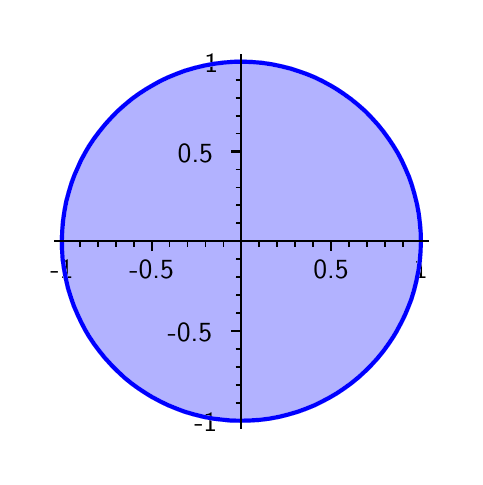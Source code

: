 \begingroup%
\makeatletter%
\begin{pgfpicture}%
\pgfpathrectangle{\pgfpointorigin}{\pgfqpoint{2.137in}{2.147in}}%
\pgfusepath{use as bounding box, clip}%
\begin{pgfscope}%
\pgfsetbuttcap%
\pgfsetmiterjoin%
\definecolor{currentfill}{rgb}{1.0,1.0,1.0}%
\pgfsetfillcolor{currentfill}%
\pgfsetlinewidth{0.0pt}%
\definecolor{currentstroke}{rgb}{1.0,1.0,1.0}%
\pgfsetstrokecolor{currentstroke}%
\pgfsetdash{}{0pt}%
\pgfpathmoveto{\pgfqpoint{0.0in}{0.0in}}%
\pgfpathlineto{\pgfqpoint{2.137in}{0.0in}}%
\pgfpathlineto{\pgfqpoint{2.137in}{2.147in}}%
\pgfpathlineto{\pgfqpoint{0.0in}{2.147in}}%
\pgfpathclose%
\pgfusepath{fill}%
\end{pgfscope}%
\begin{pgfscope}%
\pgfsetbuttcap%
\pgfsetmiterjoin%
\definecolor{currentfill}{rgb}{1.0,1.0,1.0}%
\pgfsetfillcolor{currentfill}%
\pgfsetlinewidth{0.0pt}%
\definecolor{currentstroke}{rgb}{0.0,0.0,0.0}%
\pgfsetstrokecolor{currentstroke}%
\pgfsetstrokeopacity{0.0}%
\pgfsetdash{}{0pt}%
\pgfpathmoveto{\pgfqpoint{0.135in}{0.146in}}%
\pgfpathlineto{\pgfqpoint{2.002in}{0.146in}}%
\pgfpathlineto{\pgfqpoint{2.002in}{2.012in}}%
\pgfpathlineto{\pgfqpoint{0.135in}{2.012in}}%
\pgfpathclose%
\pgfusepath{fill}%
\end{pgfscope}%
\begin{pgfscope}%
\pgfpathrectangle{\pgfqpoint{0.135in}{0.146in}}{\pgfqpoint{1.867in}{1.867in}} %
\pgfusepath{clip}%
\pgfsetbuttcap%
\pgfsetroundjoin%
\definecolor{currentfill}{rgb}{0.0,0.0,1.0}%
\pgfsetfillcolor{currentfill}%
\pgfsetfillopacity{0.3}%
\pgfsetlinewidth{0.0pt}%
\definecolor{currentstroke}{rgb}{0.0,0.0,0.0}%
\pgfsetstrokecolor{currentstroke}%
\pgfsetdash{}{0pt}%
\pgfpathmoveto{\pgfqpoint{0.93in}{0.192in}}%
\pgfpathlineto{\pgfqpoint{0.942in}{0.191in}}%
\pgfpathlineto{\pgfqpoint{0.954in}{0.189in}}%
\pgfpathlineto{\pgfqpoint{0.966in}{0.188in}}%
\pgfpathlineto{\pgfqpoint{0.978in}{0.186in}}%
\pgfpathlineto{\pgfqpoint{0.99in}{0.185in}}%
\pgfpathlineto{\pgfqpoint{1.002in}{0.184in}}%
\pgfpathlineto{\pgfqpoint{1.014in}{0.183in}}%
\pgfpathlineto{\pgfqpoint{1.026in}{0.183in}}%
\pgfpathlineto{\pgfqpoint{1.038in}{0.182in}}%
\pgfpathlineto{\pgfqpoint{1.05in}{0.182in}}%
\pgfpathlineto{\pgfqpoint{1.062in}{0.182in}}%
\pgfpathlineto{\pgfqpoint{1.074in}{0.182in}}%
\pgfpathlineto{\pgfqpoint{1.086in}{0.182in}}%
\pgfpathlineto{\pgfqpoint{1.098in}{0.182in}}%
\pgfpathlineto{\pgfqpoint{1.11in}{0.183in}}%
\pgfpathlineto{\pgfqpoint{1.123in}{0.183in}}%
\pgfpathlineto{\pgfqpoint{1.135in}{0.184in}}%
\pgfpathlineto{\pgfqpoint{1.147in}{0.185in}}%
\pgfpathlineto{\pgfqpoint{1.159in}{0.186in}}%
\pgfpathlineto{\pgfqpoint{1.171in}{0.188in}}%
\pgfpathlineto{\pgfqpoint{1.183in}{0.189in}}%
\pgfpathlineto{\pgfqpoint{1.195in}{0.191in}}%
\pgfpathlineto{\pgfqpoint{1.207in}{0.192in}}%
\pgfpathlineto{\pgfqpoint{1.215in}{0.194in}}%
\pgfpathlineto{\pgfqpoint{1.219in}{0.194in}}%
\pgfpathlineto{\pgfqpoint{1.231in}{0.197in}}%
\pgfpathlineto{\pgfqpoint{1.243in}{0.199in}}%
\pgfpathlineto{\pgfqpoint{1.255in}{0.201in}}%
\pgfpathlineto{\pgfqpoint{1.267in}{0.204in}}%
\pgfpathlineto{\pgfqpoint{1.275in}{0.206in}}%
\pgfpathlineto{\pgfqpoint{1.279in}{0.207in}}%
\pgfpathlineto{\pgfqpoint{1.291in}{0.21in}}%
\pgfpathlineto{\pgfqpoint{1.303in}{0.213in}}%
\pgfpathlineto{\pgfqpoint{1.315in}{0.216in}}%
\pgfpathlineto{\pgfqpoint{1.32in}{0.218in}}%
\pgfpathlineto{\pgfqpoint{1.327in}{0.22in}}%
\pgfpathlineto{\pgfqpoint{1.339in}{0.224in}}%
\pgfpathlineto{\pgfqpoint{1.351in}{0.227in}}%
\pgfpathlineto{\pgfqpoint{1.358in}{0.23in}}%
\pgfpathlineto{\pgfqpoint{1.363in}{0.232in}}%
\pgfpathlineto{\pgfqpoint{1.376in}{0.236in}}%
\pgfpathlineto{\pgfqpoint{1.388in}{0.24in}}%
\pgfpathlineto{\pgfqpoint{1.392in}{0.242in}}%
\pgfpathlineto{\pgfqpoint{1.4in}{0.245in}}%
\pgfpathlineto{\pgfqpoint{1.412in}{0.25in}}%
\pgfpathlineto{\pgfqpoint{1.421in}{0.254in}}%
\pgfpathlineto{\pgfqpoint{1.424in}{0.255in}}%
\pgfpathlineto{\pgfqpoint{1.436in}{0.26in}}%
\pgfpathlineto{\pgfqpoint{1.448in}{0.266in}}%
\pgfpathlineto{\pgfqpoint{1.448in}{0.266in}}%
\pgfpathlineto{\pgfqpoint{1.46in}{0.272in}}%
\pgfpathlineto{\pgfqpoint{1.472in}{0.278in}}%
\pgfpathlineto{\pgfqpoint{1.473in}{0.278in}}%
\pgfpathlineto{\pgfqpoint{1.484in}{0.284in}}%
\pgfpathlineto{\pgfqpoint{1.496in}{0.29in}}%
\pgfpathlineto{\pgfqpoint{1.496in}{0.29in}}%
\pgfpathlineto{\pgfqpoint{1.508in}{0.297in}}%
\pgfpathlineto{\pgfqpoint{1.517in}{0.302in}}%
\pgfpathlineto{\pgfqpoint{1.52in}{0.304in}}%
\pgfpathlineto{\pgfqpoint{1.532in}{0.311in}}%
\pgfpathlineto{\pgfqpoint{1.538in}{0.314in}}%
\pgfpathlineto{\pgfqpoint{1.544in}{0.318in}}%
\pgfpathlineto{\pgfqpoint{1.556in}{0.326in}}%
\pgfpathlineto{\pgfqpoint{1.557in}{0.326in}}%
\pgfpathlineto{\pgfqpoint{1.568in}{0.334in}}%
\pgfpathlineto{\pgfqpoint{1.575in}{0.338in}}%
\pgfpathlineto{\pgfqpoint{1.58in}{0.342in}}%
\pgfpathlineto{\pgfqpoint{1.592in}{0.35in}}%
\pgfpathlineto{\pgfqpoint{1.592in}{0.351in}}%
\pgfpathlineto{\pgfqpoint{1.604in}{0.359in}}%
\pgfpathlineto{\pgfqpoint{1.608in}{0.362in}}%
\pgfpathlineto{\pgfqpoint{1.616in}{0.368in}}%
\pgfpathlineto{\pgfqpoint{1.624in}{0.374in}}%
\pgfpathlineto{\pgfqpoint{1.628in}{0.378in}}%
\pgfpathlineto{\pgfqpoint{1.639in}{0.386in}}%
\pgfpathlineto{\pgfqpoint{1.641in}{0.388in}}%
\pgfpathlineto{\pgfqpoint{1.653in}{0.398in}}%
\pgfpathlineto{\pgfqpoint{1.653in}{0.398in}}%
\pgfpathlineto{\pgfqpoint{1.665in}{0.408in}}%
\pgfpathlineto{\pgfqpoint{1.667in}{0.411in}}%
\pgfpathlineto{\pgfqpoint{1.677in}{0.419in}}%
\pgfpathlineto{\pgfqpoint{1.68in}{0.423in}}%
\pgfpathlineto{\pgfqpoint{1.689in}{0.431in}}%
\pgfpathlineto{\pgfqpoint{1.693in}{0.435in}}%
\pgfpathlineto{\pgfqpoint{1.701in}{0.442in}}%
\pgfpathlineto{\pgfqpoint{1.705in}{0.447in}}%
\pgfpathlineto{\pgfqpoint{1.713in}{0.455in}}%
\pgfpathlineto{\pgfqpoint{1.717in}{0.459in}}%
\pgfpathlineto{\pgfqpoint{1.725in}{0.467in}}%
\pgfpathlineto{\pgfqpoint{1.728in}{0.471in}}%
\pgfpathlineto{\pgfqpoint{1.737in}{0.48in}}%
\pgfpathlineto{\pgfqpoint{1.739in}{0.483in}}%
\pgfpathlineto{\pgfqpoint{1.749in}{0.494in}}%
\pgfpathlineto{\pgfqpoint{1.75in}{0.495in}}%
\pgfpathlineto{\pgfqpoint{1.76in}{0.507in}}%
\pgfpathlineto{\pgfqpoint{1.761in}{0.508in}}%
\pgfpathlineto{\pgfqpoint{1.769in}{0.519in}}%
\pgfpathlineto{\pgfqpoint{1.773in}{0.523in}}%
\pgfpathlineto{\pgfqpoint{1.779in}{0.531in}}%
\pgfpathlineto{\pgfqpoint{1.785in}{0.539in}}%
\pgfpathlineto{\pgfqpoint{1.788in}{0.543in}}%
\pgfpathlineto{\pgfqpoint{1.797in}{0.555in}}%
\pgfpathlineto{\pgfqpoint{1.797in}{0.555in}}%
\pgfpathlineto{\pgfqpoint{1.805in}{0.567in}}%
\pgfpathlineto{\pgfqpoint{1.809in}{0.573in}}%
\pgfpathlineto{\pgfqpoint{1.814in}{0.579in}}%
\pgfpathlineto{\pgfqpoint{1.821in}{0.591in}}%
\pgfpathlineto{\pgfqpoint{1.822in}{0.591in}}%
\pgfpathlineto{\pgfqpoint{1.829in}{0.603in}}%
\pgfpathlineto{\pgfqpoint{1.833in}{0.61in}}%
\pgfpathlineto{\pgfqpoint{1.837in}{0.615in}}%
\pgfpathlineto{\pgfqpoint{1.844in}{0.627in}}%
\pgfpathlineto{\pgfqpoint{1.845in}{0.63in}}%
\pgfpathlineto{\pgfqpoint{1.851in}{0.639in}}%
\pgfpathlineto{\pgfqpoint{1.857in}{0.651in}}%
\pgfpathlineto{\pgfqpoint{1.857in}{0.651in}}%
\pgfpathlineto{\pgfqpoint{1.864in}{0.663in}}%
\pgfpathlineto{\pgfqpoint{1.869in}{0.675in}}%
\pgfpathlineto{\pgfqpoint{1.87in}{0.676in}}%
\pgfpathlineto{\pgfqpoint{1.876in}{0.688in}}%
\pgfpathlineto{\pgfqpoint{1.881in}{0.699in}}%
\pgfpathlineto{\pgfqpoint{1.882in}{0.7in}}%
\pgfpathlineto{\pgfqpoint{1.887in}{0.712in}}%
\pgfpathlineto{\pgfqpoint{1.892in}{0.724in}}%
\pgfpathlineto{\pgfqpoint{1.893in}{0.726in}}%
\pgfpathlineto{\pgfqpoint{1.897in}{0.736in}}%
\pgfpathlineto{\pgfqpoint{1.902in}{0.748in}}%
\pgfpathlineto{\pgfqpoint{1.906in}{0.756in}}%
\pgfpathlineto{\pgfqpoint{1.907in}{0.76in}}%
\pgfpathlineto{\pgfqpoint{1.912in}{0.772in}}%
\pgfpathlineto{\pgfqpoint{1.916in}{0.784in}}%
\pgfpathlineto{\pgfqpoint{1.918in}{0.789in}}%
\pgfpathlineto{\pgfqpoint{1.92in}{0.796in}}%
\pgfpathlineto{\pgfqpoint{1.924in}{0.808in}}%
\pgfpathlineto{\pgfqpoint{1.928in}{0.82in}}%
\pgfpathlineto{\pgfqpoint{1.93in}{0.827in}}%
\pgfpathlineto{\pgfqpoint{1.931in}{0.832in}}%
\pgfpathlineto{\pgfqpoint{1.934in}{0.844in}}%
\pgfpathlineto{\pgfqpoint{1.938in}{0.856in}}%
\pgfpathlineto{\pgfqpoint{1.941in}{0.868in}}%
\pgfpathlineto{\pgfqpoint{1.942in}{0.873in}}%
\pgfpathlineto{\pgfqpoint{1.943in}{0.88in}}%
\pgfpathlineto{\pgfqpoint{1.946in}{0.892in}}%
\pgfpathlineto{\pgfqpoint{1.949in}{0.904in}}%
\pgfpathlineto{\pgfqpoint{1.951in}{0.916in}}%
\pgfpathlineto{\pgfqpoint{1.953in}{0.929in}}%
\pgfpathlineto{\pgfqpoint{1.954in}{0.933in}}%
\pgfpathlineto{\pgfqpoint{1.955in}{0.941in}}%
\pgfpathlineto{\pgfqpoint{1.957in}{0.953in}}%
\pgfpathlineto{\pgfqpoint{1.958in}{0.965in}}%
\pgfpathlineto{\pgfqpoint{1.96in}{0.977in}}%
\pgfpathlineto{\pgfqpoint{1.961in}{0.989in}}%
\pgfpathlineto{\pgfqpoint{1.962in}{1.001in}}%
\pgfpathlineto{\pgfqpoint{1.963in}{1.013in}}%
\pgfpathlineto{\pgfqpoint{1.964in}{1.025in}}%
\pgfpathlineto{\pgfqpoint{1.965in}{1.037in}}%
\pgfpathlineto{\pgfqpoint{1.965in}{1.049in}}%
\pgfpathlineto{\pgfqpoint{1.966in}{1.061in}}%
\pgfpathlineto{\pgfqpoint{1.966in}{1.073in}}%
\pgfpathlineto{\pgfqpoint{1.966in}{1.085in}}%
\pgfpathlineto{\pgfqpoint{1.966in}{1.097in}}%
\pgfpathlineto{\pgfqpoint{1.965in}{1.109in}}%
\pgfpathlineto{\pgfqpoint{1.965in}{1.121in}}%
\pgfpathlineto{\pgfqpoint{1.964in}{1.133in}}%
\pgfpathlineto{\pgfqpoint{1.963in}{1.145in}}%
\pgfpathlineto{\pgfqpoint{1.962in}{1.157in}}%
\pgfpathlineto{\pgfqpoint{1.961in}{1.169in}}%
\pgfpathlineto{\pgfqpoint{1.96in}{1.181in}}%
\pgfpathlineto{\pgfqpoint{1.958in}{1.194in}}%
\pgfpathlineto{\pgfqpoint{1.957in}{1.206in}}%
\pgfpathlineto{\pgfqpoint{1.955in}{1.218in}}%
\pgfpathlineto{\pgfqpoint{1.954in}{1.226in}}%
\pgfpathlineto{\pgfqpoint{1.953in}{1.23in}}%
\pgfpathlineto{\pgfqpoint{1.951in}{1.242in}}%
\pgfpathlineto{\pgfqpoint{1.949in}{1.254in}}%
\pgfpathlineto{\pgfqpoint{1.946in}{1.266in}}%
\pgfpathlineto{\pgfqpoint{1.943in}{1.278in}}%
\pgfpathlineto{\pgfqpoint{1.942in}{1.286in}}%
\pgfpathlineto{\pgfqpoint{1.941in}{1.29in}}%
\pgfpathlineto{\pgfqpoint{1.938in}{1.302in}}%
\pgfpathlineto{\pgfqpoint{1.934in}{1.314in}}%
\pgfpathlineto{\pgfqpoint{1.931in}{1.326in}}%
\pgfpathlineto{\pgfqpoint{1.93in}{1.331in}}%
\pgfpathlineto{\pgfqpoint{1.928in}{1.338in}}%
\pgfpathlineto{\pgfqpoint{1.924in}{1.35in}}%
\pgfpathlineto{\pgfqpoint{1.92in}{1.362in}}%
\pgfpathlineto{\pgfqpoint{1.918in}{1.369in}}%
\pgfpathlineto{\pgfqpoint{1.916in}{1.374in}}%
\pgfpathlineto{\pgfqpoint{1.912in}{1.386in}}%
\pgfpathlineto{\pgfqpoint{1.907in}{1.398in}}%
\pgfpathlineto{\pgfqpoint{1.906in}{1.402in}}%
\pgfpathlineto{\pgfqpoint{1.902in}{1.41in}}%
\pgfpathlineto{\pgfqpoint{1.897in}{1.422in}}%
\pgfpathlineto{\pgfqpoint{1.893in}{1.432in}}%
\pgfpathlineto{\pgfqpoint{1.892in}{1.434in}}%
\pgfpathlineto{\pgfqpoint{1.887in}{1.446in}}%
\pgfpathlineto{\pgfqpoint{1.882in}{1.459in}}%
\pgfpathlineto{\pgfqpoint{1.881in}{1.459in}}%
\pgfpathlineto{\pgfqpoint{1.876in}{1.471in}}%
\pgfpathlineto{\pgfqpoint{1.87in}{1.483in}}%
\pgfpathlineto{\pgfqpoint{1.869in}{1.484in}}%
\pgfpathlineto{\pgfqpoint{1.864in}{1.495in}}%
\pgfpathlineto{\pgfqpoint{1.857in}{1.507in}}%
\pgfpathlineto{\pgfqpoint{1.857in}{1.507in}}%
\pgfpathlineto{\pgfqpoint{1.851in}{1.519in}}%
\pgfpathlineto{\pgfqpoint{1.845in}{1.528in}}%
\pgfpathlineto{\pgfqpoint{1.844in}{1.531in}}%
\pgfpathlineto{\pgfqpoint{1.837in}{1.543in}}%
\pgfpathlineto{\pgfqpoint{1.833in}{1.548in}}%
\pgfpathlineto{\pgfqpoint{1.829in}{1.555in}}%
\pgfpathlineto{\pgfqpoint{1.822in}{1.567in}}%
\pgfpathlineto{\pgfqpoint{1.821in}{1.568in}}%
\pgfpathlineto{\pgfqpoint{1.814in}{1.579in}}%
\pgfpathlineto{\pgfqpoint{1.809in}{1.586in}}%
\pgfpathlineto{\pgfqpoint{1.805in}{1.591in}}%
\pgfpathlineto{\pgfqpoint{1.797in}{1.603in}}%
\pgfpathlineto{\pgfqpoint{1.797in}{1.603in}}%
\pgfpathlineto{\pgfqpoint{1.788in}{1.615in}}%
\pgfpathlineto{\pgfqpoint{1.785in}{1.619in}}%
\pgfpathlineto{\pgfqpoint{1.779in}{1.627in}}%
\pgfpathlineto{\pgfqpoint{1.773in}{1.635in}}%
\pgfpathlineto{\pgfqpoint{1.769in}{1.639in}}%
\pgfpathlineto{\pgfqpoint{1.761in}{1.65in}}%
\pgfpathlineto{\pgfqpoint{1.76in}{1.651in}}%
\pgfpathlineto{\pgfqpoint{1.75in}{1.663in}}%
\pgfpathlineto{\pgfqpoint{1.749in}{1.664in}}%
\pgfpathlineto{\pgfqpoint{1.739in}{1.675in}}%
\pgfpathlineto{\pgfqpoint{1.737in}{1.678in}}%
\pgfpathlineto{\pgfqpoint{1.728in}{1.687in}}%
\pgfpathlineto{\pgfqpoint{1.725in}{1.691in}}%
\pgfpathlineto{\pgfqpoint{1.717in}{1.699in}}%
\pgfpathlineto{\pgfqpoint{1.713in}{1.704in}}%
\pgfpathlineto{\pgfqpoint{1.705in}{1.712in}}%
\pgfpathlineto{\pgfqpoint{1.701in}{1.716in}}%
\pgfpathlineto{\pgfqpoint{1.693in}{1.724in}}%
\pgfpathlineto{\pgfqpoint{1.689in}{1.728in}}%
\pgfpathlineto{\pgfqpoint{1.68in}{1.736in}}%
\pgfpathlineto{\pgfqpoint{1.677in}{1.739in}}%
\pgfpathlineto{\pgfqpoint{1.667in}{1.748in}}%
\pgfpathlineto{\pgfqpoint{1.665in}{1.75in}}%
\pgfpathlineto{\pgfqpoint{1.653in}{1.76in}}%
\pgfpathlineto{\pgfqpoint{1.653in}{1.76in}}%
\pgfpathlineto{\pgfqpoint{1.641in}{1.77in}}%
\pgfpathlineto{\pgfqpoint{1.639in}{1.772in}}%
\pgfpathlineto{\pgfqpoint{1.628in}{1.78in}}%
\pgfpathlineto{\pgfqpoint{1.624in}{1.784in}}%
\pgfpathlineto{\pgfqpoint{1.616in}{1.79in}}%
\pgfpathlineto{\pgfqpoint{1.608in}{1.796in}}%
\pgfpathlineto{\pgfqpoint{1.604in}{1.799in}}%
\pgfpathlineto{\pgfqpoint{1.592in}{1.808in}}%
\pgfpathlineto{\pgfqpoint{1.592in}{1.808in}}%
\pgfpathlineto{\pgfqpoint{1.58in}{1.816in}}%
\pgfpathlineto{\pgfqpoint{1.575in}{1.82in}}%
\pgfpathlineto{\pgfqpoint{1.568in}{1.824in}}%
\pgfpathlineto{\pgfqpoint{1.557in}{1.832in}}%
\pgfpathlineto{\pgfqpoint{1.556in}{1.832in}}%
\pgfpathlineto{\pgfqpoint{1.544in}{1.84in}}%
\pgfpathlineto{\pgfqpoint{1.538in}{1.844in}}%
\pgfpathlineto{\pgfqpoint{1.532in}{1.847in}}%
\pgfpathlineto{\pgfqpoint{1.52in}{1.855in}}%
\pgfpathlineto{\pgfqpoint{1.517in}{1.856in}}%
\pgfpathlineto{\pgfqpoint{1.508in}{1.861in}}%
\pgfpathlineto{\pgfqpoint{1.496in}{1.868in}}%
\pgfpathlineto{\pgfqpoint{1.496in}{1.868in}}%
\pgfpathlineto{\pgfqpoint{1.484in}{1.874in}}%
\pgfpathlineto{\pgfqpoint{1.473in}{1.88in}}%
\pgfpathlineto{\pgfqpoint{1.472in}{1.881in}}%
\pgfpathlineto{\pgfqpoint{1.46in}{1.887in}}%
\pgfpathlineto{\pgfqpoint{1.448in}{1.892in}}%
\pgfpathlineto{\pgfqpoint{1.448in}{1.892in}}%
\pgfpathlineto{\pgfqpoint{1.436in}{1.898in}}%
\pgfpathlineto{\pgfqpoint{1.424in}{1.903in}}%
\pgfpathlineto{\pgfqpoint{1.421in}{1.904in}}%
\pgfpathlineto{\pgfqpoint{1.412in}{1.908in}}%
\pgfpathlineto{\pgfqpoint{1.4in}{1.913in}}%
\pgfpathlineto{\pgfqpoint{1.392in}{1.916in}}%
\pgfpathlineto{\pgfqpoint{1.388in}{1.918in}}%
\pgfpathlineto{\pgfqpoint{1.376in}{1.922in}}%
\pgfpathlineto{\pgfqpoint{1.363in}{1.927in}}%
\pgfpathlineto{\pgfqpoint{1.358in}{1.928in}}%
\pgfpathlineto{\pgfqpoint{1.351in}{1.931in}}%
\pgfpathlineto{\pgfqpoint{1.339in}{1.935in}}%
\pgfpathlineto{\pgfqpoint{1.327in}{1.938in}}%
\pgfpathlineto{\pgfqpoint{1.32in}{1.94in}}%
\pgfpathlineto{\pgfqpoint{1.315in}{1.942in}}%
\pgfpathlineto{\pgfqpoint{1.303in}{1.945in}}%
\pgfpathlineto{\pgfqpoint{1.291in}{1.948in}}%
\pgfpathlineto{\pgfqpoint{1.279in}{1.951in}}%
\pgfpathlineto{\pgfqpoint{1.275in}{1.952in}}%
\pgfpathlineto{\pgfqpoint{1.267in}{1.954in}}%
\pgfpathlineto{\pgfqpoint{1.255in}{1.957in}}%
\pgfpathlineto{\pgfqpoint{1.243in}{1.959in}}%
\pgfpathlineto{\pgfqpoint{1.231in}{1.962in}}%
\pgfpathlineto{\pgfqpoint{1.219in}{1.964in}}%
\pgfpathlineto{\pgfqpoint{1.215in}{1.964in}}%
\pgfpathlineto{\pgfqpoint{1.207in}{1.966in}}%
\pgfpathlineto{\pgfqpoint{1.195in}{1.968in}}%
\pgfpathlineto{\pgfqpoint{1.183in}{1.969in}}%
\pgfpathlineto{\pgfqpoint{1.171in}{1.971in}}%
\pgfpathlineto{\pgfqpoint{1.159in}{1.972in}}%
\pgfpathlineto{\pgfqpoint{1.147in}{1.973in}}%
\pgfpathlineto{\pgfqpoint{1.135in}{1.974in}}%
\pgfpathlineto{\pgfqpoint{1.123in}{1.975in}}%
\pgfpathlineto{\pgfqpoint{1.11in}{1.976in}}%
\pgfpathlineto{\pgfqpoint{1.098in}{1.976in}}%
\pgfpathlineto{\pgfqpoint{1.086in}{1.976in}}%
\pgfpathlineto{\pgfqpoint{1.074in}{1.977in}}%
\pgfpathlineto{\pgfqpoint{1.062in}{1.977in}}%
\pgfpathlineto{\pgfqpoint{1.05in}{1.976in}}%
\pgfpathlineto{\pgfqpoint{1.038in}{1.976in}}%
\pgfpathlineto{\pgfqpoint{1.026in}{1.976in}}%
\pgfpathlineto{\pgfqpoint{1.014in}{1.975in}}%
\pgfpathlineto{\pgfqpoint{1.002in}{1.974in}}%
\pgfpathlineto{\pgfqpoint{0.99in}{1.973in}}%
\pgfpathlineto{\pgfqpoint{0.978in}{1.972in}}%
\pgfpathlineto{\pgfqpoint{0.966in}{1.971in}}%
\pgfpathlineto{\pgfqpoint{0.954in}{1.969in}}%
\pgfpathlineto{\pgfqpoint{0.942in}{1.968in}}%
\pgfpathlineto{\pgfqpoint{0.93in}{1.966in}}%
\pgfpathlineto{\pgfqpoint{0.922in}{1.964in}}%
\pgfpathlineto{\pgfqpoint{0.918in}{1.964in}}%
\pgfpathlineto{\pgfqpoint{0.906in}{1.962in}}%
\pgfpathlineto{\pgfqpoint{0.894in}{1.959in}}%
\pgfpathlineto{\pgfqpoint{0.882in}{1.957in}}%
\pgfpathlineto{\pgfqpoint{0.87in}{1.954in}}%
\pgfpathlineto{\pgfqpoint{0.862in}{1.952in}}%
\pgfpathlineto{\pgfqpoint{0.858in}{1.951in}}%
\pgfpathlineto{\pgfqpoint{0.845in}{1.948in}}%
\pgfpathlineto{\pgfqpoint{0.833in}{1.945in}}%
\pgfpathlineto{\pgfqpoint{0.821in}{1.942in}}%
\pgfpathlineto{\pgfqpoint{0.816in}{1.94in}}%
\pgfpathlineto{\pgfqpoint{0.809in}{1.938in}}%
\pgfpathlineto{\pgfqpoint{0.797in}{1.935in}}%
\pgfpathlineto{\pgfqpoint{0.785in}{1.931in}}%
\pgfpathlineto{\pgfqpoint{0.778in}{1.928in}}%
\pgfpathlineto{\pgfqpoint{0.773in}{1.927in}}%
\pgfpathlineto{\pgfqpoint{0.761in}{1.922in}}%
\pgfpathlineto{\pgfqpoint{0.749in}{1.918in}}%
\pgfpathlineto{\pgfqpoint{0.745in}{1.916in}}%
\pgfpathlineto{\pgfqpoint{0.737in}{1.913in}}%
\pgfpathlineto{\pgfqpoint{0.725in}{1.908in}}%
\pgfpathlineto{\pgfqpoint{0.716in}{1.904in}}%
\pgfpathlineto{\pgfqpoint{0.713in}{1.903in}}%
\pgfpathlineto{\pgfqpoint{0.701in}{1.898in}}%
\pgfpathlineto{\pgfqpoint{0.689in}{1.892in}}%
\pgfpathlineto{\pgfqpoint{0.689in}{1.892in}}%
\pgfpathlineto{\pgfqpoint{0.677in}{1.887in}}%
\pgfpathlineto{\pgfqpoint{0.665in}{1.881in}}%
\pgfpathlineto{\pgfqpoint{0.664in}{1.88in}}%
\pgfpathlineto{\pgfqpoint{0.653in}{1.874in}}%
\pgfpathlineto{\pgfqpoint{0.641in}{1.868in}}%
\pgfpathlineto{\pgfqpoint{0.641in}{1.868in}}%
\pgfpathlineto{\pgfqpoint{0.629in}{1.861in}}%
\pgfpathlineto{\pgfqpoint{0.619in}{1.856in}}%
\pgfpathlineto{\pgfqpoint{0.617in}{1.855in}}%
\pgfpathlineto{\pgfqpoint{0.605in}{1.847in}}%
\pgfpathlineto{\pgfqpoint{0.599in}{1.844in}}%
\pgfpathlineto{\pgfqpoint{0.593in}{1.84in}}%
\pgfpathlineto{\pgfqpoint{0.58in}{1.832in}}%
\pgfpathlineto{\pgfqpoint{0.58in}{1.832in}}%
\pgfpathlineto{\pgfqpoint{0.568in}{1.824in}}%
\pgfpathlineto{\pgfqpoint{0.562in}{1.82in}}%
\pgfpathlineto{\pgfqpoint{0.556in}{1.816in}}%
\pgfpathlineto{\pgfqpoint{0.545in}{1.808in}}%
\pgfpathlineto{\pgfqpoint{0.544in}{1.808in}}%
\pgfpathlineto{\pgfqpoint{0.532in}{1.799in}}%
\pgfpathlineto{\pgfqpoint{0.528in}{1.796in}}%
\pgfpathlineto{\pgfqpoint{0.52in}{1.79in}}%
\pgfpathlineto{\pgfqpoint{0.513in}{1.784in}}%
\pgfpathlineto{\pgfqpoint{0.508in}{1.78in}}%
\pgfpathlineto{\pgfqpoint{0.498in}{1.772in}}%
\pgfpathlineto{\pgfqpoint{0.496in}{1.77in}}%
\pgfpathlineto{\pgfqpoint{0.484in}{1.76in}}%
\pgfpathlineto{\pgfqpoint{0.483in}{1.76in}}%
\pgfpathlineto{\pgfqpoint{0.472in}{1.75in}}%
\pgfpathlineto{\pgfqpoint{0.47in}{1.748in}}%
\pgfpathlineto{\pgfqpoint{0.46in}{1.739in}}%
\pgfpathlineto{\pgfqpoint{0.456in}{1.736in}}%
\pgfpathlineto{\pgfqpoint{0.448in}{1.728in}}%
\pgfpathlineto{\pgfqpoint{0.444in}{1.724in}}%
\pgfpathlineto{\pgfqpoint{0.436in}{1.716in}}%
\pgfpathlineto{\pgfqpoint{0.432in}{1.712in}}%
\pgfpathlineto{\pgfqpoint{0.424in}{1.704in}}%
\pgfpathlineto{\pgfqpoint{0.42in}{1.699in}}%
\pgfpathlineto{\pgfqpoint{0.412in}{1.691in}}%
\pgfpathlineto{\pgfqpoint{0.409in}{1.687in}}%
\pgfpathlineto{\pgfqpoint{0.4in}{1.678in}}%
\pgfpathlineto{\pgfqpoint{0.398in}{1.675in}}%
\pgfpathlineto{\pgfqpoint{0.388in}{1.664in}}%
\pgfpathlineto{\pgfqpoint{0.387in}{1.663in}}%
\pgfpathlineto{\pgfqpoint{0.377in}{1.651in}}%
\pgfpathlineto{\pgfqpoint{0.376in}{1.65in}}%
\pgfpathlineto{\pgfqpoint{0.367in}{1.639in}}%
\pgfpathlineto{\pgfqpoint{0.364in}{1.635in}}%
\pgfpathlineto{\pgfqpoint{0.358in}{1.627in}}%
\pgfpathlineto{\pgfqpoint{0.352in}{1.619in}}%
\pgfpathlineto{\pgfqpoint{0.349in}{1.615in}}%
\pgfpathlineto{\pgfqpoint{0.34in}{1.603in}}%
\pgfpathlineto{\pgfqpoint{0.34in}{1.603in}}%
\pgfpathlineto{\pgfqpoint{0.331in}{1.591in}}%
\pgfpathlineto{\pgfqpoint{0.327in}{1.586in}}%
\pgfpathlineto{\pgfqpoint{0.323in}{1.579in}}%
\pgfpathlineto{\pgfqpoint{0.315in}{1.568in}}%
\pgfpathlineto{\pgfqpoint{0.315in}{1.567in}}%
\pgfpathlineto{\pgfqpoint{0.307in}{1.555in}}%
\pgfpathlineto{\pgfqpoint{0.303in}{1.548in}}%
\pgfpathlineto{\pgfqpoint{0.3in}{1.543in}}%
\pgfpathlineto{\pgfqpoint{0.293in}{1.531in}}%
\pgfpathlineto{\pgfqpoint{0.291in}{1.528in}}%
\pgfpathlineto{\pgfqpoint{0.286in}{1.519in}}%
\pgfpathlineto{\pgfqpoint{0.279in}{1.507in}}%
\pgfpathlineto{\pgfqpoint{0.279in}{1.507in}}%
\pgfpathlineto{\pgfqpoint{0.273in}{1.495in}}%
\pgfpathlineto{\pgfqpoint{0.267in}{1.484in}}%
\pgfpathlineto{\pgfqpoint{0.267in}{1.483in}}%
\pgfpathlineto{\pgfqpoint{0.261in}{1.471in}}%
\pgfpathlineto{\pgfqpoint{0.255in}{1.459in}}%
\pgfpathlineto{\pgfqpoint{0.255in}{1.459in}}%
\pgfpathlineto{\pgfqpoint{0.25in}{1.446in}}%
\pgfpathlineto{\pgfqpoint{0.244in}{1.434in}}%
\pgfpathlineto{\pgfqpoint{0.243in}{1.432in}}%
\pgfpathlineto{\pgfqpoint{0.239in}{1.422in}}%
\pgfpathlineto{\pgfqpoint{0.234in}{1.41in}}%
\pgfpathlineto{\pgfqpoint{0.231in}{1.402in}}%
\pgfpathlineto{\pgfqpoint{0.23in}{1.398in}}%
\pgfpathlineto{\pgfqpoint{0.225in}{1.386in}}%
\pgfpathlineto{\pgfqpoint{0.221in}{1.374in}}%
\pgfpathlineto{\pgfqpoint{0.219in}{1.369in}}%
\pgfpathlineto{\pgfqpoint{0.217in}{1.362in}}%
\pgfpathlineto{\pgfqpoint{0.213in}{1.35in}}%
\pgfpathlineto{\pgfqpoint{0.209in}{1.338in}}%
\pgfpathlineto{\pgfqpoint{0.207in}{1.331in}}%
\pgfpathlineto{\pgfqpoint{0.206in}{1.326in}}%
\pgfpathlineto{\pgfqpoint{0.202in}{1.314in}}%
\pgfpathlineto{\pgfqpoint{0.199in}{1.302in}}%
\pgfpathlineto{\pgfqpoint{0.196in}{1.29in}}%
\pgfpathlineto{\pgfqpoint{0.195in}{1.286in}}%
\pgfpathlineto{\pgfqpoint{0.193in}{1.278in}}%
\pgfpathlineto{\pgfqpoint{0.191in}{1.266in}}%
\pgfpathlineto{\pgfqpoint{0.188in}{1.254in}}%
\pgfpathlineto{\pgfqpoint{0.186in}{1.242in}}%
\pgfpathlineto{\pgfqpoint{0.184in}{1.23in}}%
\pgfpathlineto{\pgfqpoint{0.183in}{1.226in}}%
\pgfpathlineto{\pgfqpoint{0.182in}{1.218in}}%
\pgfpathlineto{\pgfqpoint{0.18in}{1.206in}}%
\pgfpathlineto{\pgfqpoint{0.178in}{1.194in}}%
\pgfpathlineto{\pgfqpoint{0.177in}{1.181in}}%
\pgfpathlineto{\pgfqpoint{0.175in}{1.169in}}%
\pgfpathlineto{\pgfqpoint{0.174in}{1.157in}}%
\pgfpathlineto{\pgfqpoint{0.173in}{1.145in}}%
\pgfpathlineto{\pgfqpoint{0.173in}{1.133in}}%
\pgfpathlineto{\pgfqpoint{0.172in}{1.121in}}%
\pgfpathlineto{\pgfqpoint{0.171in}{1.109in}}%
\pgfpathlineto{\pgfqpoint{0.171in}{1.097in}}%
\pgfpathlineto{\pgfqpoint{0.171in}{1.085in}}%
\pgfpathlineto{\pgfqpoint{0.171in}{1.073in}}%
\pgfpathlineto{\pgfqpoint{0.171in}{1.061in}}%
\pgfpathlineto{\pgfqpoint{0.171in}{1.049in}}%
\pgfpathlineto{\pgfqpoint{0.172in}{1.037in}}%
\pgfpathlineto{\pgfqpoint{0.173in}{1.025in}}%
\pgfpathlineto{\pgfqpoint{0.173in}{1.013in}}%
\pgfpathlineto{\pgfqpoint{0.174in}{1.001in}}%
\pgfpathlineto{\pgfqpoint{0.175in}{0.989in}}%
\pgfpathlineto{\pgfqpoint{0.177in}{0.977in}}%
\pgfpathlineto{\pgfqpoint{0.178in}{0.965in}}%
\pgfpathlineto{\pgfqpoint{0.18in}{0.953in}}%
\pgfpathlineto{\pgfqpoint{0.182in}{0.941in}}%
\pgfpathlineto{\pgfqpoint{0.183in}{0.933in}}%
\pgfpathlineto{\pgfqpoint{0.184in}{0.929in}}%
\pgfpathlineto{\pgfqpoint{0.186in}{0.916in}}%
\pgfpathlineto{\pgfqpoint{0.188in}{0.904in}}%
\pgfpathlineto{\pgfqpoint{0.191in}{0.892in}}%
\pgfpathlineto{\pgfqpoint{0.193in}{0.88in}}%
\pgfpathlineto{\pgfqpoint{0.195in}{0.873in}}%
\pgfpathlineto{\pgfqpoint{0.196in}{0.868in}}%
\pgfpathlineto{\pgfqpoint{0.199in}{0.856in}}%
\pgfpathlineto{\pgfqpoint{0.202in}{0.844in}}%
\pgfpathlineto{\pgfqpoint{0.206in}{0.832in}}%
\pgfpathlineto{\pgfqpoint{0.207in}{0.827in}}%
\pgfpathlineto{\pgfqpoint{0.209in}{0.82in}}%
\pgfpathlineto{\pgfqpoint{0.213in}{0.808in}}%
\pgfpathlineto{\pgfqpoint{0.217in}{0.796in}}%
\pgfpathlineto{\pgfqpoint{0.219in}{0.789in}}%
\pgfpathlineto{\pgfqpoint{0.221in}{0.784in}}%
\pgfpathlineto{\pgfqpoint{0.225in}{0.772in}}%
\pgfpathlineto{\pgfqpoint{0.23in}{0.76in}}%
\pgfpathlineto{\pgfqpoint{0.231in}{0.756in}}%
\pgfpathlineto{\pgfqpoint{0.234in}{0.748in}}%
\pgfpathlineto{\pgfqpoint{0.239in}{0.736in}}%
\pgfpathlineto{\pgfqpoint{0.243in}{0.726in}}%
\pgfpathlineto{\pgfqpoint{0.244in}{0.724in}}%
\pgfpathlineto{\pgfqpoint{0.25in}{0.712in}}%
\pgfpathlineto{\pgfqpoint{0.255in}{0.7in}}%
\pgfpathlineto{\pgfqpoint{0.255in}{0.699in}}%
\pgfpathlineto{\pgfqpoint{0.261in}{0.688in}}%
\pgfpathlineto{\pgfqpoint{0.267in}{0.676in}}%
\pgfpathlineto{\pgfqpoint{0.267in}{0.675in}}%
\pgfpathlineto{\pgfqpoint{0.273in}{0.663in}}%
\pgfpathlineto{\pgfqpoint{0.279in}{0.651in}}%
\pgfpathlineto{\pgfqpoint{0.279in}{0.651in}}%
\pgfpathlineto{\pgfqpoint{0.286in}{0.639in}}%
\pgfpathlineto{\pgfqpoint{0.291in}{0.63in}}%
\pgfpathlineto{\pgfqpoint{0.293in}{0.627in}}%
\pgfpathlineto{\pgfqpoint{0.3in}{0.615in}}%
\pgfpathlineto{\pgfqpoint{0.303in}{0.61in}}%
\pgfpathlineto{\pgfqpoint{0.307in}{0.603in}}%
\pgfpathlineto{\pgfqpoint{0.315in}{0.591in}}%
\pgfpathlineto{\pgfqpoint{0.315in}{0.591in}}%
\pgfpathlineto{\pgfqpoint{0.323in}{0.579in}}%
\pgfpathlineto{\pgfqpoint{0.327in}{0.573in}}%
\pgfpathlineto{\pgfqpoint{0.331in}{0.567in}}%
\pgfpathlineto{\pgfqpoint{0.34in}{0.555in}}%
\pgfpathlineto{\pgfqpoint{0.34in}{0.555in}}%
\pgfpathlineto{\pgfqpoint{0.349in}{0.543in}}%
\pgfpathlineto{\pgfqpoint{0.352in}{0.539in}}%
\pgfpathlineto{\pgfqpoint{0.358in}{0.531in}}%
\pgfpathlineto{\pgfqpoint{0.364in}{0.523in}}%
\pgfpathlineto{\pgfqpoint{0.367in}{0.519in}}%
\pgfpathlineto{\pgfqpoint{0.376in}{0.508in}}%
\pgfpathlineto{\pgfqpoint{0.377in}{0.507in}}%
\pgfpathlineto{\pgfqpoint{0.387in}{0.495in}}%
\pgfpathlineto{\pgfqpoint{0.388in}{0.494in}}%
\pgfpathlineto{\pgfqpoint{0.398in}{0.483in}}%
\pgfpathlineto{\pgfqpoint{0.4in}{0.48in}}%
\pgfpathlineto{\pgfqpoint{0.409in}{0.471in}}%
\pgfpathlineto{\pgfqpoint{0.412in}{0.467in}}%
\pgfpathlineto{\pgfqpoint{0.42in}{0.459in}}%
\pgfpathlineto{\pgfqpoint{0.424in}{0.455in}}%
\pgfpathlineto{\pgfqpoint{0.432in}{0.447in}}%
\pgfpathlineto{\pgfqpoint{0.436in}{0.442in}}%
\pgfpathlineto{\pgfqpoint{0.444in}{0.435in}}%
\pgfpathlineto{\pgfqpoint{0.448in}{0.431in}}%
\pgfpathlineto{\pgfqpoint{0.456in}{0.423in}}%
\pgfpathlineto{\pgfqpoint{0.46in}{0.419in}}%
\pgfpathlineto{\pgfqpoint{0.47in}{0.411in}}%
\pgfpathlineto{\pgfqpoint{0.472in}{0.408in}}%
\pgfpathlineto{\pgfqpoint{0.483in}{0.398in}}%
\pgfpathlineto{\pgfqpoint{0.484in}{0.398in}}%
\pgfpathlineto{\pgfqpoint{0.496in}{0.388in}}%
\pgfpathlineto{\pgfqpoint{0.498in}{0.386in}}%
\pgfpathlineto{\pgfqpoint{0.508in}{0.378in}}%
\pgfpathlineto{\pgfqpoint{0.513in}{0.374in}}%
\pgfpathlineto{\pgfqpoint{0.52in}{0.368in}}%
\pgfpathlineto{\pgfqpoint{0.528in}{0.362in}}%
\pgfpathlineto{\pgfqpoint{0.532in}{0.359in}}%
\pgfpathlineto{\pgfqpoint{0.544in}{0.351in}}%
\pgfpathlineto{\pgfqpoint{0.545in}{0.35in}}%
\pgfpathlineto{\pgfqpoint{0.556in}{0.342in}}%
\pgfpathlineto{\pgfqpoint{0.562in}{0.338in}}%
\pgfpathlineto{\pgfqpoint{0.568in}{0.334in}}%
\pgfpathlineto{\pgfqpoint{0.58in}{0.326in}}%
\pgfpathlineto{\pgfqpoint{0.58in}{0.326in}}%
\pgfpathlineto{\pgfqpoint{0.593in}{0.318in}}%
\pgfpathlineto{\pgfqpoint{0.599in}{0.314in}}%
\pgfpathlineto{\pgfqpoint{0.605in}{0.311in}}%
\pgfpathlineto{\pgfqpoint{0.617in}{0.304in}}%
\pgfpathlineto{\pgfqpoint{0.619in}{0.302in}}%
\pgfpathlineto{\pgfqpoint{0.629in}{0.297in}}%
\pgfpathlineto{\pgfqpoint{0.641in}{0.29in}}%
\pgfpathlineto{\pgfqpoint{0.641in}{0.29in}}%
\pgfpathlineto{\pgfqpoint{0.653in}{0.284in}}%
\pgfpathlineto{\pgfqpoint{0.664in}{0.278in}}%
\pgfpathlineto{\pgfqpoint{0.665in}{0.278in}}%
\pgfpathlineto{\pgfqpoint{0.677in}{0.272in}}%
\pgfpathlineto{\pgfqpoint{0.689in}{0.266in}}%
\pgfpathlineto{\pgfqpoint{0.689in}{0.266in}}%
\pgfpathlineto{\pgfqpoint{0.701in}{0.26in}}%
\pgfpathlineto{\pgfqpoint{0.713in}{0.255in}}%
\pgfpathlineto{\pgfqpoint{0.716in}{0.254in}}%
\pgfpathlineto{\pgfqpoint{0.725in}{0.25in}}%
\pgfpathlineto{\pgfqpoint{0.737in}{0.245in}}%
\pgfpathlineto{\pgfqpoint{0.745in}{0.242in}}%
\pgfpathlineto{\pgfqpoint{0.749in}{0.24in}}%
\pgfpathlineto{\pgfqpoint{0.761in}{0.236in}}%
\pgfpathlineto{\pgfqpoint{0.773in}{0.232in}}%
\pgfpathlineto{\pgfqpoint{0.778in}{0.23in}}%
\pgfpathlineto{\pgfqpoint{0.785in}{0.227in}}%
\pgfpathlineto{\pgfqpoint{0.797in}{0.224in}}%
\pgfpathlineto{\pgfqpoint{0.809in}{0.22in}}%
\pgfpathlineto{\pgfqpoint{0.816in}{0.218in}}%
\pgfpathlineto{\pgfqpoint{0.821in}{0.216in}}%
\pgfpathlineto{\pgfqpoint{0.833in}{0.213in}}%
\pgfpathlineto{\pgfqpoint{0.845in}{0.21in}}%
\pgfpathlineto{\pgfqpoint{0.858in}{0.207in}}%
\pgfpathlineto{\pgfqpoint{0.862in}{0.206in}}%
\pgfpathlineto{\pgfqpoint{0.87in}{0.204in}}%
\pgfpathlineto{\pgfqpoint{0.882in}{0.201in}}%
\pgfpathlineto{\pgfqpoint{0.894in}{0.199in}}%
\pgfpathlineto{\pgfqpoint{0.906in}{0.197in}}%
\pgfpathlineto{\pgfqpoint{0.918in}{0.194in}}%
\pgfpathlineto{\pgfqpoint{0.922in}{0.194in}}%
\pgfpathclose%
\pgfusepath{fill}%
\end{pgfscope}%
\begin{pgfscope}%
\pgfpathrectangle{\pgfqpoint{0.135in}{0.146in}}{\pgfqpoint{1.867in}{1.867in}} %
\pgfusepath{clip}%
\pgfsetbuttcap%
\pgfsetroundjoin%
\definecolor{currentfill}{rgb}{0.0,0.0,1.0}%
\pgfsetfillcolor{currentfill}%
\pgfsetlinewidth{0.0pt}%
\definecolor{currentstroke}{rgb}{0.0,0.0,0.0}%
\pgfsetstrokecolor{currentstroke}%
\pgfsetdash{}{0pt}%
\pgfpathmoveto{\pgfqpoint{0.93in}{0.192in}}%
\pgfpathlineto{\pgfqpoint{0.942in}{0.191in}}%
\pgfpathlineto{\pgfqpoint{0.954in}{0.189in}}%
\pgfpathlineto{\pgfqpoint{0.966in}{0.188in}}%
\pgfpathlineto{\pgfqpoint{0.978in}{0.186in}}%
\pgfpathlineto{\pgfqpoint{0.99in}{0.185in}}%
\pgfpathlineto{\pgfqpoint{1.002in}{0.184in}}%
\pgfpathlineto{\pgfqpoint{1.014in}{0.183in}}%
\pgfpathlineto{\pgfqpoint{1.026in}{0.183in}}%
\pgfpathlineto{\pgfqpoint{1.038in}{0.182in}}%
\pgfpathlineto{\pgfqpoint{1.05in}{0.182in}}%
\pgfpathlineto{\pgfqpoint{1.062in}{0.182in}}%
\pgfpathlineto{\pgfqpoint{1.074in}{0.182in}}%
\pgfpathlineto{\pgfqpoint{1.086in}{0.182in}}%
\pgfpathlineto{\pgfqpoint{1.098in}{0.182in}}%
\pgfpathlineto{\pgfqpoint{1.11in}{0.183in}}%
\pgfpathlineto{\pgfqpoint{1.123in}{0.183in}}%
\pgfpathlineto{\pgfqpoint{1.135in}{0.184in}}%
\pgfpathlineto{\pgfqpoint{1.147in}{0.185in}}%
\pgfpathlineto{\pgfqpoint{1.159in}{0.186in}}%
\pgfpathlineto{\pgfqpoint{1.171in}{0.188in}}%
\pgfpathlineto{\pgfqpoint{1.183in}{0.189in}}%
\pgfpathlineto{\pgfqpoint{1.195in}{0.191in}}%
\pgfpathlineto{\pgfqpoint{1.207in}{0.192in}}%
\pgfpathlineto{\pgfqpoint{1.215in}{0.194in}}%
\pgfpathlineto{\pgfqpoint{1.219in}{0.194in}}%
\pgfpathlineto{\pgfqpoint{1.231in}{0.197in}}%
\pgfpathlineto{\pgfqpoint{1.243in}{0.199in}}%
\pgfpathlineto{\pgfqpoint{1.255in}{0.201in}}%
\pgfpathlineto{\pgfqpoint{1.267in}{0.204in}}%
\pgfpathlineto{\pgfqpoint{1.275in}{0.206in}}%
\pgfpathlineto{\pgfqpoint{1.279in}{0.207in}}%
\pgfpathlineto{\pgfqpoint{1.291in}{0.21in}}%
\pgfpathlineto{\pgfqpoint{1.303in}{0.213in}}%
\pgfpathlineto{\pgfqpoint{1.315in}{0.216in}}%
\pgfpathlineto{\pgfqpoint{1.32in}{0.218in}}%
\pgfpathlineto{\pgfqpoint{1.327in}{0.22in}}%
\pgfpathlineto{\pgfqpoint{1.339in}{0.224in}}%
\pgfpathlineto{\pgfqpoint{1.351in}{0.227in}}%
\pgfpathlineto{\pgfqpoint{1.358in}{0.23in}}%
\pgfpathlineto{\pgfqpoint{1.363in}{0.232in}}%
\pgfpathlineto{\pgfqpoint{1.376in}{0.236in}}%
\pgfpathlineto{\pgfqpoint{1.388in}{0.24in}}%
\pgfpathlineto{\pgfqpoint{1.392in}{0.242in}}%
\pgfpathlineto{\pgfqpoint{1.4in}{0.245in}}%
\pgfpathlineto{\pgfqpoint{1.412in}{0.25in}}%
\pgfpathlineto{\pgfqpoint{1.421in}{0.254in}}%
\pgfpathlineto{\pgfqpoint{1.424in}{0.255in}}%
\pgfpathlineto{\pgfqpoint{1.436in}{0.26in}}%
\pgfpathlineto{\pgfqpoint{1.448in}{0.266in}}%
\pgfpathlineto{\pgfqpoint{1.448in}{0.266in}}%
\pgfpathlineto{\pgfqpoint{1.46in}{0.272in}}%
\pgfpathlineto{\pgfqpoint{1.472in}{0.278in}}%
\pgfpathlineto{\pgfqpoint{1.473in}{0.278in}}%
\pgfpathlineto{\pgfqpoint{1.484in}{0.284in}}%
\pgfpathlineto{\pgfqpoint{1.496in}{0.29in}}%
\pgfpathlineto{\pgfqpoint{1.496in}{0.29in}}%
\pgfpathlineto{\pgfqpoint{1.508in}{0.297in}}%
\pgfpathlineto{\pgfqpoint{1.517in}{0.302in}}%
\pgfpathlineto{\pgfqpoint{1.52in}{0.304in}}%
\pgfpathlineto{\pgfqpoint{1.532in}{0.311in}}%
\pgfpathlineto{\pgfqpoint{1.538in}{0.314in}}%
\pgfpathlineto{\pgfqpoint{1.544in}{0.318in}}%
\pgfpathlineto{\pgfqpoint{1.556in}{0.326in}}%
\pgfpathlineto{\pgfqpoint{1.557in}{0.326in}}%
\pgfpathlineto{\pgfqpoint{1.568in}{0.334in}}%
\pgfpathlineto{\pgfqpoint{1.575in}{0.338in}}%
\pgfpathlineto{\pgfqpoint{1.58in}{0.342in}}%
\pgfpathlineto{\pgfqpoint{1.592in}{0.35in}}%
\pgfpathlineto{\pgfqpoint{1.592in}{0.351in}}%
\pgfpathlineto{\pgfqpoint{1.604in}{0.359in}}%
\pgfpathlineto{\pgfqpoint{1.608in}{0.362in}}%
\pgfpathlineto{\pgfqpoint{1.616in}{0.368in}}%
\pgfpathlineto{\pgfqpoint{1.624in}{0.374in}}%
\pgfpathlineto{\pgfqpoint{1.628in}{0.378in}}%
\pgfpathlineto{\pgfqpoint{1.639in}{0.386in}}%
\pgfpathlineto{\pgfqpoint{1.641in}{0.388in}}%
\pgfpathlineto{\pgfqpoint{1.653in}{0.398in}}%
\pgfpathlineto{\pgfqpoint{1.653in}{0.398in}}%
\pgfpathlineto{\pgfqpoint{1.665in}{0.408in}}%
\pgfpathlineto{\pgfqpoint{1.667in}{0.411in}}%
\pgfpathlineto{\pgfqpoint{1.677in}{0.419in}}%
\pgfpathlineto{\pgfqpoint{1.68in}{0.423in}}%
\pgfpathlineto{\pgfqpoint{1.689in}{0.431in}}%
\pgfpathlineto{\pgfqpoint{1.693in}{0.435in}}%
\pgfpathlineto{\pgfqpoint{1.701in}{0.442in}}%
\pgfpathlineto{\pgfqpoint{1.705in}{0.447in}}%
\pgfpathlineto{\pgfqpoint{1.713in}{0.455in}}%
\pgfpathlineto{\pgfqpoint{1.717in}{0.459in}}%
\pgfpathlineto{\pgfqpoint{1.725in}{0.467in}}%
\pgfpathlineto{\pgfqpoint{1.728in}{0.471in}}%
\pgfpathlineto{\pgfqpoint{1.737in}{0.48in}}%
\pgfpathlineto{\pgfqpoint{1.739in}{0.483in}}%
\pgfpathlineto{\pgfqpoint{1.749in}{0.494in}}%
\pgfpathlineto{\pgfqpoint{1.75in}{0.495in}}%
\pgfpathlineto{\pgfqpoint{1.76in}{0.507in}}%
\pgfpathlineto{\pgfqpoint{1.761in}{0.508in}}%
\pgfpathlineto{\pgfqpoint{1.769in}{0.519in}}%
\pgfpathlineto{\pgfqpoint{1.773in}{0.523in}}%
\pgfpathlineto{\pgfqpoint{1.779in}{0.531in}}%
\pgfpathlineto{\pgfqpoint{1.785in}{0.539in}}%
\pgfpathlineto{\pgfqpoint{1.788in}{0.543in}}%
\pgfpathlineto{\pgfqpoint{1.797in}{0.555in}}%
\pgfpathlineto{\pgfqpoint{1.797in}{0.555in}}%
\pgfpathlineto{\pgfqpoint{1.805in}{0.567in}}%
\pgfpathlineto{\pgfqpoint{1.809in}{0.573in}}%
\pgfpathlineto{\pgfqpoint{1.814in}{0.579in}}%
\pgfpathlineto{\pgfqpoint{1.821in}{0.591in}}%
\pgfpathlineto{\pgfqpoint{1.822in}{0.591in}}%
\pgfpathlineto{\pgfqpoint{1.829in}{0.603in}}%
\pgfpathlineto{\pgfqpoint{1.833in}{0.61in}}%
\pgfpathlineto{\pgfqpoint{1.837in}{0.615in}}%
\pgfpathlineto{\pgfqpoint{1.844in}{0.627in}}%
\pgfpathlineto{\pgfqpoint{1.845in}{0.63in}}%
\pgfpathlineto{\pgfqpoint{1.851in}{0.639in}}%
\pgfpathlineto{\pgfqpoint{1.857in}{0.651in}}%
\pgfpathlineto{\pgfqpoint{1.857in}{0.651in}}%
\pgfpathlineto{\pgfqpoint{1.864in}{0.663in}}%
\pgfpathlineto{\pgfqpoint{1.869in}{0.675in}}%
\pgfpathlineto{\pgfqpoint{1.87in}{0.676in}}%
\pgfpathlineto{\pgfqpoint{1.876in}{0.688in}}%
\pgfpathlineto{\pgfqpoint{1.881in}{0.699in}}%
\pgfpathlineto{\pgfqpoint{1.882in}{0.7in}}%
\pgfpathlineto{\pgfqpoint{1.887in}{0.712in}}%
\pgfpathlineto{\pgfqpoint{1.892in}{0.724in}}%
\pgfpathlineto{\pgfqpoint{1.893in}{0.726in}}%
\pgfpathlineto{\pgfqpoint{1.897in}{0.736in}}%
\pgfpathlineto{\pgfqpoint{1.902in}{0.748in}}%
\pgfpathlineto{\pgfqpoint{1.906in}{0.756in}}%
\pgfpathlineto{\pgfqpoint{1.907in}{0.76in}}%
\pgfpathlineto{\pgfqpoint{1.912in}{0.772in}}%
\pgfpathlineto{\pgfqpoint{1.916in}{0.784in}}%
\pgfpathlineto{\pgfqpoint{1.918in}{0.789in}}%
\pgfpathlineto{\pgfqpoint{1.92in}{0.796in}}%
\pgfpathlineto{\pgfqpoint{1.924in}{0.808in}}%
\pgfpathlineto{\pgfqpoint{1.928in}{0.82in}}%
\pgfpathlineto{\pgfqpoint{1.93in}{0.827in}}%
\pgfpathlineto{\pgfqpoint{1.931in}{0.832in}}%
\pgfpathlineto{\pgfqpoint{1.934in}{0.844in}}%
\pgfpathlineto{\pgfqpoint{1.938in}{0.856in}}%
\pgfpathlineto{\pgfqpoint{1.941in}{0.868in}}%
\pgfpathlineto{\pgfqpoint{1.942in}{0.873in}}%
\pgfpathlineto{\pgfqpoint{1.943in}{0.88in}}%
\pgfpathlineto{\pgfqpoint{1.946in}{0.892in}}%
\pgfpathlineto{\pgfqpoint{1.949in}{0.904in}}%
\pgfpathlineto{\pgfqpoint{1.951in}{0.916in}}%
\pgfpathlineto{\pgfqpoint{1.953in}{0.929in}}%
\pgfpathlineto{\pgfqpoint{1.954in}{0.933in}}%
\pgfpathlineto{\pgfqpoint{1.955in}{0.941in}}%
\pgfpathlineto{\pgfqpoint{1.957in}{0.953in}}%
\pgfpathlineto{\pgfqpoint{1.958in}{0.965in}}%
\pgfpathlineto{\pgfqpoint{1.96in}{0.977in}}%
\pgfpathlineto{\pgfqpoint{1.961in}{0.989in}}%
\pgfpathlineto{\pgfqpoint{1.962in}{1.001in}}%
\pgfpathlineto{\pgfqpoint{1.963in}{1.013in}}%
\pgfpathlineto{\pgfqpoint{1.964in}{1.025in}}%
\pgfpathlineto{\pgfqpoint{1.965in}{1.037in}}%
\pgfpathlineto{\pgfqpoint{1.965in}{1.049in}}%
\pgfpathlineto{\pgfqpoint{1.966in}{1.061in}}%
\pgfpathlineto{\pgfqpoint{1.966in}{1.073in}}%
\pgfpathlineto{\pgfqpoint{1.966in}{1.085in}}%
\pgfpathlineto{\pgfqpoint{1.966in}{1.097in}}%
\pgfpathlineto{\pgfqpoint{1.965in}{1.109in}}%
\pgfpathlineto{\pgfqpoint{1.965in}{1.121in}}%
\pgfpathlineto{\pgfqpoint{1.964in}{1.133in}}%
\pgfpathlineto{\pgfqpoint{1.963in}{1.145in}}%
\pgfpathlineto{\pgfqpoint{1.962in}{1.157in}}%
\pgfpathlineto{\pgfqpoint{1.961in}{1.169in}}%
\pgfpathlineto{\pgfqpoint{1.96in}{1.181in}}%
\pgfpathlineto{\pgfqpoint{1.958in}{1.194in}}%
\pgfpathlineto{\pgfqpoint{1.957in}{1.206in}}%
\pgfpathlineto{\pgfqpoint{1.955in}{1.218in}}%
\pgfpathlineto{\pgfqpoint{1.954in}{1.226in}}%
\pgfpathlineto{\pgfqpoint{1.953in}{1.23in}}%
\pgfpathlineto{\pgfqpoint{1.951in}{1.242in}}%
\pgfpathlineto{\pgfqpoint{1.949in}{1.254in}}%
\pgfpathlineto{\pgfqpoint{1.946in}{1.266in}}%
\pgfpathlineto{\pgfqpoint{1.943in}{1.278in}}%
\pgfpathlineto{\pgfqpoint{1.942in}{1.286in}}%
\pgfpathlineto{\pgfqpoint{1.941in}{1.29in}}%
\pgfpathlineto{\pgfqpoint{1.938in}{1.302in}}%
\pgfpathlineto{\pgfqpoint{1.934in}{1.314in}}%
\pgfpathlineto{\pgfqpoint{1.931in}{1.326in}}%
\pgfpathlineto{\pgfqpoint{1.93in}{1.331in}}%
\pgfpathlineto{\pgfqpoint{1.928in}{1.338in}}%
\pgfpathlineto{\pgfqpoint{1.924in}{1.35in}}%
\pgfpathlineto{\pgfqpoint{1.92in}{1.362in}}%
\pgfpathlineto{\pgfqpoint{1.918in}{1.369in}}%
\pgfpathlineto{\pgfqpoint{1.916in}{1.374in}}%
\pgfpathlineto{\pgfqpoint{1.912in}{1.386in}}%
\pgfpathlineto{\pgfqpoint{1.907in}{1.398in}}%
\pgfpathlineto{\pgfqpoint{1.906in}{1.402in}}%
\pgfpathlineto{\pgfqpoint{1.902in}{1.41in}}%
\pgfpathlineto{\pgfqpoint{1.897in}{1.422in}}%
\pgfpathlineto{\pgfqpoint{1.893in}{1.432in}}%
\pgfpathlineto{\pgfqpoint{1.892in}{1.434in}}%
\pgfpathlineto{\pgfqpoint{1.887in}{1.446in}}%
\pgfpathlineto{\pgfqpoint{1.882in}{1.459in}}%
\pgfpathlineto{\pgfqpoint{1.881in}{1.459in}}%
\pgfpathlineto{\pgfqpoint{1.876in}{1.471in}}%
\pgfpathlineto{\pgfqpoint{1.87in}{1.483in}}%
\pgfpathlineto{\pgfqpoint{1.869in}{1.484in}}%
\pgfpathlineto{\pgfqpoint{1.864in}{1.495in}}%
\pgfpathlineto{\pgfqpoint{1.857in}{1.507in}}%
\pgfpathlineto{\pgfqpoint{1.857in}{1.507in}}%
\pgfpathlineto{\pgfqpoint{1.851in}{1.519in}}%
\pgfpathlineto{\pgfqpoint{1.845in}{1.528in}}%
\pgfpathlineto{\pgfqpoint{1.844in}{1.531in}}%
\pgfpathlineto{\pgfqpoint{1.837in}{1.543in}}%
\pgfpathlineto{\pgfqpoint{1.833in}{1.548in}}%
\pgfpathlineto{\pgfqpoint{1.829in}{1.555in}}%
\pgfpathlineto{\pgfqpoint{1.822in}{1.567in}}%
\pgfpathlineto{\pgfqpoint{1.821in}{1.568in}}%
\pgfpathlineto{\pgfqpoint{1.814in}{1.579in}}%
\pgfpathlineto{\pgfqpoint{1.809in}{1.586in}}%
\pgfpathlineto{\pgfqpoint{1.805in}{1.591in}}%
\pgfpathlineto{\pgfqpoint{1.797in}{1.603in}}%
\pgfpathlineto{\pgfqpoint{1.797in}{1.603in}}%
\pgfpathlineto{\pgfqpoint{1.788in}{1.615in}}%
\pgfpathlineto{\pgfqpoint{1.785in}{1.619in}}%
\pgfpathlineto{\pgfqpoint{1.779in}{1.627in}}%
\pgfpathlineto{\pgfqpoint{1.773in}{1.635in}}%
\pgfpathlineto{\pgfqpoint{1.769in}{1.639in}}%
\pgfpathlineto{\pgfqpoint{1.761in}{1.65in}}%
\pgfpathlineto{\pgfqpoint{1.76in}{1.651in}}%
\pgfpathlineto{\pgfqpoint{1.75in}{1.663in}}%
\pgfpathlineto{\pgfqpoint{1.749in}{1.664in}}%
\pgfpathlineto{\pgfqpoint{1.739in}{1.675in}}%
\pgfpathlineto{\pgfqpoint{1.737in}{1.678in}}%
\pgfpathlineto{\pgfqpoint{1.728in}{1.687in}}%
\pgfpathlineto{\pgfqpoint{1.725in}{1.691in}}%
\pgfpathlineto{\pgfqpoint{1.717in}{1.699in}}%
\pgfpathlineto{\pgfqpoint{1.713in}{1.704in}}%
\pgfpathlineto{\pgfqpoint{1.705in}{1.712in}}%
\pgfpathlineto{\pgfqpoint{1.701in}{1.716in}}%
\pgfpathlineto{\pgfqpoint{1.693in}{1.724in}}%
\pgfpathlineto{\pgfqpoint{1.689in}{1.728in}}%
\pgfpathlineto{\pgfqpoint{1.68in}{1.736in}}%
\pgfpathlineto{\pgfqpoint{1.677in}{1.739in}}%
\pgfpathlineto{\pgfqpoint{1.667in}{1.748in}}%
\pgfpathlineto{\pgfqpoint{1.665in}{1.75in}}%
\pgfpathlineto{\pgfqpoint{1.653in}{1.76in}}%
\pgfpathlineto{\pgfqpoint{1.653in}{1.76in}}%
\pgfpathlineto{\pgfqpoint{1.641in}{1.77in}}%
\pgfpathlineto{\pgfqpoint{1.639in}{1.772in}}%
\pgfpathlineto{\pgfqpoint{1.628in}{1.78in}}%
\pgfpathlineto{\pgfqpoint{1.624in}{1.784in}}%
\pgfpathlineto{\pgfqpoint{1.616in}{1.79in}}%
\pgfpathlineto{\pgfqpoint{1.608in}{1.796in}}%
\pgfpathlineto{\pgfqpoint{1.604in}{1.799in}}%
\pgfpathlineto{\pgfqpoint{1.592in}{1.808in}}%
\pgfpathlineto{\pgfqpoint{1.592in}{1.808in}}%
\pgfpathlineto{\pgfqpoint{1.58in}{1.816in}}%
\pgfpathlineto{\pgfqpoint{1.575in}{1.82in}}%
\pgfpathlineto{\pgfqpoint{1.568in}{1.824in}}%
\pgfpathlineto{\pgfqpoint{1.557in}{1.832in}}%
\pgfpathlineto{\pgfqpoint{1.556in}{1.832in}}%
\pgfpathlineto{\pgfqpoint{1.544in}{1.84in}}%
\pgfpathlineto{\pgfqpoint{1.538in}{1.844in}}%
\pgfpathlineto{\pgfqpoint{1.532in}{1.847in}}%
\pgfpathlineto{\pgfqpoint{1.52in}{1.855in}}%
\pgfpathlineto{\pgfqpoint{1.517in}{1.856in}}%
\pgfpathlineto{\pgfqpoint{1.508in}{1.861in}}%
\pgfpathlineto{\pgfqpoint{1.496in}{1.868in}}%
\pgfpathlineto{\pgfqpoint{1.496in}{1.868in}}%
\pgfpathlineto{\pgfqpoint{1.484in}{1.874in}}%
\pgfpathlineto{\pgfqpoint{1.473in}{1.88in}}%
\pgfpathlineto{\pgfqpoint{1.472in}{1.881in}}%
\pgfpathlineto{\pgfqpoint{1.46in}{1.887in}}%
\pgfpathlineto{\pgfqpoint{1.448in}{1.892in}}%
\pgfpathlineto{\pgfqpoint{1.448in}{1.892in}}%
\pgfpathlineto{\pgfqpoint{1.436in}{1.898in}}%
\pgfpathlineto{\pgfqpoint{1.424in}{1.903in}}%
\pgfpathlineto{\pgfqpoint{1.421in}{1.904in}}%
\pgfpathlineto{\pgfqpoint{1.412in}{1.908in}}%
\pgfpathlineto{\pgfqpoint{1.4in}{1.913in}}%
\pgfpathlineto{\pgfqpoint{1.392in}{1.916in}}%
\pgfpathlineto{\pgfqpoint{1.388in}{1.918in}}%
\pgfpathlineto{\pgfqpoint{1.376in}{1.922in}}%
\pgfpathlineto{\pgfqpoint{1.363in}{1.927in}}%
\pgfpathlineto{\pgfqpoint{1.358in}{1.928in}}%
\pgfpathlineto{\pgfqpoint{1.351in}{1.931in}}%
\pgfpathlineto{\pgfqpoint{1.339in}{1.935in}}%
\pgfpathlineto{\pgfqpoint{1.327in}{1.938in}}%
\pgfpathlineto{\pgfqpoint{1.32in}{1.94in}}%
\pgfpathlineto{\pgfqpoint{1.315in}{1.942in}}%
\pgfpathlineto{\pgfqpoint{1.303in}{1.945in}}%
\pgfpathlineto{\pgfqpoint{1.291in}{1.948in}}%
\pgfpathlineto{\pgfqpoint{1.279in}{1.951in}}%
\pgfpathlineto{\pgfqpoint{1.275in}{1.952in}}%
\pgfpathlineto{\pgfqpoint{1.267in}{1.954in}}%
\pgfpathlineto{\pgfqpoint{1.255in}{1.957in}}%
\pgfpathlineto{\pgfqpoint{1.243in}{1.959in}}%
\pgfpathlineto{\pgfqpoint{1.231in}{1.962in}}%
\pgfpathlineto{\pgfqpoint{1.219in}{1.964in}}%
\pgfpathlineto{\pgfqpoint{1.215in}{1.964in}}%
\pgfpathlineto{\pgfqpoint{1.207in}{1.966in}}%
\pgfpathlineto{\pgfqpoint{1.195in}{1.968in}}%
\pgfpathlineto{\pgfqpoint{1.183in}{1.969in}}%
\pgfpathlineto{\pgfqpoint{1.171in}{1.971in}}%
\pgfpathlineto{\pgfqpoint{1.159in}{1.972in}}%
\pgfpathlineto{\pgfqpoint{1.147in}{1.973in}}%
\pgfpathlineto{\pgfqpoint{1.135in}{1.974in}}%
\pgfpathlineto{\pgfqpoint{1.123in}{1.975in}}%
\pgfpathlineto{\pgfqpoint{1.11in}{1.976in}}%
\pgfpathlineto{\pgfqpoint{1.098in}{1.976in}}%
\pgfpathlineto{\pgfqpoint{1.086in}{1.976in}}%
\pgfpathlineto{\pgfqpoint{1.074in}{1.977in}}%
\pgfpathlineto{\pgfqpoint{1.062in}{1.977in}}%
\pgfpathlineto{\pgfqpoint{1.05in}{1.976in}}%
\pgfpathlineto{\pgfqpoint{1.038in}{1.976in}}%
\pgfpathlineto{\pgfqpoint{1.026in}{1.976in}}%
\pgfpathlineto{\pgfqpoint{1.014in}{1.975in}}%
\pgfpathlineto{\pgfqpoint{1.002in}{1.974in}}%
\pgfpathlineto{\pgfqpoint{0.99in}{1.973in}}%
\pgfpathlineto{\pgfqpoint{0.978in}{1.972in}}%
\pgfpathlineto{\pgfqpoint{0.966in}{1.971in}}%
\pgfpathlineto{\pgfqpoint{0.954in}{1.969in}}%
\pgfpathlineto{\pgfqpoint{0.942in}{1.968in}}%
\pgfpathlineto{\pgfqpoint{0.93in}{1.966in}}%
\pgfpathlineto{\pgfqpoint{0.922in}{1.964in}}%
\pgfpathlineto{\pgfqpoint{0.918in}{1.964in}}%
\pgfpathlineto{\pgfqpoint{0.906in}{1.962in}}%
\pgfpathlineto{\pgfqpoint{0.894in}{1.959in}}%
\pgfpathlineto{\pgfqpoint{0.882in}{1.957in}}%
\pgfpathlineto{\pgfqpoint{0.87in}{1.954in}}%
\pgfpathlineto{\pgfqpoint{0.862in}{1.952in}}%
\pgfpathlineto{\pgfqpoint{0.858in}{1.951in}}%
\pgfpathlineto{\pgfqpoint{0.845in}{1.948in}}%
\pgfpathlineto{\pgfqpoint{0.833in}{1.945in}}%
\pgfpathlineto{\pgfqpoint{0.821in}{1.942in}}%
\pgfpathlineto{\pgfqpoint{0.816in}{1.94in}}%
\pgfpathlineto{\pgfqpoint{0.809in}{1.938in}}%
\pgfpathlineto{\pgfqpoint{0.797in}{1.935in}}%
\pgfpathlineto{\pgfqpoint{0.785in}{1.931in}}%
\pgfpathlineto{\pgfqpoint{0.778in}{1.928in}}%
\pgfpathlineto{\pgfqpoint{0.773in}{1.927in}}%
\pgfpathlineto{\pgfqpoint{0.761in}{1.922in}}%
\pgfpathlineto{\pgfqpoint{0.749in}{1.918in}}%
\pgfpathlineto{\pgfqpoint{0.745in}{1.916in}}%
\pgfpathlineto{\pgfqpoint{0.737in}{1.913in}}%
\pgfpathlineto{\pgfqpoint{0.725in}{1.908in}}%
\pgfpathlineto{\pgfqpoint{0.716in}{1.904in}}%
\pgfpathlineto{\pgfqpoint{0.713in}{1.903in}}%
\pgfpathlineto{\pgfqpoint{0.701in}{1.898in}}%
\pgfpathlineto{\pgfqpoint{0.689in}{1.892in}}%
\pgfpathlineto{\pgfqpoint{0.689in}{1.892in}}%
\pgfpathlineto{\pgfqpoint{0.677in}{1.887in}}%
\pgfpathlineto{\pgfqpoint{0.665in}{1.881in}}%
\pgfpathlineto{\pgfqpoint{0.664in}{1.88in}}%
\pgfpathlineto{\pgfqpoint{0.653in}{1.874in}}%
\pgfpathlineto{\pgfqpoint{0.641in}{1.868in}}%
\pgfpathlineto{\pgfqpoint{0.641in}{1.868in}}%
\pgfpathlineto{\pgfqpoint{0.629in}{1.861in}}%
\pgfpathlineto{\pgfqpoint{0.619in}{1.856in}}%
\pgfpathlineto{\pgfqpoint{0.617in}{1.855in}}%
\pgfpathlineto{\pgfqpoint{0.605in}{1.847in}}%
\pgfpathlineto{\pgfqpoint{0.599in}{1.844in}}%
\pgfpathlineto{\pgfqpoint{0.593in}{1.84in}}%
\pgfpathlineto{\pgfqpoint{0.58in}{1.832in}}%
\pgfpathlineto{\pgfqpoint{0.58in}{1.832in}}%
\pgfpathlineto{\pgfqpoint{0.568in}{1.824in}}%
\pgfpathlineto{\pgfqpoint{0.562in}{1.82in}}%
\pgfpathlineto{\pgfqpoint{0.556in}{1.816in}}%
\pgfpathlineto{\pgfqpoint{0.545in}{1.808in}}%
\pgfpathlineto{\pgfqpoint{0.544in}{1.808in}}%
\pgfpathlineto{\pgfqpoint{0.532in}{1.799in}}%
\pgfpathlineto{\pgfqpoint{0.528in}{1.796in}}%
\pgfpathlineto{\pgfqpoint{0.52in}{1.79in}}%
\pgfpathlineto{\pgfqpoint{0.513in}{1.784in}}%
\pgfpathlineto{\pgfqpoint{0.508in}{1.78in}}%
\pgfpathlineto{\pgfqpoint{0.498in}{1.772in}}%
\pgfpathlineto{\pgfqpoint{0.496in}{1.77in}}%
\pgfpathlineto{\pgfqpoint{0.484in}{1.76in}}%
\pgfpathlineto{\pgfqpoint{0.483in}{1.76in}}%
\pgfpathlineto{\pgfqpoint{0.472in}{1.75in}}%
\pgfpathlineto{\pgfqpoint{0.47in}{1.748in}}%
\pgfpathlineto{\pgfqpoint{0.46in}{1.739in}}%
\pgfpathlineto{\pgfqpoint{0.456in}{1.736in}}%
\pgfpathlineto{\pgfqpoint{0.448in}{1.728in}}%
\pgfpathlineto{\pgfqpoint{0.444in}{1.724in}}%
\pgfpathlineto{\pgfqpoint{0.436in}{1.716in}}%
\pgfpathlineto{\pgfqpoint{0.432in}{1.712in}}%
\pgfpathlineto{\pgfqpoint{0.424in}{1.704in}}%
\pgfpathlineto{\pgfqpoint{0.42in}{1.699in}}%
\pgfpathlineto{\pgfqpoint{0.412in}{1.691in}}%
\pgfpathlineto{\pgfqpoint{0.409in}{1.687in}}%
\pgfpathlineto{\pgfqpoint{0.4in}{1.678in}}%
\pgfpathlineto{\pgfqpoint{0.398in}{1.675in}}%
\pgfpathlineto{\pgfqpoint{0.388in}{1.664in}}%
\pgfpathlineto{\pgfqpoint{0.387in}{1.663in}}%
\pgfpathlineto{\pgfqpoint{0.377in}{1.651in}}%
\pgfpathlineto{\pgfqpoint{0.376in}{1.65in}}%
\pgfpathlineto{\pgfqpoint{0.367in}{1.639in}}%
\pgfpathlineto{\pgfqpoint{0.364in}{1.635in}}%
\pgfpathlineto{\pgfqpoint{0.358in}{1.627in}}%
\pgfpathlineto{\pgfqpoint{0.352in}{1.619in}}%
\pgfpathlineto{\pgfqpoint{0.349in}{1.615in}}%
\pgfpathlineto{\pgfqpoint{0.34in}{1.603in}}%
\pgfpathlineto{\pgfqpoint{0.34in}{1.603in}}%
\pgfpathlineto{\pgfqpoint{0.331in}{1.591in}}%
\pgfpathlineto{\pgfqpoint{0.327in}{1.586in}}%
\pgfpathlineto{\pgfqpoint{0.323in}{1.579in}}%
\pgfpathlineto{\pgfqpoint{0.315in}{1.568in}}%
\pgfpathlineto{\pgfqpoint{0.315in}{1.567in}}%
\pgfpathlineto{\pgfqpoint{0.307in}{1.555in}}%
\pgfpathlineto{\pgfqpoint{0.303in}{1.548in}}%
\pgfpathlineto{\pgfqpoint{0.3in}{1.543in}}%
\pgfpathlineto{\pgfqpoint{0.293in}{1.531in}}%
\pgfpathlineto{\pgfqpoint{0.291in}{1.528in}}%
\pgfpathlineto{\pgfqpoint{0.286in}{1.519in}}%
\pgfpathlineto{\pgfqpoint{0.279in}{1.507in}}%
\pgfpathlineto{\pgfqpoint{0.279in}{1.507in}}%
\pgfpathlineto{\pgfqpoint{0.273in}{1.495in}}%
\pgfpathlineto{\pgfqpoint{0.267in}{1.484in}}%
\pgfpathlineto{\pgfqpoint{0.267in}{1.483in}}%
\pgfpathlineto{\pgfqpoint{0.261in}{1.471in}}%
\pgfpathlineto{\pgfqpoint{0.255in}{1.459in}}%
\pgfpathlineto{\pgfqpoint{0.255in}{1.459in}}%
\pgfpathlineto{\pgfqpoint{0.25in}{1.446in}}%
\pgfpathlineto{\pgfqpoint{0.244in}{1.434in}}%
\pgfpathlineto{\pgfqpoint{0.243in}{1.432in}}%
\pgfpathlineto{\pgfqpoint{0.239in}{1.422in}}%
\pgfpathlineto{\pgfqpoint{0.234in}{1.41in}}%
\pgfpathlineto{\pgfqpoint{0.231in}{1.402in}}%
\pgfpathlineto{\pgfqpoint{0.23in}{1.398in}}%
\pgfpathlineto{\pgfqpoint{0.225in}{1.386in}}%
\pgfpathlineto{\pgfqpoint{0.221in}{1.374in}}%
\pgfpathlineto{\pgfqpoint{0.219in}{1.369in}}%
\pgfpathlineto{\pgfqpoint{0.217in}{1.362in}}%
\pgfpathlineto{\pgfqpoint{0.213in}{1.35in}}%
\pgfpathlineto{\pgfqpoint{0.209in}{1.338in}}%
\pgfpathlineto{\pgfqpoint{0.207in}{1.331in}}%
\pgfpathlineto{\pgfqpoint{0.206in}{1.326in}}%
\pgfpathlineto{\pgfqpoint{0.202in}{1.314in}}%
\pgfpathlineto{\pgfqpoint{0.199in}{1.302in}}%
\pgfpathlineto{\pgfqpoint{0.196in}{1.29in}}%
\pgfpathlineto{\pgfqpoint{0.195in}{1.286in}}%
\pgfpathlineto{\pgfqpoint{0.193in}{1.278in}}%
\pgfpathlineto{\pgfqpoint{0.191in}{1.266in}}%
\pgfpathlineto{\pgfqpoint{0.188in}{1.254in}}%
\pgfpathlineto{\pgfqpoint{0.186in}{1.242in}}%
\pgfpathlineto{\pgfqpoint{0.184in}{1.23in}}%
\pgfpathlineto{\pgfqpoint{0.183in}{1.226in}}%
\pgfpathlineto{\pgfqpoint{0.182in}{1.218in}}%
\pgfpathlineto{\pgfqpoint{0.18in}{1.206in}}%
\pgfpathlineto{\pgfqpoint{0.178in}{1.194in}}%
\pgfpathlineto{\pgfqpoint{0.177in}{1.181in}}%
\pgfpathlineto{\pgfqpoint{0.175in}{1.169in}}%
\pgfpathlineto{\pgfqpoint{0.174in}{1.157in}}%
\pgfpathlineto{\pgfqpoint{0.173in}{1.145in}}%
\pgfpathlineto{\pgfqpoint{0.173in}{1.133in}}%
\pgfpathlineto{\pgfqpoint{0.172in}{1.121in}}%
\pgfpathlineto{\pgfqpoint{0.171in}{1.109in}}%
\pgfpathlineto{\pgfqpoint{0.171in}{1.097in}}%
\pgfpathlineto{\pgfqpoint{0.171in}{1.085in}}%
\pgfpathlineto{\pgfqpoint{0.171in}{1.073in}}%
\pgfpathlineto{\pgfqpoint{0.171in}{1.061in}}%
\pgfpathlineto{\pgfqpoint{0.171in}{1.049in}}%
\pgfpathlineto{\pgfqpoint{0.172in}{1.037in}}%
\pgfpathlineto{\pgfqpoint{0.173in}{1.025in}}%
\pgfpathlineto{\pgfqpoint{0.173in}{1.013in}}%
\pgfpathlineto{\pgfqpoint{0.174in}{1.001in}}%
\pgfpathlineto{\pgfqpoint{0.175in}{0.989in}}%
\pgfpathlineto{\pgfqpoint{0.177in}{0.977in}}%
\pgfpathlineto{\pgfqpoint{0.178in}{0.965in}}%
\pgfpathlineto{\pgfqpoint{0.18in}{0.953in}}%
\pgfpathlineto{\pgfqpoint{0.182in}{0.941in}}%
\pgfpathlineto{\pgfqpoint{0.183in}{0.933in}}%
\pgfpathlineto{\pgfqpoint{0.184in}{0.929in}}%
\pgfpathlineto{\pgfqpoint{0.186in}{0.916in}}%
\pgfpathlineto{\pgfqpoint{0.188in}{0.904in}}%
\pgfpathlineto{\pgfqpoint{0.191in}{0.892in}}%
\pgfpathlineto{\pgfqpoint{0.193in}{0.88in}}%
\pgfpathlineto{\pgfqpoint{0.195in}{0.873in}}%
\pgfpathlineto{\pgfqpoint{0.196in}{0.868in}}%
\pgfpathlineto{\pgfqpoint{0.199in}{0.856in}}%
\pgfpathlineto{\pgfqpoint{0.202in}{0.844in}}%
\pgfpathlineto{\pgfqpoint{0.206in}{0.832in}}%
\pgfpathlineto{\pgfqpoint{0.207in}{0.827in}}%
\pgfpathlineto{\pgfqpoint{0.209in}{0.82in}}%
\pgfpathlineto{\pgfqpoint{0.213in}{0.808in}}%
\pgfpathlineto{\pgfqpoint{0.217in}{0.796in}}%
\pgfpathlineto{\pgfqpoint{0.219in}{0.789in}}%
\pgfpathlineto{\pgfqpoint{0.221in}{0.784in}}%
\pgfpathlineto{\pgfqpoint{0.225in}{0.772in}}%
\pgfpathlineto{\pgfqpoint{0.23in}{0.76in}}%
\pgfpathlineto{\pgfqpoint{0.231in}{0.756in}}%
\pgfpathlineto{\pgfqpoint{0.234in}{0.748in}}%
\pgfpathlineto{\pgfqpoint{0.239in}{0.736in}}%
\pgfpathlineto{\pgfqpoint{0.243in}{0.726in}}%
\pgfpathlineto{\pgfqpoint{0.244in}{0.724in}}%
\pgfpathlineto{\pgfqpoint{0.25in}{0.712in}}%
\pgfpathlineto{\pgfqpoint{0.255in}{0.7in}}%
\pgfpathlineto{\pgfqpoint{0.255in}{0.699in}}%
\pgfpathlineto{\pgfqpoint{0.261in}{0.688in}}%
\pgfpathlineto{\pgfqpoint{0.267in}{0.676in}}%
\pgfpathlineto{\pgfqpoint{0.267in}{0.675in}}%
\pgfpathlineto{\pgfqpoint{0.273in}{0.663in}}%
\pgfpathlineto{\pgfqpoint{0.279in}{0.651in}}%
\pgfpathlineto{\pgfqpoint{0.279in}{0.651in}}%
\pgfpathlineto{\pgfqpoint{0.286in}{0.639in}}%
\pgfpathlineto{\pgfqpoint{0.291in}{0.63in}}%
\pgfpathlineto{\pgfqpoint{0.293in}{0.627in}}%
\pgfpathlineto{\pgfqpoint{0.3in}{0.615in}}%
\pgfpathlineto{\pgfqpoint{0.303in}{0.61in}}%
\pgfpathlineto{\pgfqpoint{0.307in}{0.603in}}%
\pgfpathlineto{\pgfqpoint{0.315in}{0.591in}}%
\pgfpathlineto{\pgfqpoint{0.315in}{0.591in}}%
\pgfpathlineto{\pgfqpoint{0.323in}{0.579in}}%
\pgfpathlineto{\pgfqpoint{0.327in}{0.573in}}%
\pgfpathlineto{\pgfqpoint{0.331in}{0.567in}}%
\pgfpathlineto{\pgfqpoint{0.34in}{0.555in}}%
\pgfpathlineto{\pgfqpoint{0.34in}{0.555in}}%
\pgfpathlineto{\pgfqpoint{0.349in}{0.543in}}%
\pgfpathlineto{\pgfqpoint{0.352in}{0.539in}}%
\pgfpathlineto{\pgfqpoint{0.358in}{0.531in}}%
\pgfpathlineto{\pgfqpoint{0.364in}{0.523in}}%
\pgfpathlineto{\pgfqpoint{0.367in}{0.519in}}%
\pgfpathlineto{\pgfqpoint{0.376in}{0.508in}}%
\pgfpathlineto{\pgfqpoint{0.377in}{0.507in}}%
\pgfpathlineto{\pgfqpoint{0.387in}{0.495in}}%
\pgfpathlineto{\pgfqpoint{0.388in}{0.494in}}%
\pgfpathlineto{\pgfqpoint{0.398in}{0.483in}}%
\pgfpathlineto{\pgfqpoint{0.4in}{0.48in}}%
\pgfpathlineto{\pgfqpoint{0.409in}{0.471in}}%
\pgfpathlineto{\pgfqpoint{0.412in}{0.467in}}%
\pgfpathlineto{\pgfqpoint{0.42in}{0.459in}}%
\pgfpathlineto{\pgfqpoint{0.424in}{0.455in}}%
\pgfpathlineto{\pgfqpoint{0.432in}{0.447in}}%
\pgfpathlineto{\pgfqpoint{0.436in}{0.442in}}%
\pgfpathlineto{\pgfqpoint{0.444in}{0.435in}}%
\pgfpathlineto{\pgfqpoint{0.448in}{0.431in}}%
\pgfpathlineto{\pgfqpoint{0.456in}{0.423in}}%
\pgfpathlineto{\pgfqpoint{0.46in}{0.419in}}%
\pgfpathlineto{\pgfqpoint{0.47in}{0.411in}}%
\pgfpathlineto{\pgfqpoint{0.472in}{0.408in}}%
\pgfpathlineto{\pgfqpoint{0.483in}{0.398in}}%
\pgfpathlineto{\pgfqpoint{0.484in}{0.398in}}%
\pgfpathlineto{\pgfqpoint{0.496in}{0.388in}}%
\pgfpathlineto{\pgfqpoint{0.498in}{0.386in}}%
\pgfpathlineto{\pgfqpoint{0.508in}{0.378in}}%
\pgfpathlineto{\pgfqpoint{0.513in}{0.374in}}%
\pgfpathlineto{\pgfqpoint{0.52in}{0.368in}}%
\pgfpathlineto{\pgfqpoint{0.528in}{0.362in}}%
\pgfpathlineto{\pgfqpoint{0.532in}{0.359in}}%
\pgfpathlineto{\pgfqpoint{0.544in}{0.351in}}%
\pgfpathlineto{\pgfqpoint{0.545in}{0.35in}}%
\pgfpathlineto{\pgfqpoint{0.556in}{0.342in}}%
\pgfpathlineto{\pgfqpoint{0.562in}{0.338in}}%
\pgfpathlineto{\pgfqpoint{0.568in}{0.334in}}%
\pgfpathlineto{\pgfqpoint{0.58in}{0.326in}}%
\pgfpathlineto{\pgfqpoint{0.58in}{0.326in}}%
\pgfpathlineto{\pgfqpoint{0.593in}{0.318in}}%
\pgfpathlineto{\pgfqpoint{0.599in}{0.314in}}%
\pgfpathlineto{\pgfqpoint{0.605in}{0.311in}}%
\pgfpathlineto{\pgfqpoint{0.617in}{0.304in}}%
\pgfpathlineto{\pgfqpoint{0.619in}{0.302in}}%
\pgfpathlineto{\pgfqpoint{0.629in}{0.297in}}%
\pgfpathlineto{\pgfqpoint{0.641in}{0.29in}}%
\pgfpathlineto{\pgfqpoint{0.641in}{0.29in}}%
\pgfpathlineto{\pgfqpoint{0.653in}{0.284in}}%
\pgfpathlineto{\pgfqpoint{0.664in}{0.278in}}%
\pgfpathlineto{\pgfqpoint{0.665in}{0.278in}}%
\pgfpathlineto{\pgfqpoint{0.677in}{0.272in}}%
\pgfpathlineto{\pgfqpoint{0.689in}{0.266in}}%
\pgfpathlineto{\pgfqpoint{0.689in}{0.266in}}%
\pgfpathlineto{\pgfqpoint{0.701in}{0.26in}}%
\pgfpathlineto{\pgfqpoint{0.713in}{0.255in}}%
\pgfpathlineto{\pgfqpoint{0.716in}{0.254in}}%
\pgfpathlineto{\pgfqpoint{0.725in}{0.25in}}%
\pgfpathlineto{\pgfqpoint{0.737in}{0.245in}}%
\pgfpathlineto{\pgfqpoint{0.745in}{0.242in}}%
\pgfpathlineto{\pgfqpoint{0.749in}{0.24in}}%
\pgfpathlineto{\pgfqpoint{0.761in}{0.236in}}%
\pgfpathlineto{\pgfqpoint{0.773in}{0.232in}}%
\pgfpathlineto{\pgfqpoint{0.778in}{0.23in}}%
\pgfpathlineto{\pgfqpoint{0.785in}{0.227in}}%
\pgfpathlineto{\pgfqpoint{0.797in}{0.224in}}%
\pgfpathlineto{\pgfqpoint{0.809in}{0.22in}}%
\pgfpathlineto{\pgfqpoint{0.816in}{0.218in}}%
\pgfpathlineto{\pgfqpoint{0.821in}{0.216in}}%
\pgfpathlineto{\pgfqpoint{0.833in}{0.213in}}%
\pgfpathlineto{\pgfqpoint{0.845in}{0.21in}}%
\pgfpathlineto{\pgfqpoint{0.858in}{0.207in}}%
\pgfpathlineto{\pgfqpoint{0.862in}{0.206in}}%
\pgfpathlineto{\pgfqpoint{0.87in}{0.204in}}%
\pgfpathlineto{\pgfqpoint{0.882in}{0.201in}}%
\pgfpathlineto{\pgfqpoint{0.894in}{0.199in}}%
\pgfpathlineto{\pgfqpoint{0.906in}{0.197in}}%
\pgfpathlineto{\pgfqpoint{0.918in}{0.194in}}%
\pgfpathlineto{\pgfqpoint{0.922in}{0.194in}}%
\pgfpathclose%
\pgfpathmoveto{\pgfqpoint{0.922in}{0.194in}}%
\pgfpathlineto{\pgfqpoint{0.918in}{0.194in}}%
\pgfpathlineto{\pgfqpoint{0.906in}{0.197in}}%
\pgfpathlineto{\pgfqpoint{0.894in}{0.199in}}%
\pgfpathlineto{\pgfqpoint{0.882in}{0.201in}}%
\pgfpathlineto{\pgfqpoint{0.87in}{0.204in}}%
\pgfpathlineto{\pgfqpoint{0.862in}{0.206in}}%
\pgfpathlineto{\pgfqpoint{0.858in}{0.207in}}%
\pgfpathlineto{\pgfqpoint{0.845in}{0.21in}}%
\pgfpathlineto{\pgfqpoint{0.833in}{0.213in}}%
\pgfpathlineto{\pgfqpoint{0.821in}{0.216in}}%
\pgfpathlineto{\pgfqpoint{0.816in}{0.218in}}%
\pgfpathlineto{\pgfqpoint{0.809in}{0.22in}}%
\pgfpathlineto{\pgfqpoint{0.797in}{0.224in}}%
\pgfpathlineto{\pgfqpoint{0.785in}{0.227in}}%
\pgfpathlineto{\pgfqpoint{0.778in}{0.23in}}%
\pgfpathlineto{\pgfqpoint{0.773in}{0.232in}}%
\pgfpathlineto{\pgfqpoint{0.761in}{0.236in}}%
\pgfpathlineto{\pgfqpoint{0.749in}{0.24in}}%
\pgfpathlineto{\pgfqpoint{0.745in}{0.242in}}%
\pgfpathlineto{\pgfqpoint{0.737in}{0.245in}}%
\pgfpathlineto{\pgfqpoint{0.725in}{0.25in}}%
\pgfpathlineto{\pgfqpoint{0.716in}{0.254in}}%
\pgfpathlineto{\pgfqpoint{0.713in}{0.255in}}%
\pgfpathlineto{\pgfqpoint{0.701in}{0.26in}}%
\pgfpathlineto{\pgfqpoint{0.689in}{0.266in}}%
\pgfpathlineto{\pgfqpoint{0.689in}{0.266in}}%
\pgfpathlineto{\pgfqpoint{0.677in}{0.272in}}%
\pgfpathlineto{\pgfqpoint{0.665in}{0.278in}}%
\pgfpathlineto{\pgfqpoint{0.664in}{0.278in}}%
\pgfpathlineto{\pgfqpoint{0.653in}{0.284in}}%
\pgfpathlineto{\pgfqpoint{0.641in}{0.29in}}%
\pgfpathlineto{\pgfqpoint{0.641in}{0.29in}}%
\pgfpathlineto{\pgfqpoint{0.629in}{0.297in}}%
\pgfpathlineto{\pgfqpoint{0.619in}{0.302in}}%
\pgfpathlineto{\pgfqpoint{0.617in}{0.304in}}%
\pgfpathlineto{\pgfqpoint{0.605in}{0.311in}}%
\pgfpathlineto{\pgfqpoint{0.599in}{0.314in}}%
\pgfpathlineto{\pgfqpoint{0.593in}{0.318in}}%
\pgfpathlineto{\pgfqpoint{0.58in}{0.326in}}%
\pgfpathlineto{\pgfqpoint{0.58in}{0.326in}}%
\pgfpathlineto{\pgfqpoint{0.568in}{0.334in}}%
\pgfpathlineto{\pgfqpoint{0.562in}{0.338in}}%
\pgfpathlineto{\pgfqpoint{0.556in}{0.342in}}%
\pgfpathlineto{\pgfqpoint{0.545in}{0.35in}}%
\pgfpathlineto{\pgfqpoint{0.544in}{0.351in}}%
\pgfpathlineto{\pgfqpoint{0.532in}{0.359in}}%
\pgfpathlineto{\pgfqpoint{0.528in}{0.362in}}%
\pgfpathlineto{\pgfqpoint{0.52in}{0.368in}}%
\pgfpathlineto{\pgfqpoint{0.513in}{0.374in}}%
\pgfpathlineto{\pgfqpoint{0.508in}{0.378in}}%
\pgfpathlineto{\pgfqpoint{0.498in}{0.386in}}%
\pgfpathlineto{\pgfqpoint{0.496in}{0.388in}}%
\pgfpathlineto{\pgfqpoint{0.484in}{0.398in}}%
\pgfpathlineto{\pgfqpoint{0.483in}{0.398in}}%
\pgfpathlineto{\pgfqpoint{0.472in}{0.408in}}%
\pgfpathlineto{\pgfqpoint{0.47in}{0.411in}}%
\pgfpathlineto{\pgfqpoint{0.46in}{0.419in}}%
\pgfpathlineto{\pgfqpoint{0.456in}{0.423in}}%
\pgfpathlineto{\pgfqpoint{0.448in}{0.431in}}%
\pgfpathlineto{\pgfqpoint{0.444in}{0.435in}}%
\pgfpathlineto{\pgfqpoint{0.436in}{0.442in}}%
\pgfpathlineto{\pgfqpoint{0.432in}{0.447in}}%
\pgfpathlineto{\pgfqpoint{0.424in}{0.455in}}%
\pgfpathlineto{\pgfqpoint{0.42in}{0.459in}}%
\pgfpathlineto{\pgfqpoint{0.412in}{0.467in}}%
\pgfpathlineto{\pgfqpoint{0.409in}{0.471in}}%
\pgfpathlineto{\pgfqpoint{0.4in}{0.48in}}%
\pgfpathlineto{\pgfqpoint{0.398in}{0.483in}}%
\pgfpathlineto{\pgfqpoint{0.388in}{0.494in}}%
\pgfpathlineto{\pgfqpoint{0.387in}{0.495in}}%
\pgfpathlineto{\pgfqpoint{0.377in}{0.507in}}%
\pgfpathlineto{\pgfqpoint{0.376in}{0.508in}}%
\pgfpathlineto{\pgfqpoint{0.367in}{0.519in}}%
\pgfpathlineto{\pgfqpoint{0.364in}{0.523in}}%
\pgfpathlineto{\pgfqpoint{0.358in}{0.531in}}%
\pgfpathlineto{\pgfqpoint{0.352in}{0.539in}}%
\pgfpathlineto{\pgfqpoint{0.349in}{0.543in}}%
\pgfpathlineto{\pgfqpoint{0.34in}{0.555in}}%
\pgfpathlineto{\pgfqpoint{0.34in}{0.555in}}%
\pgfpathlineto{\pgfqpoint{0.331in}{0.567in}}%
\pgfpathlineto{\pgfqpoint{0.327in}{0.573in}}%
\pgfpathlineto{\pgfqpoint{0.323in}{0.579in}}%
\pgfpathlineto{\pgfqpoint{0.315in}{0.591in}}%
\pgfpathlineto{\pgfqpoint{0.315in}{0.591in}}%
\pgfpathlineto{\pgfqpoint{0.307in}{0.603in}}%
\pgfpathlineto{\pgfqpoint{0.303in}{0.61in}}%
\pgfpathlineto{\pgfqpoint{0.3in}{0.615in}}%
\pgfpathlineto{\pgfqpoint{0.293in}{0.627in}}%
\pgfpathlineto{\pgfqpoint{0.291in}{0.63in}}%
\pgfpathlineto{\pgfqpoint{0.286in}{0.639in}}%
\pgfpathlineto{\pgfqpoint{0.279in}{0.651in}}%
\pgfpathlineto{\pgfqpoint{0.279in}{0.651in}}%
\pgfpathlineto{\pgfqpoint{0.273in}{0.663in}}%
\pgfpathlineto{\pgfqpoint{0.267in}{0.675in}}%
\pgfpathlineto{\pgfqpoint{0.267in}{0.676in}}%
\pgfpathlineto{\pgfqpoint{0.261in}{0.688in}}%
\pgfpathlineto{\pgfqpoint{0.255in}{0.699in}}%
\pgfpathlineto{\pgfqpoint{0.255in}{0.7in}}%
\pgfpathlineto{\pgfqpoint{0.25in}{0.712in}}%
\pgfpathlineto{\pgfqpoint{0.244in}{0.724in}}%
\pgfpathlineto{\pgfqpoint{0.243in}{0.726in}}%
\pgfpathlineto{\pgfqpoint{0.239in}{0.736in}}%
\pgfpathlineto{\pgfqpoint{0.234in}{0.748in}}%
\pgfpathlineto{\pgfqpoint{0.231in}{0.756in}}%
\pgfpathlineto{\pgfqpoint{0.23in}{0.76in}}%
\pgfpathlineto{\pgfqpoint{0.225in}{0.772in}}%
\pgfpathlineto{\pgfqpoint{0.221in}{0.784in}}%
\pgfpathlineto{\pgfqpoint{0.219in}{0.789in}}%
\pgfpathlineto{\pgfqpoint{0.217in}{0.796in}}%
\pgfpathlineto{\pgfqpoint{0.213in}{0.808in}}%
\pgfpathlineto{\pgfqpoint{0.209in}{0.82in}}%
\pgfpathlineto{\pgfqpoint{0.207in}{0.827in}}%
\pgfpathlineto{\pgfqpoint{0.206in}{0.832in}}%
\pgfpathlineto{\pgfqpoint{0.202in}{0.844in}}%
\pgfpathlineto{\pgfqpoint{0.199in}{0.856in}}%
\pgfpathlineto{\pgfqpoint{0.196in}{0.868in}}%
\pgfpathlineto{\pgfqpoint{0.195in}{0.873in}}%
\pgfpathlineto{\pgfqpoint{0.193in}{0.88in}}%
\pgfpathlineto{\pgfqpoint{0.191in}{0.892in}}%
\pgfpathlineto{\pgfqpoint{0.188in}{0.904in}}%
\pgfpathlineto{\pgfqpoint{0.186in}{0.916in}}%
\pgfpathlineto{\pgfqpoint{0.184in}{0.929in}}%
\pgfpathlineto{\pgfqpoint{0.183in}{0.933in}}%
\pgfpathlineto{\pgfqpoint{0.182in}{0.941in}}%
\pgfpathlineto{\pgfqpoint{0.18in}{0.953in}}%
\pgfpathlineto{\pgfqpoint{0.178in}{0.965in}}%
\pgfpathlineto{\pgfqpoint{0.177in}{0.977in}}%
\pgfpathlineto{\pgfqpoint{0.175in}{0.989in}}%
\pgfpathlineto{\pgfqpoint{0.174in}{1.001in}}%
\pgfpathlineto{\pgfqpoint{0.173in}{1.013in}}%
\pgfpathlineto{\pgfqpoint{0.173in}{1.025in}}%
\pgfpathlineto{\pgfqpoint{0.172in}{1.037in}}%
\pgfpathlineto{\pgfqpoint{0.171in}{1.049in}}%
\pgfpathlineto{\pgfqpoint{0.171in}{1.061in}}%
\pgfpathlineto{\pgfqpoint{0.171in}{1.073in}}%
\pgfpathlineto{\pgfqpoint{0.171in}{1.085in}}%
\pgfpathlineto{\pgfqpoint{0.171in}{1.097in}}%
\pgfpathlineto{\pgfqpoint{0.171in}{1.109in}}%
\pgfpathlineto{\pgfqpoint{0.172in}{1.121in}}%
\pgfpathlineto{\pgfqpoint{0.173in}{1.133in}}%
\pgfpathlineto{\pgfqpoint{0.173in}{1.145in}}%
\pgfpathlineto{\pgfqpoint{0.174in}{1.157in}}%
\pgfpathlineto{\pgfqpoint{0.175in}{1.169in}}%
\pgfpathlineto{\pgfqpoint{0.177in}{1.181in}}%
\pgfpathlineto{\pgfqpoint{0.178in}{1.194in}}%
\pgfpathlineto{\pgfqpoint{0.18in}{1.206in}}%
\pgfpathlineto{\pgfqpoint{0.182in}{1.218in}}%
\pgfpathlineto{\pgfqpoint{0.183in}{1.226in}}%
\pgfpathlineto{\pgfqpoint{0.184in}{1.23in}}%
\pgfpathlineto{\pgfqpoint{0.186in}{1.242in}}%
\pgfpathlineto{\pgfqpoint{0.188in}{1.254in}}%
\pgfpathlineto{\pgfqpoint{0.191in}{1.266in}}%
\pgfpathlineto{\pgfqpoint{0.193in}{1.278in}}%
\pgfpathlineto{\pgfqpoint{0.195in}{1.286in}}%
\pgfpathlineto{\pgfqpoint{0.196in}{1.29in}}%
\pgfpathlineto{\pgfqpoint{0.199in}{1.302in}}%
\pgfpathlineto{\pgfqpoint{0.202in}{1.314in}}%
\pgfpathlineto{\pgfqpoint{0.206in}{1.326in}}%
\pgfpathlineto{\pgfqpoint{0.207in}{1.331in}}%
\pgfpathlineto{\pgfqpoint{0.209in}{1.338in}}%
\pgfpathlineto{\pgfqpoint{0.213in}{1.35in}}%
\pgfpathlineto{\pgfqpoint{0.217in}{1.362in}}%
\pgfpathlineto{\pgfqpoint{0.219in}{1.369in}}%
\pgfpathlineto{\pgfqpoint{0.221in}{1.374in}}%
\pgfpathlineto{\pgfqpoint{0.225in}{1.386in}}%
\pgfpathlineto{\pgfqpoint{0.23in}{1.398in}}%
\pgfpathlineto{\pgfqpoint{0.231in}{1.402in}}%
\pgfpathlineto{\pgfqpoint{0.234in}{1.41in}}%
\pgfpathlineto{\pgfqpoint{0.239in}{1.422in}}%
\pgfpathlineto{\pgfqpoint{0.243in}{1.432in}}%
\pgfpathlineto{\pgfqpoint{0.244in}{1.434in}}%
\pgfpathlineto{\pgfqpoint{0.25in}{1.446in}}%
\pgfpathlineto{\pgfqpoint{0.255in}{1.459in}}%
\pgfpathlineto{\pgfqpoint{0.255in}{1.459in}}%
\pgfpathlineto{\pgfqpoint{0.261in}{1.471in}}%
\pgfpathlineto{\pgfqpoint{0.267in}{1.483in}}%
\pgfpathlineto{\pgfqpoint{0.267in}{1.484in}}%
\pgfpathlineto{\pgfqpoint{0.273in}{1.495in}}%
\pgfpathlineto{\pgfqpoint{0.279in}{1.507in}}%
\pgfpathlineto{\pgfqpoint{0.279in}{1.507in}}%
\pgfpathlineto{\pgfqpoint{0.286in}{1.519in}}%
\pgfpathlineto{\pgfqpoint{0.291in}{1.528in}}%
\pgfpathlineto{\pgfqpoint{0.293in}{1.531in}}%
\pgfpathlineto{\pgfqpoint{0.3in}{1.543in}}%
\pgfpathlineto{\pgfqpoint{0.303in}{1.548in}}%
\pgfpathlineto{\pgfqpoint{0.307in}{1.555in}}%
\pgfpathlineto{\pgfqpoint{0.315in}{1.567in}}%
\pgfpathlineto{\pgfqpoint{0.315in}{1.568in}}%
\pgfpathlineto{\pgfqpoint{0.323in}{1.579in}}%
\pgfpathlineto{\pgfqpoint{0.327in}{1.586in}}%
\pgfpathlineto{\pgfqpoint{0.331in}{1.591in}}%
\pgfpathlineto{\pgfqpoint{0.34in}{1.603in}}%
\pgfpathlineto{\pgfqpoint{0.34in}{1.603in}}%
\pgfpathlineto{\pgfqpoint{0.349in}{1.615in}}%
\pgfpathlineto{\pgfqpoint{0.352in}{1.619in}}%
\pgfpathlineto{\pgfqpoint{0.358in}{1.627in}}%
\pgfpathlineto{\pgfqpoint{0.364in}{1.635in}}%
\pgfpathlineto{\pgfqpoint{0.367in}{1.639in}}%
\pgfpathlineto{\pgfqpoint{0.376in}{1.65in}}%
\pgfpathlineto{\pgfqpoint{0.377in}{1.651in}}%
\pgfpathlineto{\pgfqpoint{0.387in}{1.663in}}%
\pgfpathlineto{\pgfqpoint{0.388in}{1.664in}}%
\pgfpathlineto{\pgfqpoint{0.398in}{1.675in}}%
\pgfpathlineto{\pgfqpoint{0.4in}{1.678in}}%
\pgfpathlineto{\pgfqpoint{0.409in}{1.687in}}%
\pgfpathlineto{\pgfqpoint{0.412in}{1.691in}}%
\pgfpathlineto{\pgfqpoint{0.42in}{1.699in}}%
\pgfpathlineto{\pgfqpoint{0.424in}{1.704in}}%
\pgfpathlineto{\pgfqpoint{0.432in}{1.712in}}%
\pgfpathlineto{\pgfqpoint{0.436in}{1.716in}}%
\pgfpathlineto{\pgfqpoint{0.444in}{1.724in}}%
\pgfpathlineto{\pgfqpoint{0.448in}{1.728in}}%
\pgfpathlineto{\pgfqpoint{0.456in}{1.736in}}%
\pgfpathlineto{\pgfqpoint{0.46in}{1.739in}}%
\pgfpathlineto{\pgfqpoint{0.47in}{1.748in}}%
\pgfpathlineto{\pgfqpoint{0.472in}{1.75in}}%
\pgfpathlineto{\pgfqpoint{0.483in}{1.76in}}%
\pgfpathlineto{\pgfqpoint{0.484in}{1.76in}}%
\pgfpathlineto{\pgfqpoint{0.496in}{1.77in}}%
\pgfpathlineto{\pgfqpoint{0.498in}{1.772in}}%
\pgfpathlineto{\pgfqpoint{0.508in}{1.78in}}%
\pgfpathlineto{\pgfqpoint{0.513in}{1.784in}}%
\pgfpathlineto{\pgfqpoint{0.52in}{1.79in}}%
\pgfpathlineto{\pgfqpoint{0.528in}{1.796in}}%
\pgfpathlineto{\pgfqpoint{0.532in}{1.799in}}%
\pgfpathlineto{\pgfqpoint{0.544in}{1.808in}}%
\pgfpathlineto{\pgfqpoint{0.545in}{1.808in}}%
\pgfpathlineto{\pgfqpoint{0.556in}{1.816in}}%
\pgfpathlineto{\pgfqpoint{0.562in}{1.82in}}%
\pgfpathlineto{\pgfqpoint{0.568in}{1.824in}}%
\pgfpathlineto{\pgfqpoint{0.58in}{1.832in}}%
\pgfpathlineto{\pgfqpoint{0.58in}{1.832in}}%
\pgfpathlineto{\pgfqpoint{0.593in}{1.84in}}%
\pgfpathlineto{\pgfqpoint{0.599in}{1.844in}}%
\pgfpathlineto{\pgfqpoint{0.605in}{1.847in}}%
\pgfpathlineto{\pgfqpoint{0.617in}{1.855in}}%
\pgfpathlineto{\pgfqpoint{0.619in}{1.856in}}%
\pgfpathlineto{\pgfqpoint{0.629in}{1.861in}}%
\pgfpathlineto{\pgfqpoint{0.641in}{1.868in}}%
\pgfpathlineto{\pgfqpoint{0.641in}{1.868in}}%
\pgfpathlineto{\pgfqpoint{0.653in}{1.874in}}%
\pgfpathlineto{\pgfqpoint{0.664in}{1.88in}}%
\pgfpathlineto{\pgfqpoint{0.665in}{1.881in}}%
\pgfpathlineto{\pgfqpoint{0.677in}{1.887in}}%
\pgfpathlineto{\pgfqpoint{0.689in}{1.892in}}%
\pgfpathlineto{\pgfqpoint{0.689in}{1.892in}}%
\pgfpathlineto{\pgfqpoint{0.701in}{1.898in}}%
\pgfpathlineto{\pgfqpoint{0.713in}{1.903in}}%
\pgfpathlineto{\pgfqpoint{0.716in}{1.904in}}%
\pgfpathlineto{\pgfqpoint{0.725in}{1.908in}}%
\pgfpathlineto{\pgfqpoint{0.737in}{1.913in}}%
\pgfpathlineto{\pgfqpoint{0.745in}{1.916in}}%
\pgfpathlineto{\pgfqpoint{0.749in}{1.918in}}%
\pgfpathlineto{\pgfqpoint{0.761in}{1.922in}}%
\pgfpathlineto{\pgfqpoint{0.773in}{1.927in}}%
\pgfpathlineto{\pgfqpoint{0.778in}{1.928in}}%
\pgfpathlineto{\pgfqpoint{0.785in}{1.931in}}%
\pgfpathlineto{\pgfqpoint{0.797in}{1.935in}}%
\pgfpathlineto{\pgfqpoint{0.809in}{1.938in}}%
\pgfpathlineto{\pgfqpoint{0.816in}{1.94in}}%
\pgfpathlineto{\pgfqpoint{0.821in}{1.942in}}%
\pgfpathlineto{\pgfqpoint{0.833in}{1.945in}}%
\pgfpathlineto{\pgfqpoint{0.845in}{1.948in}}%
\pgfpathlineto{\pgfqpoint{0.858in}{1.951in}}%
\pgfpathlineto{\pgfqpoint{0.862in}{1.952in}}%
\pgfpathlineto{\pgfqpoint{0.87in}{1.954in}}%
\pgfpathlineto{\pgfqpoint{0.882in}{1.957in}}%
\pgfpathlineto{\pgfqpoint{0.894in}{1.959in}}%
\pgfpathlineto{\pgfqpoint{0.906in}{1.962in}}%
\pgfpathlineto{\pgfqpoint{0.918in}{1.964in}}%
\pgfpathlineto{\pgfqpoint{0.922in}{1.964in}}%
\pgfpathlineto{\pgfqpoint{0.93in}{1.966in}}%
\pgfpathlineto{\pgfqpoint{0.942in}{1.968in}}%
\pgfpathlineto{\pgfqpoint{0.954in}{1.969in}}%
\pgfpathlineto{\pgfqpoint{0.966in}{1.971in}}%
\pgfpathlineto{\pgfqpoint{0.978in}{1.972in}}%
\pgfpathlineto{\pgfqpoint{0.99in}{1.973in}}%
\pgfpathlineto{\pgfqpoint{1.002in}{1.974in}}%
\pgfpathlineto{\pgfqpoint{1.014in}{1.975in}}%
\pgfpathlineto{\pgfqpoint{1.026in}{1.976in}}%
\pgfpathlineto{\pgfqpoint{1.038in}{1.976in}}%
\pgfpathlineto{\pgfqpoint{1.05in}{1.976in}}%
\pgfpathlineto{\pgfqpoint{1.062in}{1.977in}}%
\pgfpathlineto{\pgfqpoint{1.074in}{1.977in}}%
\pgfpathlineto{\pgfqpoint{1.086in}{1.976in}}%
\pgfpathlineto{\pgfqpoint{1.098in}{1.976in}}%
\pgfpathlineto{\pgfqpoint{1.11in}{1.976in}}%
\pgfpathlineto{\pgfqpoint{1.123in}{1.975in}}%
\pgfpathlineto{\pgfqpoint{1.135in}{1.974in}}%
\pgfpathlineto{\pgfqpoint{1.147in}{1.973in}}%
\pgfpathlineto{\pgfqpoint{1.159in}{1.972in}}%
\pgfpathlineto{\pgfqpoint{1.171in}{1.971in}}%
\pgfpathlineto{\pgfqpoint{1.183in}{1.969in}}%
\pgfpathlineto{\pgfqpoint{1.195in}{1.968in}}%
\pgfpathlineto{\pgfqpoint{1.207in}{1.966in}}%
\pgfpathlineto{\pgfqpoint{1.215in}{1.964in}}%
\pgfpathlineto{\pgfqpoint{1.219in}{1.964in}}%
\pgfpathlineto{\pgfqpoint{1.231in}{1.962in}}%
\pgfpathlineto{\pgfqpoint{1.243in}{1.959in}}%
\pgfpathlineto{\pgfqpoint{1.255in}{1.957in}}%
\pgfpathlineto{\pgfqpoint{1.267in}{1.954in}}%
\pgfpathlineto{\pgfqpoint{1.275in}{1.952in}}%
\pgfpathlineto{\pgfqpoint{1.279in}{1.951in}}%
\pgfpathlineto{\pgfqpoint{1.291in}{1.948in}}%
\pgfpathlineto{\pgfqpoint{1.303in}{1.945in}}%
\pgfpathlineto{\pgfqpoint{1.315in}{1.942in}}%
\pgfpathlineto{\pgfqpoint{1.32in}{1.94in}}%
\pgfpathlineto{\pgfqpoint{1.327in}{1.938in}}%
\pgfpathlineto{\pgfqpoint{1.339in}{1.935in}}%
\pgfpathlineto{\pgfqpoint{1.351in}{1.931in}}%
\pgfpathlineto{\pgfqpoint{1.358in}{1.928in}}%
\pgfpathlineto{\pgfqpoint{1.363in}{1.927in}}%
\pgfpathlineto{\pgfqpoint{1.376in}{1.922in}}%
\pgfpathlineto{\pgfqpoint{1.388in}{1.918in}}%
\pgfpathlineto{\pgfqpoint{1.392in}{1.916in}}%
\pgfpathlineto{\pgfqpoint{1.4in}{1.913in}}%
\pgfpathlineto{\pgfqpoint{1.412in}{1.908in}}%
\pgfpathlineto{\pgfqpoint{1.421in}{1.904in}}%
\pgfpathlineto{\pgfqpoint{1.424in}{1.903in}}%
\pgfpathlineto{\pgfqpoint{1.436in}{1.898in}}%
\pgfpathlineto{\pgfqpoint{1.448in}{1.892in}}%
\pgfpathlineto{\pgfqpoint{1.448in}{1.892in}}%
\pgfpathlineto{\pgfqpoint{1.46in}{1.887in}}%
\pgfpathlineto{\pgfqpoint{1.472in}{1.881in}}%
\pgfpathlineto{\pgfqpoint{1.473in}{1.88in}}%
\pgfpathlineto{\pgfqpoint{1.484in}{1.874in}}%
\pgfpathlineto{\pgfqpoint{1.496in}{1.868in}}%
\pgfpathlineto{\pgfqpoint{1.496in}{1.868in}}%
\pgfpathlineto{\pgfqpoint{1.508in}{1.861in}}%
\pgfpathlineto{\pgfqpoint{1.517in}{1.856in}}%
\pgfpathlineto{\pgfqpoint{1.52in}{1.855in}}%
\pgfpathlineto{\pgfqpoint{1.532in}{1.847in}}%
\pgfpathlineto{\pgfqpoint{1.538in}{1.844in}}%
\pgfpathlineto{\pgfqpoint{1.544in}{1.84in}}%
\pgfpathlineto{\pgfqpoint{1.556in}{1.832in}}%
\pgfpathlineto{\pgfqpoint{1.557in}{1.832in}}%
\pgfpathlineto{\pgfqpoint{1.568in}{1.824in}}%
\pgfpathlineto{\pgfqpoint{1.575in}{1.82in}}%
\pgfpathlineto{\pgfqpoint{1.58in}{1.816in}}%
\pgfpathlineto{\pgfqpoint{1.592in}{1.808in}}%
\pgfpathlineto{\pgfqpoint{1.592in}{1.808in}}%
\pgfpathlineto{\pgfqpoint{1.604in}{1.799in}}%
\pgfpathlineto{\pgfqpoint{1.608in}{1.796in}}%
\pgfpathlineto{\pgfqpoint{1.616in}{1.79in}}%
\pgfpathlineto{\pgfqpoint{1.624in}{1.784in}}%
\pgfpathlineto{\pgfqpoint{1.628in}{1.78in}}%
\pgfpathlineto{\pgfqpoint{1.639in}{1.772in}}%
\pgfpathlineto{\pgfqpoint{1.641in}{1.77in}}%
\pgfpathlineto{\pgfqpoint{1.653in}{1.76in}}%
\pgfpathlineto{\pgfqpoint{1.653in}{1.76in}}%
\pgfpathlineto{\pgfqpoint{1.665in}{1.75in}}%
\pgfpathlineto{\pgfqpoint{1.667in}{1.748in}}%
\pgfpathlineto{\pgfqpoint{1.677in}{1.739in}}%
\pgfpathlineto{\pgfqpoint{1.68in}{1.736in}}%
\pgfpathlineto{\pgfqpoint{1.689in}{1.728in}}%
\pgfpathlineto{\pgfqpoint{1.693in}{1.724in}}%
\pgfpathlineto{\pgfqpoint{1.701in}{1.716in}}%
\pgfpathlineto{\pgfqpoint{1.705in}{1.712in}}%
\pgfpathlineto{\pgfqpoint{1.713in}{1.704in}}%
\pgfpathlineto{\pgfqpoint{1.717in}{1.699in}}%
\pgfpathlineto{\pgfqpoint{1.725in}{1.691in}}%
\pgfpathlineto{\pgfqpoint{1.728in}{1.687in}}%
\pgfpathlineto{\pgfqpoint{1.737in}{1.678in}}%
\pgfpathlineto{\pgfqpoint{1.739in}{1.675in}}%
\pgfpathlineto{\pgfqpoint{1.749in}{1.664in}}%
\pgfpathlineto{\pgfqpoint{1.75in}{1.663in}}%
\pgfpathlineto{\pgfqpoint{1.76in}{1.651in}}%
\pgfpathlineto{\pgfqpoint{1.761in}{1.65in}}%
\pgfpathlineto{\pgfqpoint{1.769in}{1.639in}}%
\pgfpathlineto{\pgfqpoint{1.773in}{1.635in}}%
\pgfpathlineto{\pgfqpoint{1.779in}{1.627in}}%
\pgfpathlineto{\pgfqpoint{1.785in}{1.619in}}%
\pgfpathlineto{\pgfqpoint{1.788in}{1.615in}}%
\pgfpathlineto{\pgfqpoint{1.797in}{1.603in}}%
\pgfpathlineto{\pgfqpoint{1.797in}{1.603in}}%
\pgfpathlineto{\pgfqpoint{1.805in}{1.591in}}%
\pgfpathlineto{\pgfqpoint{1.809in}{1.586in}}%
\pgfpathlineto{\pgfqpoint{1.814in}{1.579in}}%
\pgfpathlineto{\pgfqpoint{1.821in}{1.568in}}%
\pgfpathlineto{\pgfqpoint{1.822in}{1.567in}}%
\pgfpathlineto{\pgfqpoint{1.829in}{1.555in}}%
\pgfpathlineto{\pgfqpoint{1.833in}{1.548in}}%
\pgfpathlineto{\pgfqpoint{1.837in}{1.543in}}%
\pgfpathlineto{\pgfqpoint{1.844in}{1.531in}}%
\pgfpathlineto{\pgfqpoint{1.845in}{1.528in}}%
\pgfpathlineto{\pgfqpoint{1.851in}{1.519in}}%
\pgfpathlineto{\pgfqpoint{1.857in}{1.507in}}%
\pgfpathlineto{\pgfqpoint{1.857in}{1.507in}}%
\pgfpathlineto{\pgfqpoint{1.864in}{1.495in}}%
\pgfpathlineto{\pgfqpoint{1.869in}{1.484in}}%
\pgfpathlineto{\pgfqpoint{1.87in}{1.483in}}%
\pgfpathlineto{\pgfqpoint{1.876in}{1.471in}}%
\pgfpathlineto{\pgfqpoint{1.881in}{1.459in}}%
\pgfpathlineto{\pgfqpoint{1.882in}{1.459in}}%
\pgfpathlineto{\pgfqpoint{1.887in}{1.446in}}%
\pgfpathlineto{\pgfqpoint{1.892in}{1.434in}}%
\pgfpathlineto{\pgfqpoint{1.893in}{1.432in}}%
\pgfpathlineto{\pgfqpoint{1.897in}{1.422in}}%
\pgfpathlineto{\pgfqpoint{1.902in}{1.41in}}%
\pgfpathlineto{\pgfqpoint{1.906in}{1.402in}}%
\pgfpathlineto{\pgfqpoint{1.907in}{1.398in}}%
\pgfpathlineto{\pgfqpoint{1.912in}{1.386in}}%
\pgfpathlineto{\pgfqpoint{1.916in}{1.374in}}%
\pgfpathlineto{\pgfqpoint{1.918in}{1.369in}}%
\pgfpathlineto{\pgfqpoint{1.92in}{1.362in}}%
\pgfpathlineto{\pgfqpoint{1.924in}{1.35in}}%
\pgfpathlineto{\pgfqpoint{1.928in}{1.338in}}%
\pgfpathlineto{\pgfqpoint{1.93in}{1.331in}}%
\pgfpathlineto{\pgfqpoint{1.931in}{1.326in}}%
\pgfpathlineto{\pgfqpoint{1.934in}{1.314in}}%
\pgfpathlineto{\pgfqpoint{1.938in}{1.302in}}%
\pgfpathlineto{\pgfqpoint{1.941in}{1.29in}}%
\pgfpathlineto{\pgfqpoint{1.942in}{1.286in}}%
\pgfpathlineto{\pgfqpoint{1.943in}{1.278in}}%
\pgfpathlineto{\pgfqpoint{1.946in}{1.266in}}%
\pgfpathlineto{\pgfqpoint{1.949in}{1.254in}}%
\pgfpathlineto{\pgfqpoint{1.951in}{1.242in}}%
\pgfpathlineto{\pgfqpoint{1.953in}{1.23in}}%
\pgfpathlineto{\pgfqpoint{1.954in}{1.226in}}%
\pgfpathlineto{\pgfqpoint{1.955in}{1.218in}}%
\pgfpathlineto{\pgfqpoint{1.957in}{1.206in}}%
\pgfpathlineto{\pgfqpoint{1.958in}{1.194in}}%
\pgfpathlineto{\pgfqpoint{1.96in}{1.181in}}%
\pgfpathlineto{\pgfqpoint{1.961in}{1.169in}}%
\pgfpathlineto{\pgfqpoint{1.962in}{1.157in}}%
\pgfpathlineto{\pgfqpoint{1.963in}{1.145in}}%
\pgfpathlineto{\pgfqpoint{1.964in}{1.133in}}%
\pgfpathlineto{\pgfqpoint{1.965in}{1.121in}}%
\pgfpathlineto{\pgfqpoint{1.965in}{1.109in}}%
\pgfpathlineto{\pgfqpoint{1.966in}{1.097in}}%
\pgfpathlineto{\pgfqpoint{1.966in}{1.085in}}%
\pgfpathlineto{\pgfqpoint{1.966in}{1.073in}}%
\pgfpathlineto{\pgfqpoint{1.966in}{1.061in}}%
\pgfpathlineto{\pgfqpoint{1.965in}{1.049in}}%
\pgfpathlineto{\pgfqpoint{1.965in}{1.037in}}%
\pgfpathlineto{\pgfqpoint{1.964in}{1.025in}}%
\pgfpathlineto{\pgfqpoint{1.963in}{1.013in}}%
\pgfpathlineto{\pgfqpoint{1.962in}{1.001in}}%
\pgfpathlineto{\pgfqpoint{1.961in}{0.989in}}%
\pgfpathlineto{\pgfqpoint{1.96in}{0.977in}}%
\pgfpathlineto{\pgfqpoint{1.958in}{0.965in}}%
\pgfpathlineto{\pgfqpoint{1.957in}{0.953in}}%
\pgfpathlineto{\pgfqpoint{1.955in}{0.941in}}%
\pgfpathlineto{\pgfqpoint{1.954in}{0.933in}}%
\pgfpathlineto{\pgfqpoint{1.953in}{0.929in}}%
\pgfpathlineto{\pgfqpoint{1.951in}{0.916in}}%
\pgfpathlineto{\pgfqpoint{1.949in}{0.904in}}%
\pgfpathlineto{\pgfqpoint{1.946in}{0.892in}}%
\pgfpathlineto{\pgfqpoint{1.943in}{0.88in}}%
\pgfpathlineto{\pgfqpoint{1.942in}{0.873in}}%
\pgfpathlineto{\pgfqpoint{1.941in}{0.868in}}%
\pgfpathlineto{\pgfqpoint{1.938in}{0.856in}}%
\pgfpathlineto{\pgfqpoint{1.934in}{0.844in}}%
\pgfpathlineto{\pgfqpoint{1.931in}{0.832in}}%
\pgfpathlineto{\pgfqpoint{1.93in}{0.827in}}%
\pgfpathlineto{\pgfqpoint{1.928in}{0.82in}}%
\pgfpathlineto{\pgfqpoint{1.924in}{0.808in}}%
\pgfpathlineto{\pgfqpoint{1.92in}{0.796in}}%
\pgfpathlineto{\pgfqpoint{1.918in}{0.789in}}%
\pgfpathlineto{\pgfqpoint{1.916in}{0.784in}}%
\pgfpathlineto{\pgfqpoint{1.912in}{0.772in}}%
\pgfpathlineto{\pgfqpoint{1.907in}{0.76in}}%
\pgfpathlineto{\pgfqpoint{1.906in}{0.756in}}%
\pgfpathlineto{\pgfqpoint{1.902in}{0.748in}}%
\pgfpathlineto{\pgfqpoint{1.897in}{0.736in}}%
\pgfpathlineto{\pgfqpoint{1.893in}{0.726in}}%
\pgfpathlineto{\pgfqpoint{1.892in}{0.724in}}%
\pgfpathlineto{\pgfqpoint{1.887in}{0.712in}}%
\pgfpathlineto{\pgfqpoint{1.882in}{0.7in}}%
\pgfpathlineto{\pgfqpoint{1.881in}{0.699in}}%
\pgfpathlineto{\pgfqpoint{1.876in}{0.688in}}%
\pgfpathlineto{\pgfqpoint{1.87in}{0.676in}}%
\pgfpathlineto{\pgfqpoint{1.869in}{0.675in}}%
\pgfpathlineto{\pgfqpoint{1.864in}{0.663in}}%
\pgfpathlineto{\pgfqpoint{1.857in}{0.651in}}%
\pgfpathlineto{\pgfqpoint{1.857in}{0.651in}}%
\pgfpathlineto{\pgfqpoint{1.851in}{0.639in}}%
\pgfpathlineto{\pgfqpoint{1.845in}{0.63in}}%
\pgfpathlineto{\pgfqpoint{1.844in}{0.627in}}%
\pgfpathlineto{\pgfqpoint{1.837in}{0.615in}}%
\pgfpathlineto{\pgfqpoint{1.833in}{0.61in}}%
\pgfpathlineto{\pgfqpoint{1.829in}{0.603in}}%
\pgfpathlineto{\pgfqpoint{1.822in}{0.591in}}%
\pgfpathlineto{\pgfqpoint{1.821in}{0.591in}}%
\pgfpathlineto{\pgfqpoint{1.814in}{0.579in}}%
\pgfpathlineto{\pgfqpoint{1.809in}{0.573in}}%
\pgfpathlineto{\pgfqpoint{1.805in}{0.567in}}%
\pgfpathlineto{\pgfqpoint{1.797in}{0.555in}}%
\pgfpathlineto{\pgfqpoint{1.797in}{0.555in}}%
\pgfpathlineto{\pgfqpoint{1.788in}{0.543in}}%
\pgfpathlineto{\pgfqpoint{1.785in}{0.539in}}%
\pgfpathlineto{\pgfqpoint{1.779in}{0.531in}}%
\pgfpathlineto{\pgfqpoint{1.773in}{0.523in}}%
\pgfpathlineto{\pgfqpoint{1.769in}{0.519in}}%
\pgfpathlineto{\pgfqpoint{1.761in}{0.508in}}%
\pgfpathlineto{\pgfqpoint{1.76in}{0.507in}}%
\pgfpathlineto{\pgfqpoint{1.75in}{0.495in}}%
\pgfpathlineto{\pgfqpoint{1.749in}{0.494in}}%
\pgfpathlineto{\pgfqpoint{1.739in}{0.483in}}%
\pgfpathlineto{\pgfqpoint{1.737in}{0.48in}}%
\pgfpathlineto{\pgfqpoint{1.728in}{0.471in}}%
\pgfpathlineto{\pgfqpoint{1.725in}{0.467in}}%
\pgfpathlineto{\pgfqpoint{1.717in}{0.459in}}%
\pgfpathlineto{\pgfqpoint{1.713in}{0.455in}}%
\pgfpathlineto{\pgfqpoint{1.705in}{0.447in}}%
\pgfpathlineto{\pgfqpoint{1.701in}{0.442in}}%
\pgfpathlineto{\pgfqpoint{1.693in}{0.435in}}%
\pgfpathlineto{\pgfqpoint{1.689in}{0.431in}}%
\pgfpathlineto{\pgfqpoint{1.68in}{0.423in}}%
\pgfpathlineto{\pgfqpoint{1.677in}{0.419in}}%
\pgfpathlineto{\pgfqpoint{1.667in}{0.411in}}%
\pgfpathlineto{\pgfqpoint{1.665in}{0.408in}}%
\pgfpathlineto{\pgfqpoint{1.653in}{0.398in}}%
\pgfpathlineto{\pgfqpoint{1.653in}{0.398in}}%
\pgfpathlineto{\pgfqpoint{1.641in}{0.388in}}%
\pgfpathlineto{\pgfqpoint{1.639in}{0.386in}}%
\pgfpathlineto{\pgfqpoint{1.628in}{0.378in}}%
\pgfpathlineto{\pgfqpoint{1.624in}{0.374in}}%
\pgfpathlineto{\pgfqpoint{1.616in}{0.368in}}%
\pgfpathlineto{\pgfqpoint{1.608in}{0.362in}}%
\pgfpathlineto{\pgfqpoint{1.604in}{0.359in}}%
\pgfpathlineto{\pgfqpoint{1.592in}{0.351in}}%
\pgfpathlineto{\pgfqpoint{1.592in}{0.35in}}%
\pgfpathlineto{\pgfqpoint{1.58in}{0.342in}}%
\pgfpathlineto{\pgfqpoint{1.575in}{0.338in}}%
\pgfpathlineto{\pgfqpoint{1.568in}{0.334in}}%
\pgfpathlineto{\pgfqpoint{1.557in}{0.326in}}%
\pgfpathlineto{\pgfqpoint{1.556in}{0.326in}}%
\pgfpathlineto{\pgfqpoint{1.544in}{0.318in}}%
\pgfpathlineto{\pgfqpoint{1.538in}{0.314in}}%
\pgfpathlineto{\pgfqpoint{1.532in}{0.311in}}%
\pgfpathlineto{\pgfqpoint{1.52in}{0.304in}}%
\pgfpathlineto{\pgfqpoint{1.517in}{0.302in}}%
\pgfpathlineto{\pgfqpoint{1.508in}{0.297in}}%
\pgfpathlineto{\pgfqpoint{1.496in}{0.29in}}%
\pgfpathlineto{\pgfqpoint{1.496in}{0.29in}}%
\pgfpathlineto{\pgfqpoint{1.484in}{0.284in}}%
\pgfpathlineto{\pgfqpoint{1.473in}{0.278in}}%
\pgfpathlineto{\pgfqpoint{1.472in}{0.278in}}%
\pgfpathlineto{\pgfqpoint{1.46in}{0.272in}}%
\pgfpathlineto{\pgfqpoint{1.448in}{0.266in}}%
\pgfpathlineto{\pgfqpoint{1.448in}{0.266in}}%
\pgfpathlineto{\pgfqpoint{1.436in}{0.26in}}%
\pgfpathlineto{\pgfqpoint{1.424in}{0.255in}}%
\pgfpathlineto{\pgfqpoint{1.421in}{0.254in}}%
\pgfpathlineto{\pgfqpoint{1.412in}{0.25in}}%
\pgfpathlineto{\pgfqpoint{1.4in}{0.245in}}%
\pgfpathlineto{\pgfqpoint{1.392in}{0.242in}}%
\pgfpathlineto{\pgfqpoint{1.388in}{0.24in}}%
\pgfpathlineto{\pgfqpoint{1.376in}{0.236in}}%
\pgfpathlineto{\pgfqpoint{1.363in}{0.232in}}%
\pgfpathlineto{\pgfqpoint{1.358in}{0.23in}}%
\pgfpathlineto{\pgfqpoint{1.351in}{0.227in}}%
\pgfpathlineto{\pgfqpoint{1.339in}{0.224in}}%
\pgfpathlineto{\pgfqpoint{1.327in}{0.22in}}%
\pgfpathlineto{\pgfqpoint{1.32in}{0.218in}}%
\pgfpathlineto{\pgfqpoint{1.315in}{0.216in}}%
\pgfpathlineto{\pgfqpoint{1.303in}{0.213in}}%
\pgfpathlineto{\pgfqpoint{1.291in}{0.21in}}%
\pgfpathlineto{\pgfqpoint{1.279in}{0.207in}}%
\pgfpathlineto{\pgfqpoint{1.275in}{0.206in}}%
\pgfpathlineto{\pgfqpoint{1.267in}{0.204in}}%
\pgfpathlineto{\pgfqpoint{1.255in}{0.201in}}%
\pgfpathlineto{\pgfqpoint{1.243in}{0.199in}}%
\pgfpathlineto{\pgfqpoint{1.231in}{0.197in}}%
\pgfpathlineto{\pgfqpoint{1.219in}{0.194in}}%
\pgfpathlineto{\pgfqpoint{1.215in}{0.194in}}%
\pgfpathlineto{\pgfqpoint{1.207in}{0.192in}}%
\pgfpathlineto{\pgfqpoint{1.195in}{0.191in}}%
\pgfpathlineto{\pgfqpoint{1.183in}{0.189in}}%
\pgfpathlineto{\pgfqpoint{1.171in}{0.188in}}%
\pgfpathlineto{\pgfqpoint{1.159in}{0.186in}}%
\pgfpathlineto{\pgfqpoint{1.147in}{0.185in}}%
\pgfpathlineto{\pgfqpoint{1.135in}{0.184in}}%
\pgfpathlineto{\pgfqpoint{1.123in}{0.183in}}%
\pgfpathlineto{\pgfqpoint{1.11in}{0.183in}}%
\pgfpathlineto{\pgfqpoint{1.098in}{0.182in}}%
\pgfpathlineto{\pgfqpoint{1.086in}{0.182in}}%
\pgfpathlineto{\pgfqpoint{1.074in}{0.182in}}%
\pgfpathlineto{\pgfqpoint{1.062in}{0.182in}}%
\pgfpathlineto{\pgfqpoint{1.05in}{0.182in}}%
\pgfpathlineto{\pgfqpoint{1.038in}{0.182in}}%
\pgfpathlineto{\pgfqpoint{1.026in}{0.183in}}%
\pgfpathlineto{\pgfqpoint{1.014in}{0.183in}}%
\pgfpathlineto{\pgfqpoint{1.002in}{0.184in}}%
\pgfpathlineto{\pgfqpoint{0.99in}{0.185in}}%
\pgfpathlineto{\pgfqpoint{0.978in}{0.186in}}%
\pgfpathlineto{\pgfqpoint{0.966in}{0.188in}}%
\pgfpathlineto{\pgfqpoint{0.954in}{0.189in}}%
\pgfpathlineto{\pgfqpoint{0.942in}{0.191in}}%
\pgfpathlineto{\pgfqpoint{0.93in}{0.192in}}%
\pgfpathclose%
\pgfusepath{fill}%
\end{pgfscope}%
\begin{pgfscope}%
\pgfpathrectangle{\pgfqpoint{0.135in}{0.146in}}{\pgfqpoint{1.867in}{1.867in}} %
\pgfusepath{clip}%
\pgfsetbuttcap%
\pgfsetroundjoin%
\definecolor{currentfill}{rgb}{1.0,1.0,1.0}%
\pgfsetfillcolor{currentfill}%
\pgfsetlinewidth{0.0pt}%
\definecolor{currentstroke}{rgb}{0.0,0.0,0.0}%
\pgfsetstrokecolor{currentstroke}%
\pgfsetdash{}{0pt}%
\pgfpathmoveto{\pgfqpoint{0.93in}{0.192in}}%
\pgfpathlineto{\pgfqpoint{0.942in}{0.191in}}%
\pgfpathlineto{\pgfqpoint{0.954in}{0.189in}}%
\pgfpathlineto{\pgfqpoint{0.966in}{0.188in}}%
\pgfpathlineto{\pgfqpoint{0.978in}{0.186in}}%
\pgfpathlineto{\pgfqpoint{0.99in}{0.185in}}%
\pgfpathlineto{\pgfqpoint{1.002in}{0.184in}}%
\pgfpathlineto{\pgfqpoint{1.014in}{0.183in}}%
\pgfpathlineto{\pgfqpoint{1.026in}{0.183in}}%
\pgfpathlineto{\pgfqpoint{1.038in}{0.182in}}%
\pgfpathlineto{\pgfqpoint{1.05in}{0.182in}}%
\pgfpathlineto{\pgfqpoint{1.062in}{0.182in}}%
\pgfpathlineto{\pgfqpoint{1.074in}{0.182in}}%
\pgfpathlineto{\pgfqpoint{1.086in}{0.182in}}%
\pgfpathlineto{\pgfqpoint{1.098in}{0.182in}}%
\pgfpathlineto{\pgfqpoint{1.11in}{0.183in}}%
\pgfpathlineto{\pgfqpoint{1.123in}{0.183in}}%
\pgfpathlineto{\pgfqpoint{1.135in}{0.184in}}%
\pgfpathlineto{\pgfqpoint{1.147in}{0.185in}}%
\pgfpathlineto{\pgfqpoint{1.159in}{0.186in}}%
\pgfpathlineto{\pgfqpoint{1.171in}{0.188in}}%
\pgfpathlineto{\pgfqpoint{1.183in}{0.189in}}%
\pgfpathlineto{\pgfqpoint{1.195in}{0.191in}}%
\pgfpathlineto{\pgfqpoint{1.207in}{0.192in}}%
\pgfpathlineto{\pgfqpoint{1.215in}{0.194in}}%
\pgfpathlineto{\pgfqpoint{1.219in}{0.194in}}%
\pgfpathlineto{\pgfqpoint{1.231in}{0.197in}}%
\pgfpathlineto{\pgfqpoint{1.243in}{0.199in}}%
\pgfpathlineto{\pgfqpoint{1.255in}{0.201in}}%
\pgfpathlineto{\pgfqpoint{1.267in}{0.204in}}%
\pgfpathlineto{\pgfqpoint{1.275in}{0.206in}}%
\pgfpathlineto{\pgfqpoint{1.279in}{0.207in}}%
\pgfpathlineto{\pgfqpoint{1.291in}{0.21in}}%
\pgfpathlineto{\pgfqpoint{1.303in}{0.213in}}%
\pgfpathlineto{\pgfqpoint{1.315in}{0.216in}}%
\pgfpathlineto{\pgfqpoint{1.32in}{0.218in}}%
\pgfpathlineto{\pgfqpoint{1.327in}{0.22in}}%
\pgfpathlineto{\pgfqpoint{1.339in}{0.224in}}%
\pgfpathlineto{\pgfqpoint{1.351in}{0.227in}}%
\pgfpathlineto{\pgfqpoint{1.358in}{0.23in}}%
\pgfpathlineto{\pgfqpoint{1.363in}{0.232in}}%
\pgfpathlineto{\pgfqpoint{1.376in}{0.236in}}%
\pgfpathlineto{\pgfqpoint{1.388in}{0.24in}}%
\pgfpathlineto{\pgfqpoint{1.392in}{0.242in}}%
\pgfpathlineto{\pgfqpoint{1.4in}{0.245in}}%
\pgfpathlineto{\pgfqpoint{1.412in}{0.25in}}%
\pgfpathlineto{\pgfqpoint{1.421in}{0.254in}}%
\pgfpathlineto{\pgfqpoint{1.424in}{0.255in}}%
\pgfpathlineto{\pgfqpoint{1.436in}{0.26in}}%
\pgfpathlineto{\pgfqpoint{1.448in}{0.266in}}%
\pgfpathlineto{\pgfqpoint{1.448in}{0.266in}}%
\pgfpathlineto{\pgfqpoint{1.46in}{0.272in}}%
\pgfpathlineto{\pgfqpoint{1.472in}{0.278in}}%
\pgfpathlineto{\pgfqpoint{1.473in}{0.278in}}%
\pgfpathlineto{\pgfqpoint{1.484in}{0.284in}}%
\pgfpathlineto{\pgfqpoint{1.496in}{0.29in}}%
\pgfpathlineto{\pgfqpoint{1.496in}{0.29in}}%
\pgfpathlineto{\pgfqpoint{1.508in}{0.297in}}%
\pgfpathlineto{\pgfqpoint{1.517in}{0.302in}}%
\pgfpathlineto{\pgfqpoint{1.52in}{0.304in}}%
\pgfpathlineto{\pgfqpoint{1.532in}{0.311in}}%
\pgfpathlineto{\pgfqpoint{1.538in}{0.314in}}%
\pgfpathlineto{\pgfqpoint{1.544in}{0.318in}}%
\pgfpathlineto{\pgfqpoint{1.556in}{0.326in}}%
\pgfpathlineto{\pgfqpoint{1.557in}{0.326in}}%
\pgfpathlineto{\pgfqpoint{1.568in}{0.334in}}%
\pgfpathlineto{\pgfqpoint{1.575in}{0.338in}}%
\pgfpathlineto{\pgfqpoint{1.58in}{0.342in}}%
\pgfpathlineto{\pgfqpoint{1.592in}{0.35in}}%
\pgfpathlineto{\pgfqpoint{1.592in}{0.351in}}%
\pgfpathlineto{\pgfqpoint{1.604in}{0.359in}}%
\pgfpathlineto{\pgfqpoint{1.608in}{0.362in}}%
\pgfpathlineto{\pgfqpoint{1.616in}{0.368in}}%
\pgfpathlineto{\pgfqpoint{1.624in}{0.374in}}%
\pgfpathlineto{\pgfqpoint{1.628in}{0.378in}}%
\pgfpathlineto{\pgfqpoint{1.639in}{0.386in}}%
\pgfpathlineto{\pgfqpoint{1.641in}{0.388in}}%
\pgfpathlineto{\pgfqpoint{1.653in}{0.398in}}%
\pgfpathlineto{\pgfqpoint{1.653in}{0.398in}}%
\pgfpathlineto{\pgfqpoint{1.665in}{0.408in}}%
\pgfpathlineto{\pgfqpoint{1.667in}{0.411in}}%
\pgfpathlineto{\pgfqpoint{1.677in}{0.419in}}%
\pgfpathlineto{\pgfqpoint{1.68in}{0.423in}}%
\pgfpathlineto{\pgfqpoint{1.689in}{0.431in}}%
\pgfpathlineto{\pgfqpoint{1.693in}{0.435in}}%
\pgfpathlineto{\pgfqpoint{1.701in}{0.442in}}%
\pgfpathlineto{\pgfqpoint{1.705in}{0.447in}}%
\pgfpathlineto{\pgfqpoint{1.713in}{0.455in}}%
\pgfpathlineto{\pgfqpoint{1.717in}{0.459in}}%
\pgfpathlineto{\pgfqpoint{1.725in}{0.467in}}%
\pgfpathlineto{\pgfqpoint{1.728in}{0.471in}}%
\pgfpathlineto{\pgfqpoint{1.737in}{0.48in}}%
\pgfpathlineto{\pgfqpoint{1.739in}{0.483in}}%
\pgfpathlineto{\pgfqpoint{1.749in}{0.494in}}%
\pgfpathlineto{\pgfqpoint{1.75in}{0.495in}}%
\pgfpathlineto{\pgfqpoint{1.76in}{0.507in}}%
\pgfpathlineto{\pgfqpoint{1.761in}{0.508in}}%
\pgfpathlineto{\pgfqpoint{1.769in}{0.519in}}%
\pgfpathlineto{\pgfqpoint{1.773in}{0.523in}}%
\pgfpathlineto{\pgfqpoint{1.779in}{0.531in}}%
\pgfpathlineto{\pgfqpoint{1.785in}{0.539in}}%
\pgfpathlineto{\pgfqpoint{1.788in}{0.543in}}%
\pgfpathlineto{\pgfqpoint{1.797in}{0.555in}}%
\pgfpathlineto{\pgfqpoint{1.797in}{0.555in}}%
\pgfpathlineto{\pgfqpoint{1.805in}{0.567in}}%
\pgfpathlineto{\pgfqpoint{1.809in}{0.573in}}%
\pgfpathlineto{\pgfqpoint{1.814in}{0.579in}}%
\pgfpathlineto{\pgfqpoint{1.821in}{0.591in}}%
\pgfpathlineto{\pgfqpoint{1.822in}{0.591in}}%
\pgfpathlineto{\pgfqpoint{1.829in}{0.603in}}%
\pgfpathlineto{\pgfqpoint{1.833in}{0.61in}}%
\pgfpathlineto{\pgfqpoint{1.837in}{0.615in}}%
\pgfpathlineto{\pgfqpoint{1.844in}{0.627in}}%
\pgfpathlineto{\pgfqpoint{1.845in}{0.63in}}%
\pgfpathlineto{\pgfqpoint{1.851in}{0.639in}}%
\pgfpathlineto{\pgfqpoint{1.857in}{0.651in}}%
\pgfpathlineto{\pgfqpoint{1.857in}{0.651in}}%
\pgfpathlineto{\pgfqpoint{1.864in}{0.663in}}%
\pgfpathlineto{\pgfqpoint{1.869in}{0.675in}}%
\pgfpathlineto{\pgfqpoint{1.87in}{0.676in}}%
\pgfpathlineto{\pgfqpoint{1.876in}{0.688in}}%
\pgfpathlineto{\pgfqpoint{1.881in}{0.699in}}%
\pgfpathlineto{\pgfqpoint{1.882in}{0.7in}}%
\pgfpathlineto{\pgfqpoint{1.887in}{0.712in}}%
\pgfpathlineto{\pgfqpoint{1.892in}{0.724in}}%
\pgfpathlineto{\pgfqpoint{1.893in}{0.726in}}%
\pgfpathlineto{\pgfqpoint{1.897in}{0.736in}}%
\pgfpathlineto{\pgfqpoint{1.902in}{0.748in}}%
\pgfpathlineto{\pgfqpoint{1.906in}{0.756in}}%
\pgfpathlineto{\pgfqpoint{1.907in}{0.76in}}%
\pgfpathlineto{\pgfqpoint{1.912in}{0.772in}}%
\pgfpathlineto{\pgfqpoint{1.916in}{0.784in}}%
\pgfpathlineto{\pgfqpoint{1.918in}{0.789in}}%
\pgfpathlineto{\pgfqpoint{1.92in}{0.796in}}%
\pgfpathlineto{\pgfqpoint{1.924in}{0.808in}}%
\pgfpathlineto{\pgfqpoint{1.928in}{0.82in}}%
\pgfpathlineto{\pgfqpoint{1.93in}{0.827in}}%
\pgfpathlineto{\pgfqpoint{1.931in}{0.832in}}%
\pgfpathlineto{\pgfqpoint{1.934in}{0.844in}}%
\pgfpathlineto{\pgfqpoint{1.938in}{0.856in}}%
\pgfpathlineto{\pgfqpoint{1.941in}{0.868in}}%
\pgfpathlineto{\pgfqpoint{1.942in}{0.873in}}%
\pgfpathlineto{\pgfqpoint{1.943in}{0.88in}}%
\pgfpathlineto{\pgfqpoint{1.946in}{0.892in}}%
\pgfpathlineto{\pgfqpoint{1.949in}{0.904in}}%
\pgfpathlineto{\pgfqpoint{1.951in}{0.916in}}%
\pgfpathlineto{\pgfqpoint{1.953in}{0.929in}}%
\pgfpathlineto{\pgfqpoint{1.954in}{0.933in}}%
\pgfpathlineto{\pgfqpoint{1.955in}{0.941in}}%
\pgfpathlineto{\pgfqpoint{1.957in}{0.953in}}%
\pgfpathlineto{\pgfqpoint{1.958in}{0.965in}}%
\pgfpathlineto{\pgfqpoint{1.96in}{0.977in}}%
\pgfpathlineto{\pgfqpoint{1.961in}{0.989in}}%
\pgfpathlineto{\pgfqpoint{1.962in}{1.001in}}%
\pgfpathlineto{\pgfqpoint{1.963in}{1.013in}}%
\pgfpathlineto{\pgfqpoint{1.964in}{1.025in}}%
\pgfpathlineto{\pgfqpoint{1.965in}{1.037in}}%
\pgfpathlineto{\pgfqpoint{1.965in}{1.049in}}%
\pgfpathlineto{\pgfqpoint{1.966in}{1.061in}}%
\pgfpathlineto{\pgfqpoint{1.966in}{1.073in}}%
\pgfpathlineto{\pgfqpoint{1.966in}{1.085in}}%
\pgfpathlineto{\pgfqpoint{1.966in}{1.097in}}%
\pgfpathlineto{\pgfqpoint{1.965in}{1.109in}}%
\pgfpathlineto{\pgfqpoint{1.965in}{1.121in}}%
\pgfpathlineto{\pgfqpoint{1.964in}{1.133in}}%
\pgfpathlineto{\pgfqpoint{1.963in}{1.145in}}%
\pgfpathlineto{\pgfqpoint{1.962in}{1.157in}}%
\pgfpathlineto{\pgfqpoint{1.961in}{1.169in}}%
\pgfpathlineto{\pgfqpoint{1.96in}{1.181in}}%
\pgfpathlineto{\pgfqpoint{1.958in}{1.194in}}%
\pgfpathlineto{\pgfqpoint{1.957in}{1.206in}}%
\pgfpathlineto{\pgfqpoint{1.955in}{1.218in}}%
\pgfpathlineto{\pgfqpoint{1.954in}{1.226in}}%
\pgfpathlineto{\pgfqpoint{1.953in}{1.23in}}%
\pgfpathlineto{\pgfqpoint{1.951in}{1.242in}}%
\pgfpathlineto{\pgfqpoint{1.949in}{1.254in}}%
\pgfpathlineto{\pgfqpoint{1.946in}{1.266in}}%
\pgfpathlineto{\pgfqpoint{1.943in}{1.278in}}%
\pgfpathlineto{\pgfqpoint{1.942in}{1.286in}}%
\pgfpathlineto{\pgfqpoint{1.941in}{1.29in}}%
\pgfpathlineto{\pgfqpoint{1.938in}{1.302in}}%
\pgfpathlineto{\pgfqpoint{1.934in}{1.314in}}%
\pgfpathlineto{\pgfqpoint{1.931in}{1.326in}}%
\pgfpathlineto{\pgfqpoint{1.93in}{1.331in}}%
\pgfpathlineto{\pgfqpoint{1.928in}{1.338in}}%
\pgfpathlineto{\pgfqpoint{1.924in}{1.35in}}%
\pgfpathlineto{\pgfqpoint{1.92in}{1.362in}}%
\pgfpathlineto{\pgfqpoint{1.918in}{1.369in}}%
\pgfpathlineto{\pgfqpoint{1.916in}{1.374in}}%
\pgfpathlineto{\pgfqpoint{1.912in}{1.386in}}%
\pgfpathlineto{\pgfqpoint{1.907in}{1.398in}}%
\pgfpathlineto{\pgfqpoint{1.906in}{1.402in}}%
\pgfpathlineto{\pgfqpoint{1.902in}{1.41in}}%
\pgfpathlineto{\pgfqpoint{1.897in}{1.422in}}%
\pgfpathlineto{\pgfqpoint{1.893in}{1.432in}}%
\pgfpathlineto{\pgfqpoint{1.892in}{1.434in}}%
\pgfpathlineto{\pgfqpoint{1.887in}{1.446in}}%
\pgfpathlineto{\pgfqpoint{1.882in}{1.459in}}%
\pgfpathlineto{\pgfqpoint{1.881in}{1.459in}}%
\pgfpathlineto{\pgfqpoint{1.876in}{1.471in}}%
\pgfpathlineto{\pgfqpoint{1.87in}{1.483in}}%
\pgfpathlineto{\pgfqpoint{1.869in}{1.484in}}%
\pgfpathlineto{\pgfqpoint{1.864in}{1.495in}}%
\pgfpathlineto{\pgfqpoint{1.857in}{1.507in}}%
\pgfpathlineto{\pgfqpoint{1.857in}{1.507in}}%
\pgfpathlineto{\pgfqpoint{1.851in}{1.519in}}%
\pgfpathlineto{\pgfqpoint{1.845in}{1.528in}}%
\pgfpathlineto{\pgfqpoint{1.844in}{1.531in}}%
\pgfpathlineto{\pgfqpoint{1.837in}{1.543in}}%
\pgfpathlineto{\pgfqpoint{1.833in}{1.548in}}%
\pgfpathlineto{\pgfqpoint{1.829in}{1.555in}}%
\pgfpathlineto{\pgfqpoint{1.822in}{1.567in}}%
\pgfpathlineto{\pgfqpoint{1.821in}{1.568in}}%
\pgfpathlineto{\pgfqpoint{1.814in}{1.579in}}%
\pgfpathlineto{\pgfqpoint{1.809in}{1.586in}}%
\pgfpathlineto{\pgfqpoint{1.805in}{1.591in}}%
\pgfpathlineto{\pgfqpoint{1.797in}{1.603in}}%
\pgfpathlineto{\pgfqpoint{1.797in}{1.603in}}%
\pgfpathlineto{\pgfqpoint{1.788in}{1.615in}}%
\pgfpathlineto{\pgfqpoint{1.785in}{1.619in}}%
\pgfpathlineto{\pgfqpoint{1.779in}{1.627in}}%
\pgfpathlineto{\pgfqpoint{1.773in}{1.635in}}%
\pgfpathlineto{\pgfqpoint{1.769in}{1.639in}}%
\pgfpathlineto{\pgfqpoint{1.761in}{1.65in}}%
\pgfpathlineto{\pgfqpoint{1.76in}{1.651in}}%
\pgfpathlineto{\pgfqpoint{1.75in}{1.663in}}%
\pgfpathlineto{\pgfqpoint{1.749in}{1.664in}}%
\pgfpathlineto{\pgfqpoint{1.739in}{1.675in}}%
\pgfpathlineto{\pgfqpoint{1.737in}{1.678in}}%
\pgfpathlineto{\pgfqpoint{1.728in}{1.687in}}%
\pgfpathlineto{\pgfqpoint{1.725in}{1.691in}}%
\pgfpathlineto{\pgfqpoint{1.717in}{1.699in}}%
\pgfpathlineto{\pgfqpoint{1.713in}{1.704in}}%
\pgfpathlineto{\pgfqpoint{1.705in}{1.712in}}%
\pgfpathlineto{\pgfqpoint{1.701in}{1.716in}}%
\pgfpathlineto{\pgfqpoint{1.693in}{1.724in}}%
\pgfpathlineto{\pgfqpoint{1.689in}{1.728in}}%
\pgfpathlineto{\pgfqpoint{1.68in}{1.736in}}%
\pgfpathlineto{\pgfqpoint{1.677in}{1.739in}}%
\pgfpathlineto{\pgfqpoint{1.667in}{1.748in}}%
\pgfpathlineto{\pgfqpoint{1.665in}{1.75in}}%
\pgfpathlineto{\pgfqpoint{1.653in}{1.76in}}%
\pgfpathlineto{\pgfqpoint{1.653in}{1.76in}}%
\pgfpathlineto{\pgfqpoint{1.641in}{1.77in}}%
\pgfpathlineto{\pgfqpoint{1.639in}{1.772in}}%
\pgfpathlineto{\pgfqpoint{1.628in}{1.78in}}%
\pgfpathlineto{\pgfqpoint{1.624in}{1.784in}}%
\pgfpathlineto{\pgfqpoint{1.616in}{1.79in}}%
\pgfpathlineto{\pgfqpoint{1.608in}{1.796in}}%
\pgfpathlineto{\pgfqpoint{1.604in}{1.799in}}%
\pgfpathlineto{\pgfqpoint{1.592in}{1.808in}}%
\pgfpathlineto{\pgfqpoint{1.592in}{1.808in}}%
\pgfpathlineto{\pgfqpoint{1.58in}{1.816in}}%
\pgfpathlineto{\pgfqpoint{1.575in}{1.82in}}%
\pgfpathlineto{\pgfqpoint{1.568in}{1.824in}}%
\pgfpathlineto{\pgfqpoint{1.557in}{1.832in}}%
\pgfpathlineto{\pgfqpoint{1.556in}{1.832in}}%
\pgfpathlineto{\pgfqpoint{1.544in}{1.84in}}%
\pgfpathlineto{\pgfqpoint{1.538in}{1.844in}}%
\pgfpathlineto{\pgfqpoint{1.532in}{1.847in}}%
\pgfpathlineto{\pgfqpoint{1.52in}{1.855in}}%
\pgfpathlineto{\pgfqpoint{1.517in}{1.856in}}%
\pgfpathlineto{\pgfqpoint{1.508in}{1.861in}}%
\pgfpathlineto{\pgfqpoint{1.496in}{1.868in}}%
\pgfpathlineto{\pgfqpoint{1.496in}{1.868in}}%
\pgfpathlineto{\pgfqpoint{1.484in}{1.874in}}%
\pgfpathlineto{\pgfqpoint{1.473in}{1.88in}}%
\pgfpathlineto{\pgfqpoint{1.472in}{1.881in}}%
\pgfpathlineto{\pgfqpoint{1.46in}{1.887in}}%
\pgfpathlineto{\pgfqpoint{1.448in}{1.892in}}%
\pgfpathlineto{\pgfqpoint{1.448in}{1.892in}}%
\pgfpathlineto{\pgfqpoint{1.436in}{1.898in}}%
\pgfpathlineto{\pgfqpoint{1.424in}{1.903in}}%
\pgfpathlineto{\pgfqpoint{1.421in}{1.904in}}%
\pgfpathlineto{\pgfqpoint{1.412in}{1.908in}}%
\pgfpathlineto{\pgfqpoint{1.4in}{1.913in}}%
\pgfpathlineto{\pgfqpoint{1.392in}{1.916in}}%
\pgfpathlineto{\pgfqpoint{1.388in}{1.918in}}%
\pgfpathlineto{\pgfqpoint{1.376in}{1.922in}}%
\pgfpathlineto{\pgfqpoint{1.363in}{1.927in}}%
\pgfpathlineto{\pgfqpoint{1.358in}{1.928in}}%
\pgfpathlineto{\pgfqpoint{1.351in}{1.931in}}%
\pgfpathlineto{\pgfqpoint{1.339in}{1.935in}}%
\pgfpathlineto{\pgfqpoint{1.327in}{1.938in}}%
\pgfpathlineto{\pgfqpoint{1.32in}{1.94in}}%
\pgfpathlineto{\pgfqpoint{1.315in}{1.942in}}%
\pgfpathlineto{\pgfqpoint{1.303in}{1.945in}}%
\pgfpathlineto{\pgfqpoint{1.291in}{1.948in}}%
\pgfpathlineto{\pgfqpoint{1.279in}{1.951in}}%
\pgfpathlineto{\pgfqpoint{1.275in}{1.952in}}%
\pgfpathlineto{\pgfqpoint{1.267in}{1.954in}}%
\pgfpathlineto{\pgfqpoint{1.255in}{1.957in}}%
\pgfpathlineto{\pgfqpoint{1.243in}{1.959in}}%
\pgfpathlineto{\pgfqpoint{1.231in}{1.962in}}%
\pgfpathlineto{\pgfqpoint{1.219in}{1.964in}}%
\pgfpathlineto{\pgfqpoint{1.215in}{1.964in}}%
\pgfpathlineto{\pgfqpoint{1.207in}{1.966in}}%
\pgfpathlineto{\pgfqpoint{1.195in}{1.968in}}%
\pgfpathlineto{\pgfqpoint{1.183in}{1.969in}}%
\pgfpathlineto{\pgfqpoint{1.171in}{1.971in}}%
\pgfpathlineto{\pgfqpoint{1.159in}{1.972in}}%
\pgfpathlineto{\pgfqpoint{1.147in}{1.973in}}%
\pgfpathlineto{\pgfqpoint{1.135in}{1.974in}}%
\pgfpathlineto{\pgfqpoint{1.123in}{1.975in}}%
\pgfpathlineto{\pgfqpoint{1.11in}{1.976in}}%
\pgfpathlineto{\pgfqpoint{1.098in}{1.976in}}%
\pgfpathlineto{\pgfqpoint{1.086in}{1.976in}}%
\pgfpathlineto{\pgfqpoint{1.074in}{1.977in}}%
\pgfpathlineto{\pgfqpoint{1.062in}{1.977in}}%
\pgfpathlineto{\pgfqpoint{1.05in}{1.976in}}%
\pgfpathlineto{\pgfqpoint{1.038in}{1.976in}}%
\pgfpathlineto{\pgfqpoint{1.026in}{1.976in}}%
\pgfpathlineto{\pgfqpoint{1.014in}{1.975in}}%
\pgfpathlineto{\pgfqpoint{1.002in}{1.974in}}%
\pgfpathlineto{\pgfqpoint{0.99in}{1.973in}}%
\pgfpathlineto{\pgfqpoint{0.978in}{1.972in}}%
\pgfpathlineto{\pgfqpoint{0.966in}{1.971in}}%
\pgfpathlineto{\pgfqpoint{0.954in}{1.969in}}%
\pgfpathlineto{\pgfqpoint{0.942in}{1.968in}}%
\pgfpathlineto{\pgfqpoint{0.93in}{1.966in}}%
\pgfpathlineto{\pgfqpoint{0.922in}{1.964in}}%
\pgfpathlineto{\pgfqpoint{0.918in}{1.964in}}%
\pgfpathlineto{\pgfqpoint{0.906in}{1.962in}}%
\pgfpathlineto{\pgfqpoint{0.894in}{1.959in}}%
\pgfpathlineto{\pgfqpoint{0.882in}{1.957in}}%
\pgfpathlineto{\pgfqpoint{0.87in}{1.954in}}%
\pgfpathlineto{\pgfqpoint{0.862in}{1.952in}}%
\pgfpathlineto{\pgfqpoint{0.858in}{1.951in}}%
\pgfpathlineto{\pgfqpoint{0.845in}{1.948in}}%
\pgfpathlineto{\pgfqpoint{0.833in}{1.945in}}%
\pgfpathlineto{\pgfqpoint{0.821in}{1.942in}}%
\pgfpathlineto{\pgfqpoint{0.816in}{1.94in}}%
\pgfpathlineto{\pgfqpoint{0.809in}{1.938in}}%
\pgfpathlineto{\pgfqpoint{0.797in}{1.935in}}%
\pgfpathlineto{\pgfqpoint{0.785in}{1.931in}}%
\pgfpathlineto{\pgfqpoint{0.778in}{1.928in}}%
\pgfpathlineto{\pgfqpoint{0.773in}{1.927in}}%
\pgfpathlineto{\pgfqpoint{0.761in}{1.922in}}%
\pgfpathlineto{\pgfqpoint{0.749in}{1.918in}}%
\pgfpathlineto{\pgfqpoint{0.745in}{1.916in}}%
\pgfpathlineto{\pgfqpoint{0.737in}{1.913in}}%
\pgfpathlineto{\pgfqpoint{0.725in}{1.908in}}%
\pgfpathlineto{\pgfqpoint{0.716in}{1.904in}}%
\pgfpathlineto{\pgfqpoint{0.713in}{1.903in}}%
\pgfpathlineto{\pgfqpoint{0.701in}{1.898in}}%
\pgfpathlineto{\pgfqpoint{0.689in}{1.892in}}%
\pgfpathlineto{\pgfqpoint{0.689in}{1.892in}}%
\pgfpathlineto{\pgfqpoint{0.677in}{1.887in}}%
\pgfpathlineto{\pgfqpoint{0.665in}{1.881in}}%
\pgfpathlineto{\pgfqpoint{0.664in}{1.88in}}%
\pgfpathlineto{\pgfqpoint{0.653in}{1.874in}}%
\pgfpathlineto{\pgfqpoint{0.641in}{1.868in}}%
\pgfpathlineto{\pgfqpoint{0.641in}{1.868in}}%
\pgfpathlineto{\pgfqpoint{0.629in}{1.861in}}%
\pgfpathlineto{\pgfqpoint{0.619in}{1.856in}}%
\pgfpathlineto{\pgfqpoint{0.617in}{1.855in}}%
\pgfpathlineto{\pgfqpoint{0.605in}{1.847in}}%
\pgfpathlineto{\pgfqpoint{0.599in}{1.844in}}%
\pgfpathlineto{\pgfqpoint{0.593in}{1.84in}}%
\pgfpathlineto{\pgfqpoint{0.58in}{1.832in}}%
\pgfpathlineto{\pgfqpoint{0.58in}{1.832in}}%
\pgfpathlineto{\pgfqpoint{0.568in}{1.824in}}%
\pgfpathlineto{\pgfqpoint{0.562in}{1.82in}}%
\pgfpathlineto{\pgfqpoint{0.556in}{1.816in}}%
\pgfpathlineto{\pgfqpoint{0.545in}{1.808in}}%
\pgfpathlineto{\pgfqpoint{0.544in}{1.808in}}%
\pgfpathlineto{\pgfqpoint{0.532in}{1.799in}}%
\pgfpathlineto{\pgfqpoint{0.528in}{1.796in}}%
\pgfpathlineto{\pgfqpoint{0.52in}{1.79in}}%
\pgfpathlineto{\pgfqpoint{0.513in}{1.784in}}%
\pgfpathlineto{\pgfqpoint{0.508in}{1.78in}}%
\pgfpathlineto{\pgfqpoint{0.498in}{1.772in}}%
\pgfpathlineto{\pgfqpoint{0.496in}{1.77in}}%
\pgfpathlineto{\pgfqpoint{0.484in}{1.76in}}%
\pgfpathlineto{\pgfqpoint{0.483in}{1.76in}}%
\pgfpathlineto{\pgfqpoint{0.472in}{1.75in}}%
\pgfpathlineto{\pgfqpoint{0.47in}{1.748in}}%
\pgfpathlineto{\pgfqpoint{0.46in}{1.739in}}%
\pgfpathlineto{\pgfqpoint{0.456in}{1.736in}}%
\pgfpathlineto{\pgfqpoint{0.448in}{1.728in}}%
\pgfpathlineto{\pgfqpoint{0.444in}{1.724in}}%
\pgfpathlineto{\pgfqpoint{0.436in}{1.716in}}%
\pgfpathlineto{\pgfqpoint{0.432in}{1.712in}}%
\pgfpathlineto{\pgfqpoint{0.424in}{1.704in}}%
\pgfpathlineto{\pgfqpoint{0.42in}{1.699in}}%
\pgfpathlineto{\pgfqpoint{0.412in}{1.691in}}%
\pgfpathlineto{\pgfqpoint{0.409in}{1.687in}}%
\pgfpathlineto{\pgfqpoint{0.4in}{1.678in}}%
\pgfpathlineto{\pgfqpoint{0.398in}{1.675in}}%
\pgfpathlineto{\pgfqpoint{0.388in}{1.664in}}%
\pgfpathlineto{\pgfqpoint{0.387in}{1.663in}}%
\pgfpathlineto{\pgfqpoint{0.377in}{1.651in}}%
\pgfpathlineto{\pgfqpoint{0.376in}{1.65in}}%
\pgfpathlineto{\pgfqpoint{0.367in}{1.639in}}%
\pgfpathlineto{\pgfqpoint{0.364in}{1.635in}}%
\pgfpathlineto{\pgfqpoint{0.358in}{1.627in}}%
\pgfpathlineto{\pgfqpoint{0.352in}{1.619in}}%
\pgfpathlineto{\pgfqpoint{0.349in}{1.615in}}%
\pgfpathlineto{\pgfqpoint{0.34in}{1.603in}}%
\pgfpathlineto{\pgfqpoint{0.34in}{1.603in}}%
\pgfpathlineto{\pgfqpoint{0.331in}{1.591in}}%
\pgfpathlineto{\pgfqpoint{0.327in}{1.586in}}%
\pgfpathlineto{\pgfqpoint{0.323in}{1.579in}}%
\pgfpathlineto{\pgfqpoint{0.315in}{1.568in}}%
\pgfpathlineto{\pgfqpoint{0.315in}{1.567in}}%
\pgfpathlineto{\pgfqpoint{0.307in}{1.555in}}%
\pgfpathlineto{\pgfqpoint{0.303in}{1.548in}}%
\pgfpathlineto{\pgfqpoint{0.3in}{1.543in}}%
\pgfpathlineto{\pgfqpoint{0.293in}{1.531in}}%
\pgfpathlineto{\pgfqpoint{0.291in}{1.528in}}%
\pgfpathlineto{\pgfqpoint{0.286in}{1.519in}}%
\pgfpathlineto{\pgfqpoint{0.279in}{1.507in}}%
\pgfpathlineto{\pgfqpoint{0.279in}{1.507in}}%
\pgfpathlineto{\pgfqpoint{0.273in}{1.495in}}%
\pgfpathlineto{\pgfqpoint{0.267in}{1.484in}}%
\pgfpathlineto{\pgfqpoint{0.267in}{1.483in}}%
\pgfpathlineto{\pgfqpoint{0.261in}{1.471in}}%
\pgfpathlineto{\pgfqpoint{0.255in}{1.459in}}%
\pgfpathlineto{\pgfqpoint{0.255in}{1.459in}}%
\pgfpathlineto{\pgfqpoint{0.25in}{1.446in}}%
\pgfpathlineto{\pgfqpoint{0.244in}{1.434in}}%
\pgfpathlineto{\pgfqpoint{0.243in}{1.432in}}%
\pgfpathlineto{\pgfqpoint{0.239in}{1.422in}}%
\pgfpathlineto{\pgfqpoint{0.234in}{1.41in}}%
\pgfpathlineto{\pgfqpoint{0.231in}{1.402in}}%
\pgfpathlineto{\pgfqpoint{0.23in}{1.398in}}%
\pgfpathlineto{\pgfqpoint{0.225in}{1.386in}}%
\pgfpathlineto{\pgfqpoint{0.221in}{1.374in}}%
\pgfpathlineto{\pgfqpoint{0.219in}{1.369in}}%
\pgfpathlineto{\pgfqpoint{0.217in}{1.362in}}%
\pgfpathlineto{\pgfqpoint{0.213in}{1.35in}}%
\pgfpathlineto{\pgfqpoint{0.209in}{1.338in}}%
\pgfpathlineto{\pgfqpoint{0.207in}{1.331in}}%
\pgfpathlineto{\pgfqpoint{0.206in}{1.326in}}%
\pgfpathlineto{\pgfqpoint{0.202in}{1.314in}}%
\pgfpathlineto{\pgfqpoint{0.199in}{1.302in}}%
\pgfpathlineto{\pgfqpoint{0.196in}{1.29in}}%
\pgfpathlineto{\pgfqpoint{0.195in}{1.286in}}%
\pgfpathlineto{\pgfqpoint{0.193in}{1.278in}}%
\pgfpathlineto{\pgfqpoint{0.191in}{1.266in}}%
\pgfpathlineto{\pgfqpoint{0.188in}{1.254in}}%
\pgfpathlineto{\pgfqpoint{0.186in}{1.242in}}%
\pgfpathlineto{\pgfqpoint{0.184in}{1.23in}}%
\pgfpathlineto{\pgfqpoint{0.183in}{1.226in}}%
\pgfpathlineto{\pgfqpoint{0.182in}{1.218in}}%
\pgfpathlineto{\pgfqpoint{0.18in}{1.206in}}%
\pgfpathlineto{\pgfqpoint{0.178in}{1.194in}}%
\pgfpathlineto{\pgfqpoint{0.177in}{1.181in}}%
\pgfpathlineto{\pgfqpoint{0.175in}{1.169in}}%
\pgfpathlineto{\pgfqpoint{0.174in}{1.157in}}%
\pgfpathlineto{\pgfqpoint{0.173in}{1.145in}}%
\pgfpathlineto{\pgfqpoint{0.173in}{1.133in}}%
\pgfpathlineto{\pgfqpoint{0.172in}{1.121in}}%
\pgfpathlineto{\pgfqpoint{0.171in}{1.109in}}%
\pgfpathlineto{\pgfqpoint{0.171in}{1.097in}}%
\pgfpathlineto{\pgfqpoint{0.171in}{1.085in}}%
\pgfpathlineto{\pgfqpoint{0.171in}{1.073in}}%
\pgfpathlineto{\pgfqpoint{0.171in}{1.061in}}%
\pgfpathlineto{\pgfqpoint{0.171in}{1.049in}}%
\pgfpathlineto{\pgfqpoint{0.172in}{1.037in}}%
\pgfpathlineto{\pgfqpoint{0.173in}{1.025in}}%
\pgfpathlineto{\pgfqpoint{0.173in}{1.013in}}%
\pgfpathlineto{\pgfqpoint{0.174in}{1.001in}}%
\pgfpathlineto{\pgfqpoint{0.175in}{0.989in}}%
\pgfpathlineto{\pgfqpoint{0.177in}{0.977in}}%
\pgfpathlineto{\pgfqpoint{0.178in}{0.965in}}%
\pgfpathlineto{\pgfqpoint{0.18in}{0.953in}}%
\pgfpathlineto{\pgfqpoint{0.182in}{0.941in}}%
\pgfpathlineto{\pgfqpoint{0.183in}{0.933in}}%
\pgfpathlineto{\pgfqpoint{0.184in}{0.929in}}%
\pgfpathlineto{\pgfqpoint{0.186in}{0.916in}}%
\pgfpathlineto{\pgfqpoint{0.188in}{0.904in}}%
\pgfpathlineto{\pgfqpoint{0.191in}{0.892in}}%
\pgfpathlineto{\pgfqpoint{0.193in}{0.88in}}%
\pgfpathlineto{\pgfqpoint{0.195in}{0.873in}}%
\pgfpathlineto{\pgfqpoint{0.196in}{0.868in}}%
\pgfpathlineto{\pgfqpoint{0.199in}{0.856in}}%
\pgfpathlineto{\pgfqpoint{0.202in}{0.844in}}%
\pgfpathlineto{\pgfqpoint{0.206in}{0.832in}}%
\pgfpathlineto{\pgfqpoint{0.207in}{0.827in}}%
\pgfpathlineto{\pgfqpoint{0.209in}{0.82in}}%
\pgfpathlineto{\pgfqpoint{0.213in}{0.808in}}%
\pgfpathlineto{\pgfqpoint{0.217in}{0.796in}}%
\pgfpathlineto{\pgfqpoint{0.219in}{0.789in}}%
\pgfpathlineto{\pgfqpoint{0.221in}{0.784in}}%
\pgfpathlineto{\pgfqpoint{0.225in}{0.772in}}%
\pgfpathlineto{\pgfqpoint{0.23in}{0.76in}}%
\pgfpathlineto{\pgfqpoint{0.231in}{0.756in}}%
\pgfpathlineto{\pgfqpoint{0.234in}{0.748in}}%
\pgfpathlineto{\pgfqpoint{0.239in}{0.736in}}%
\pgfpathlineto{\pgfqpoint{0.243in}{0.726in}}%
\pgfpathlineto{\pgfqpoint{0.244in}{0.724in}}%
\pgfpathlineto{\pgfqpoint{0.25in}{0.712in}}%
\pgfpathlineto{\pgfqpoint{0.255in}{0.7in}}%
\pgfpathlineto{\pgfqpoint{0.255in}{0.699in}}%
\pgfpathlineto{\pgfqpoint{0.261in}{0.688in}}%
\pgfpathlineto{\pgfqpoint{0.267in}{0.676in}}%
\pgfpathlineto{\pgfqpoint{0.267in}{0.675in}}%
\pgfpathlineto{\pgfqpoint{0.273in}{0.663in}}%
\pgfpathlineto{\pgfqpoint{0.279in}{0.651in}}%
\pgfpathlineto{\pgfqpoint{0.279in}{0.651in}}%
\pgfpathlineto{\pgfqpoint{0.286in}{0.639in}}%
\pgfpathlineto{\pgfqpoint{0.291in}{0.63in}}%
\pgfpathlineto{\pgfqpoint{0.293in}{0.627in}}%
\pgfpathlineto{\pgfqpoint{0.3in}{0.615in}}%
\pgfpathlineto{\pgfqpoint{0.303in}{0.61in}}%
\pgfpathlineto{\pgfqpoint{0.307in}{0.603in}}%
\pgfpathlineto{\pgfqpoint{0.315in}{0.591in}}%
\pgfpathlineto{\pgfqpoint{0.315in}{0.591in}}%
\pgfpathlineto{\pgfqpoint{0.323in}{0.579in}}%
\pgfpathlineto{\pgfqpoint{0.327in}{0.573in}}%
\pgfpathlineto{\pgfqpoint{0.331in}{0.567in}}%
\pgfpathlineto{\pgfqpoint{0.34in}{0.555in}}%
\pgfpathlineto{\pgfqpoint{0.34in}{0.555in}}%
\pgfpathlineto{\pgfqpoint{0.349in}{0.543in}}%
\pgfpathlineto{\pgfqpoint{0.352in}{0.539in}}%
\pgfpathlineto{\pgfqpoint{0.358in}{0.531in}}%
\pgfpathlineto{\pgfqpoint{0.364in}{0.523in}}%
\pgfpathlineto{\pgfqpoint{0.367in}{0.519in}}%
\pgfpathlineto{\pgfqpoint{0.376in}{0.508in}}%
\pgfpathlineto{\pgfqpoint{0.377in}{0.507in}}%
\pgfpathlineto{\pgfqpoint{0.387in}{0.495in}}%
\pgfpathlineto{\pgfqpoint{0.388in}{0.494in}}%
\pgfpathlineto{\pgfqpoint{0.398in}{0.483in}}%
\pgfpathlineto{\pgfqpoint{0.4in}{0.48in}}%
\pgfpathlineto{\pgfqpoint{0.409in}{0.471in}}%
\pgfpathlineto{\pgfqpoint{0.412in}{0.467in}}%
\pgfpathlineto{\pgfqpoint{0.42in}{0.459in}}%
\pgfpathlineto{\pgfqpoint{0.424in}{0.455in}}%
\pgfpathlineto{\pgfqpoint{0.432in}{0.447in}}%
\pgfpathlineto{\pgfqpoint{0.436in}{0.442in}}%
\pgfpathlineto{\pgfqpoint{0.444in}{0.435in}}%
\pgfpathlineto{\pgfqpoint{0.448in}{0.431in}}%
\pgfpathlineto{\pgfqpoint{0.456in}{0.423in}}%
\pgfpathlineto{\pgfqpoint{0.46in}{0.419in}}%
\pgfpathlineto{\pgfqpoint{0.47in}{0.411in}}%
\pgfpathlineto{\pgfqpoint{0.472in}{0.408in}}%
\pgfpathlineto{\pgfqpoint{0.483in}{0.398in}}%
\pgfpathlineto{\pgfqpoint{0.484in}{0.398in}}%
\pgfpathlineto{\pgfqpoint{0.496in}{0.388in}}%
\pgfpathlineto{\pgfqpoint{0.498in}{0.386in}}%
\pgfpathlineto{\pgfqpoint{0.508in}{0.378in}}%
\pgfpathlineto{\pgfqpoint{0.513in}{0.374in}}%
\pgfpathlineto{\pgfqpoint{0.52in}{0.368in}}%
\pgfpathlineto{\pgfqpoint{0.528in}{0.362in}}%
\pgfpathlineto{\pgfqpoint{0.532in}{0.359in}}%
\pgfpathlineto{\pgfqpoint{0.544in}{0.351in}}%
\pgfpathlineto{\pgfqpoint{0.545in}{0.35in}}%
\pgfpathlineto{\pgfqpoint{0.556in}{0.342in}}%
\pgfpathlineto{\pgfqpoint{0.562in}{0.338in}}%
\pgfpathlineto{\pgfqpoint{0.568in}{0.334in}}%
\pgfpathlineto{\pgfqpoint{0.58in}{0.326in}}%
\pgfpathlineto{\pgfqpoint{0.58in}{0.326in}}%
\pgfpathlineto{\pgfqpoint{0.593in}{0.318in}}%
\pgfpathlineto{\pgfqpoint{0.599in}{0.314in}}%
\pgfpathlineto{\pgfqpoint{0.605in}{0.311in}}%
\pgfpathlineto{\pgfqpoint{0.617in}{0.304in}}%
\pgfpathlineto{\pgfqpoint{0.619in}{0.302in}}%
\pgfpathlineto{\pgfqpoint{0.629in}{0.297in}}%
\pgfpathlineto{\pgfqpoint{0.641in}{0.29in}}%
\pgfpathlineto{\pgfqpoint{0.641in}{0.29in}}%
\pgfpathlineto{\pgfqpoint{0.653in}{0.284in}}%
\pgfpathlineto{\pgfqpoint{0.664in}{0.278in}}%
\pgfpathlineto{\pgfqpoint{0.665in}{0.278in}}%
\pgfpathlineto{\pgfqpoint{0.677in}{0.272in}}%
\pgfpathlineto{\pgfqpoint{0.689in}{0.266in}}%
\pgfpathlineto{\pgfqpoint{0.689in}{0.266in}}%
\pgfpathlineto{\pgfqpoint{0.701in}{0.26in}}%
\pgfpathlineto{\pgfqpoint{0.713in}{0.255in}}%
\pgfpathlineto{\pgfqpoint{0.716in}{0.254in}}%
\pgfpathlineto{\pgfqpoint{0.725in}{0.25in}}%
\pgfpathlineto{\pgfqpoint{0.737in}{0.245in}}%
\pgfpathlineto{\pgfqpoint{0.745in}{0.242in}}%
\pgfpathlineto{\pgfqpoint{0.749in}{0.24in}}%
\pgfpathlineto{\pgfqpoint{0.761in}{0.236in}}%
\pgfpathlineto{\pgfqpoint{0.773in}{0.232in}}%
\pgfpathlineto{\pgfqpoint{0.778in}{0.23in}}%
\pgfpathlineto{\pgfqpoint{0.785in}{0.227in}}%
\pgfpathlineto{\pgfqpoint{0.797in}{0.224in}}%
\pgfpathlineto{\pgfqpoint{0.809in}{0.22in}}%
\pgfpathlineto{\pgfqpoint{0.816in}{0.218in}}%
\pgfpathlineto{\pgfqpoint{0.821in}{0.216in}}%
\pgfpathlineto{\pgfqpoint{0.833in}{0.213in}}%
\pgfpathlineto{\pgfqpoint{0.845in}{0.21in}}%
\pgfpathlineto{\pgfqpoint{0.858in}{0.207in}}%
\pgfpathlineto{\pgfqpoint{0.862in}{0.206in}}%
\pgfpathlineto{\pgfqpoint{0.87in}{0.204in}}%
\pgfpathlineto{\pgfqpoint{0.882in}{0.201in}}%
\pgfpathlineto{\pgfqpoint{0.894in}{0.199in}}%
\pgfpathlineto{\pgfqpoint{0.906in}{0.197in}}%
\pgfpathlineto{\pgfqpoint{0.918in}{0.194in}}%
\pgfpathlineto{\pgfqpoint{0.922in}{0.194in}}%
\pgfpathclose%
\pgfpathmoveto{\pgfqpoint{0.922in}{0.194in}}%
\pgfpathlineto{\pgfqpoint{0.918in}{0.194in}}%
\pgfpathlineto{\pgfqpoint{0.906in}{0.197in}}%
\pgfpathlineto{\pgfqpoint{0.894in}{0.199in}}%
\pgfpathlineto{\pgfqpoint{0.882in}{0.201in}}%
\pgfpathlineto{\pgfqpoint{0.87in}{0.204in}}%
\pgfpathlineto{\pgfqpoint{0.862in}{0.206in}}%
\pgfpathlineto{\pgfqpoint{0.858in}{0.207in}}%
\pgfpathlineto{\pgfqpoint{0.845in}{0.21in}}%
\pgfpathlineto{\pgfqpoint{0.833in}{0.213in}}%
\pgfpathlineto{\pgfqpoint{0.821in}{0.216in}}%
\pgfpathlineto{\pgfqpoint{0.816in}{0.218in}}%
\pgfpathlineto{\pgfqpoint{0.809in}{0.22in}}%
\pgfpathlineto{\pgfqpoint{0.797in}{0.224in}}%
\pgfpathlineto{\pgfqpoint{0.785in}{0.227in}}%
\pgfpathlineto{\pgfqpoint{0.778in}{0.23in}}%
\pgfpathlineto{\pgfqpoint{0.773in}{0.232in}}%
\pgfpathlineto{\pgfqpoint{0.761in}{0.236in}}%
\pgfpathlineto{\pgfqpoint{0.749in}{0.24in}}%
\pgfpathlineto{\pgfqpoint{0.745in}{0.242in}}%
\pgfpathlineto{\pgfqpoint{0.737in}{0.245in}}%
\pgfpathlineto{\pgfqpoint{0.725in}{0.25in}}%
\pgfpathlineto{\pgfqpoint{0.716in}{0.254in}}%
\pgfpathlineto{\pgfqpoint{0.713in}{0.255in}}%
\pgfpathlineto{\pgfqpoint{0.701in}{0.26in}}%
\pgfpathlineto{\pgfqpoint{0.689in}{0.266in}}%
\pgfpathlineto{\pgfqpoint{0.689in}{0.266in}}%
\pgfpathlineto{\pgfqpoint{0.677in}{0.272in}}%
\pgfpathlineto{\pgfqpoint{0.665in}{0.278in}}%
\pgfpathlineto{\pgfqpoint{0.664in}{0.278in}}%
\pgfpathlineto{\pgfqpoint{0.653in}{0.284in}}%
\pgfpathlineto{\pgfqpoint{0.641in}{0.29in}}%
\pgfpathlineto{\pgfqpoint{0.641in}{0.29in}}%
\pgfpathlineto{\pgfqpoint{0.629in}{0.297in}}%
\pgfpathlineto{\pgfqpoint{0.619in}{0.302in}}%
\pgfpathlineto{\pgfqpoint{0.617in}{0.304in}}%
\pgfpathlineto{\pgfqpoint{0.605in}{0.311in}}%
\pgfpathlineto{\pgfqpoint{0.599in}{0.314in}}%
\pgfpathlineto{\pgfqpoint{0.593in}{0.318in}}%
\pgfpathlineto{\pgfqpoint{0.58in}{0.326in}}%
\pgfpathlineto{\pgfqpoint{0.58in}{0.326in}}%
\pgfpathlineto{\pgfqpoint{0.568in}{0.334in}}%
\pgfpathlineto{\pgfqpoint{0.562in}{0.338in}}%
\pgfpathlineto{\pgfqpoint{0.556in}{0.342in}}%
\pgfpathlineto{\pgfqpoint{0.545in}{0.35in}}%
\pgfpathlineto{\pgfqpoint{0.544in}{0.351in}}%
\pgfpathlineto{\pgfqpoint{0.532in}{0.359in}}%
\pgfpathlineto{\pgfqpoint{0.528in}{0.362in}}%
\pgfpathlineto{\pgfqpoint{0.52in}{0.368in}}%
\pgfpathlineto{\pgfqpoint{0.513in}{0.374in}}%
\pgfpathlineto{\pgfqpoint{0.508in}{0.378in}}%
\pgfpathlineto{\pgfqpoint{0.498in}{0.386in}}%
\pgfpathlineto{\pgfqpoint{0.496in}{0.388in}}%
\pgfpathlineto{\pgfqpoint{0.484in}{0.398in}}%
\pgfpathlineto{\pgfqpoint{0.483in}{0.398in}}%
\pgfpathlineto{\pgfqpoint{0.472in}{0.408in}}%
\pgfpathlineto{\pgfqpoint{0.47in}{0.411in}}%
\pgfpathlineto{\pgfqpoint{0.46in}{0.419in}}%
\pgfpathlineto{\pgfqpoint{0.456in}{0.423in}}%
\pgfpathlineto{\pgfqpoint{0.448in}{0.431in}}%
\pgfpathlineto{\pgfqpoint{0.444in}{0.435in}}%
\pgfpathlineto{\pgfqpoint{0.436in}{0.442in}}%
\pgfpathlineto{\pgfqpoint{0.432in}{0.447in}}%
\pgfpathlineto{\pgfqpoint{0.424in}{0.455in}}%
\pgfpathlineto{\pgfqpoint{0.42in}{0.459in}}%
\pgfpathlineto{\pgfqpoint{0.412in}{0.467in}}%
\pgfpathlineto{\pgfqpoint{0.409in}{0.471in}}%
\pgfpathlineto{\pgfqpoint{0.4in}{0.48in}}%
\pgfpathlineto{\pgfqpoint{0.398in}{0.483in}}%
\pgfpathlineto{\pgfqpoint{0.388in}{0.494in}}%
\pgfpathlineto{\pgfqpoint{0.387in}{0.495in}}%
\pgfpathlineto{\pgfqpoint{0.377in}{0.507in}}%
\pgfpathlineto{\pgfqpoint{0.376in}{0.508in}}%
\pgfpathlineto{\pgfqpoint{0.367in}{0.519in}}%
\pgfpathlineto{\pgfqpoint{0.364in}{0.523in}}%
\pgfpathlineto{\pgfqpoint{0.358in}{0.531in}}%
\pgfpathlineto{\pgfqpoint{0.352in}{0.539in}}%
\pgfpathlineto{\pgfqpoint{0.349in}{0.543in}}%
\pgfpathlineto{\pgfqpoint{0.34in}{0.555in}}%
\pgfpathlineto{\pgfqpoint{0.34in}{0.555in}}%
\pgfpathlineto{\pgfqpoint{0.331in}{0.567in}}%
\pgfpathlineto{\pgfqpoint{0.327in}{0.573in}}%
\pgfpathlineto{\pgfqpoint{0.323in}{0.579in}}%
\pgfpathlineto{\pgfqpoint{0.315in}{0.591in}}%
\pgfpathlineto{\pgfqpoint{0.315in}{0.591in}}%
\pgfpathlineto{\pgfqpoint{0.307in}{0.603in}}%
\pgfpathlineto{\pgfqpoint{0.303in}{0.61in}}%
\pgfpathlineto{\pgfqpoint{0.3in}{0.615in}}%
\pgfpathlineto{\pgfqpoint{0.293in}{0.627in}}%
\pgfpathlineto{\pgfqpoint{0.291in}{0.63in}}%
\pgfpathlineto{\pgfqpoint{0.286in}{0.639in}}%
\pgfpathlineto{\pgfqpoint{0.279in}{0.651in}}%
\pgfpathlineto{\pgfqpoint{0.279in}{0.651in}}%
\pgfpathlineto{\pgfqpoint{0.273in}{0.663in}}%
\pgfpathlineto{\pgfqpoint{0.267in}{0.675in}}%
\pgfpathlineto{\pgfqpoint{0.267in}{0.676in}}%
\pgfpathlineto{\pgfqpoint{0.261in}{0.688in}}%
\pgfpathlineto{\pgfqpoint{0.255in}{0.699in}}%
\pgfpathlineto{\pgfqpoint{0.255in}{0.7in}}%
\pgfpathlineto{\pgfqpoint{0.25in}{0.712in}}%
\pgfpathlineto{\pgfqpoint{0.244in}{0.724in}}%
\pgfpathlineto{\pgfqpoint{0.243in}{0.726in}}%
\pgfpathlineto{\pgfqpoint{0.239in}{0.736in}}%
\pgfpathlineto{\pgfqpoint{0.234in}{0.748in}}%
\pgfpathlineto{\pgfqpoint{0.231in}{0.756in}}%
\pgfpathlineto{\pgfqpoint{0.23in}{0.76in}}%
\pgfpathlineto{\pgfqpoint{0.225in}{0.772in}}%
\pgfpathlineto{\pgfqpoint{0.221in}{0.784in}}%
\pgfpathlineto{\pgfqpoint{0.219in}{0.789in}}%
\pgfpathlineto{\pgfqpoint{0.217in}{0.796in}}%
\pgfpathlineto{\pgfqpoint{0.213in}{0.808in}}%
\pgfpathlineto{\pgfqpoint{0.209in}{0.82in}}%
\pgfpathlineto{\pgfqpoint{0.207in}{0.827in}}%
\pgfpathlineto{\pgfqpoint{0.206in}{0.832in}}%
\pgfpathlineto{\pgfqpoint{0.202in}{0.844in}}%
\pgfpathlineto{\pgfqpoint{0.199in}{0.856in}}%
\pgfpathlineto{\pgfqpoint{0.196in}{0.868in}}%
\pgfpathlineto{\pgfqpoint{0.195in}{0.873in}}%
\pgfpathlineto{\pgfqpoint{0.193in}{0.88in}}%
\pgfpathlineto{\pgfqpoint{0.191in}{0.892in}}%
\pgfpathlineto{\pgfqpoint{0.188in}{0.904in}}%
\pgfpathlineto{\pgfqpoint{0.186in}{0.916in}}%
\pgfpathlineto{\pgfqpoint{0.184in}{0.929in}}%
\pgfpathlineto{\pgfqpoint{0.183in}{0.933in}}%
\pgfpathlineto{\pgfqpoint{0.182in}{0.941in}}%
\pgfpathlineto{\pgfqpoint{0.18in}{0.953in}}%
\pgfpathlineto{\pgfqpoint{0.178in}{0.965in}}%
\pgfpathlineto{\pgfqpoint{0.177in}{0.977in}}%
\pgfpathlineto{\pgfqpoint{0.175in}{0.989in}}%
\pgfpathlineto{\pgfqpoint{0.174in}{1.001in}}%
\pgfpathlineto{\pgfqpoint{0.173in}{1.013in}}%
\pgfpathlineto{\pgfqpoint{0.173in}{1.025in}}%
\pgfpathlineto{\pgfqpoint{0.172in}{1.037in}}%
\pgfpathlineto{\pgfqpoint{0.171in}{1.049in}}%
\pgfpathlineto{\pgfqpoint{0.171in}{1.061in}}%
\pgfpathlineto{\pgfqpoint{0.171in}{1.073in}}%
\pgfpathlineto{\pgfqpoint{0.171in}{1.085in}}%
\pgfpathlineto{\pgfqpoint{0.171in}{1.097in}}%
\pgfpathlineto{\pgfqpoint{0.171in}{1.109in}}%
\pgfpathlineto{\pgfqpoint{0.172in}{1.121in}}%
\pgfpathlineto{\pgfqpoint{0.173in}{1.133in}}%
\pgfpathlineto{\pgfqpoint{0.173in}{1.145in}}%
\pgfpathlineto{\pgfqpoint{0.174in}{1.157in}}%
\pgfpathlineto{\pgfqpoint{0.175in}{1.169in}}%
\pgfpathlineto{\pgfqpoint{0.177in}{1.181in}}%
\pgfpathlineto{\pgfqpoint{0.178in}{1.194in}}%
\pgfpathlineto{\pgfqpoint{0.18in}{1.206in}}%
\pgfpathlineto{\pgfqpoint{0.182in}{1.218in}}%
\pgfpathlineto{\pgfqpoint{0.183in}{1.226in}}%
\pgfpathlineto{\pgfqpoint{0.184in}{1.23in}}%
\pgfpathlineto{\pgfqpoint{0.186in}{1.242in}}%
\pgfpathlineto{\pgfqpoint{0.188in}{1.254in}}%
\pgfpathlineto{\pgfqpoint{0.191in}{1.266in}}%
\pgfpathlineto{\pgfqpoint{0.193in}{1.278in}}%
\pgfpathlineto{\pgfqpoint{0.195in}{1.286in}}%
\pgfpathlineto{\pgfqpoint{0.196in}{1.29in}}%
\pgfpathlineto{\pgfqpoint{0.199in}{1.302in}}%
\pgfpathlineto{\pgfqpoint{0.202in}{1.314in}}%
\pgfpathlineto{\pgfqpoint{0.206in}{1.326in}}%
\pgfpathlineto{\pgfqpoint{0.207in}{1.331in}}%
\pgfpathlineto{\pgfqpoint{0.209in}{1.338in}}%
\pgfpathlineto{\pgfqpoint{0.213in}{1.35in}}%
\pgfpathlineto{\pgfqpoint{0.217in}{1.362in}}%
\pgfpathlineto{\pgfqpoint{0.219in}{1.369in}}%
\pgfpathlineto{\pgfqpoint{0.221in}{1.374in}}%
\pgfpathlineto{\pgfqpoint{0.225in}{1.386in}}%
\pgfpathlineto{\pgfqpoint{0.23in}{1.398in}}%
\pgfpathlineto{\pgfqpoint{0.231in}{1.402in}}%
\pgfpathlineto{\pgfqpoint{0.234in}{1.41in}}%
\pgfpathlineto{\pgfqpoint{0.239in}{1.422in}}%
\pgfpathlineto{\pgfqpoint{0.243in}{1.432in}}%
\pgfpathlineto{\pgfqpoint{0.244in}{1.434in}}%
\pgfpathlineto{\pgfqpoint{0.25in}{1.446in}}%
\pgfpathlineto{\pgfqpoint{0.255in}{1.459in}}%
\pgfpathlineto{\pgfqpoint{0.255in}{1.459in}}%
\pgfpathlineto{\pgfqpoint{0.261in}{1.471in}}%
\pgfpathlineto{\pgfqpoint{0.267in}{1.483in}}%
\pgfpathlineto{\pgfqpoint{0.267in}{1.484in}}%
\pgfpathlineto{\pgfqpoint{0.273in}{1.495in}}%
\pgfpathlineto{\pgfqpoint{0.279in}{1.507in}}%
\pgfpathlineto{\pgfqpoint{0.279in}{1.507in}}%
\pgfpathlineto{\pgfqpoint{0.286in}{1.519in}}%
\pgfpathlineto{\pgfqpoint{0.291in}{1.528in}}%
\pgfpathlineto{\pgfqpoint{0.293in}{1.531in}}%
\pgfpathlineto{\pgfqpoint{0.3in}{1.543in}}%
\pgfpathlineto{\pgfqpoint{0.303in}{1.548in}}%
\pgfpathlineto{\pgfqpoint{0.307in}{1.555in}}%
\pgfpathlineto{\pgfqpoint{0.315in}{1.567in}}%
\pgfpathlineto{\pgfqpoint{0.315in}{1.568in}}%
\pgfpathlineto{\pgfqpoint{0.323in}{1.579in}}%
\pgfpathlineto{\pgfqpoint{0.327in}{1.586in}}%
\pgfpathlineto{\pgfqpoint{0.331in}{1.591in}}%
\pgfpathlineto{\pgfqpoint{0.34in}{1.603in}}%
\pgfpathlineto{\pgfqpoint{0.34in}{1.603in}}%
\pgfpathlineto{\pgfqpoint{0.349in}{1.615in}}%
\pgfpathlineto{\pgfqpoint{0.352in}{1.619in}}%
\pgfpathlineto{\pgfqpoint{0.358in}{1.627in}}%
\pgfpathlineto{\pgfqpoint{0.364in}{1.635in}}%
\pgfpathlineto{\pgfqpoint{0.367in}{1.639in}}%
\pgfpathlineto{\pgfqpoint{0.376in}{1.65in}}%
\pgfpathlineto{\pgfqpoint{0.377in}{1.651in}}%
\pgfpathlineto{\pgfqpoint{0.387in}{1.663in}}%
\pgfpathlineto{\pgfqpoint{0.388in}{1.664in}}%
\pgfpathlineto{\pgfqpoint{0.398in}{1.675in}}%
\pgfpathlineto{\pgfqpoint{0.4in}{1.678in}}%
\pgfpathlineto{\pgfqpoint{0.409in}{1.687in}}%
\pgfpathlineto{\pgfqpoint{0.412in}{1.691in}}%
\pgfpathlineto{\pgfqpoint{0.42in}{1.699in}}%
\pgfpathlineto{\pgfqpoint{0.424in}{1.704in}}%
\pgfpathlineto{\pgfqpoint{0.432in}{1.712in}}%
\pgfpathlineto{\pgfqpoint{0.436in}{1.716in}}%
\pgfpathlineto{\pgfqpoint{0.444in}{1.724in}}%
\pgfpathlineto{\pgfqpoint{0.448in}{1.728in}}%
\pgfpathlineto{\pgfqpoint{0.456in}{1.736in}}%
\pgfpathlineto{\pgfqpoint{0.46in}{1.739in}}%
\pgfpathlineto{\pgfqpoint{0.47in}{1.748in}}%
\pgfpathlineto{\pgfqpoint{0.472in}{1.75in}}%
\pgfpathlineto{\pgfqpoint{0.483in}{1.76in}}%
\pgfpathlineto{\pgfqpoint{0.484in}{1.76in}}%
\pgfpathlineto{\pgfqpoint{0.496in}{1.77in}}%
\pgfpathlineto{\pgfqpoint{0.498in}{1.772in}}%
\pgfpathlineto{\pgfqpoint{0.508in}{1.78in}}%
\pgfpathlineto{\pgfqpoint{0.513in}{1.784in}}%
\pgfpathlineto{\pgfqpoint{0.52in}{1.79in}}%
\pgfpathlineto{\pgfqpoint{0.528in}{1.796in}}%
\pgfpathlineto{\pgfqpoint{0.532in}{1.799in}}%
\pgfpathlineto{\pgfqpoint{0.544in}{1.808in}}%
\pgfpathlineto{\pgfqpoint{0.545in}{1.808in}}%
\pgfpathlineto{\pgfqpoint{0.556in}{1.816in}}%
\pgfpathlineto{\pgfqpoint{0.562in}{1.82in}}%
\pgfpathlineto{\pgfqpoint{0.568in}{1.824in}}%
\pgfpathlineto{\pgfqpoint{0.58in}{1.832in}}%
\pgfpathlineto{\pgfqpoint{0.58in}{1.832in}}%
\pgfpathlineto{\pgfqpoint{0.593in}{1.84in}}%
\pgfpathlineto{\pgfqpoint{0.599in}{1.844in}}%
\pgfpathlineto{\pgfqpoint{0.605in}{1.847in}}%
\pgfpathlineto{\pgfqpoint{0.617in}{1.855in}}%
\pgfpathlineto{\pgfqpoint{0.619in}{1.856in}}%
\pgfpathlineto{\pgfqpoint{0.629in}{1.861in}}%
\pgfpathlineto{\pgfqpoint{0.641in}{1.868in}}%
\pgfpathlineto{\pgfqpoint{0.641in}{1.868in}}%
\pgfpathlineto{\pgfqpoint{0.653in}{1.874in}}%
\pgfpathlineto{\pgfqpoint{0.664in}{1.88in}}%
\pgfpathlineto{\pgfqpoint{0.665in}{1.881in}}%
\pgfpathlineto{\pgfqpoint{0.677in}{1.887in}}%
\pgfpathlineto{\pgfqpoint{0.689in}{1.892in}}%
\pgfpathlineto{\pgfqpoint{0.689in}{1.892in}}%
\pgfpathlineto{\pgfqpoint{0.701in}{1.898in}}%
\pgfpathlineto{\pgfqpoint{0.713in}{1.903in}}%
\pgfpathlineto{\pgfqpoint{0.716in}{1.904in}}%
\pgfpathlineto{\pgfqpoint{0.725in}{1.908in}}%
\pgfpathlineto{\pgfqpoint{0.737in}{1.913in}}%
\pgfpathlineto{\pgfqpoint{0.745in}{1.916in}}%
\pgfpathlineto{\pgfqpoint{0.749in}{1.918in}}%
\pgfpathlineto{\pgfqpoint{0.761in}{1.922in}}%
\pgfpathlineto{\pgfqpoint{0.773in}{1.927in}}%
\pgfpathlineto{\pgfqpoint{0.778in}{1.928in}}%
\pgfpathlineto{\pgfqpoint{0.785in}{1.931in}}%
\pgfpathlineto{\pgfqpoint{0.797in}{1.935in}}%
\pgfpathlineto{\pgfqpoint{0.809in}{1.938in}}%
\pgfpathlineto{\pgfqpoint{0.816in}{1.94in}}%
\pgfpathlineto{\pgfqpoint{0.821in}{1.942in}}%
\pgfpathlineto{\pgfqpoint{0.833in}{1.945in}}%
\pgfpathlineto{\pgfqpoint{0.845in}{1.948in}}%
\pgfpathlineto{\pgfqpoint{0.858in}{1.951in}}%
\pgfpathlineto{\pgfqpoint{0.862in}{1.952in}}%
\pgfpathlineto{\pgfqpoint{0.87in}{1.954in}}%
\pgfpathlineto{\pgfqpoint{0.882in}{1.957in}}%
\pgfpathlineto{\pgfqpoint{0.894in}{1.959in}}%
\pgfpathlineto{\pgfqpoint{0.906in}{1.962in}}%
\pgfpathlineto{\pgfqpoint{0.918in}{1.964in}}%
\pgfpathlineto{\pgfqpoint{0.922in}{1.964in}}%
\pgfpathlineto{\pgfqpoint{0.93in}{1.966in}}%
\pgfpathlineto{\pgfqpoint{0.942in}{1.968in}}%
\pgfpathlineto{\pgfqpoint{0.954in}{1.969in}}%
\pgfpathlineto{\pgfqpoint{0.966in}{1.971in}}%
\pgfpathlineto{\pgfqpoint{0.978in}{1.972in}}%
\pgfpathlineto{\pgfqpoint{0.99in}{1.973in}}%
\pgfpathlineto{\pgfqpoint{1.002in}{1.974in}}%
\pgfpathlineto{\pgfqpoint{1.014in}{1.975in}}%
\pgfpathlineto{\pgfqpoint{1.026in}{1.976in}}%
\pgfpathlineto{\pgfqpoint{1.038in}{1.976in}}%
\pgfpathlineto{\pgfqpoint{1.05in}{1.976in}}%
\pgfpathlineto{\pgfqpoint{1.062in}{1.977in}}%
\pgfpathlineto{\pgfqpoint{1.074in}{1.977in}}%
\pgfpathlineto{\pgfqpoint{1.086in}{1.976in}}%
\pgfpathlineto{\pgfqpoint{1.098in}{1.976in}}%
\pgfpathlineto{\pgfqpoint{1.11in}{1.976in}}%
\pgfpathlineto{\pgfqpoint{1.123in}{1.975in}}%
\pgfpathlineto{\pgfqpoint{1.135in}{1.974in}}%
\pgfpathlineto{\pgfqpoint{1.147in}{1.973in}}%
\pgfpathlineto{\pgfqpoint{1.159in}{1.972in}}%
\pgfpathlineto{\pgfqpoint{1.171in}{1.971in}}%
\pgfpathlineto{\pgfqpoint{1.183in}{1.969in}}%
\pgfpathlineto{\pgfqpoint{1.195in}{1.968in}}%
\pgfpathlineto{\pgfqpoint{1.207in}{1.966in}}%
\pgfpathlineto{\pgfqpoint{1.215in}{1.964in}}%
\pgfpathlineto{\pgfqpoint{1.219in}{1.964in}}%
\pgfpathlineto{\pgfqpoint{1.231in}{1.962in}}%
\pgfpathlineto{\pgfqpoint{1.243in}{1.959in}}%
\pgfpathlineto{\pgfqpoint{1.255in}{1.957in}}%
\pgfpathlineto{\pgfqpoint{1.267in}{1.954in}}%
\pgfpathlineto{\pgfqpoint{1.275in}{1.952in}}%
\pgfpathlineto{\pgfqpoint{1.279in}{1.951in}}%
\pgfpathlineto{\pgfqpoint{1.291in}{1.948in}}%
\pgfpathlineto{\pgfqpoint{1.303in}{1.945in}}%
\pgfpathlineto{\pgfqpoint{1.315in}{1.942in}}%
\pgfpathlineto{\pgfqpoint{1.32in}{1.94in}}%
\pgfpathlineto{\pgfqpoint{1.327in}{1.938in}}%
\pgfpathlineto{\pgfqpoint{1.339in}{1.935in}}%
\pgfpathlineto{\pgfqpoint{1.351in}{1.931in}}%
\pgfpathlineto{\pgfqpoint{1.358in}{1.928in}}%
\pgfpathlineto{\pgfqpoint{1.363in}{1.927in}}%
\pgfpathlineto{\pgfqpoint{1.376in}{1.922in}}%
\pgfpathlineto{\pgfqpoint{1.388in}{1.918in}}%
\pgfpathlineto{\pgfqpoint{1.392in}{1.916in}}%
\pgfpathlineto{\pgfqpoint{1.4in}{1.913in}}%
\pgfpathlineto{\pgfqpoint{1.412in}{1.908in}}%
\pgfpathlineto{\pgfqpoint{1.421in}{1.904in}}%
\pgfpathlineto{\pgfqpoint{1.424in}{1.903in}}%
\pgfpathlineto{\pgfqpoint{1.436in}{1.898in}}%
\pgfpathlineto{\pgfqpoint{1.448in}{1.892in}}%
\pgfpathlineto{\pgfqpoint{1.448in}{1.892in}}%
\pgfpathlineto{\pgfqpoint{1.46in}{1.887in}}%
\pgfpathlineto{\pgfqpoint{1.472in}{1.881in}}%
\pgfpathlineto{\pgfqpoint{1.473in}{1.88in}}%
\pgfpathlineto{\pgfqpoint{1.484in}{1.874in}}%
\pgfpathlineto{\pgfqpoint{1.496in}{1.868in}}%
\pgfpathlineto{\pgfqpoint{1.496in}{1.868in}}%
\pgfpathlineto{\pgfqpoint{1.508in}{1.861in}}%
\pgfpathlineto{\pgfqpoint{1.517in}{1.856in}}%
\pgfpathlineto{\pgfqpoint{1.52in}{1.855in}}%
\pgfpathlineto{\pgfqpoint{1.532in}{1.847in}}%
\pgfpathlineto{\pgfqpoint{1.538in}{1.844in}}%
\pgfpathlineto{\pgfqpoint{1.544in}{1.84in}}%
\pgfpathlineto{\pgfqpoint{1.556in}{1.832in}}%
\pgfpathlineto{\pgfqpoint{1.557in}{1.832in}}%
\pgfpathlineto{\pgfqpoint{1.568in}{1.824in}}%
\pgfpathlineto{\pgfqpoint{1.575in}{1.82in}}%
\pgfpathlineto{\pgfqpoint{1.58in}{1.816in}}%
\pgfpathlineto{\pgfqpoint{1.592in}{1.808in}}%
\pgfpathlineto{\pgfqpoint{1.592in}{1.808in}}%
\pgfpathlineto{\pgfqpoint{1.604in}{1.799in}}%
\pgfpathlineto{\pgfqpoint{1.608in}{1.796in}}%
\pgfpathlineto{\pgfqpoint{1.616in}{1.79in}}%
\pgfpathlineto{\pgfqpoint{1.624in}{1.784in}}%
\pgfpathlineto{\pgfqpoint{1.628in}{1.78in}}%
\pgfpathlineto{\pgfqpoint{1.639in}{1.772in}}%
\pgfpathlineto{\pgfqpoint{1.641in}{1.77in}}%
\pgfpathlineto{\pgfqpoint{1.653in}{1.76in}}%
\pgfpathlineto{\pgfqpoint{1.653in}{1.76in}}%
\pgfpathlineto{\pgfqpoint{1.665in}{1.75in}}%
\pgfpathlineto{\pgfqpoint{1.667in}{1.748in}}%
\pgfpathlineto{\pgfqpoint{1.677in}{1.739in}}%
\pgfpathlineto{\pgfqpoint{1.68in}{1.736in}}%
\pgfpathlineto{\pgfqpoint{1.689in}{1.728in}}%
\pgfpathlineto{\pgfqpoint{1.693in}{1.724in}}%
\pgfpathlineto{\pgfqpoint{1.701in}{1.716in}}%
\pgfpathlineto{\pgfqpoint{1.705in}{1.712in}}%
\pgfpathlineto{\pgfqpoint{1.713in}{1.704in}}%
\pgfpathlineto{\pgfqpoint{1.717in}{1.699in}}%
\pgfpathlineto{\pgfqpoint{1.725in}{1.691in}}%
\pgfpathlineto{\pgfqpoint{1.728in}{1.687in}}%
\pgfpathlineto{\pgfqpoint{1.737in}{1.678in}}%
\pgfpathlineto{\pgfqpoint{1.739in}{1.675in}}%
\pgfpathlineto{\pgfqpoint{1.749in}{1.664in}}%
\pgfpathlineto{\pgfqpoint{1.75in}{1.663in}}%
\pgfpathlineto{\pgfqpoint{1.76in}{1.651in}}%
\pgfpathlineto{\pgfqpoint{1.761in}{1.65in}}%
\pgfpathlineto{\pgfqpoint{1.769in}{1.639in}}%
\pgfpathlineto{\pgfqpoint{1.773in}{1.635in}}%
\pgfpathlineto{\pgfqpoint{1.779in}{1.627in}}%
\pgfpathlineto{\pgfqpoint{1.785in}{1.619in}}%
\pgfpathlineto{\pgfqpoint{1.788in}{1.615in}}%
\pgfpathlineto{\pgfqpoint{1.797in}{1.603in}}%
\pgfpathlineto{\pgfqpoint{1.797in}{1.603in}}%
\pgfpathlineto{\pgfqpoint{1.805in}{1.591in}}%
\pgfpathlineto{\pgfqpoint{1.809in}{1.586in}}%
\pgfpathlineto{\pgfqpoint{1.814in}{1.579in}}%
\pgfpathlineto{\pgfqpoint{1.821in}{1.568in}}%
\pgfpathlineto{\pgfqpoint{1.822in}{1.567in}}%
\pgfpathlineto{\pgfqpoint{1.829in}{1.555in}}%
\pgfpathlineto{\pgfqpoint{1.833in}{1.548in}}%
\pgfpathlineto{\pgfqpoint{1.837in}{1.543in}}%
\pgfpathlineto{\pgfqpoint{1.844in}{1.531in}}%
\pgfpathlineto{\pgfqpoint{1.845in}{1.528in}}%
\pgfpathlineto{\pgfqpoint{1.851in}{1.519in}}%
\pgfpathlineto{\pgfqpoint{1.857in}{1.507in}}%
\pgfpathlineto{\pgfqpoint{1.857in}{1.507in}}%
\pgfpathlineto{\pgfqpoint{1.864in}{1.495in}}%
\pgfpathlineto{\pgfqpoint{1.869in}{1.484in}}%
\pgfpathlineto{\pgfqpoint{1.87in}{1.483in}}%
\pgfpathlineto{\pgfqpoint{1.876in}{1.471in}}%
\pgfpathlineto{\pgfqpoint{1.881in}{1.459in}}%
\pgfpathlineto{\pgfqpoint{1.882in}{1.459in}}%
\pgfpathlineto{\pgfqpoint{1.887in}{1.446in}}%
\pgfpathlineto{\pgfqpoint{1.892in}{1.434in}}%
\pgfpathlineto{\pgfqpoint{1.893in}{1.432in}}%
\pgfpathlineto{\pgfqpoint{1.897in}{1.422in}}%
\pgfpathlineto{\pgfqpoint{1.902in}{1.41in}}%
\pgfpathlineto{\pgfqpoint{1.906in}{1.402in}}%
\pgfpathlineto{\pgfqpoint{1.907in}{1.398in}}%
\pgfpathlineto{\pgfqpoint{1.912in}{1.386in}}%
\pgfpathlineto{\pgfqpoint{1.916in}{1.374in}}%
\pgfpathlineto{\pgfqpoint{1.918in}{1.369in}}%
\pgfpathlineto{\pgfqpoint{1.92in}{1.362in}}%
\pgfpathlineto{\pgfqpoint{1.924in}{1.35in}}%
\pgfpathlineto{\pgfqpoint{1.928in}{1.338in}}%
\pgfpathlineto{\pgfqpoint{1.93in}{1.331in}}%
\pgfpathlineto{\pgfqpoint{1.931in}{1.326in}}%
\pgfpathlineto{\pgfqpoint{1.934in}{1.314in}}%
\pgfpathlineto{\pgfqpoint{1.938in}{1.302in}}%
\pgfpathlineto{\pgfqpoint{1.941in}{1.29in}}%
\pgfpathlineto{\pgfqpoint{1.942in}{1.286in}}%
\pgfpathlineto{\pgfqpoint{1.943in}{1.278in}}%
\pgfpathlineto{\pgfqpoint{1.946in}{1.266in}}%
\pgfpathlineto{\pgfqpoint{1.949in}{1.254in}}%
\pgfpathlineto{\pgfqpoint{1.951in}{1.242in}}%
\pgfpathlineto{\pgfqpoint{1.953in}{1.23in}}%
\pgfpathlineto{\pgfqpoint{1.954in}{1.226in}}%
\pgfpathlineto{\pgfqpoint{1.955in}{1.218in}}%
\pgfpathlineto{\pgfqpoint{1.957in}{1.206in}}%
\pgfpathlineto{\pgfqpoint{1.958in}{1.194in}}%
\pgfpathlineto{\pgfqpoint{1.96in}{1.181in}}%
\pgfpathlineto{\pgfqpoint{1.961in}{1.169in}}%
\pgfpathlineto{\pgfqpoint{1.962in}{1.157in}}%
\pgfpathlineto{\pgfqpoint{1.963in}{1.145in}}%
\pgfpathlineto{\pgfqpoint{1.964in}{1.133in}}%
\pgfpathlineto{\pgfqpoint{1.965in}{1.121in}}%
\pgfpathlineto{\pgfqpoint{1.965in}{1.109in}}%
\pgfpathlineto{\pgfqpoint{1.966in}{1.097in}}%
\pgfpathlineto{\pgfqpoint{1.966in}{1.085in}}%
\pgfpathlineto{\pgfqpoint{1.966in}{1.073in}}%
\pgfpathlineto{\pgfqpoint{1.966in}{1.061in}}%
\pgfpathlineto{\pgfqpoint{1.965in}{1.049in}}%
\pgfpathlineto{\pgfqpoint{1.965in}{1.037in}}%
\pgfpathlineto{\pgfqpoint{1.964in}{1.025in}}%
\pgfpathlineto{\pgfqpoint{1.963in}{1.013in}}%
\pgfpathlineto{\pgfqpoint{1.962in}{1.001in}}%
\pgfpathlineto{\pgfqpoint{1.961in}{0.989in}}%
\pgfpathlineto{\pgfqpoint{1.96in}{0.977in}}%
\pgfpathlineto{\pgfqpoint{1.958in}{0.965in}}%
\pgfpathlineto{\pgfqpoint{1.957in}{0.953in}}%
\pgfpathlineto{\pgfqpoint{1.955in}{0.941in}}%
\pgfpathlineto{\pgfqpoint{1.954in}{0.933in}}%
\pgfpathlineto{\pgfqpoint{1.953in}{0.929in}}%
\pgfpathlineto{\pgfqpoint{1.951in}{0.916in}}%
\pgfpathlineto{\pgfqpoint{1.949in}{0.904in}}%
\pgfpathlineto{\pgfqpoint{1.946in}{0.892in}}%
\pgfpathlineto{\pgfqpoint{1.943in}{0.88in}}%
\pgfpathlineto{\pgfqpoint{1.942in}{0.873in}}%
\pgfpathlineto{\pgfqpoint{1.941in}{0.868in}}%
\pgfpathlineto{\pgfqpoint{1.938in}{0.856in}}%
\pgfpathlineto{\pgfqpoint{1.934in}{0.844in}}%
\pgfpathlineto{\pgfqpoint{1.931in}{0.832in}}%
\pgfpathlineto{\pgfqpoint{1.93in}{0.827in}}%
\pgfpathlineto{\pgfqpoint{1.928in}{0.82in}}%
\pgfpathlineto{\pgfqpoint{1.924in}{0.808in}}%
\pgfpathlineto{\pgfqpoint{1.92in}{0.796in}}%
\pgfpathlineto{\pgfqpoint{1.918in}{0.789in}}%
\pgfpathlineto{\pgfqpoint{1.916in}{0.784in}}%
\pgfpathlineto{\pgfqpoint{1.912in}{0.772in}}%
\pgfpathlineto{\pgfqpoint{1.907in}{0.76in}}%
\pgfpathlineto{\pgfqpoint{1.906in}{0.756in}}%
\pgfpathlineto{\pgfqpoint{1.902in}{0.748in}}%
\pgfpathlineto{\pgfqpoint{1.897in}{0.736in}}%
\pgfpathlineto{\pgfqpoint{1.893in}{0.726in}}%
\pgfpathlineto{\pgfqpoint{1.892in}{0.724in}}%
\pgfpathlineto{\pgfqpoint{1.887in}{0.712in}}%
\pgfpathlineto{\pgfqpoint{1.882in}{0.7in}}%
\pgfpathlineto{\pgfqpoint{1.881in}{0.699in}}%
\pgfpathlineto{\pgfqpoint{1.876in}{0.688in}}%
\pgfpathlineto{\pgfqpoint{1.87in}{0.676in}}%
\pgfpathlineto{\pgfqpoint{1.869in}{0.675in}}%
\pgfpathlineto{\pgfqpoint{1.864in}{0.663in}}%
\pgfpathlineto{\pgfqpoint{1.857in}{0.651in}}%
\pgfpathlineto{\pgfqpoint{1.857in}{0.651in}}%
\pgfpathlineto{\pgfqpoint{1.851in}{0.639in}}%
\pgfpathlineto{\pgfqpoint{1.845in}{0.63in}}%
\pgfpathlineto{\pgfqpoint{1.844in}{0.627in}}%
\pgfpathlineto{\pgfqpoint{1.837in}{0.615in}}%
\pgfpathlineto{\pgfqpoint{1.833in}{0.61in}}%
\pgfpathlineto{\pgfqpoint{1.829in}{0.603in}}%
\pgfpathlineto{\pgfqpoint{1.822in}{0.591in}}%
\pgfpathlineto{\pgfqpoint{1.821in}{0.591in}}%
\pgfpathlineto{\pgfqpoint{1.814in}{0.579in}}%
\pgfpathlineto{\pgfqpoint{1.809in}{0.573in}}%
\pgfpathlineto{\pgfqpoint{1.805in}{0.567in}}%
\pgfpathlineto{\pgfqpoint{1.797in}{0.555in}}%
\pgfpathlineto{\pgfqpoint{1.797in}{0.555in}}%
\pgfpathlineto{\pgfqpoint{1.788in}{0.543in}}%
\pgfpathlineto{\pgfqpoint{1.785in}{0.539in}}%
\pgfpathlineto{\pgfqpoint{1.779in}{0.531in}}%
\pgfpathlineto{\pgfqpoint{1.773in}{0.523in}}%
\pgfpathlineto{\pgfqpoint{1.769in}{0.519in}}%
\pgfpathlineto{\pgfqpoint{1.761in}{0.508in}}%
\pgfpathlineto{\pgfqpoint{1.76in}{0.507in}}%
\pgfpathlineto{\pgfqpoint{1.75in}{0.495in}}%
\pgfpathlineto{\pgfqpoint{1.749in}{0.494in}}%
\pgfpathlineto{\pgfqpoint{1.739in}{0.483in}}%
\pgfpathlineto{\pgfqpoint{1.737in}{0.48in}}%
\pgfpathlineto{\pgfqpoint{1.728in}{0.471in}}%
\pgfpathlineto{\pgfqpoint{1.725in}{0.467in}}%
\pgfpathlineto{\pgfqpoint{1.717in}{0.459in}}%
\pgfpathlineto{\pgfqpoint{1.713in}{0.455in}}%
\pgfpathlineto{\pgfqpoint{1.705in}{0.447in}}%
\pgfpathlineto{\pgfqpoint{1.701in}{0.442in}}%
\pgfpathlineto{\pgfqpoint{1.693in}{0.435in}}%
\pgfpathlineto{\pgfqpoint{1.689in}{0.431in}}%
\pgfpathlineto{\pgfqpoint{1.68in}{0.423in}}%
\pgfpathlineto{\pgfqpoint{1.677in}{0.419in}}%
\pgfpathlineto{\pgfqpoint{1.667in}{0.411in}}%
\pgfpathlineto{\pgfqpoint{1.665in}{0.408in}}%
\pgfpathlineto{\pgfqpoint{1.653in}{0.398in}}%
\pgfpathlineto{\pgfqpoint{1.653in}{0.398in}}%
\pgfpathlineto{\pgfqpoint{1.641in}{0.388in}}%
\pgfpathlineto{\pgfqpoint{1.639in}{0.386in}}%
\pgfpathlineto{\pgfqpoint{1.628in}{0.378in}}%
\pgfpathlineto{\pgfqpoint{1.624in}{0.374in}}%
\pgfpathlineto{\pgfqpoint{1.616in}{0.368in}}%
\pgfpathlineto{\pgfqpoint{1.608in}{0.362in}}%
\pgfpathlineto{\pgfqpoint{1.604in}{0.359in}}%
\pgfpathlineto{\pgfqpoint{1.592in}{0.351in}}%
\pgfpathlineto{\pgfqpoint{1.592in}{0.35in}}%
\pgfpathlineto{\pgfqpoint{1.58in}{0.342in}}%
\pgfpathlineto{\pgfqpoint{1.575in}{0.338in}}%
\pgfpathlineto{\pgfqpoint{1.568in}{0.334in}}%
\pgfpathlineto{\pgfqpoint{1.557in}{0.326in}}%
\pgfpathlineto{\pgfqpoint{1.556in}{0.326in}}%
\pgfpathlineto{\pgfqpoint{1.544in}{0.318in}}%
\pgfpathlineto{\pgfqpoint{1.538in}{0.314in}}%
\pgfpathlineto{\pgfqpoint{1.532in}{0.311in}}%
\pgfpathlineto{\pgfqpoint{1.52in}{0.304in}}%
\pgfpathlineto{\pgfqpoint{1.517in}{0.302in}}%
\pgfpathlineto{\pgfqpoint{1.508in}{0.297in}}%
\pgfpathlineto{\pgfqpoint{1.496in}{0.29in}}%
\pgfpathlineto{\pgfqpoint{1.496in}{0.29in}}%
\pgfpathlineto{\pgfqpoint{1.484in}{0.284in}}%
\pgfpathlineto{\pgfqpoint{1.473in}{0.278in}}%
\pgfpathlineto{\pgfqpoint{1.472in}{0.278in}}%
\pgfpathlineto{\pgfqpoint{1.46in}{0.272in}}%
\pgfpathlineto{\pgfqpoint{1.448in}{0.266in}}%
\pgfpathlineto{\pgfqpoint{1.448in}{0.266in}}%
\pgfpathlineto{\pgfqpoint{1.436in}{0.26in}}%
\pgfpathlineto{\pgfqpoint{1.424in}{0.255in}}%
\pgfpathlineto{\pgfqpoint{1.421in}{0.254in}}%
\pgfpathlineto{\pgfqpoint{1.412in}{0.25in}}%
\pgfpathlineto{\pgfqpoint{1.4in}{0.245in}}%
\pgfpathlineto{\pgfqpoint{1.392in}{0.242in}}%
\pgfpathlineto{\pgfqpoint{1.388in}{0.24in}}%
\pgfpathlineto{\pgfqpoint{1.376in}{0.236in}}%
\pgfpathlineto{\pgfqpoint{1.363in}{0.232in}}%
\pgfpathlineto{\pgfqpoint{1.358in}{0.23in}}%
\pgfpathlineto{\pgfqpoint{1.351in}{0.227in}}%
\pgfpathlineto{\pgfqpoint{1.339in}{0.224in}}%
\pgfpathlineto{\pgfqpoint{1.327in}{0.22in}}%
\pgfpathlineto{\pgfqpoint{1.32in}{0.218in}}%
\pgfpathlineto{\pgfqpoint{1.315in}{0.216in}}%
\pgfpathlineto{\pgfqpoint{1.303in}{0.213in}}%
\pgfpathlineto{\pgfqpoint{1.291in}{0.21in}}%
\pgfpathlineto{\pgfqpoint{1.279in}{0.207in}}%
\pgfpathlineto{\pgfqpoint{1.275in}{0.206in}}%
\pgfpathlineto{\pgfqpoint{1.267in}{0.204in}}%
\pgfpathlineto{\pgfqpoint{1.255in}{0.201in}}%
\pgfpathlineto{\pgfqpoint{1.243in}{0.199in}}%
\pgfpathlineto{\pgfqpoint{1.231in}{0.197in}}%
\pgfpathlineto{\pgfqpoint{1.219in}{0.194in}}%
\pgfpathlineto{\pgfqpoint{1.215in}{0.194in}}%
\pgfpathlineto{\pgfqpoint{1.207in}{0.192in}}%
\pgfpathlineto{\pgfqpoint{1.195in}{0.191in}}%
\pgfpathlineto{\pgfqpoint{1.183in}{0.189in}}%
\pgfpathlineto{\pgfqpoint{1.171in}{0.188in}}%
\pgfpathlineto{\pgfqpoint{1.159in}{0.186in}}%
\pgfpathlineto{\pgfqpoint{1.147in}{0.185in}}%
\pgfpathlineto{\pgfqpoint{1.135in}{0.184in}}%
\pgfpathlineto{\pgfqpoint{1.123in}{0.183in}}%
\pgfpathlineto{\pgfqpoint{1.11in}{0.183in}}%
\pgfpathlineto{\pgfqpoint{1.098in}{0.182in}}%
\pgfpathlineto{\pgfqpoint{1.086in}{0.182in}}%
\pgfpathlineto{\pgfqpoint{1.074in}{0.182in}}%
\pgfpathlineto{\pgfqpoint{1.062in}{0.182in}}%
\pgfpathlineto{\pgfqpoint{1.05in}{0.182in}}%
\pgfpathlineto{\pgfqpoint{1.038in}{0.182in}}%
\pgfpathlineto{\pgfqpoint{1.026in}{0.183in}}%
\pgfpathlineto{\pgfqpoint{1.014in}{0.183in}}%
\pgfpathlineto{\pgfqpoint{1.002in}{0.184in}}%
\pgfpathlineto{\pgfqpoint{0.99in}{0.185in}}%
\pgfpathlineto{\pgfqpoint{0.978in}{0.186in}}%
\pgfpathlineto{\pgfqpoint{0.966in}{0.188in}}%
\pgfpathlineto{\pgfqpoint{0.954in}{0.189in}}%
\pgfpathlineto{\pgfqpoint{0.942in}{0.191in}}%
\pgfpathlineto{\pgfqpoint{0.93in}{0.192in}}%
\pgfpathclose%
\pgfusepath{fill}%
\end{pgfscope}%
\begin{pgfscope}%
\pgfpathrectangle{\pgfqpoint{0.135in}{0.146in}}{\pgfqpoint{1.867in}{1.867in}} %
\pgfusepath{clip}%
\pgfsetbuttcap%
\pgfsetroundjoin%
\pgfsetlinewidth{0.0pt}%
\definecolor{currentstroke}{rgb}{0.0,0.0,0.0}%
\pgfsetstrokecolor{currentstroke}%
\pgfsetdash{}{0pt}%
\pgfpathmoveto{\pgfqpoint{0.183in}{0.182in}}%
\pgfpathlineto{\pgfqpoint{0.195in}{0.182in}}%
\pgfpathlineto{\pgfqpoint{0.207in}{0.182in}}%
\pgfpathlineto{\pgfqpoint{0.219in}{0.182in}}%
\pgfpathlineto{\pgfqpoint{0.231in}{0.182in}}%
\pgfpathlineto{\pgfqpoint{0.243in}{0.182in}}%
\pgfpathlineto{\pgfqpoint{0.255in}{0.182in}}%
\pgfpathlineto{\pgfqpoint{0.267in}{0.182in}}%
\pgfpathlineto{\pgfqpoint{0.279in}{0.182in}}%
\pgfpathlineto{\pgfqpoint{0.291in}{0.182in}}%
\pgfpathlineto{\pgfqpoint{0.303in}{0.182in}}%
\pgfpathlineto{\pgfqpoint{0.315in}{0.182in}}%
\pgfpathlineto{\pgfqpoint{0.327in}{0.182in}}%
\pgfpathlineto{\pgfqpoint{0.34in}{0.182in}}%
\pgfpathlineto{\pgfqpoint{0.352in}{0.182in}}%
\pgfpathlineto{\pgfqpoint{0.364in}{0.182in}}%
\pgfpathlineto{\pgfqpoint{0.376in}{0.182in}}%
\pgfpathlineto{\pgfqpoint{0.388in}{0.182in}}%
\pgfpathlineto{\pgfqpoint{0.4in}{0.182in}}%
\pgfpathlineto{\pgfqpoint{0.412in}{0.182in}}%
\pgfpathlineto{\pgfqpoint{0.424in}{0.182in}}%
\pgfpathlineto{\pgfqpoint{0.436in}{0.182in}}%
\pgfpathlineto{\pgfqpoint{0.448in}{0.182in}}%
\pgfpathlineto{\pgfqpoint{0.46in}{0.182in}}%
\pgfpathlineto{\pgfqpoint{0.472in}{0.182in}}%
\pgfpathlineto{\pgfqpoint{0.484in}{0.182in}}%
\pgfpathlineto{\pgfqpoint{0.496in}{0.182in}}%
\pgfpathlineto{\pgfqpoint{0.508in}{0.182in}}%
\pgfpathlineto{\pgfqpoint{0.52in}{0.182in}}%
\pgfpathlineto{\pgfqpoint{0.532in}{0.182in}}%
\pgfpathlineto{\pgfqpoint{0.544in}{0.182in}}%
\pgfpathlineto{\pgfqpoint{0.556in}{0.182in}}%
\pgfpathlineto{\pgfqpoint{0.568in}{0.182in}}%
\pgfpathlineto{\pgfqpoint{0.58in}{0.182in}}%
\pgfpathlineto{\pgfqpoint{0.593in}{0.182in}}%
\pgfpathlineto{\pgfqpoint{0.605in}{0.182in}}%
\pgfpathlineto{\pgfqpoint{0.617in}{0.182in}}%
\pgfpathlineto{\pgfqpoint{0.629in}{0.182in}}%
\pgfpathlineto{\pgfqpoint{0.641in}{0.182in}}%
\pgfpathlineto{\pgfqpoint{0.653in}{0.182in}}%
\pgfpathlineto{\pgfqpoint{0.665in}{0.182in}}%
\pgfpathlineto{\pgfqpoint{0.677in}{0.182in}}%
\pgfpathlineto{\pgfqpoint{0.689in}{0.182in}}%
\pgfpathlineto{\pgfqpoint{0.701in}{0.182in}}%
\pgfpathlineto{\pgfqpoint{0.713in}{0.182in}}%
\pgfpathlineto{\pgfqpoint{0.725in}{0.182in}}%
\pgfpathlineto{\pgfqpoint{0.737in}{0.182in}}%
\pgfpathlineto{\pgfqpoint{0.749in}{0.182in}}%
\pgfpathlineto{\pgfqpoint{0.761in}{0.182in}}%
\pgfpathlineto{\pgfqpoint{0.773in}{0.182in}}%
\pgfpathlineto{\pgfqpoint{0.785in}{0.182in}}%
\pgfpathlineto{\pgfqpoint{0.797in}{0.182in}}%
\pgfpathlineto{\pgfqpoint{0.809in}{0.182in}}%
\pgfpathlineto{\pgfqpoint{0.821in}{0.182in}}%
\pgfpathlineto{\pgfqpoint{0.833in}{0.182in}}%
\pgfpathlineto{\pgfqpoint{0.845in}{0.182in}}%
\pgfpathlineto{\pgfqpoint{0.858in}{0.182in}}%
\pgfpathlineto{\pgfqpoint{0.87in}{0.182in}}%
\pgfpathlineto{\pgfqpoint{0.882in}{0.182in}}%
\pgfpathlineto{\pgfqpoint{0.894in}{0.182in}}%
\pgfpathlineto{\pgfqpoint{0.906in}{0.182in}}%
\pgfpathlineto{\pgfqpoint{0.918in}{0.182in}}%
\pgfpathlineto{\pgfqpoint{0.93in}{0.182in}}%
\pgfpathlineto{\pgfqpoint{0.942in}{0.182in}}%
\pgfpathlineto{\pgfqpoint{0.954in}{0.182in}}%
\pgfpathlineto{\pgfqpoint{0.966in}{0.182in}}%
\pgfpathlineto{\pgfqpoint{0.978in}{0.182in}}%
\pgfpathlineto{\pgfqpoint{0.99in}{0.182in}}%
\pgfpathlineto{\pgfqpoint{1.002in}{0.182in}}%
\pgfpathlineto{\pgfqpoint{1.014in}{0.182in}}%
\pgfpathlineto{\pgfqpoint{1.026in}{0.182in}}%
\pgfpathlineto{\pgfqpoint{1.038in}{0.182in}}%
\pgfpathlineto{\pgfqpoint{1.05in}{0.182in}}%
\pgfpathlineto{\pgfqpoint{1.062in}{0.182in}}%
\pgfpathlineto{\pgfqpoint{1.074in}{0.182in}}%
\pgfpathlineto{\pgfqpoint{1.086in}{0.182in}}%
\pgfpathlineto{\pgfqpoint{1.098in}{0.182in}}%
\pgfpathlineto{\pgfqpoint{1.11in}{0.182in}}%
\pgfpathlineto{\pgfqpoint{1.123in}{0.182in}}%
\pgfpathlineto{\pgfqpoint{1.135in}{0.182in}}%
\pgfpathlineto{\pgfqpoint{1.147in}{0.182in}}%
\pgfpathlineto{\pgfqpoint{1.159in}{0.182in}}%
\pgfpathlineto{\pgfqpoint{1.171in}{0.182in}}%
\pgfpathlineto{\pgfqpoint{1.183in}{0.182in}}%
\pgfpathlineto{\pgfqpoint{1.195in}{0.182in}}%
\pgfpathlineto{\pgfqpoint{1.207in}{0.182in}}%
\pgfpathlineto{\pgfqpoint{1.219in}{0.182in}}%
\pgfpathlineto{\pgfqpoint{1.231in}{0.182in}}%
\pgfpathlineto{\pgfqpoint{1.243in}{0.182in}}%
\pgfpathlineto{\pgfqpoint{1.255in}{0.182in}}%
\pgfpathlineto{\pgfqpoint{1.267in}{0.182in}}%
\pgfpathlineto{\pgfqpoint{1.279in}{0.182in}}%
\pgfpathlineto{\pgfqpoint{1.291in}{0.182in}}%
\pgfpathlineto{\pgfqpoint{1.303in}{0.182in}}%
\pgfpathlineto{\pgfqpoint{1.315in}{0.182in}}%
\pgfpathlineto{\pgfqpoint{1.327in}{0.182in}}%
\pgfpathlineto{\pgfqpoint{1.339in}{0.182in}}%
\pgfpathlineto{\pgfqpoint{1.351in}{0.182in}}%
\pgfpathlineto{\pgfqpoint{1.363in}{0.182in}}%
\pgfpathlineto{\pgfqpoint{1.376in}{0.182in}}%
\pgfpathlineto{\pgfqpoint{1.388in}{0.182in}}%
\pgfpathlineto{\pgfqpoint{1.4in}{0.182in}}%
\pgfpathlineto{\pgfqpoint{1.412in}{0.182in}}%
\pgfpathlineto{\pgfqpoint{1.424in}{0.182in}}%
\pgfpathlineto{\pgfqpoint{1.436in}{0.182in}}%
\pgfpathlineto{\pgfqpoint{1.448in}{0.182in}}%
\pgfpathlineto{\pgfqpoint{1.46in}{0.182in}}%
\pgfpathlineto{\pgfqpoint{1.472in}{0.182in}}%
\pgfpathlineto{\pgfqpoint{1.484in}{0.182in}}%
\pgfpathlineto{\pgfqpoint{1.496in}{0.182in}}%
\pgfpathlineto{\pgfqpoint{1.508in}{0.182in}}%
\pgfpathlineto{\pgfqpoint{1.52in}{0.182in}}%
\pgfpathlineto{\pgfqpoint{1.532in}{0.182in}}%
\pgfpathlineto{\pgfqpoint{1.544in}{0.182in}}%
\pgfpathlineto{\pgfqpoint{1.556in}{0.182in}}%
\pgfpathlineto{\pgfqpoint{1.568in}{0.182in}}%
\pgfpathlineto{\pgfqpoint{1.58in}{0.182in}}%
\pgfpathlineto{\pgfqpoint{1.592in}{0.182in}}%
\pgfpathlineto{\pgfqpoint{1.604in}{0.182in}}%
\pgfpathlineto{\pgfqpoint{1.616in}{0.182in}}%
\pgfpathlineto{\pgfqpoint{1.628in}{0.182in}}%
\pgfpathlineto{\pgfqpoint{1.641in}{0.182in}}%
\pgfpathlineto{\pgfqpoint{1.653in}{0.182in}}%
\pgfpathlineto{\pgfqpoint{1.665in}{0.182in}}%
\pgfpathlineto{\pgfqpoint{1.677in}{0.182in}}%
\pgfpathlineto{\pgfqpoint{1.689in}{0.182in}}%
\pgfpathlineto{\pgfqpoint{1.701in}{0.182in}}%
\pgfpathlineto{\pgfqpoint{1.713in}{0.182in}}%
\pgfpathlineto{\pgfqpoint{1.725in}{0.182in}}%
\pgfpathlineto{\pgfqpoint{1.737in}{0.182in}}%
\pgfpathlineto{\pgfqpoint{1.749in}{0.182in}}%
\pgfpathlineto{\pgfqpoint{1.761in}{0.182in}}%
\pgfpathlineto{\pgfqpoint{1.773in}{0.182in}}%
\pgfpathlineto{\pgfqpoint{1.785in}{0.182in}}%
\pgfpathlineto{\pgfqpoint{1.797in}{0.182in}}%
\pgfpathlineto{\pgfqpoint{1.809in}{0.182in}}%
\pgfpathlineto{\pgfqpoint{1.821in}{0.182in}}%
\pgfpathlineto{\pgfqpoint{1.833in}{0.182in}}%
\pgfpathlineto{\pgfqpoint{1.845in}{0.182in}}%
\pgfpathlineto{\pgfqpoint{1.857in}{0.182in}}%
\pgfpathlineto{\pgfqpoint{1.869in}{0.182in}}%
\pgfpathlineto{\pgfqpoint{1.881in}{0.182in}}%
\pgfpathlineto{\pgfqpoint{1.893in}{0.182in}}%
\pgfpathlineto{\pgfqpoint{1.906in}{0.182in}}%
\pgfpathlineto{\pgfqpoint{1.918in}{0.182in}}%
\pgfpathlineto{\pgfqpoint{1.93in}{0.182in}}%
\pgfpathlineto{\pgfqpoint{1.942in}{0.182in}}%
\pgfpathlineto{\pgfqpoint{1.954in}{0.182in}}%
\pgfpathlineto{\pgfqpoint{1.966in}{0.182in}}%
\pgfpathlineto{\pgfqpoint{1.966in}{0.194in}}%
\pgfpathlineto{\pgfqpoint{1.966in}{0.206in}}%
\pgfpathlineto{\pgfqpoint{1.966in}{0.218in}}%
\pgfpathlineto{\pgfqpoint{1.966in}{0.23in}}%
\pgfpathlineto{\pgfqpoint{1.966in}{0.242in}}%
\pgfpathlineto{\pgfqpoint{1.966in}{0.254in}}%
\pgfpathlineto{\pgfqpoint{1.966in}{0.266in}}%
\pgfpathlineto{\pgfqpoint{1.966in}{0.278in}}%
\pgfpathlineto{\pgfqpoint{1.966in}{0.29in}}%
\pgfpathlineto{\pgfqpoint{1.966in}{0.302in}}%
\pgfpathlineto{\pgfqpoint{1.966in}{0.314in}}%
\pgfpathlineto{\pgfqpoint{1.966in}{0.326in}}%
\pgfpathlineto{\pgfqpoint{1.966in}{0.338in}}%
\pgfpathlineto{\pgfqpoint{1.966in}{0.35in}}%
\pgfpathlineto{\pgfqpoint{1.966in}{0.362in}}%
\pgfpathlineto{\pgfqpoint{1.966in}{0.374in}}%
\pgfpathlineto{\pgfqpoint{1.966in}{0.386in}}%
\pgfpathlineto{\pgfqpoint{1.966in}{0.398in}}%
\pgfpathlineto{\pgfqpoint{1.966in}{0.411in}}%
\pgfpathlineto{\pgfqpoint{1.966in}{0.423in}}%
\pgfpathlineto{\pgfqpoint{1.966in}{0.435in}}%
\pgfpathlineto{\pgfqpoint{1.966in}{0.447in}}%
\pgfpathlineto{\pgfqpoint{1.966in}{0.459in}}%
\pgfpathlineto{\pgfqpoint{1.966in}{0.471in}}%
\pgfpathlineto{\pgfqpoint{1.966in}{0.483in}}%
\pgfpathlineto{\pgfqpoint{1.966in}{0.495in}}%
\pgfpathlineto{\pgfqpoint{1.966in}{0.507in}}%
\pgfpathlineto{\pgfqpoint{1.966in}{0.519in}}%
\pgfpathlineto{\pgfqpoint{1.966in}{0.531in}}%
\pgfpathlineto{\pgfqpoint{1.966in}{0.543in}}%
\pgfpathlineto{\pgfqpoint{1.966in}{0.555in}}%
\pgfpathlineto{\pgfqpoint{1.966in}{0.567in}}%
\pgfpathlineto{\pgfqpoint{1.966in}{0.579in}}%
\pgfpathlineto{\pgfqpoint{1.966in}{0.591in}}%
\pgfpathlineto{\pgfqpoint{1.966in}{0.603in}}%
\pgfpathlineto{\pgfqpoint{1.966in}{0.615in}}%
\pgfpathlineto{\pgfqpoint{1.966in}{0.627in}}%
\pgfpathlineto{\pgfqpoint{1.966in}{0.639in}}%
\pgfpathlineto{\pgfqpoint{1.966in}{0.651in}}%
\pgfpathlineto{\pgfqpoint{1.966in}{0.663in}}%
\pgfpathlineto{\pgfqpoint{1.966in}{0.676in}}%
\pgfpathlineto{\pgfqpoint{1.966in}{0.688in}}%
\pgfpathlineto{\pgfqpoint{1.966in}{0.7in}}%
\pgfpathlineto{\pgfqpoint{1.966in}{0.712in}}%
\pgfpathlineto{\pgfqpoint{1.966in}{0.724in}}%
\pgfpathlineto{\pgfqpoint{1.966in}{0.736in}}%
\pgfpathlineto{\pgfqpoint{1.966in}{0.748in}}%
\pgfpathlineto{\pgfqpoint{1.966in}{0.76in}}%
\pgfpathlineto{\pgfqpoint{1.966in}{0.772in}}%
\pgfpathlineto{\pgfqpoint{1.966in}{0.784in}}%
\pgfpathlineto{\pgfqpoint{1.966in}{0.796in}}%
\pgfpathlineto{\pgfqpoint{1.966in}{0.808in}}%
\pgfpathlineto{\pgfqpoint{1.966in}{0.82in}}%
\pgfpathlineto{\pgfqpoint{1.966in}{0.832in}}%
\pgfpathlineto{\pgfqpoint{1.966in}{0.844in}}%
\pgfpathlineto{\pgfqpoint{1.966in}{0.856in}}%
\pgfpathlineto{\pgfqpoint{1.966in}{0.868in}}%
\pgfpathlineto{\pgfqpoint{1.966in}{0.88in}}%
\pgfpathlineto{\pgfqpoint{1.966in}{0.892in}}%
\pgfpathlineto{\pgfqpoint{1.966in}{0.904in}}%
\pgfpathlineto{\pgfqpoint{1.966in}{0.916in}}%
\pgfpathlineto{\pgfqpoint{1.966in}{0.929in}}%
\pgfpathlineto{\pgfqpoint{1.966in}{0.941in}}%
\pgfpathlineto{\pgfqpoint{1.966in}{0.953in}}%
\pgfpathlineto{\pgfqpoint{1.966in}{0.965in}}%
\pgfpathlineto{\pgfqpoint{1.966in}{0.977in}}%
\pgfpathlineto{\pgfqpoint{1.966in}{0.989in}}%
\pgfpathlineto{\pgfqpoint{1.966in}{1.001in}}%
\pgfpathlineto{\pgfqpoint{1.966in}{1.013in}}%
\pgfpathlineto{\pgfqpoint{1.966in}{1.025in}}%
\pgfpathlineto{\pgfqpoint{1.966in}{1.037in}}%
\pgfpathlineto{\pgfqpoint{1.966in}{1.049in}}%
\pgfpathlineto{\pgfqpoint{1.966in}{1.061in}}%
\pgfpathlineto{\pgfqpoint{1.966in}{1.073in}}%
\pgfpathlineto{\pgfqpoint{1.966in}{1.085in}}%
\pgfpathlineto{\pgfqpoint{1.966in}{1.097in}}%
\pgfpathlineto{\pgfqpoint{1.966in}{1.109in}}%
\pgfpathlineto{\pgfqpoint{1.966in}{1.121in}}%
\pgfpathlineto{\pgfqpoint{1.966in}{1.133in}}%
\pgfpathlineto{\pgfqpoint{1.966in}{1.145in}}%
\pgfpathlineto{\pgfqpoint{1.966in}{1.157in}}%
\pgfpathlineto{\pgfqpoint{1.966in}{1.169in}}%
\pgfpathlineto{\pgfqpoint{1.966in}{1.181in}}%
\pgfpathlineto{\pgfqpoint{1.966in}{1.194in}}%
\pgfpathlineto{\pgfqpoint{1.966in}{1.206in}}%
\pgfpathlineto{\pgfqpoint{1.966in}{1.218in}}%
\pgfpathlineto{\pgfqpoint{1.966in}{1.23in}}%
\pgfpathlineto{\pgfqpoint{1.966in}{1.242in}}%
\pgfpathlineto{\pgfqpoint{1.966in}{1.254in}}%
\pgfpathlineto{\pgfqpoint{1.966in}{1.266in}}%
\pgfpathlineto{\pgfqpoint{1.966in}{1.278in}}%
\pgfpathlineto{\pgfqpoint{1.966in}{1.29in}}%
\pgfpathlineto{\pgfqpoint{1.966in}{1.302in}}%
\pgfpathlineto{\pgfqpoint{1.966in}{1.314in}}%
\pgfpathlineto{\pgfqpoint{1.966in}{1.326in}}%
\pgfpathlineto{\pgfqpoint{1.966in}{1.338in}}%
\pgfpathlineto{\pgfqpoint{1.966in}{1.35in}}%
\pgfpathlineto{\pgfqpoint{1.966in}{1.362in}}%
\pgfpathlineto{\pgfqpoint{1.966in}{1.374in}}%
\pgfpathlineto{\pgfqpoint{1.966in}{1.386in}}%
\pgfpathlineto{\pgfqpoint{1.966in}{1.398in}}%
\pgfpathlineto{\pgfqpoint{1.966in}{1.41in}}%
\pgfpathlineto{\pgfqpoint{1.966in}{1.422in}}%
\pgfpathlineto{\pgfqpoint{1.966in}{1.434in}}%
\pgfpathlineto{\pgfqpoint{1.966in}{1.446in}}%
\pgfpathlineto{\pgfqpoint{1.966in}{1.459in}}%
\pgfpathlineto{\pgfqpoint{1.966in}{1.471in}}%
\pgfpathlineto{\pgfqpoint{1.966in}{1.483in}}%
\pgfpathlineto{\pgfqpoint{1.966in}{1.495in}}%
\pgfpathlineto{\pgfqpoint{1.966in}{1.507in}}%
\pgfpathlineto{\pgfqpoint{1.966in}{1.519in}}%
\pgfpathlineto{\pgfqpoint{1.966in}{1.531in}}%
\pgfpathlineto{\pgfqpoint{1.966in}{1.543in}}%
\pgfpathlineto{\pgfqpoint{1.966in}{1.555in}}%
\pgfpathlineto{\pgfqpoint{1.966in}{1.567in}}%
\pgfpathlineto{\pgfqpoint{1.966in}{1.579in}}%
\pgfpathlineto{\pgfqpoint{1.966in}{1.591in}}%
\pgfpathlineto{\pgfqpoint{1.966in}{1.603in}}%
\pgfpathlineto{\pgfqpoint{1.966in}{1.615in}}%
\pgfpathlineto{\pgfqpoint{1.966in}{1.627in}}%
\pgfpathlineto{\pgfqpoint{1.966in}{1.639in}}%
\pgfpathlineto{\pgfqpoint{1.966in}{1.651in}}%
\pgfpathlineto{\pgfqpoint{1.966in}{1.663in}}%
\pgfpathlineto{\pgfqpoint{1.966in}{1.675in}}%
\pgfpathlineto{\pgfqpoint{1.966in}{1.687in}}%
\pgfpathlineto{\pgfqpoint{1.966in}{1.699in}}%
\pgfpathlineto{\pgfqpoint{1.966in}{1.712in}}%
\pgfpathlineto{\pgfqpoint{1.966in}{1.724in}}%
\pgfpathlineto{\pgfqpoint{1.966in}{1.736in}}%
\pgfpathlineto{\pgfqpoint{1.966in}{1.748in}}%
\pgfpathlineto{\pgfqpoint{1.966in}{1.76in}}%
\pgfpathlineto{\pgfqpoint{1.966in}{1.772in}}%
\pgfpathlineto{\pgfqpoint{1.966in}{1.784in}}%
\pgfpathlineto{\pgfqpoint{1.966in}{1.796in}}%
\pgfpathlineto{\pgfqpoint{1.966in}{1.808in}}%
\pgfpathlineto{\pgfqpoint{1.966in}{1.82in}}%
\pgfpathlineto{\pgfqpoint{1.966in}{1.832in}}%
\pgfpathlineto{\pgfqpoint{1.966in}{1.844in}}%
\pgfpathlineto{\pgfqpoint{1.966in}{1.856in}}%
\pgfpathlineto{\pgfqpoint{1.966in}{1.868in}}%
\pgfpathlineto{\pgfqpoint{1.966in}{1.88in}}%
\pgfpathlineto{\pgfqpoint{1.966in}{1.892in}}%
\pgfpathlineto{\pgfqpoint{1.966in}{1.904in}}%
\pgfpathlineto{\pgfqpoint{1.966in}{1.916in}}%
\pgfpathlineto{\pgfqpoint{1.966in}{1.928in}}%
\pgfpathlineto{\pgfqpoint{1.966in}{1.94in}}%
\pgfpathlineto{\pgfqpoint{1.966in}{1.952in}}%
\pgfpathlineto{\pgfqpoint{1.966in}{1.964in}}%
\pgfpathlineto{\pgfqpoint{1.966in}{1.977in}}%
\pgfpathlineto{\pgfqpoint{1.954in}{1.977in}}%
\pgfpathlineto{\pgfqpoint{1.942in}{1.977in}}%
\pgfpathlineto{\pgfqpoint{1.93in}{1.977in}}%
\pgfpathlineto{\pgfqpoint{1.918in}{1.977in}}%
\pgfpathlineto{\pgfqpoint{1.906in}{1.977in}}%
\pgfpathlineto{\pgfqpoint{1.893in}{1.977in}}%
\pgfpathlineto{\pgfqpoint{1.881in}{1.977in}}%
\pgfpathlineto{\pgfqpoint{1.869in}{1.977in}}%
\pgfpathlineto{\pgfqpoint{1.857in}{1.977in}}%
\pgfpathlineto{\pgfqpoint{1.845in}{1.977in}}%
\pgfpathlineto{\pgfqpoint{1.833in}{1.977in}}%
\pgfpathlineto{\pgfqpoint{1.821in}{1.977in}}%
\pgfpathlineto{\pgfqpoint{1.809in}{1.977in}}%
\pgfpathlineto{\pgfqpoint{1.797in}{1.977in}}%
\pgfpathlineto{\pgfqpoint{1.785in}{1.977in}}%
\pgfpathlineto{\pgfqpoint{1.773in}{1.977in}}%
\pgfpathlineto{\pgfqpoint{1.761in}{1.977in}}%
\pgfpathlineto{\pgfqpoint{1.749in}{1.977in}}%
\pgfpathlineto{\pgfqpoint{1.737in}{1.977in}}%
\pgfpathlineto{\pgfqpoint{1.725in}{1.977in}}%
\pgfpathlineto{\pgfqpoint{1.713in}{1.977in}}%
\pgfpathlineto{\pgfqpoint{1.701in}{1.977in}}%
\pgfpathlineto{\pgfqpoint{1.689in}{1.977in}}%
\pgfpathlineto{\pgfqpoint{1.677in}{1.977in}}%
\pgfpathlineto{\pgfqpoint{1.665in}{1.977in}}%
\pgfpathlineto{\pgfqpoint{1.653in}{1.977in}}%
\pgfpathlineto{\pgfqpoint{1.641in}{1.977in}}%
\pgfpathlineto{\pgfqpoint{1.628in}{1.977in}}%
\pgfpathlineto{\pgfqpoint{1.616in}{1.977in}}%
\pgfpathlineto{\pgfqpoint{1.604in}{1.977in}}%
\pgfpathlineto{\pgfqpoint{1.592in}{1.977in}}%
\pgfpathlineto{\pgfqpoint{1.58in}{1.977in}}%
\pgfpathlineto{\pgfqpoint{1.568in}{1.977in}}%
\pgfpathlineto{\pgfqpoint{1.556in}{1.977in}}%
\pgfpathlineto{\pgfqpoint{1.544in}{1.977in}}%
\pgfpathlineto{\pgfqpoint{1.532in}{1.977in}}%
\pgfpathlineto{\pgfqpoint{1.52in}{1.977in}}%
\pgfpathlineto{\pgfqpoint{1.508in}{1.977in}}%
\pgfpathlineto{\pgfqpoint{1.496in}{1.977in}}%
\pgfpathlineto{\pgfqpoint{1.484in}{1.977in}}%
\pgfpathlineto{\pgfqpoint{1.472in}{1.977in}}%
\pgfpathlineto{\pgfqpoint{1.46in}{1.977in}}%
\pgfpathlineto{\pgfqpoint{1.448in}{1.977in}}%
\pgfpathlineto{\pgfqpoint{1.436in}{1.977in}}%
\pgfpathlineto{\pgfqpoint{1.424in}{1.977in}}%
\pgfpathlineto{\pgfqpoint{1.412in}{1.977in}}%
\pgfpathlineto{\pgfqpoint{1.4in}{1.977in}}%
\pgfpathlineto{\pgfqpoint{1.388in}{1.977in}}%
\pgfpathlineto{\pgfqpoint{1.376in}{1.977in}}%
\pgfpathlineto{\pgfqpoint{1.363in}{1.977in}}%
\pgfpathlineto{\pgfqpoint{1.351in}{1.977in}}%
\pgfpathlineto{\pgfqpoint{1.339in}{1.977in}}%
\pgfpathlineto{\pgfqpoint{1.327in}{1.977in}}%
\pgfpathlineto{\pgfqpoint{1.315in}{1.977in}}%
\pgfpathlineto{\pgfqpoint{1.303in}{1.977in}}%
\pgfpathlineto{\pgfqpoint{1.291in}{1.977in}}%
\pgfpathlineto{\pgfqpoint{1.279in}{1.977in}}%
\pgfpathlineto{\pgfqpoint{1.267in}{1.977in}}%
\pgfpathlineto{\pgfqpoint{1.255in}{1.977in}}%
\pgfpathlineto{\pgfqpoint{1.243in}{1.977in}}%
\pgfpathlineto{\pgfqpoint{1.231in}{1.977in}}%
\pgfpathlineto{\pgfqpoint{1.219in}{1.977in}}%
\pgfpathlineto{\pgfqpoint{1.207in}{1.977in}}%
\pgfpathlineto{\pgfqpoint{1.195in}{1.977in}}%
\pgfpathlineto{\pgfqpoint{1.183in}{1.977in}}%
\pgfpathlineto{\pgfqpoint{1.171in}{1.977in}}%
\pgfpathlineto{\pgfqpoint{1.159in}{1.977in}}%
\pgfpathlineto{\pgfqpoint{1.147in}{1.977in}}%
\pgfpathlineto{\pgfqpoint{1.135in}{1.977in}}%
\pgfpathlineto{\pgfqpoint{1.123in}{1.977in}}%
\pgfpathlineto{\pgfqpoint{1.11in}{1.977in}}%
\pgfpathlineto{\pgfqpoint{1.098in}{1.977in}}%
\pgfpathlineto{\pgfqpoint{1.086in}{1.977in}}%
\pgfpathlineto{\pgfqpoint{1.074in}{1.977in}}%
\pgfpathlineto{\pgfqpoint{1.062in}{1.977in}}%
\pgfpathlineto{\pgfqpoint{1.05in}{1.977in}}%
\pgfpathlineto{\pgfqpoint{1.038in}{1.977in}}%
\pgfpathlineto{\pgfqpoint{1.026in}{1.977in}}%
\pgfpathlineto{\pgfqpoint{1.014in}{1.977in}}%
\pgfpathlineto{\pgfqpoint{1.002in}{1.977in}}%
\pgfpathlineto{\pgfqpoint{0.99in}{1.977in}}%
\pgfpathlineto{\pgfqpoint{0.978in}{1.977in}}%
\pgfpathlineto{\pgfqpoint{0.966in}{1.977in}}%
\pgfpathlineto{\pgfqpoint{0.954in}{1.977in}}%
\pgfpathlineto{\pgfqpoint{0.942in}{1.977in}}%
\pgfpathlineto{\pgfqpoint{0.93in}{1.977in}}%
\pgfpathlineto{\pgfqpoint{0.918in}{1.977in}}%
\pgfpathlineto{\pgfqpoint{0.906in}{1.977in}}%
\pgfpathlineto{\pgfqpoint{0.894in}{1.977in}}%
\pgfpathlineto{\pgfqpoint{0.882in}{1.977in}}%
\pgfpathlineto{\pgfqpoint{0.87in}{1.977in}}%
\pgfpathlineto{\pgfqpoint{0.858in}{1.977in}}%
\pgfpathlineto{\pgfqpoint{0.845in}{1.977in}}%
\pgfpathlineto{\pgfqpoint{0.833in}{1.977in}}%
\pgfpathlineto{\pgfqpoint{0.821in}{1.977in}}%
\pgfpathlineto{\pgfqpoint{0.809in}{1.977in}}%
\pgfpathlineto{\pgfqpoint{0.797in}{1.977in}}%
\pgfpathlineto{\pgfqpoint{0.785in}{1.977in}}%
\pgfpathlineto{\pgfqpoint{0.773in}{1.977in}}%
\pgfpathlineto{\pgfqpoint{0.761in}{1.977in}}%
\pgfpathlineto{\pgfqpoint{0.749in}{1.977in}}%
\pgfpathlineto{\pgfqpoint{0.737in}{1.977in}}%
\pgfpathlineto{\pgfqpoint{0.725in}{1.977in}}%
\pgfpathlineto{\pgfqpoint{0.713in}{1.977in}}%
\pgfpathlineto{\pgfqpoint{0.701in}{1.977in}}%
\pgfpathlineto{\pgfqpoint{0.689in}{1.977in}}%
\pgfpathlineto{\pgfqpoint{0.677in}{1.977in}}%
\pgfpathlineto{\pgfqpoint{0.665in}{1.977in}}%
\pgfpathlineto{\pgfqpoint{0.653in}{1.977in}}%
\pgfpathlineto{\pgfqpoint{0.641in}{1.977in}}%
\pgfpathlineto{\pgfqpoint{0.629in}{1.977in}}%
\pgfpathlineto{\pgfqpoint{0.617in}{1.977in}}%
\pgfpathlineto{\pgfqpoint{0.605in}{1.977in}}%
\pgfpathlineto{\pgfqpoint{0.593in}{1.977in}}%
\pgfpathlineto{\pgfqpoint{0.58in}{1.977in}}%
\pgfpathlineto{\pgfqpoint{0.568in}{1.977in}}%
\pgfpathlineto{\pgfqpoint{0.556in}{1.977in}}%
\pgfpathlineto{\pgfqpoint{0.544in}{1.977in}}%
\pgfpathlineto{\pgfqpoint{0.532in}{1.977in}}%
\pgfpathlineto{\pgfqpoint{0.52in}{1.977in}}%
\pgfpathlineto{\pgfqpoint{0.508in}{1.977in}}%
\pgfpathlineto{\pgfqpoint{0.496in}{1.977in}}%
\pgfpathlineto{\pgfqpoint{0.484in}{1.977in}}%
\pgfpathlineto{\pgfqpoint{0.472in}{1.977in}}%
\pgfpathlineto{\pgfqpoint{0.46in}{1.977in}}%
\pgfpathlineto{\pgfqpoint{0.448in}{1.977in}}%
\pgfpathlineto{\pgfqpoint{0.436in}{1.977in}}%
\pgfpathlineto{\pgfqpoint{0.424in}{1.977in}}%
\pgfpathlineto{\pgfqpoint{0.412in}{1.977in}}%
\pgfpathlineto{\pgfqpoint{0.4in}{1.977in}}%
\pgfpathlineto{\pgfqpoint{0.388in}{1.977in}}%
\pgfpathlineto{\pgfqpoint{0.376in}{1.977in}}%
\pgfpathlineto{\pgfqpoint{0.364in}{1.977in}}%
\pgfpathlineto{\pgfqpoint{0.352in}{1.977in}}%
\pgfpathlineto{\pgfqpoint{0.34in}{1.977in}}%
\pgfpathlineto{\pgfqpoint{0.327in}{1.977in}}%
\pgfpathlineto{\pgfqpoint{0.315in}{1.977in}}%
\pgfpathlineto{\pgfqpoint{0.303in}{1.977in}}%
\pgfpathlineto{\pgfqpoint{0.291in}{1.977in}}%
\pgfpathlineto{\pgfqpoint{0.279in}{1.977in}}%
\pgfpathlineto{\pgfqpoint{0.267in}{1.977in}}%
\pgfpathlineto{\pgfqpoint{0.255in}{1.977in}}%
\pgfpathlineto{\pgfqpoint{0.243in}{1.977in}}%
\pgfpathlineto{\pgfqpoint{0.231in}{1.977in}}%
\pgfpathlineto{\pgfqpoint{0.219in}{1.977in}}%
\pgfpathlineto{\pgfqpoint{0.207in}{1.977in}}%
\pgfpathlineto{\pgfqpoint{0.195in}{1.977in}}%
\pgfpathlineto{\pgfqpoint{0.183in}{1.977in}}%
\pgfpathlineto{\pgfqpoint{0.171in}{1.977in}}%
\pgfpathlineto{\pgfqpoint{0.171in}{1.964in}}%
\pgfpathlineto{\pgfqpoint{0.171in}{1.952in}}%
\pgfpathlineto{\pgfqpoint{0.171in}{1.94in}}%
\pgfpathlineto{\pgfqpoint{0.171in}{1.928in}}%
\pgfpathlineto{\pgfqpoint{0.171in}{1.916in}}%
\pgfpathlineto{\pgfqpoint{0.171in}{1.904in}}%
\pgfpathlineto{\pgfqpoint{0.171in}{1.892in}}%
\pgfpathlineto{\pgfqpoint{0.171in}{1.88in}}%
\pgfpathlineto{\pgfqpoint{0.171in}{1.868in}}%
\pgfpathlineto{\pgfqpoint{0.171in}{1.856in}}%
\pgfpathlineto{\pgfqpoint{0.171in}{1.844in}}%
\pgfpathlineto{\pgfqpoint{0.171in}{1.832in}}%
\pgfpathlineto{\pgfqpoint{0.171in}{1.82in}}%
\pgfpathlineto{\pgfqpoint{0.171in}{1.808in}}%
\pgfpathlineto{\pgfqpoint{0.171in}{1.796in}}%
\pgfpathlineto{\pgfqpoint{0.171in}{1.784in}}%
\pgfpathlineto{\pgfqpoint{0.171in}{1.772in}}%
\pgfpathlineto{\pgfqpoint{0.171in}{1.76in}}%
\pgfpathlineto{\pgfqpoint{0.171in}{1.748in}}%
\pgfpathlineto{\pgfqpoint{0.171in}{1.736in}}%
\pgfpathlineto{\pgfqpoint{0.171in}{1.724in}}%
\pgfpathlineto{\pgfqpoint{0.171in}{1.712in}}%
\pgfpathlineto{\pgfqpoint{0.171in}{1.699in}}%
\pgfpathlineto{\pgfqpoint{0.171in}{1.687in}}%
\pgfpathlineto{\pgfqpoint{0.171in}{1.675in}}%
\pgfpathlineto{\pgfqpoint{0.171in}{1.663in}}%
\pgfpathlineto{\pgfqpoint{0.171in}{1.651in}}%
\pgfpathlineto{\pgfqpoint{0.171in}{1.639in}}%
\pgfpathlineto{\pgfqpoint{0.171in}{1.627in}}%
\pgfpathlineto{\pgfqpoint{0.171in}{1.615in}}%
\pgfpathlineto{\pgfqpoint{0.171in}{1.603in}}%
\pgfpathlineto{\pgfqpoint{0.171in}{1.591in}}%
\pgfpathlineto{\pgfqpoint{0.171in}{1.579in}}%
\pgfpathlineto{\pgfqpoint{0.171in}{1.567in}}%
\pgfpathlineto{\pgfqpoint{0.171in}{1.555in}}%
\pgfpathlineto{\pgfqpoint{0.171in}{1.543in}}%
\pgfpathlineto{\pgfqpoint{0.171in}{1.531in}}%
\pgfpathlineto{\pgfqpoint{0.171in}{1.519in}}%
\pgfpathlineto{\pgfqpoint{0.171in}{1.507in}}%
\pgfpathlineto{\pgfqpoint{0.171in}{1.495in}}%
\pgfpathlineto{\pgfqpoint{0.171in}{1.483in}}%
\pgfpathlineto{\pgfqpoint{0.171in}{1.471in}}%
\pgfpathlineto{\pgfqpoint{0.171in}{1.459in}}%
\pgfpathlineto{\pgfqpoint{0.171in}{1.446in}}%
\pgfpathlineto{\pgfqpoint{0.171in}{1.434in}}%
\pgfpathlineto{\pgfqpoint{0.171in}{1.422in}}%
\pgfpathlineto{\pgfqpoint{0.171in}{1.41in}}%
\pgfpathlineto{\pgfqpoint{0.171in}{1.398in}}%
\pgfpathlineto{\pgfqpoint{0.171in}{1.386in}}%
\pgfpathlineto{\pgfqpoint{0.171in}{1.374in}}%
\pgfpathlineto{\pgfqpoint{0.171in}{1.362in}}%
\pgfpathlineto{\pgfqpoint{0.171in}{1.35in}}%
\pgfpathlineto{\pgfqpoint{0.171in}{1.338in}}%
\pgfpathlineto{\pgfqpoint{0.171in}{1.326in}}%
\pgfpathlineto{\pgfqpoint{0.171in}{1.314in}}%
\pgfpathlineto{\pgfqpoint{0.171in}{1.302in}}%
\pgfpathlineto{\pgfqpoint{0.171in}{1.29in}}%
\pgfpathlineto{\pgfqpoint{0.171in}{1.278in}}%
\pgfpathlineto{\pgfqpoint{0.171in}{1.266in}}%
\pgfpathlineto{\pgfqpoint{0.171in}{1.254in}}%
\pgfpathlineto{\pgfqpoint{0.171in}{1.242in}}%
\pgfpathlineto{\pgfqpoint{0.171in}{1.23in}}%
\pgfpathlineto{\pgfqpoint{0.171in}{1.218in}}%
\pgfpathlineto{\pgfqpoint{0.171in}{1.206in}}%
\pgfpathlineto{\pgfqpoint{0.171in}{1.194in}}%
\pgfpathlineto{\pgfqpoint{0.171in}{1.181in}}%
\pgfpathlineto{\pgfqpoint{0.171in}{1.169in}}%
\pgfpathlineto{\pgfqpoint{0.171in}{1.157in}}%
\pgfpathlineto{\pgfqpoint{0.171in}{1.145in}}%
\pgfpathlineto{\pgfqpoint{0.171in}{1.133in}}%
\pgfpathlineto{\pgfqpoint{0.171in}{1.121in}}%
\pgfpathlineto{\pgfqpoint{0.171in}{1.109in}}%
\pgfpathlineto{\pgfqpoint{0.171in}{1.097in}}%
\pgfpathlineto{\pgfqpoint{0.171in}{1.085in}}%
\pgfpathlineto{\pgfqpoint{0.171in}{1.073in}}%
\pgfpathlineto{\pgfqpoint{0.171in}{1.061in}}%
\pgfpathlineto{\pgfqpoint{0.171in}{1.049in}}%
\pgfpathlineto{\pgfqpoint{0.171in}{1.037in}}%
\pgfpathlineto{\pgfqpoint{0.171in}{1.025in}}%
\pgfpathlineto{\pgfqpoint{0.171in}{1.013in}}%
\pgfpathlineto{\pgfqpoint{0.171in}{1.001in}}%
\pgfpathlineto{\pgfqpoint{0.171in}{0.989in}}%
\pgfpathlineto{\pgfqpoint{0.171in}{0.977in}}%
\pgfpathlineto{\pgfqpoint{0.171in}{0.965in}}%
\pgfpathlineto{\pgfqpoint{0.171in}{0.953in}}%
\pgfpathlineto{\pgfqpoint{0.171in}{0.941in}}%
\pgfpathlineto{\pgfqpoint{0.171in}{0.929in}}%
\pgfpathlineto{\pgfqpoint{0.171in}{0.916in}}%
\pgfpathlineto{\pgfqpoint{0.171in}{0.904in}}%
\pgfpathlineto{\pgfqpoint{0.171in}{0.892in}}%
\pgfpathlineto{\pgfqpoint{0.171in}{0.88in}}%
\pgfpathlineto{\pgfqpoint{0.171in}{0.868in}}%
\pgfpathlineto{\pgfqpoint{0.171in}{0.856in}}%
\pgfpathlineto{\pgfqpoint{0.171in}{0.844in}}%
\pgfpathlineto{\pgfqpoint{0.171in}{0.832in}}%
\pgfpathlineto{\pgfqpoint{0.171in}{0.82in}}%
\pgfpathlineto{\pgfqpoint{0.171in}{0.808in}}%
\pgfpathlineto{\pgfqpoint{0.171in}{0.796in}}%
\pgfpathlineto{\pgfqpoint{0.171in}{0.784in}}%
\pgfpathlineto{\pgfqpoint{0.171in}{0.772in}}%
\pgfpathlineto{\pgfqpoint{0.171in}{0.76in}}%
\pgfpathlineto{\pgfqpoint{0.171in}{0.748in}}%
\pgfpathlineto{\pgfqpoint{0.171in}{0.736in}}%
\pgfpathlineto{\pgfqpoint{0.171in}{0.724in}}%
\pgfpathlineto{\pgfqpoint{0.171in}{0.712in}}%
\pgfpathlineto{\pgfqpoint{0.171in}{0.7in}}%
\pgfpathlineto{\pgfqpoint{0.171in}{0.688in}}%
\pgfpathlineto{\pgfqpoint{0.171in}{0.676in}}%
\pgfpathlineto{\pgfqpoint{0.171in}{0.663in}}%
\pgfpathlineto{\pgfqpoint{0.171in}{0.651in}}%
\pgfpathlineto{\pgfqpoint{0.171in}{0.639in}}%
\pgfpathlineto{\pgfqpoint{0.171in}{0.627in}}%
\pgfpathlineto{\pgfqpoint{0.171in}{0.615in}}%
\pgfpathlineto{\pgfqpoint{0.171in}{0.603in}}%
\pgfpathlineto{\pgfqpoint{0.171in}{0.591in}}%
\pgfpathlineto{\pgfqpoint{0.171in}{0.579in}}%
\pgfpathlineto{\pgfqpoint{0.171in}{0.567in}}%
\pgfpathlineto{\pgfqpoint{0.171in}{0.555in}}%
\pgfpathlineto{\pgfqpoint{0.171in}{0.543in}}%
\pgfpathlineto{\pgfqpoint{0.171in}{0.531in}}%
\pgfpathlineto{\pgfqpoint{0.171in}{0.519in}}%
\pgfpathlineto{\pgfqpoint{0.171in}{0.507in}}%
\pgfpathlineto{\pgfqpoint{0.171in}{0.495in}}%
\pgfpathlineto{\pgfqpoint{0.171in}{0.483in}}%
\pgfpathlineto{\pgfqpoint{0.171in}{0.471in}}%
\pgfpathlineto{\pgfqpoint{0.171in}{0.459in}}%
\pgfpathlineto{\pgfqpoint{0.171in}{0.447in}}%
\pgfpathlineto{\pgfqpoint{0.171in}{0.435in}}%
\pgfpathlineto{\pgfqpoint{0.171in}{0.423in}}%
\pgfpathlineto{\pgfqpoint{0.171in}{0.411in}}%
\pgfpathlineto{\pgfqpoint{0.171in}{0.398in}}%
\pgfpathlineto{\pgfqpoint{0.171in}{0.386in}}%
\pgfpathlineto{\pgfqpoint{0.171in}{0.374in}}%
\pgfpathlineto{\pgfqpoint{0.171in}{0.362in}}%
\pgfpathlineto{\pgfqpoint{0.171in}{0.35in}}%
\pgfpathlineto{\pgfqpoint{0.171in}{0.338in}}%
\pgfpathlineto{\pgfqpoint{0.171in}{0.326in}}%
\pgfpathlineto{\pgfqpoint{0.171in}{0.314in}}%
\pgfpathlineto{\pgfqpoint{0.171in}{0.302in}}%
\pgfpathlineto{\pgfqpoint{0.171in}{0.29in}}%
\pgfpathlineto{\pgfqpoint{0.171in}{0.278in}}%
\pgfpathlineto{\pgfqpoint{0.171in}{0.266in}}%
\pgfpathlineto{\pgfqpoint{0.171in}{0.254in}}%
\pgfpathlineto{\pgfqpoint{0.171in}{0.242in}}%
\pgfpathlineto{\pgfqpoint{0.171in}{0.23in}}%
\pgfpathlineto{\pgfqpoint{0.171in}{0.218in}}%
\pgfpathlineto{\pgfqpoint{0.171in}{0.206in}}%
\pgfpathlineto{\pgfqpoint{0.171in}{0.194in}}%
\pgfpathlineto{\pgfqpoint{0.171in}{0.182in}}%
\pgfpathclose%
\pgfpathmoveto{\pgfqpoint{0.922in}{0.194in}}%
\pgfpathlineto{\pgfqpoint{0.918in}{0.194in}}%
\pgfpathlineto{\pgfqpoint{0.906in}{0.197in}}%
\pgfpathlineto{\pgfqpoint{0.894in}{0.199in}}%
\pgfpathlineto{\pgfqpoint{0.882in}{0.201in}}%
\pgfpathlineto{\pgfqpoint{0.87in}{0.204in}}%
\pgfpathlineto{\pgfqpoint{0.862in}{0.206in}}%
\pgfpathlineto{\pgfqpoint{0.858in}{0.207in}}%
\pgfpathlineto{\pgfqpoint{0.845in}{0.21in}}%
\pgfpathlineto{\pgfqpoint{0.833in}{0.213in}}%
\pgfpathlineto{\pgfqpoint{0.821in}{0.216in}}%
\pgfpathlineto{\pgfqpoint{0.816in}{0.218in}}%
\pgfpathlineto{\pgfqpoint{0.809in}{0.22in}}%
\pgfpathlineto{\pgfqpoint{0.797in}{0.224in}}%
\pgfpathlineto{\pgfqpoint{0.785in}{0.227in}}%
\pgfpathlineto{\pgfqpoint{0.778in}{0.23in}}%
\pgfpathlineto{\pgfqpoint{0.773in}{0.232in}}%
\pgfpathlineto{\pgfqpoint{0.761in}{0.236in}}%
\pgfpathlineto{\pgfqpoint{0.749in}{0.24in}}%
\pgfpathlineto{\pgfqpoint{0.745in}{0.242in}}%
\pgfpathlineto{\pgfqpoint{0.737in}{0.245in}}%
\pgfpathlineto{\pgfqpoint{0.725in}{0.25in}}%
\pgfpathlineto{\pgfqpoint{0.716in}{0.254in}}%
\pgfpathlineto{\pgfqpoint{0.713in}{0.255in}}%
\pgfpathlineto{\pgfqpoint{0.701in}{0.26in}}%
\pgfpathlineto{\pgfqpoint{0.689in}{0.266in}}%
\pgfpathlineto{\pgfqpoint{0.689in}{0.266in}}%
\pgfpathlineto{\pgfqpoint{0.677in}{0.272in}}%
\pgfpathlineto{\pgfqpoint{0.665in}{0.278in}}%
\pgfpathlineto{\pgfqpoint{0.664in}{0.278in}}%
\pgfpathlineto{\pgfqpoint{0.653in}{0.284in}}%
\pgfpathlineto{\pgfqpoint{0.641in}{0.29in}}%
\pgfpathlineto{\pgfqpoint{0.641in}{0.29in}}%
\pgfpathlineto{\pgfqpoint{0.629in}{0.297in}}%
\pgfpathlineto{\pgfqpoint{0.619in}{0.302in}}%
\pgfpathlineto{\pgfqpoint{0.617in}{0.304in}}%
\pgfpathlineto{\pgfqpoint{0.605in}{0.311in}}%
\pgfpathlineto{\pgfqpoint{0.599in}{0.314in}}%
\pgfpathlineto{\pgfqpoint{0.593in}{0.318in}}%
\pgfpathlineto{\pgfqpoint{0.58in}{0.326in}}%
\pgfpathlineto{\pgfqpoint{0.58in}{0.326in}}%
\pgfpathlineto{\pgfqpoint{0.568in}{0.334in}}%
\pgfpathlineto{\pgfqpoint{0.562in}{0.338in}}%
\pgfpathlineto{\pgfqpoint{0.556in}{0.342in}}%
\pgfpathlineto{\pgfqpoint{0.545in}{0.35in}}%
\pgfpathlineto{\pgfqpoint{0.544in}{0.351in}}%
\pgfpathlineto{\pgfqpoint{0.532in}{0.359in}}%
\pgfpathlineto{\pgfqpoint{0.528in}{0.362in}}%
\pgfpathlineto{\pgfqpoint{0.52in}{0.368in}}%
\pgfpathlineto{\pgfqpoint{0.513in}{0.374in}}%
\pgfpathlineto{\pgfqpoint{0.508in}{0.378in}}%
\pgfpathlineto{\pgfqpoint{0.498in}{0.386in}}%
\pgfpathlineto{\pgfqpoint{0.496in}{0.388in}}%
\pgfpathlineto{\pgfqpoint{0.484in}{0.398in}}%
\pgfpathlineto{\pgfqpoint{0.483in}{0.398in}}%
\pgfpathlineto{\pgfqpoint{0.472in}{0.408in}}%
\pgfpathlineto{\pgfqpoint{0.47in}{0.411in}}%
\pgfpathlineto{\pgfqpoint{0.46in}{0.419in}}%
\pgfpathlineto{\pgfqpoint{0.456in}{0.423in}}%
\pgfpathlineto{\pgfqpoint{0.448in}{0.431in}}%
\pgfpathlineto{\pgfqpoint{0.444in}{0.435in}}%
\pgfpathlineto{\pgfqpoint{0.436in}{0.442in}}%
\pgfpathlineto{\pgfqpoint{0.432in}{0.447in}}%
\pgfpathlineto{\pgfqpoint{0.424in}{0.455in}}%
\pgfpathlineto{\pgfqpoint{0.42in}{0.459in}}%
\pgfpathlineto{\pgfqpoint{0.412in}{0.467in}}%
\pgfpathlineto{\pgfqpoint{0.409in}{0.471in}}%
\pgfpathlineto{\pgfqpoint{0.4in}{0.48in}}%
\pgfpathlineto{\pgfqpoint{0.398in}{0.483in}}%
\pgfpathlineto{\pgfqpoint{0.388in}{0.494in}}%
\pgfpathlineto{\pgfqpoint{0.387in}{0.495in}}%
\pgfpathlineto{\pgfqpoint{0.377in}{0.507in}}%
\pgfpathlineto{\pgfqpoint{0.376in}{0.508in}}%
\pgfpathlineto{\pgfqpoint{0.367in}{0.519in}}%
\pgfpathlineto{\pgfqpoint{0.364in}{0.523in}}%
\pgfpathlineto{\pgfqpoint{0.358in}{0.531in}}%
\pgfpathlineto{\pgfqpoint{0.352in}{0.539in}}%
\pgfpathlineto{\pgfqpoint{0.349in}{0.543in}}%
\pgfpathlineto{\pgfqpoint{0.34in}{0.555in}}%
\pgfpathlineto{\pgfqpoint{0.34in}{0.555in}}%
\pgfpathlineto{\pgfqpoint{0.331in}{0.567in}}%
\pgfpathlineto{\pgfqpoint{0.327in}{0.573in}}%
\pgfpathlineto{\pgfqpoint{0.323in}{0.579in}}%
\pgfpathlineto{\pgfqpoint{0.315in}{0.591in}}%
\pgfpathlineto{\pgfqpoint{0.315in}{0.591in}}%
\pgfpathlineto{\pgfqpoint{0.307in}{0.603in}}%
\pgfpathlineto{\pgfqpoint{0.303in}{0.61in}}%
\pgfpathlineto{\pgfqpoint{0.3in}{0.615in}}%
\pgfpathlineto{\pgfqpoint{0.293in}{0.627in}}%
\pgfpathlineto{\pgfqpoint{0.291in}{0.63in}}%
\pgfpathlineto{\pgfqpoint{0.286in}{0.639in}}%
\pgfpathlineto{\pgfqpoint{0.279in}{0.651in}}%
\pgfpathlineto{\pgfqpoint{0.279in}{0.651in}}%
\pgfpathlineto{\pgfqpoint{0.273in}{0.663in}}%
\pgfpathlineto{\pgfqpoint{0.267in}{0.675in}}%
\pgfpathlineto{\pgfqpoint{0.267in}{0.676in}}%
\pgfpathlineto{\pgfqpoint{0.261in}{0.688in}}%
\pgfpathlineto{\pgfqpoint{0.255in}{0.699in}}%
\pgfpathlineto{\pgfqpoint{0.255in}{0.7in}}%
\pgfpathlineto{\pgfqpoint{0.25in}{0.712in}}%
\pgfpathlineto{\pgfqpoint{0.244in}{0.724in}}%
\pgfpathlineto{\pgfqpoint{0.243in}{0.726in}}%
\pgfpathlineto{\pgfqpoint{0.239in}{0.736in}}%
\pgfpathlineto{\pgfqpoint{0.234in}{0.748in}}%
\pgfpathlineto{\pgfqpoint{0.231in}{0.756in}}%
\pgfpathlineto{\pgfqpoint{0.23in}{0.76in}}%
\pgfpathlineto{\pgfqpoint{0.225in}{0.772in}}%
\pgfpathlineto{\pgfqpoint{0.221in}{0.784in}}%
\pgfpathlineto{\pgfqpoint{0.219in}{0.789in}}%
\pgfpathlineto{\pgfqpoint{0.217in}{0.796in}}%
\pgfpathlineto{\pgfqpoint{0.213in}{0.808in}}%
\pgfpathlineto{\pgfqpoint{0.209in}{0.82in}}%
\pgfpathlineto{\pgfqpoint{0.207in}{0.827in}}%
\pgfpathlineto{\pgfqpoint{0.206in}{0.832in}}%
\pgfpathlineto{\pgfqpoint{0.202in}{0.844in}}%
\pgfpathlineto{\pgfqpoint{0.199in}{0.856in}}%
\pgfpathlineto{\pgfqpoint{0.196in}{0.868in}}%
\pgfpathlineto{\pgfqpoint{0.195in}{0.873in}}%
\pgfpathlineto{\pgfqpoint{0.193in}{0.88in}}%
\pgfpathlineto{\pgfqpoint{0.191in}{0.892in}}%
\pgfpathlineto{\pgfqpoint{0.188in}{0.904in}}%
\pgfpathlineto{\pgfqpoint{0.186in}{0.916in}}%
\pgfpathlineto{\pgfqpoint{0.184in}{0.929in}}%
\pgfpathlineto{\pgfqpoint{0.183in}{0.933in}}%
\pgfpathlineto{\pgfqpoint{0.182in}{0.941in}}%
\pgfpathlineto{\pgfqpoint{0.18in}{0.953in}}%
\pgfpathlineto{\pgfqpoint{0.178in}{0.965in}}%
\pgfpathlineto{\pgfqpoint{0.177in}{0.977in}}%
\pgfpathlineto{\pgfqpoint{0.175in}{0.989in}}%
\pgfpathlineto{\pgfqpoint{0.174in}{1.001in}}%
\pgfpathlineto{\pgfqpoint{0.173in}{1.013in}}%
\pgfpathlineto{\pgfqpoint{0.173in}{1.025in}}%
\pgfpathlineto{\pgfqpoint{0.172in}{1.037in}}%
\pgfpathlineto{\pgfqpoint{0.171in}{1.049in}}%
\pgfpathlineto{\pgfqpoint{0.171in}{1.061in}}%
\pgfpathlineto{\pgfqpoint{0.171in}{1.073in}}%
\pgfpathlineto{\pgfqpoint{0.171in}{1.085in}}%
\pgfpathlineto{\pgfqpoint{0.171in}{1.097in}}%
\pgfpathlineto{\pgfqpoint{0.171in}{1.109in}}%
\pgfpathlineto{\pgfqpoint{0.172in}{1.121in}}%
\pgfpathlineto{\pgfqpoint{0.173in}{1.133in}}%
\pgfpathlineto{\pgfqpoint{0.173in}{1.145in}}%
\pgfpathlineto{\pgfqpoint{0.174in}{1.157in}}%
\pgfpathlineto{\pgfqpoint{0.175in}{1.169in}}%
\pgfpathlineto{\pgfqpoint{0.177in}{1.181in}}%
\pgfpathlineto{\pgfqpoint{0.178in}{1.194in}}%
\pgfpathlineto{\pgfqpoint{0.18in}{1.206in}}%
\pgfpathlineto{\pgfqpoint{0.182in}{1.218in}}%
\pgfpathlineto{\pgfqpoint{0.183in}{1.226in}}%
\pgfpathlineto{\pgfqpoint{0.184in}{1.23in}}%
\pgfpathlineto{\pgfqpoint{0.186in}{1.242in}}%
\pgfpathlineto{\pgfqpoint{0.188in}{1.254in}}%
\pgfpathlineto{\pgfqpoint{0.191in}{1.266in}}%
\pgfpathlineto{\pgfqpoint{0.193in}{1.278in}}%
\pgfpathlineto{\pgfqpoint{0.195in}{1.286in}}%
\pgfpathlineto{\pgfqpoint{0.196in}{1.29in}}%
\pgfpathlineto{\pgfqpoint{0.199in}{1.302in}}%
\pgfpathlineto{\pgfqpoint{0.202in}{1.314in}}%
\pgfpathlineto{\pgfqpoint{0.206in}{1.326in}}%
\pgfpathlineto{\pgfqpoint{0.207in}{1.331in}}%
\pgfpathlineto{\pgfqpoint{0.209in}{1.338in}}%
\pgfpathlineto{\pgfqpoint{0.213in}{1.35in}}%
\pgfpathlineto{\pgfqpoint{0.217in}{1.362in}}%
\pgfpathlineto{\pgfqpoint{0.219in}{1.369in}}%
\pgfpathlineto{\pgfqpoint{0.221in}{1.374in}}%
\pgfpathlineto{\pgfqpoint{0.225in}{1.386in}}%
\pgfpathlineto{\pgfqpoint{0.23in}{1.398in}}%
\pgfpathlineto{\pgfqpoint{0.231in}{1.402in}}%
\pgfpathlineto{\pgfqpoint{0.234in}{1.41in}}%
\pgfpathlineto{\pgfqpoint{0.239in}{1.422in}}%
\pgfpathlineto{\pgfqpoint{0.243in}{1.432in}}%
\pgfpathlineto{\pgfqpoint{0.244in}{1.434in}}%
\pgfpathlineto{\pgfqpoint{0.25in}{1.446in}}%
\pgfpathlineto{\pgfqpoint{0.255in}{1.459in}}%
\pgfpathlineto{\pgfqpoint{0.255in}{1.459in}}%
\pgfpathlineto{\pgfqpoint{0.261in}{1.471in}}%
\pgfpathlineto{\pgfqpoint{0.267in}{1.483in}}%
\pgfpathlineto{\pgfqpoint{0.267in}{1.484in}}%
\pgfpathlineto{\pgfqpoint{0.273in}{1.495in}}%
\pgfpathlineto{\pgfqpoint{0.279in}{1.507in}}%
\pgfpathlineto{\pgfqpoint{0.279in}{1.507in}}%
\pgfpathlineto{\pgfqpoint{0.286in}{1.519in}}%
\pgfpathlineto{\pgfqpoint{0.291in}{1.528in}}%
\pgfpathlineto{\pgfqpoint{0.293in}{1.531in}}%
\pgfpathlineto{\pgfqpoint{0.3in}{1.543in}}%
\pgfpathlineto{\pgfqpoint{0.303in}{1.548in}}%
\pgfpathlineto{\pgfqpoint{0.307in}{1.555in}}%
\pgfpathlineto{\pgfqpoint{0.315in}{1.567in}}%
\pgfpathlineto{\pgfqpoint{0.315in}{1.568in}}%
\pgfpathlineto{\pgfqpoint{0.323in}{1.579in}}%
\pgfpathlineto{\pgfqpoint{0.327in}{1.586in}}%
\pgfpathlineto{\pgfqpoint{0.331in}{1.591in}}%
\pgfpathlineto{\pgfqpoint{0.34in}{1.603in}}%
\pgfpathlineto{\pgfqpoint{0.34in}{1.603in}}%
\pgfpathlineto{\pgfqpoint{0.349in}{1.615in}}%
\pgfpathlineto{\pgfqpoint{0.352in}{1.619in}}%
\pgfpathlineto{\pgfqpoint{0.358in}{1.627in}}%
\pgfpathlineto{\pgfqpoint{0.364in}{1.635in}}%
\pgfpathlineto{\pgfqpoint{0.367in}{1.639in}}%
\pgfpathlineto{\pgfqpoint{0.376in}{1.65in}}%
\pgfpathlineto{\pgfqpoint{0.377in}{1.651in}}%
\pgfpathlineto{\pgfqpoint{0.387in}{1.663in}}%
\pgfpathlineto{\pgfqpoint{0.388in}{1.664in}}%
\pgfpathlineto{\pgfqpoint{0.398in}{1.675in}}%
\pgfpathlineto{\pgfqpoint{0.4in}{1.678in}}%
\pgfpathlineto{\pgfqpoint{0.409in}{1.687in}}%
\pgfpathlineto{\pgfqpoint{0.412in}{1.691in}}%
\pgfpathlineto{\pgfqpoint{0.42in}{1.699in}}%
\pgfpathlineto{\pgfqpoint{0.424in}{1.704in}}%
\pgfpathlineto{\pgfqpoint{0.432in}{1.712in}}%
\pgfpathlineto{\pgfqpoint{0.436in}{1.716in}}%
\pgfpathlineto{\pgfqpoint{0.444in}{1.724in}}%
\pgfpathlineto{\pgfqpoint{0.448in}{1.728in}}%
\pgfpathlineto{\pgfqpoint{0.456in}{1.736in}}%
\pgfpathlineto{\pgfqpoint{0.46in}{1.739in}}%
\pgfpathlineto{\pgfqpoint{0.47in}{1.748in}}%
\pgfpathlineto{\pgfqpoint{0.472in}{1.75in}}%
\pgfpathlineto{\pgfqpoint{0.483in}{1.76in}}%
\pgfpathlineto{\pgfqpoint{0.484in}{1.76in}}%
\pgfpathlineto{\pgfqpoint{0.496in}{1.77in}}%
\pgfpathlineto{\pgfqpoint{0.498in}{1.772in}}%
\pgfpathlineto{\pgfqpoint{0.508in}{1.78in}}%
\pgfpathlineto{\pgfqpoint{0.513in}{1.784in}}%
\pgfpathlineto{\pgfqpoint{0.52in}{1.79in}}%
\pgfpathlineto{\pgfqpoint{0.528in}{1.796in}}%
\pgfpathlineto{\pgfqpoint{0.532in}{1.799in}}%
\pgfpathlineto{\pgfqpoint{0.544in}{1.808in}}%
\pgfpathlineto{\pgfqpoint{0.545in}{1.808in}}%
\pgfpathlineto{\pgfqpoint{0.556in}{1.816in}}%
\pgfpathlineto{\pgfqpoint{0.562in}{1.82in}}%
\pgfpathlineto{\pgfqpoint{0.568in}{1.824in}}%
\pgfpathlineto{\pgfqpoint{0.58in}{1.832in}}%
\pgfpathlineto{\pgfqpoint{0.58in}{1.832in}}%
\pgfpathlineto{\pgfqpoint{0.593in}{1.84in}}%
\pgfpathlineto{\pgfqpoint{0.599in}{1.844in}}%
\pgfpathlineto{\pgfqpoint{0.605in}{1.847in}}%
\pgfpathlineto{\pgfqpoint{0.617in}{1.855in}}%
\pgfpathlineto{\pgfqpoint{0.619in}{1.856in}}%
\pgfpathlineto{\pgfqpoint{0.629in}{1.861in}}%
\pgfpathlineto{\pgfqpoint{0.641in}{1.868in}}%
\pgfpathlineto{\pgfqpoint{0.641in}{1.868in}}%
\pgfpathlineto{\pgfqpoint{0.653in}{1.874in}}%
\pgfpathlineto{\pgfqpoint{0.664in}{1.88in}}%
\pgfpathlineto{\pgfqpoint{0.665in}{1.881in}}%
\pgfpathlineto{\pgfqpoint{0.677in}{1.887in}}%
\pgfpathlineto{\pgfqpoint{0.689in}{1.892in}}%
\pgfpathlineto{\pgfqpoint{0.689in}{1.892in}}%
\pgfpathlineto{\pgfqpoint{0.701in}{1.898in}}%
\pgfpathlineto{\pgfqpoint{0.713in}{1.903in}}%
\pgfpathlineto{\pgfqpoint{0.716in}{1.904in}}%
\pgfpathlineto{\pgfqpoint{0.725in}{1.908in}}%
\pgfpathlineto{\pgfqpoint{0.737in}{1.913in}}%
\pgfpathlineto{\pgfqpoint{0.745in}{1.916in}}%
\pgfpathlineto{\pgfqpoint{0.749in}{1.918in}}%
\pgfpathlineto{\pgfqpoint{0.761in}{1.922in}}%
\pgfpathlineto{\pgfqpoint{0.773in}{1.927in}}%
\pgfpathlineto{\pgfqpoint{0.778in}{1.928in}}%
\pgfpathlineto{\pgfqpoint{0.785in}{1.931in}}%
\pgfpathlineto{\pgfqpoint{0.797in}{1.935in}}%
\pgfpathlineto{\pgfqpoint{0.809in}{1.938in}}%
\pgfpathlineto{\pgfqpoint{0.816in}{1.94in}}%
\pgfpathlineto{\pgfqpoint{0.821in}{1.942in}}%
\pgfpathlineto{\pgfqpoint{0.833in}{1.945in}}%
\pgfpathlineto{\pgfqpoint{0.845in}{1.948in}}%
\pgfpathlineto{\pgfqpoint{0.858in}{1.951in}}%
\pgfpathlineto{\pgfqpoint{0.862in}{1.952in}}%
\pgfpathlineto{\pgfqpoint{0.87in}{1.954in}}%
\pgfpathlineto{\pgfqpoint{0.882in}{1.957in}}%
\pgfpathlineto{\pgfqpoint{0.894in}{1.959in}}%
\pgfpathlineto{\pgfqpoint{0.906in}{1.962in}}%
\pgfpathlineto{\pgfqpoint{0.918in}{1.964in}}%
\pgfpathlineto{\pgfqpoint{0.922in}{1.964in}}%
\pgfpathlineto{\pgfqpoint{0.93in}{1.966in}}%
\pgfpathlineto{\pgfqpoint{0.942in}{1.968in}}%
\pgfpathlineto{\pgfqpoint{0.954in}{1.969in}}%
\pgfpathlineto{\pgfqpoint{0.966in}{1.971in}}%
\pgfpathlineto{\pgfqpoint{0.978in}{1.972in}}%
\pgfpathlineto{\pgfqpoint{0.99in}{1.973in}}%
\pgfpathlineto{\pgfqpoint{1.002in}{1.974in}}%
\pgfpathlineto{\pgfqpoint{1.014in}{1.975in}}%
\pgfpathlineto{\pgfqpoint{1.026in}{1.976in}}%
\pgfpathlineto{\pgfqpoint{1.038in}{1.976in}}%
\pgfpathlineto{\pgfqpoint{1.05in}{1.976in}}%
\pgfpathlineto{\pgfqpoint{1.062in}{1.977in}}%
\pgfpathlineto{\pgfqpoint{1.074in}{1.977in}}%
\pgfpathlineto{\pgfqpoint{1.086in}{1.976in}}%
\pgfpathlineto{\pgfqpoint{1.098in}{1.976in}}%
\pgfpathlineto{\pgfqpoint{1.11in}{1.976in}}%
\pgfpathlineto{\pgfqpoint{1.123in}{1.975in}}%
\pgfpathlineto{\pgfqpoint{1.135in}{1.974in}}%
\pgfpathlineto{\pgfqpoint{1.147in}{1.973in}}%
\pgfpathlineto{\pgfqpoint{1.159in}{1.972in}}%
\pgfpathlineto{\pgfqpoint{1.171in}{1.971in}}%
\pgfpathlineto{\pgfqpoint{1.183in}{1.969in}}%
\pgfpathlineto{\pgfqpoint{1.195in}{1.968in}}%
\pgfpathlineto{\pgfqpoint{1.207in}{1.966in}}%
\pgfpathlineto{\pgfqpoint{1.215in}{1.964in}}%
\pgfpathlineto{\pgfqpoint{1.219in}{1.964in}}%
\pgfpathlineto{\pgfqpoint{1.231in}{1.962in}}%
\pgfpathlineto{\pgfqpoint{1.243in}{1.959in}}%
\pgfpathlineto{\pgfqpoint{1.255in}{1.957in}}%
\pgfpathlineto{\pgfqpoint{1.267in}{1.954in}}%
\pgfpathlineto{\pgfqpoint{1.275in}{1.952in}}%
\pgfpathlineto{\pgfqpoint{1.279in}{1.951in}}%
\pgfpathlineto{\pgfqpoint{1.291in}{1.948in}}%
\pgfpathlineto{\pgfqpoint{1.303in}{1.945in}}%
\pgfpathlineto{\pgfqpoint{1.315in}{1.942in}}%
\pgfpathlineto{\pgfqpoint{1.32in}{1.94in}}%
\pgfpathlineto{\pgfqpoint{1.327in}{1.938in}}%
\pgfpathlineto{\pgfqpoint{1.339in}{1.935in}}%
\pgfpathlineto{\pgfqpoint{1.351in}{1.931in}}%
\pgfpathlineto{\pgfqpoint{1.358in}{1.928in}}%
\pgfpathlineto{\pgfqpoint{1.363in}{1.927in}}%
\pgfpathlineto{\pgfqpoint{1.376in}{1.922in}}%
\pgfpathlineto{\pgfqpoint{1.388in}{1.918in}}%
\pgfpathlineto{\pgfqpoint{1.392in}{1.916in}}%
\pgfpathlineto{\pgfqpoint{1.4in}{1.913in}}%
\pgfpathlineto{\pgfqpoint{1.412in}{1.908in}}%
\pgfpathlineto{\pgfqpoint{1.421in}{1.904in}}%
\pgfpathlineto{\pgfqpoint{1.424in}{1.903in}}%
\pgfpathlineto{\pgfqpoint{1.436in}{1.898in}}%
\pgfpathlineto{\pgfqpoint{1.448in}{1.892in}}%
\pgfpathlineto{\pgfqpoint{1.448in}{1.892in}}%
\pgfpathlineto{\pgfqpoint{1.46in}{1.887in}}%
\pgfpathlineto{\pgfqpoint{1.472in}{1.881in}}%
\pgfpathlineto{\pgfqpoint{1.473in}{1.88in}}%
\pgfpathlineto{\pgfqpoint{1.484in}{1.874in}}%
\pgfpathlineto{\pgfqpoint{1.496in}{1.868in}}%
\pgfpathlineto{\pgfqpoint{1.496in}{1.868in}}%
\pgfpathlineto{\pgfqpoint{1.508in}{1.861in}}%
\pgfpathlineto{\pgfqpoint{1.517in}{1.856in}}%
\pgfpathlineto{\pgfqpoint{1.52in}{1.855in}}%
\pgfpathlineto{\pgfqpoint{1.532in}{1.847in}}%
\pgfpathlineto{\pgfqpoint{1.538in}{1.844in}}%
\pgfpathlineto{\pgfqpoint{1.544in}{1.84in}}%
\pgfpathlineto{\pgfqpoint{1.556in}{1.832in}}%
\pgfpathlineto{\pgfqpoint{1.557in}{1.832in}}%
\pgfpathlineto{\pgfqpoint{1.568in}{1.824in}}%
\pgfpathlineto{\pgfqpoint{1.575in}{1.82in}}%
\pgfpathlineto{\pgfqpoint{1.58in}{1.816in}}%
\pgfpathlineto{\pgfqpoint{1.592in}{1.808in}}%
\pgfpathlineto{\pgfqpoint{1.592in}{1.808in}}%
\pgfpathlineto{\pgfqpoint{1.604in}{1.799in}}%
\pgfpathlineto{\pgfqpoint{1.608in}{1.796in}}%
\pgfpathlineto{\pgfqpoint{1.616in}{1.79in}}%
\pgfpathlineto{\pgfqpoint{1.624in}{1.784in}}%
\pgfpathlineto{\pgfqpoint{1.628in}{1.78in}}%
\pgfpathlineto{\pgfqpoint{1.639in}{1.772in}}%
\pgfpathlineto{\pgfqpoint{1.641in}{1.77in}}%
\pgfpathlineto{\pgfqpoint{1.653in}{1.76in}}%
\pgfpathlineto{\pgfqpoint{1.653in}{1.76in}}%
\pgfpathlineto{\pgfqpoint{1.665in}{1.75in}}%
\pgfpathlineto{\pgfqpoint{1.667in}{1.748in}}%
\pgfpathlineto{\pgfqpoint{1.677in}{1.739in}}%
\pgfpathlineto{\pgfqpoint{1.68in}{1.736in}}%
\pgfpathlineto{\pgfqpoint{1.689in}{1.728in}}%
\pgfpathlineto{\pgfqpoint{1.693in}{1.724in}}%
\pgfpathlineto{\pgfqpoint{1.701in}{1.716in}}%
\pgfpathlineto{\pgfqpoint{1.705in}{1.712in}}%
\pgfpathlineto{\pgfqpoint{1.713in}{1.704in}}%
\pgfpathlineto{\pgfqpoint{1.717in}{1.699in}}%
\pgfpathlineto{\pgfqpoint{1.725in}{1.691in}}%
\pgfpathlineto{\pgfqpoint{1.728in}{1.687in}}%
\pgfpathlineto{\pgfqpoint{1.737in}{1.678in}}%
\pgfpathlineto{\pgfqpoint{1.739in}{1.675in}}%
\pgfpathlineto{\pgfqpoint{1.749in}{1.664in}}%
\pgfpathlineto{\pgfqpoint{1.75in}{1.663in}}%
\pgfpathlineto{\pgfqpoint{1.76in}{1.651in}}%
\pgfpathlineto{\pgfqpoint{1.761in}{1.65in}}%
\pgfpathlineto{\pgfqpoint{1.769in}{1.639in}}%
\pgfpathlineto{\pgfqpoint{1.773in}{1.635in}}%
\pgfpathlineto{\pgfqpoint{1.779in}{1.627in}}%
\pgfpathlineto{\pgfqpoint{1.785in}{1.619in}}%
\pgfpathlineto{\pgfqpoint{1.788in}{1.615in}}%
\pgfpathlineto{\pgfqpoint{1.797in}{1.603in}}%
\pgfpathlineto{\pgfqpoint{1.797in}{1.603in}}%
\pgfpathlineto{\pgfqpoint{1.805in}{1.591in}}%
\pgfpathlineto{\pgfqpoint{1.809in}{1.586in}}%
\pgfpathlineto{\pgfqpoint{1.814in}{1.579in}}%
\pgfpathlineto{\pgfqpoint{1.821in}{1.568in}}%
\pgfpathlineto{\pgfqpoint{1.822in}{1.567in}}%
\pgfpathlineto{\pgfqpoint{1.829in}{1.555in}}%
\pgfpathlineto{\pgfqpoint{1.833in}{1.548in}}%
\pgfpathlineto{\pgfqpoint{1.837in}{1.543in}}%
\pgfpathlineto{\pgfqpoint{1.844in}{1.531in}}%
\pgfpathlineto{\pgfqpoint{1.845in}{1.528in}}%
\pgfpathlineto{\pgfqpoint{1.851in}{1.519in}}%
\pgfpathlineto{\pgfqpoint{1.857in}{1.507in}}%
\pgfpathlineto{\pgfqpoint{1.857in}{1.507in}}%
\pgfpathlineto{\pgfqpoint{1.864in}{1.495in}}%
\pgfpathlineto{\pgfqpoint{1.869in}{1.484in}}%
\pgfpathlineto{\pgfqpoint{1.87in}{1.483in}}%
\pgfpathlineto{\pgfqpoint{1.876in}{1.471in}}%
\pgfpathlineto{\pgfqpoint{1.881in}{1.459in}}%
\pgfpathlineto{\pgfqpoint{1.882in}{1.459in}}%
\pgfpathlineto{\pgfqpoint{1.887in}{1.446in}}%
\pgfpathlineto{\pgfqpoint{1.892in}{1.434in}}%
\pgfpathlineto{\pgfqpoint{1.893in}{1.432in}}%
\pgfpathlineto{\pgfqpoint{1.897in}{1.422in}}%
\pgfpathlineto{\pgfqpoint{1.902in}{1.41in}}%
\pgfpathlineto{\pgfqpoint{1.906in}{1.402in}}%
\pgfpathlineto{\pgfqpoint{1.907in}{1.398in}}%
\pgfpathlineto{\pgfqpoint{1.912in}{1.386in}}%
\pgfpathlineto{\pgfqpoint{1.916in}{1.374in}}%
\pgfpathlineto{\pgfqpoint{1.918in}{1.369in}}%
\pgfpathlineto{\pgfqpoint{1.92in}{1.362in}}%
\pgfpathlineto{\pgfqpoint{1.924in}{1.35in}}%
\pgfpathlineto{\pgfqpoint{1.928in}{1.338in}}%
\pgfpathlineto{\pgfqpoint{1.93in}{1.331in}}%
\pgfpathlineto{\pgfqpoint{1.931in}{1.326in}}%
\pgfpathlineto{\pgfqpoint{1.934in}{1.314in}}%
\pgfpathlineto{\pgfqpoint{1.938in}{1.302in}}%
\pgfpathlineto{\pgfqpoint{1.941in}{1.29in}}%
\pgfpathlineto{\pgfqpoint{1.942in}{1.286in}}%
\pgfpathlineto{\pgfqpoint{1.943in}{1.278in}}%
\pgfpathlineto{\pgfqpoint{1.946in}{1.266in}}%
\pgfpathlineto{\pgfqpoint{1.949in}{1.254in}}%
\pgfpathlineto{\pgfqpoint{1.951in}{1.242in}}%
\pgfpathlineto{\pgfqpoint{1.953in}{1.23in}}%
\pgfpathlineto{\pgfqpoint{1.954in}{1.226in}}%
\pgfpathlineto{\pgfqpoint{1.955in}{1.218in}}%
\pgfpathlineto{\pgfqpoint{1.957in}{1.206in}}%
\pgfpathlineto{\pgfqpoint{1.958in}{1.194in}}%
\pgfpathlineto{\pgfqpoint{1.96in}{1.181in}}%
\pgfpathlineto{\pgfqpoint{1.961in}{1.169in}}%
\pgfpathlineto{\pgfqpoint{1.962in}{1.157in}}%
\pgfpathlineto{\pgfqpoint{1.963in}{1.145in}}%
\pgfpathlineto{\pgfqpoint{1.964in}{1.133in}}%
\pgfpathlineto{\pgfqpoint{1.965in}{1.121in}}%
\pgfpathlineto{\pgfqpoint{1.965in}{1.109in}}%
\pgfpathlineto{\pgfqpoint{1.966in}{1.097in}}%
\pgfpathlineto{\pgfqpoint{1.966in}{1.085in}}%
\pgfpathlineto{\pgfqpoint{1.966in}{1.073in}}%
\pgfpathlineto{\pgfqpoint{1.966in}{1.061in}}%
\pgfpathlineto{\pgfqpoint{1.965in}{1.049in}}%
\pgfpathlineto{\pgfqpoint{1.965in}{1.037in}}%
\pgfpathlineto{\pgfqpoint{1.964in}{1.025in}}%
\pgfpathlineto{\pgfqpoint{1.963in}{1.013in}}%
\pgfpathlineto{\pgfqpoint{1.962in}{1.001in}}%
\pgfpathlineto{\pgfqpoint{1.961in}{0.989in}}%
\pgfpathlineto{\pgfqpoint{1.96in}{0.977in}}%
\pgfpathlineto{\pgfqpoint{1.958in}{0.965in}}%
\pgfpathlineto{\pgfqpoint{1.957in}{0.953in}}%
\pgfpathlineto{\pgfqpoint{1.955in}{0.941in}}%
\pgfpathlineto{\pgfqpoint{1.954in}{0.933in}}%
\pgfpathlineto{\pgfqpoint{1.953in}{0.929in}}%
\pgfpathlineto{\pgfqpoint{1.951in}{0.916in}}%
\pgfpathlineto{\pgfqpoint{1.949in}{0.904in}}%
\pgfpathlineto{\pgfqpoint{1.946in}{0.892in}}%
\pgfpathlineto{\pgfqpoint{1.943in}{0.88in}}%
\pgfpathlineto{\pgfqpoint{1.942in}{0.873in}}%
\pgfpathlineto{\pgfqpoint{1.941in}{0.868in}}%
\pgfpathlineto{\pgfqpoint{1.938in}{0.856in}}%
\pgfpathlineto{\pgfqpoint{1.934in}{0.844in}}%
\pgfpathlineto{\pgfqpoint{1.931in}{0.832in}}%
\pgfpathlineto{\pgfqpoint{1.93in}{0.827in}}%
\pgfpathlineto{\pgfqpoint{1.928in}{0.82in}}%
\pgfpathlineto{\pgfqpoint{1.924in}{0.808in}}%
\pgfpathlineto{\pgfqpoint{1.92in}{0.796in}}%
\pgfpathlineto{\pgfqpoint{1.918in}{0.789in}}%
\pgfpathlineto{\pgfqpoint{1.916in}{0.784in}}%
\pgfpathlineto{\pgfqpoint{1.912in}{0.772in}}%
\pgfpathlineto{\pgfqpoint{1.907in}{0.76in}}%
\pgfpathlineto{\pgfqpoint{1.906in}{0.756in}}%
\pgfpathlineto{\pgfqpoint{1.902in}{0.748in}}%
\pgfpathlineto{\pgfqpoint{1.897in}{0.736in}}%
\pgfpathlineto{\pgfqpoint{1.893in}{0.726in}}%
\pgfpathlineto{\pgfqpoint{1.892in}{0.724in}}%
\pgfpathlineto{\pgfqpoint{1.887in}{0.712in}}%
\pgfpathlineto{\pgfqpoint{1.882in}{0.7in}}%
\pgfpathlineto{\pgfqpoint{1.881in}{0.699in}}%
\pgfpathlineto{\pgfqpoint{1.876in}{0.688in}}%
\pgfpathlineto{\pgfqpoint{1.87in}{0.676in}}%
\pgfpathlineto{\pgfqpoint{1.869in}{0.675in}}%
\pgfpathlineto{\pgfqpoint{1.864in}{0.663in}}%
\pgfpathlineto{\pgfqpoint{1.857in}{0.651in}}%
\pgfpathlineto{\pgfqpoint{1.857in}{0.651in}}%
\pgfpathlineto{\pgfqpoint{1.851in}{0.639in}}%
\pgfpathlineto{\pgfqpoint{1.845in}{0.63in}}%
\pgfpathlineto{\pgfqpoint{1.844in}{0.627in}}%
\pgfpathlineto{\pgfqpoint{1.837in}{0.615in}}%
\pgfpathlineto{\pgfqpoint{1.833in}{0.61in}}%
\pgfpathlineto{\pgfqpoint{1.829in}{0.603in}}%
\pgfpathlineto{\pgfqpoint{1.822in}{0.591in}}%
\pgfpathlineto{\pgfqpoint{1.821in}{0.591in}}%
\pgfpathlineto{\pgfqpoint{1.814in}{0.579in}}%
\pgfpathlineto{\pgfqpoint{1.809in}{0.573in}}%
\pgfpathlineto{\pgfqpoint{1.805in}{0.567in}}%
\pgfpathlineto{\pgfqpoint{1.797in}{0.555in}}%
\pgfpathlineto{\pgfqpoint{1.797in}{0.555in}}%
\pgfpathlineto{\pgfqpoint{1.788in}{0.543in}}%
\pgfpathlineto{\pgfqpoint{1.785in}{0.539in}}%
\pgfpathlineto{\pgfqpoint{1.779in}{0.531in}}%
\pgfpathlineto{\pgfqpoint{1.773in}{0.523in}}%
\pgfpathlineto{\pgfqpoint{1.769in}{0.519in}}%
\pgfpathlineto{\pgfqpoint{1.761in}{0.508in}}%
\pgfpathlineto{\pgfqpoint{1.76in}{0.507in}}%
\pgfpathlineto{\pgfqpoint{1.75in}{0.495in}}%
\pgfpathlineto{\pgfqpoint{1.749in}{0.494in}}%
\pgfpathlineto{\pgfqpoint{1.739in}{0.483in}}%
\pgfpathlineto{\pgfqpoint{1.737in}{0.48in}}%
\pgfpathlineto{\pgfqpoint{1.728in}{0.471in}}%
\pgfpathlineto{\pgfqpoint{1.725in}{0.467in}}%
\pgfpathlineto{\pgfqpoint{1.717in}{0.459in}}%
\pgfpathlineto{\pgfqpoint{1.713in}{0.455in}}%
\pgfpathlineto{\pgfqpoint{1.705in}{0.447in}}%
\pgfpathlineto{\pgfqpoint{1.701in}{0.442in}}%
\pgfpathlineto{\pgfqpoint{1.693in}{0.435in}}%
\pgfpathlineto{\pgfqpoint{1.689in}{0.431in}}%
\pgfpathlineto{\pgfqpoint{1.68in}{0.423in}}%
\pgfpathlineto{\pgfqpoint{1.677in}{0.419in}}%
\pgfpathlineto{\pgfqpoint{1.667in}{0.411in}}%
\pgfpathlineto{\pgfqpoint{1.665in}{0.408in}}%
\pgfpathlineto{\pgfqpoint{1.653in}{0.398in}}%
\pgfpathlineto{\pgfqpoint{1.653in}{0.398in}}%
\pgfpathlineto{\pgfqpoint{1.641in}{0.388in}}%
\pgfpathlineto{\pgfqpoint{1.639in}{0.386in}}%
\pgfpathlineto{\pgfqpoint{1.628in}{0.378in}}%
\pgfpathlineto{\pgfqpoint{1.624in}{0.374in}}%
\pgfpathlineto{\pgfqpoint{1.616in}{0.368in}}%
\pgfpathlineto{\pgfqpoint{1.608in}{0.362in}}%
\pgfpathlineto{\pgfqpoint{1.604in}{0.359in}}%
\pgfpathlineto{\pgfqpoint{1.592in}{0.351in}}%
\pgfpathlineto{\pgfqpoint{1.592in}{0.35in}}%
\pgfpathlineto{\pgfqpoint{1.58in}{0.342in}}%
\pgfpathlineto{\pgfqpoint{1.575in}{0.338in}}%
\pgfpathlineto{\pgfqpoint{1.568in}{0.334in}}%
\pgfpathlineto{\pgfqpoint{1.557in}{0.326in}}%
\pgfpathlineto{\pgfqpoint{1.556in}{0.326in}}%
\pgfpathlineto{\pgfqpoint{1.544in}{0.318in}}%
\pgfpathlineto{\pgfqpoint{1.538in}{0.314in}}%
\pgfpathlineto{\pgfqpoint{1.532in}{0.311in}}%
\pgfpathlineto{\pgfqpoint{1.52in}{0.304in}}%
\pgfpathlineto{\pgfqpoint{1.517in}{0.302in}}%
\pgfpathlineto{\pgfqpoint{1.508in}{0.297in}}%
\pgfpathlineto{\pgfqpoint{1.496in}{0.29in}}%
\pgfpathlineto{\pgfqpoint{1.496in}{0.29in}}%
\pgfpathlineto{\pgfqpoint{1.484in}{0.284in}}%
\pgfpathlineto{\pgfqpoint{1.473in}{0.278in}}%
\pgfpathlineto{\pgfqpoint{1.472in}{0.278in}}%
\pgfpathlineto{\pgfqpoint{1.46in}{0.272in}}%
\pgfpathlineto{\pgfqpoint{1.448in}{0.266in}}%
\pgfpathlineto{\pgfqpoint{1.448in}{0.266in}}%
\pgfpathlineto{\pgfqpoint{1.436in}{0.26in}}%
\pgfpathlineto{\pgfqpoint{1.424in}{0.255in}}%
\pgfpathlineto{\pgfqpoint{1.421in}{0.254in}}%
\pgfpathlineto{\pgfqpoint{1.412in}{0.25in}}%
\pgfpathlineto{\pgfqpoint{1.4in}{0.245in}}%
\pgfpathlineto{\pgfqpoint{1.392in}{0.242in}}%
\pgfpathlineto{\pgfqpoint{1.388in}{0.24in}}%
\pgfpathlineto{\pgfqpoint{1.376in}{0.236in}}%
\pgfpathlineto{\pgfqpoint{1.363in}{0.232in}}%
\pgfpathlineto{\pgfqpoint{1.358in}{0.23in}}%
\pgfpathlineto{\pgfqpoint{1.351in}{0.227in}}%
\pgfpathlineto{\pgfqpoint{1.339in}{0.224in}}%
\pgfpathlineto{\pgfqpoint{1.327in}{0.22in}}%
\pgfpathlineto{\pgfqpoint{1.32in}{0.218in}}%
\pgfpathlineto{\pgfqpoint{1.315in}{0.216in}}%
\pgfpathlineto{\pgfqpoint{1.303in}{0.213in}}%
\pgfpathlineto{\pgfqpoint{1.291in}{0.21in}}%
\pgfpathlineto{\pgfqpoint{1.279in}{0.207in}}%
\pgfpathlineto{\pgfqpoint{1.275in}{0.206in}}%
\pgfpathlineto{\pgfqpoint{1.267in}{0.204in}}%
\pgfpathlineto{\pgfqpoint{1.255in}{0.201in}}%
\pgfpathlineto{\pgfqpoint{1.243in}{0.199in}}%
\pgfpathlineto{\pgfqpoint{1.231in}{0.197in}}%
\pgfpathlineto{\pgfqpoint{1.219in}{0.194in}}%
\pgfpathlineto{\pgfqpoint{1.215in}{0.194in}}%
\pgfpathlineto{\pgfqpoint{1.207in}{0.192in}}%
\pgfpathlineto{\pgfqpoint{1.195in}{0.191in}}%
\pgfpathlineto{\pgfqpoint{1.183in}{0.189in}}%
\pgfpathlineto{\pgfqpoint{1.171in}{0.188in}}%
\pgfpathlineto{\pgfqpoint{1.159in}{0.186in}}%
\pgfpathlineto{\pgfqpoint{1.147in}{0.185in}}%
\pgfpathlineto{\pgfqpoint{1.135in}{0.184in}}%
\pgfpathlineto{\pgfqpoint{1.123in}{0.183in}}%
\pgfpathlineto{\pgfqpoint{1.11in}{0.183in}}%
\pgfpathlineto{\pgfqpoint{1.098in}{0.182in}}%
\pgfpathlineto{\pgfqpoint{1.086in}{0.182in}}%
\pgfpathlineto{\pgfqpoint{1.074in}{0.182in}}%
\pgfpathlineto{\pgfqpoint{1.062in}{0.182in}}%
\pgfpathlineto{\pgfqpoint{1.05in}{0.182in}}%
\pgfpathlineto{\pgfqpoint{1.038in}{0.182in}}%
\pgfpathlineto{\pgfqpoint{1.026in}{0.183in}}%
\pgfpathlineto{\pgfqpoint{1.014in}{0.183in}}%
\pgfpathlineto{\pgfqpoint{1.002in}{0.184in}}%
\pgfpathlineto{\pgfqpoint{0.99in}{0.185in}}%
\pgfpathlineto{\pgfqpoint{0.978in}{0.186in}}%
\pgfpathlineto{\pgfqpoint{0.966in}{0.188in}}%
\pgfpathlineto{\pgfqpoint{0.954in}{0.189in}}%
\pgfpathlineto{\pgfqpoint{0.942in}{0.191in}}%
\pgfpathlineto{\pgfqpoint{0.93in}{0.192in}}%
\pgfpathclose%
\pgfusepath{}%
\end{pgfscope}%
\begin{pgfscope}%
\pgfsetbuttcap%
\pgfsetroundjoin%
\definecolor{currentfill}{rgb}{0.0,0.0,0.0}%
\pgfsetfillcolor{currentfill}%
\pgfsetlinewidth{0.803pt}%
\definecolor{currentstroke}{rgb}{0.0,0.0,0.0}%
\pgfsetstrokecolor{currentstroke}%
\pgfsetdash{}{0pt}%
\pgfsys@defobject{currentmarker}{\pgfqpoint{0.0in}{-0.049in}}{\pgfqpoint{0.0in}{0.0in}}{%
\pgfpathmoveto{\pgfqpoint{0.0in}{0.0in}}%
\pgfpathlineto{\pgfqpoint{0.0in}{-0.049in}}%
\pgfusepath{stroke,fill}%
}%
\begin{pgfscope}%
\pgfsys@transformshift{0.171in}{1.079in}%
\pgfsys@useobject{currentmarker}{}%
\end{pgfscope}%
\end{pgfscope}%
\begin{pgfscope}%
\pgftext[x=0.171in,y=0.982in,,top]{\sffamily\fontsize{10.0}{12.0}\selectfont -1}%
\end{pgfscope}%
\begin{pgfscope}%
\pgfsetbuttcap%
\pgfsetroundjoin%
\definecolor{currentfill}{rgb}{0.0,0.0,0.0}%
\pgfsetfillcolor{currentfill}%
\pgfsetlinewidth{0.803pt}%
\definecolor{currentstroke}{rgb}{0.0,0.0,0.0}%
\pgfsetstrokecolor{currentstroke}%
\pgfsetdash{}{0pt}%
\pgfsys@defobject{currentmarker}{\pgfqpoint{0.0in}{-0.049in}}{\pgfqpoint{0.0in}{0.0in}}{%
\pgfpathmoveto{\pgfqpoint{0.0in}{0.0in}}%
\pgfpathlineto{\pgfqpoint{0.0in}{-0.049in}}%
\pgfusepath{stroke,fill}%
}%
\begin{pgfscope}%
\pgfsys@transformshift{0.62in}{1.079in}%
\pgfsys@useobject{currentmarker}{}%
\end{pgfscope}%
\end{pgfscope}%
\begin{pgfscope}%
\pgftext[x=0.62in,y=0.982in,,top]{\sffamily\fontsize{10.0}{12.0}\selectfont -0.5}%
\end{pgfscope}%
\begin{pgfscope}%
\pgfsetbuttcap%
\pgfsetroundjoin%
\definecolor{currentfill}{rgb}{0.0,0.0,0.0}%
\pgfsetfillcolor{currentfill}%
\pgfsetlinewidth{0.803pt}%
\definecolor{currentstroke}{rgb}{0.0,0.0,0.0}%
\pgfsetstrokecolor{currentstroke}%
\pgfsetdash{}{0pt}%
\pgfsys@defobject{currentmarker}{\pgfqpoint{0.0in}{-0.049in}}{\pgfqpoint{0.0in}{0.0in}}{%
\pgfpathmoveto{\pgfqpoint{0.0in}{0.0in}}%
\pgfpathlineto{\pgfqpoint{0.0in}{-0.049in}}%
\pgfusepath{stroke,fill}%
}%
\begin{pgfscope}%
\pgfsys@transformshift{1.068in}{1.079in}%
\pgfsys@useobject{currentmarker}{}%
\end{pgfscope}%
\end{pgfscope}%
\begin{pgfscope}%
\pgfsetbuttcap%
\pgfsetroundjoin%
\definecolor{currentfill}{rgb}{0.0,0.0,0.0}%
\pgfsetfillcolor{currentfill}%
\pgfsetlinewidth{0.803pt}%
\definecolor{currentstroke}{rgb}{0.0,0.0,0.0}%
\pgfsetstrokecolor{currentstroke}%
\pgfsetdash{}{0pt}%
\pgfsys@defobject{currentmarker}{\pgfqpoint{0.0in}{-0.049in}}{\pgfqpoint{0.0in}{0.0in}}{%
\pgfpathmoveto{\pgfqpoint{0.0in}{0.0in}}%
\pgfpathlineto{\pgfqpoint{0.0in}{-0.049in}}%
\pgfusepath{stroke,fill}%
}%
\begin{pgfscope}%
\pgfsys@transformshift{1.517in}{1.079in}%
\pgfsys@useobject{currentmarker}{}%
\end{pgfscope}%
\end{pgfscope}%
\begin{pgfscope}%
\pgftext[x=1.517in,y=0.982in,,top]{\sffamily\fontsize{10.0}{12.0}\selectfont 0.5}%
\end{pgfscope}%
\begin{pgfscope}%
\pgfsetbuttcap%
\pgfsetroundjoin%
\definecolor{currentfill}{rgb}{0.0,0.0,0.0}%
\pgfsetfillcolor{currentfill}%
\pgfsetlinewidth{0.803pt}%
\definecolor{currentstroke}{rgb}{0.0,0.0,0.0}%
\pgfsetstrokecolor{currentstroke}%
\pgfsetdash{}{0pt}%
\pgfsys@defobject{currentmarker}{\pgfqpoint{0.0in}{-0.049in}}{\pgfqpoint{0.0in}{0.0in}}{%
\pgfpathmoveto{\pgfqpoint{0.0in}{0.0in}}%
\pgfpathlineto{\pgfqpoint{0.0in}{-0.049in}}%
\pgfusepath{stroke,fill}%
}%
\begin{pgfscope}%
\pgfsys@transformshift{1.966in}{1.079in}%
\pgfsys@useobject{currentmarker}{}%
\end{pgfscope}%
\end{pgfscope}%
\begin{pgfscope}%
\pgftext[x=1.966in,y=0.982in,,top]{\sffamily\fontsize{10.0}{12.0}\selectfont 1}%
\end{pgfscope}%
\begin{pgfscope}%
\pgfsetbuttcap%
\pgfsetroundjoin%
\definecolor{currentfill}{rgb}{0.0,0.0,0.0}%
\pgfsetfillcolor{currentfill}%
\pgfsetlinewidth{0.602pt}%
\definecolor{currentstroke}{rgb}{0.0,0.0,0.0}%
\pgfsetstrokecolor{currentstroke}%
\pgfsetdash{}{0pt}%
\pgfsys@defobject{currentmarker}{\pgfqpoint{0.0in}{-0.028in}}{\pgfqpoint{0.0in}{0.0in}}{%
\pgfpathmoveto{\pgfqpoint{0.0in}{0.0in}}%
\pgfpathlineto{\pgfqpoint{0.0in}{-0.028in}}%
\pgfusepath{stroke,fill}%
}%
\begin{pgfscope}%
\pgfsys@transformshift{0.261in}{1.079in}%
\pgfsys@useobject{currentmarker}{}%
\end{pgfscope}%
\end{pgfscope}%
\begin{pgfscope}%
\pgfsetbuttcap%
\pgfsetroundjoin%
\definecolor{currentfill}{rgb}{0.0,0.0,0.0}%
\pgfsetfillcolor{currentfill}%
\pgfsetlinewidth{0.602pt}%
\definecolor{currentstroke}{rgb}{0.0,0.0,0.0}%
\pgfsetstrokecolor{currentstroke}%
\pgfsetdash{}{0pt}%
\pgfsys@defobject{currentmarker}{\pgfqpoint{0.0in}{-0.028in}}{\pgfqpoint{0.0in}{0.0in}}{%
\pgfpathmoveto{\pgfqpoint{0.0in}{0.0in}}%
\pgfpathlineto{\pgfqpoint{0.0in}{-0.028in}}%
\pgfusepath{stroke,fill}%
}%
\begin{pgfscope}%
\pgfsys@transformshift{0.35in}{1.079in}%
\pgfsys@useobject{currentmarker}{}%
\end{pgfscope}%
\end{pgfscope}%
\begin{pgfscope}%
\pgfsetbuttcap%
\pgfsetroundjoin%
\definecolor{currentfill}{rgb}{0.0,0.0,0.0}%
\pgfsetfillcolor{currentfill}%
\pgfsetlinewidth{0.602pt}%
\definecolor{currentstroke}{rgb}{0.0,0.0,0.0}%
\pgfsetstrokecolor{currentstroke}%
\pgfsetdash{}{0pt}%
\pgfsys@defobject{currentmarker}{\pgfqpoint{0.0in}{-0.028in}}{\pgfqpoint{0.0in}{0.0in}}{%
\pgfpathmoveto{\pgfqpoint{0.0in}{0.0in}}%
\pgfpathlineto{\pgfqpoint{0.0in}{-0.028in}}%
\pgfusepath{stroke,fill}%
}%
\begin{pgfscope}%
\pgfsys@transformshift{0.44in}{1.079in}%
\pgfsys@useobject{currentmarker}{}%
\end{pgfscope}%
\end{pgfscope}%
\begin{pgfscope}%
\pgfsetbuttcap%
\pgfsetroundjoin%
\definecolor{currentfill}{rgb}{0.0,0.0,0.0}%
\pgfsetfillcolor{currentfill}%
\pgfsetlinewidth{0.602pt}%
\definecolor{currentstroke}{rgb}{0.0,0.0,0.0}%
\pgfsetstrokecolor{currentstroke}%
\pgfsetdash{}{0pt}%
\pgfsys@defobject{currentmarker}{\pgfqpoint{0.0in}{-0.028in}}{\pgfqpoint{0.0in}{0.0in}}{%
\pgfpathmoveto{\pgfqpoint{0.0in}{0.0in}}%
\pgfpathlineto{\pgfqpoint{0.0in}{-0.028in}}%
\pgfusepath{stroke,fill}%
}%
\begin{pgfscope}%
\pgfsys@transformshift{0.53in}{1.079in}%
\pgfsys@useobject{currentmarker}{}%
\end{pgfscope}%
\end{pgfscope}%
\begin{pgfscope}%
\pgfsetbuttcap%
\pgfsetroundjoin%
\definecolor{currentfill}{rgb}{0.0,0.0,0.0}%
\pgfsetfillcolor{currentfill}%
\pgfsetlinewidth{0.602pt}%
\definecolor{currentstroke}{rgb}{0.0,0.0,0.0}%
\pgfsetstrokecolor{currentstroke}%
\pgfsetdash{}{0pt}%
\pgfsys@defobject{currentmarker}{\pgfqpoint{0.0in}{-0.028in}}{\pgfqpoint{0.0in}{0.0in}}{%
\pgfpathmoveto{\pgfqpoint{0.0in}{0.0in}}%
\pgfpathlineto{\pgfqpoint{0.0in}{-0.028in}}%
\pgfusepath{stroke,fill}%
}%
\begin{pgfscope}%
\pgfsys@transformshift{0.62in}{1.079in}%
\pgfsys@useobject{currentmarker}{}%
\end{pgfscope}%
\end{pgfscope}%
\begin{pgfscope}%
\pgfsetbuttcap%
\pgfsetroundjoin%
\definecolor{currentfill}{rgb}{0.0,0.0,0.0}%
\pgfsetfillcolor{currentfill}%
\pgfsetlinewidth{0.602pt}%
\definecolor{currentstroke}{rgb}{0.0,0.0,0.0}%
\pgfsetstrokecolor{currentstroke}%
\pgfsetdash{}{0pt}%
\pgfsys@defobject{currentmarker}{\pgfqpoint{0.0in}{-0.028in}}{\pgfqpoint{0.0in}{0.0in}}{%
\pgfpathmoveto{\pgfqpoint{0.0in}{0.0in}}%
\pgfpathlineto{\pgfqpoint{0.0in}{-0.028in}}%
\pgfusepath{stroke,fill}%
}%
\begin{pgfscope}%
\pgfsys@transformshift{0.709in}{1.079in}%
\pgfsys@useobject{currentmarker}{}%
\end{pgfscope}%
\end{pgfscope}%
\begin{pgfscope}%
\pgfsetbuttcap%
\pgfsetroundjoin%
\definecolor{currentfill}{rgb}{0.0,0.0,0.0}%
\pgfsetfillcolor{currentfill}%
\pgfsetlinewidth{0.602pt}%
\definecolor{currentstroke}{rgb}{0.0,0.0,0.0}%
\pgfsetstrokecolor{currentstroke}%
\pgfsetdash{}{0pt}%
\pgfsys@defobject{currentmarker}{\pgfqpoint{0.0in}{-0.028in}}{\pgfqpoint{0.0in}{0.0in}}{%
\pgfpathmoveto{\pgfqpoint{0.0in}{0.0in}}%
\pgfpathlineto{\pgfqpoint{0.0in}{-0.028in}}%
\pgfusepath{stroke,fill}%
}%
\begin{pgfscope}%
\pgfsys@transformshift{0.799in}{1.079in}%
\pgfsys@useobject{currentmarker}{}%
\end{pgfscope}%
\end{pgfscope}%
\begin{pgfscope}%
\pgfsetbuttcap%
\pgfsetroundjoin%
\definecolor{currentfill}{rgb}{0.0,0.0,0.0}%
\pgfsetfillcolor{currentfill}%
\pgfsetlinewidth{0.602pt}%
\definecolor{currentstroke}{rgb}{0.0,0.0,0.0}%
\pgfsetstrokecolor{currentstroke}%
\pgfsetdash{}{0pt}%
\pgfsys@defobject{currentmarker}{\pgfqpoint{0.0in}{-0.028in}}{\pgfqpoint{0.0in}{0.0in}}{%
\pgfpathmoveto{\pgfqpoint{0.0in}{0.0in}}%
\pgfpathlineto{\pgfqpoint{0.0in}{-0.028in}}%
\pgfusepath{stroke,fill}%
}%
\begin{pgfscope}%
\pgfsys@transformshift{0.889in}{1.079in}%
\pgfsys@useobject{currentmarker}{}%
\end{pgfscope}%
\end{pgfscope}%
\begin{pgfscope}%
\pgfsetbuttcap%
\pgfsetroundjoin%
\definecolor{currentfill}{rgb}{0.0,0.0,0.0}%
\pgfsetfillcolor{currentfill}%
\pgfsetlinewidth{0.602pt}%
\definecolor{currentstroke}{rgb}{0.0,0.0,0.0}%
\pgfsetstrokecolor{currentstroke}%
\pgfsetdash{}{0pt}%
\pgfsys@defobject{currentmarker}{\pgfqpoint{0.0in}{-0.028in}}{\pgfqpoint{0.0in}{0.0in}}{%
\pgfpathmoveto{\pgfqpoint{0.0in}{0.0in}}%
\pgfpathlineto{\pgfqpoint{0.0in}{-0.028in}}%
\pgfusepath{stroke,fill}%
}%
\begin{pgfscope}%
\pgfsys@transformshift{0.979in}{1.079in}%
\pgfsys@useobject{currentmarker}{}%
\end{pgfscope}%
\end{pgfscope}%
\begin{pgfscope}%
\pgfsetbuttcap%
\pgfsetroundjoin%
\definecolor{currentfill}{rgb}{0.0,0.0,0.0}%
\pgfsetfillcolor{currentfill}%
\pgfsetlinewidth{0.602pt}%
\definecolor{currentstroke}{rgb}{0.0,0.0,0.0}%
\pgfsetstrokecolor{currentstroke}%
\pgfsetdash{}{0pt}%
\pgfsys@defobject{currentmarker}{\pgfqpoint{0.0in}{-0.028in}}{\pgfqpoint{0.0in}{0.0in}}{%
\pgfpathmoveto{\pgfqpoint{0.0in}{0.0in}}%
\pgfpathlineto{\pgfqpoint{0.0in}{-0.028in}}%
\pgfusepath{stroke,fill}%
}%
\begin{pgfscope}%
\pgfsys@transformshift{1.068in}{1.079in}%
\pgfsys@useobject{currentmarker}{}%
\end{pgfscope}%
\end{pgfscope}%
\begin{pgfscope}%
\pgfsetbuttcap%
\pgfsetroundjoin%
\definecolor{currentfill}{rgb}{0.0,0.0,0.0}%
\pgfsetfillcolor{currentfill}%
\pgfsetlinewidth{0.602pt}%
\definecolor{currentstroke}{rgb}{0.0,0.0,0.0}%
\pgfsetstrokecolor{currentstroke}%
\pgfsetdash{}{0pt}%
\pgfsys@defobject{currentmarker}{\pgfqpoint{0.0in}{-0.028in}}{\pgfqpoint{0.0in}{0.0in}}{%
\pgfpathmoveto{\pgfqpoint{0.0in}{0.0in}}%
\pgfpathlineto{\pgfqpoint{0.0in}{-0.028in}}%
\pgfusepath{stroke,fill}%
}%
\begin{pgfscope}%
\pgfsys@transformshift{1.158in}{1.079in}%
\pgfsys@useobject{currentmarker}{}%
\end{pgfscope}%
\end{pgfscope}%
\begin{pgfscope}%
\pgfsetbuttcap%
\pgfsetroundjoin%
\definecolor{currentfill}{rgb}{0.0,0.0,0.0}%
\pgfsetfillcolor{currentfill}%
\pgfsetlinewidth{0.602pt}%
\definecolor{currentstroke}{rgb}{0.0,0.0,0.0}%
\pgfsetstrokecolor{currentstroke}%
\pgfsetdash{}{0pt}%
\pgfsys@defobject{currentmarker}{\pgfqpoint{0.0in}{-0.028in}}{\pgfqpoint{0.0in}{0.0in}}{%
\pgfpathmoveto{\pgfqpoint{0.0in}{0.0in}}%
\pgfpathlineto{\pgfqpoint{0.0in}{-0.028in}}%
\pgfusepath{stroke,fill}%
}%
\begin{pgfscope}%
\pgfsys@transformshift{1.248in}{1.079in}%
\pgfsys@useobject{currentmarker}{}%
\end{pgfscope}%
\end{pgfscope}%
\begin{pgfscope}%
\pgfsetbuttcap%
\pgfsetroundjoin%
\definecolor{currentfill}{rgb}{0.0,0.0,0.0}%
\pgfsetfillcolor{currentfill}%
\pgfsetlinewidth{0.602pt}%
\definecolor{currentstroke}{rgb}{0.0,0.0,0.0}%
\pgfsetstrokecolor{currentstroke}%
\pgfsetdash{}{0pt}%
\pgfsys@defobject{currentmarker}{\pgfqpoint{0.0in}{-0.028in}}{\pgfqpoint{0.0in}{0.0in}}{%
\pgfpathmoveto{\pgfqpoint{0.0in}{0.0in}}%
\pgfpathlineto{\pgfqpoint{0.0in}{-0.028in}}%
\pgfusepath{stroke,fill}%
}%
\begin{pgfscope}%
\pgfsys@transformshift{1.338in}{1.079in}%
\pgfsys@useobject{currentmarker}{}%
\end{pgfscope}%
\end{pgfscope}%
\begin{pgfscope}%
\pgfsetbuttcap%
\pgfsetroundjoin%
\definecolor{currentfill}{rgb}{0.0,0.0,0.0}%
\pgfsetfillcolor{currentfill}%
\pgfsetlinewidth{0.602pt}%
\definecolor{currentstroke}{rgb}{0.0,0.0,0.0}%
\pgfsetstrokecolor{currentstroke}%
\pgfsetdash{}{0pt}%
\pgfsys@defobject{currentmarker}{\pgfqpoint{0.0in}{-0.028in}}{\pgfqpoint{0.0in}{0.0in}}{%
\pgfpathmoveto{\pgfqpoint{0.0in}{0.0in}}%
\pgfpathlineto{\pgfqpoint{0.0in}{-0.028in}}%
\pgfusepath{stroke,fill}%
}%
\begin{pgfscope}%
\pgfsys@transformshift{1.427in}{1.079in}%
\pgfsys@useobject{currentmarker}{}%
\end{pgfscope}%
\end{pgfscope}%
\begin{pgfscope}%
\pgfsetbuttcap%
\pgfsetroundjoin%
\definecolor{currentfill}{rgb}{0.0,0.0,0.0}%
\pgfsetfillcolor{currentfill}%
\pgfsetlinewidth{0.602pt}%
\definecolor{currentstroke}{rgb}{0.0,0.0,0.0}%
\pgfsetstrokecolor{currentstroke}%
\pgfsetdash{}{0pt}%
\pgfsys@defobject{currentmarker}{\pgfqpoint{0.0in}{-0.028in}}{\pgfqpoint{0.0in}{0.0in}}{%
\pgfpathmoveto{\pgfqpoint{0.0in}{0.0in}}%
\pgfpathlineto{\pgfqpoint{0.0in}{-0.028in}}%
\pgfusepath{stroke,fill}%
}%
\begin{pgfscope}%
\pgfsys@transformshift{1.517in}{1.079in}%
\pgfsys@useobject{currentmarker}{}%
\end{pgfscope}%
\end{pgfscope}%
\begin{pgfscope}%
\pgfsetbuttcap%
\pgfsetroundjoin%
\definecolor{currentfill}{rgb}{0.0,0.0,0.0}%
\pgfsetfillcolor{currentfill}%
\pgfsetlinewidth{0.602pt}%
\definecolor{currentstroke}{rgb}{0.0,0.0,0.0}%
\pgfsetstrokecolor{currentstroke}%
\pgfsetdash{}{0pt}%
\pgfsys@defobject{currentmarker}{\pgfqpoint{0.0in}{-0.028in}}{\pgfqpoint{0.0in}{0.0in}}{%
\pgfpathmoveto{\pgfqpoint{0.0in}{0.0in}}%
\pgfpathlineto{\pgfqpoint{0.0in}{-0.028in}}%
\pgfusepath{stroke,fill}%
}%
\begin{pgfscope}%
\pgfsys@transformshift{1.607in}{1.079in}%
\pgfsys@useobject{currentmarker}{}%
\end{pgfscope}%
\end{pgfscope}%
\begin{pgfscope}%
\pgfsetbuttcap%
\pgfsetroundjoin%
\definecolor{currentfill}{rgb}{0.0,0.0,0.0}%
\pgfsetfillcolor{currentfill}%
\pgfsetlinewidth{0.602pt}%
\definecolor{currentstroke}{rgb}{0.0,0.0,0.0}%
\pgfsetstrokecolor{currentstroke}%
\pgfsetdash{}{0pt}%
\pgfsys@defobject{currentmarker}{\pgfqpoint{0.0in}{-0.028in}}{\pgfqpoint{0.0in}{0.0in}}{%
\pgfpathmoveto{\pgfqpoint{0.0in}{0.0in}}%
\pgfpathlineto{\pgfqpoint{0.0in}{-0.028in}}%
\pgfusepath{stroke,fill}%
}%
\begin{pgfscope}%
\pgfsys@transformshift{1.697in}{1.079in}%
\pgfsys@useobject{currentmarker}{}%
\end{pgfscope}%
\end{pgfscope}%
\begin{pgfscope}%
\pgfsetbuttcap%
\pgfsetroundjoin%
\definecolor{currentfill}{rgb}{0.0,0.0,0.0}%
\pgfsetfillcolor{currentfill}%
\pgfsetlinewidth{0.602pt}%
\definecolor{currentstroke}{rgb}{0.0,0.0,0.0}%
\pgfsetstrokecolor{currentstroke}%
\pgfsetdash{}{0pt}%
\pgfsys@defobject{currentmarker}{\pgfqpoint{0.0in}{-0.028in}}{\pgfqpoint{0.0in}{0.0in}}{%
\pgfpathmoveto{\pgfqpoint{0.0in}{0.0in}}%
\pgfpathlineto{\pgfqpoint{0.0in}{-0.028in}}%
\pgfusepath{stroke,fill}%
}%
\begin{pgfscope}%
\pgfsys@transformshift{1.786in}{1.079in}%
\pgfsys@useobject{currentmarker}{}%
\end{pgfscope}%
\end{pgfscope}%
\begin{pgfscope}%
\pgfsetbuttcap%
\pgfsetroundjoin%
\definecolor{currentfill}{rgb}{0.0,0.0,0.0}%
\pgfsetfillcolor{currentfill}%
\pgfsetlinewidth{0.602pt}%
\definecolor{currentstroke}{rgb}{0.0,0.0,0.0}%
\pgfsetstrokecolor{currentstroke}%
\pgfsetdash{}{0pt}%
\pgfsys@defobject{currentmarker}{\pgfqpoint{0.0in}{-0.028in}}{\pgfqpoint{0.0in}{0.0in}}{%
\pgfpathmoveto{\pgfqpoint{0.0in}{0.0in}}%
\pgfpathlineto{\pgfqpoint{0.0in}{-0.028in}}%
\pgfusepath{stroke,fill}%
}%
\begin{pgfscope}%
\pgfsys@transformshift{1.876in}{1.079in}%
\pgfsys@useobject{currentmarker}{}%
\end{pgfscope}%
\end{pgfscope}%
\begin{pgfscope}%
\pgfsetbuttcap%
\pgfsetroundjoin%
\definecolor{currentfill}{rgb}{0.0,0.0,0.0}%
\pgfsetfillcolor{currentfill}%
\pgfsetlinewidth{0.602pt}%
\definecolor{currentstroke}{rgb}{0.0,0.0,0.0}%
\pgfsetstrokecolor{currentstroke}%
\pgfsetdash{}{0pt}%
\pgfsys@defobject{currentmarker}{\pgfqpoint{0.0in}{-0.028in}}{\pgfqpoint{0.0in}{0.0in}}{%
\pgfpathmoveto{\pgfqpoint{0.0in}{0.0in}}%
\pgfpathlineto{\pgfqpoint{0.0in}{-0.028in}}%
\pgfusepath{stroke,fill}%
}%
\begin{pgfscope}%
\pgfsys@transformshift{1.966in}{1.079in}%
\pgfsys@useobject{currentmarker}{}%
\end{pgfscope}%
\end{pgfscope}%
\begin{pgfscope}%
\pgfsetbuttcap%
\pgfsetroundjoin%
\definecolor{currentfill}{rgb}{0.0,0.0,0.0}%
\pgfsetfillcolor{currentfill}%
\pgfsetlinewidth{0.803pt}%
\definecolor{currentstroke}{rgb}{0.0,0.0,0.0}%
\pgfsetstrokecolor{currentstroke}%
\pgfsetdash{}{0pt}%
\pgfsys@defobject{currentmarker}{\pgfqpoint{-0.049in}{0.0in}}{\pgfqpoint{0.0in}{0.0in}}{%
\pgfpathmoveto{\pgfqpoint{0.0in}{0.0in}}%
\pgfpathlineto{\pgfqpoint{-0.049in}{0.0in}}%
\pgfusepath{stroke,fill}%
}%
\begin{pgfscope}%
\pgfsys@transformshift{1.068in}{0.182in}%
\pgfsys@useobject{currentmarker}{}%
\end{pgfscope}%
\end{pgfscope}%
\begin{pgfscope}%
\pgftext[x=0.833in,y=0.129in,left,base]{\sffamily\fontsize{10.0}{12.0}\selectfont -1}%
\end{pgfscope}%
\begin{pgfscope}%
\pgfsetbuttcap%
\pgfsetroundjoin%
\definecolor{currentfill}{rgb}{0.0,0.0,0.0}%
\pgfsetfillcolor{currentfill}%
\pgfsetlinewidth{0.803pt}%
\definecolor{currentstroke}{rgb}{0.0,0.0,0.0}%
\pgfsetstrokecolor{currentstroke}%
\pgfsetdash{}{0pt}%
\pgfsys@defobject{currentmarker}{\pgfqpoint{-0.049in}{0.0in}}{\pgfqpoint{0.0in}{0.0in}}{%
\pgfpathmoveto{\pgfqpoint{0.0in}{0.0in}}%
\pgfpathlineto{\pgfqpoint{-0.049in}{0.0in}}%
\pgfusepath{stroke,fill}%
}%
\begin{pgfscope}%
\pgfsys@transformshift{1.068in}{0.63in}%
\pgfsys@useobject{currentmarker}{}%
\end{pgfscope}%
\end{pgfscope}%
\begin{pgfscope}%
\pgftext[x=0.7in,y=0.578in,left,base]{\sffamily\fontsize{10.0}{12.0}\selectfont -0.5}%
\end{pgfscope}%
\begin{pgfscope}%
\pgfsetbuttcap%
\pgfsetroundjoin%
\definecolor{currentfill}{rgb}{0.0,0.0,0.0}%
\pgfsetfillcolor{currentfill}%
\pgfsetlinewidth{0.803pt}%
\definecolor{currentstroke}{rgb}{0.0,0.0,0.0}%
\pgfsetstrokecolor{currentstroke}%
\pgfsetdash{}{0pt}%
\pgfsys@defobject{currentmarker}{\pgfqpoint{-0.049in}{0.0in}}{\pgfqpoint{0.0in}{0.0in}}{%
\pgfpathmoveto{\pgfqpoint{0.0in}{0.0in}}%
\pgfpathlineto{\pgfqpoint{-0.049in}{0.0in}}%
\pgfusepath{stroke,fill}%
}%
\begin{pgfscope}%
\pgfsys@transformshift{1.068in}{1.079in}%
\pgfsys@useobject{currentmarker}{}%
\end{pgfscope}%
\end{pgfscope}%
\begin{pgfscope}%
\pgfsetbuttcap%
\pgfsetroundjoin%
\definecolor{currentfill}{rgb}{0.0,0.0,0.0}%
\pgfsetfillcolor{currentfill}%
\pgfsetlinewidth{0.803pt}%
\definecolor{currentstroke}{rgb}{0.0,0.0,0.0}%
\pgfsetstrokecolor{currentstroke}%
\pgfsetdash{}{0pt}%
\pgfsys@defobject{currentmarker}{\pgfqpoint{-0.049in}{0.0in}}{\pgfqpoint{0.0in}{0.0in}}{%
\pgfpathmoveto{\pgfqpoint{0.0in}{0.0in}}%
\pgfpathlineto{\pgfqpoint{-0.049in}{0.0in}}%
\pgfusepath{stroke,fill}%
}%
\begin{pgfscope}%
\pgfsys@transformshift{1.068in}{1.528in}%
\pgfsys@useobject{currentmarker}{}%
\end{pgfscope}%
\end{pgfscope}%
\begin{pgfscope}%
\pgftext[x=0.75in,y=1.475in,left,base]{\sffamily\fontsize{10.0}{12.0}\selectfont 0.5}%
\end{pgfscope}%
\begin{pgfscope}%
\pgfsetbuttcap%
\pgfsetroundjoin%
\definecolor{currentfill}{rgb}{0.0,0.0,0.0}%
\pgfsetfillcolor{currentfill}%
\pgfsetlinewidth{0.803pt}%
\definecolor{currentstroke}{rgb}{0.0,0.0,0.0}%
\pgfsetstrokecolor{currentstroke}%
\pgfsetdash{}{0pt}%
\pgfsys@defobject{currentmarker}{\pgfqpoint{-0.049in}{0.0in}}{\pgfqpoint{0.0in}{0.0in}}{%
\pgfpathmoveto{\pgfqpoint{0.0in}{0.0in}}%
\pgfpathlineto{\pgfqpoint{-0.049in}{0.0in}}%
\pgfusepath{stroke,fill}%
}%
\begin{pgfscope}%
\pgfsys@transformshift{1.068in}{1.977in}%
\pgfsys@useobject{currentmarker}{}%
\end{pgfscope}%
\end{pgfscope}%
\begin{pgfscope}%
\pgftext[x=0.883in,y=1.924in,left,base]{\sffamily\fontsize{10.0}{12.0}\selectfont 1}%
\end{pgfscope}%
\begin{pgfscope}%
\pgfsetbuttcap%
\pgfsetroundjoin%
\definecolor{currentfill}{rgb}{0.0,0.0,0.0}%
\pgfsetfillcolor{currentfill}%
\pgfsetlinewidth{0.602pt}%
\definecolor{currentstroke}{rgb}{0.0,0.0,0.0}%
\pgfsetstrokecolor{currentstroke}%
\pgfsetdash{}{0pt}%
\pgfsys@defobject{currentmarker}{\pgfqpoint{-0.028in}{0.0in}}{\pgfqpoint{0.0in}{0.0in}}{%
\pgfpathmoveto{\pgfqpoint{0.0in}{0.0in}}%
\pgfpathlineto{\pgfqpoint{-0.028in}{0.0in}}%
\pgfusepath{stroke,fill}%
}%
\begin{pgfscope}%
\pgfsys@transformshift{1.068in}{0.271in}%
\pgfsys@useobject{currentmarker}{}%
\end{pgfscope}%
\end{pgfscope}%
\begin{pgfscope}%
\pgfsetbuttcap%
\pgfsetroundjoin%
\definecolor{currentfill}{rgb}{0.0,0.0,0.0}%
\pgfsetfillcolor{currentfill}%
\pgfsetlinewidth{0.602pt}%
\definecolor{currentstroke}{rgb}{0.0,0.0,0.0}%
\pgfsetstrokecolor{currentstroke}%
\pgfsetdash{}{0pt}%
\pgfsys@defobject{currentmarker}{\pgfqpoint{-0.028in}{0.0in}}{\pgfqpoint{0.0in}{0.0in}}{%
\pgfpathmoveto{\pgfqpoint{0.0in}{0.0in}}%
\pgfpathlineto{\pgfqpoint{-0.028in}{0.0in}}%
\pgfusepath{stroke,fill}%
}%
\begin{pgfscope}%
\pgfsys@transformshift{1.068in}{0.361in}%
\pgfsys@useobject{currentmarker}{}%
\end{pgfscope}%
\end{pgfscope}%
\begin{pgfscope}%
\pgfsetbuttcap%
\pgfsetroundjoin%
\definecolor{currentfill}{rgb}{0.0,0.0,0.0}%
\pgfsetfillcolor{currentfill}%
\pgfsetlinewidth{0.602pt}%
\definecolor{currentstroke}{rgb}{0.0,0.0,0.0}%
\pgfsetstrokecolor{currentstroke}%
\pgfsetdash{}{0pt}%
\pgfsys@defobject{currentmarker}{\pgfqpoint{-0.028in}{0.0in}}{\pgfqpoint{0.0in}{0.0in}}{%
\pgfpathmoveto{\pgfqpoint{0.0in}{0.0in}}%
\pgfpathlineto{\pgfqpoint{-0.028in}{0.0in}}%
\pgfusepath{stroke,fill}%
}%
\begin{pgfscope}%
\pgfsys@transformshift{1.068in}{0.451in}%
\pgfsys@useobject{currentmarker}{}%
\end{pgfscope}%
\end{pgfscope}%
\begin{pgfscope}%
\pgfsetbuttcap%
\pgfsetroundjoin%
\definecolor{currentfill}{rgb}{0.0,0.0,0.0}%
\pgfsetfillcolor{currentfill}%
\pgfsetlinewidth{0.602pt}%
\definecolor{currentstroke}{rgb}{0.0,0.0,0.0}%
\pgfsetstrokecolor{currentstroke}%
\pgfsetdash{}{0pt}%
\pgfsys@defobject{currentmarker}{\pgfqpoint{-0.028in}{0.0in}}{\pgfqpoint{0.0in}{0.0in}}{%
\pgfpathmoveto{\pgfqpoint{0.0in}{0.0in}}%
\pgfpathlineto{\pgfqpoint{-0.028in}{0.0in}}%
\pgfusepath{stroke,fill}%
}%
\begin{pgfscope}%
\pgfsys@transformshift{1.068in}{0.541in}%
\pgfsys@useobject{currentmarker}{}%
\end{pgfscope}%
\end{pgfscope}%
\begin{pgfscope}%
\pgfsetbuttcap%
\pgfsetroundjoin%
\definecolor{currentfill}{rgb}{0.0,0.0,0.0}%
\pgfsetfillcolor{currentfill}%
\pgfsetlinewidth{0.602pt}%
\definecolor{currentstroke}{rgb}{0.0,0.0,0.0}%
\pgfsetstrokecolor{currentstroke}%
\pgfsetdash{}{0pt}%
\pgfsys@defobject{currentmarker}{\pgfqpoint{-0.028in}{0.0in}}{\pgfqpoint{0.0in}{0.0in}}{%
\pgfpathmoveto{\pgfqpoint{0.0in}{0.0in}}%
\pgfpathlineto{\pgfqpoint{-0.028in}{0.0in}}%
\pgfusepath{stroke,fill}%
}%
\begin{pgfscope}%
\pgfsys@transformshift{1.068in}{0.63in}%
\pgfsys@useobject{currentmarker}{}%
\end{pgfscope}%
\end{pgfscope}%
\begin{pgfscope}%
\pgfsetbuttcap%
\pgfsetroundjoin%
\definecolor{currentfill}{rgb}{0.0,0.0,0.0}%
\pgfsetfillcolor{currentfill}%
\pgfsetlinewidth{0.602pt}%
\definecolor{currentstroke}{rgb}{0.0,0.0,0.0}%
\pgfsetstrokecolor{currentstroke}%
\pgfsetdash{}{0pt}%
\pgfsys@defobject{currentmarker}{\pgfqpoint{-0.028in}{0.0in}}{\pgfqpoint{0.0in}{0.0in}}{%
\pgfpathmoveto{\pgfqpoint{0.0in}{0.0in}}%
\pgfpathlineto{\pgfqpoint{-0.028in}{0.0in}}%
\pgfusepath{stroke,fill}%
}%
\begin{pgfscope}%
\pgfsys@transformshift{1.068in}{0.72in}%
\pgfsys@useobject{currentmarker}{}%
\end{pgfscope}%
\end{pgfscope}%
\begin{pgfscope}%
\pgfsetbuttcap%
\pgfsetroundjoin%
\definecolor{currentfill}{rgb}{0.0,0.0,0.0}%
\pgfsetfillcolor{currentfill}%
\pgfsetlinewidth{0.602pt}%
\definecolor{currentstroke}{rgb}{0.0,0.0,0.0}%
\pgfsetstrokecolor{currentstroke}%
\pgfsetdash{}{0pt}%
\pgfsys@defobject{currentmarker}{\pgfqpoint{-0.028in}{0.0in}}{\pgfqpoint{0.0in}{0.0in}}{%
\pgfpathmoveto{\pgfqpoint{0.0in}{0.0in}}%
\pgfpathlineto{\pgfqpoint{-0.028in}{0.0in}}%
\pgfusepath{stroke,fill}%
}%
\begin{pgfscope}%
\pgfsys@transformshift{1.068in}{0.81in}%
\pgfsys@useobject{currentmarker}{}%
\end{pgfscope}%
\end{pgfscope}%
\begin{pgfscope}%
\pgfsetbuttcap%
\pgfsetroundjoin%
\definecolor{currentfill}{rgb}{0.0,0.0,0.0}%
\pgfsetfillcolor{currentfill}%
\pgfsetlinewidth{0.602pt}%
\definecolor{currentstroke}{rgb}{0.0,0.0,0.0}%
\pgfsetstrokecolor{currentstroke}%
\pgfsetdash{}{0pt}%
\pgfsys@defobject{currentmarker}{\pgfqpoint{-0.028in}{0.0in}}{\pgfqpoint{0.0in}{0.0in}}{%
\pgfpathmoveto{\pgfqpoint{0.0in}{0.0in}}%
\pgfpathlineto{\pgfqpoint{-0.028in}{0.0in}}%
\pgfusepath{stroke,fill}%
}%
\begin{pgfscope}%
\pgfsys@transformshift{1.068in}{0.9in}%
\pgfsys@useobject{currentmarker}{}%
\end{pgfscope}%
\end{pgfscope}%
\begin{pgfscope}%
\pgfsetbuttcap%
\pgfsetroundjoin%
\definecolor{currentfill}{rgb}{0.0,0.0,0.0}%
\pgfsetfillcolor{currentfill}%
\pgfsetlinewidth{0.602pt}%
\definecolor{currentstroke}{rgb}{0.0,0.0,0.0}%
\pgfsetstrokecolor{currentstroke}%
\pgfsetdash{}{0pt}%
\pgfsys@defobject{currentmarker}{\pgfqpoint{-0.028in}{0.0in}}{\pgfqpoint{0.0in}{0.0in}}{%
\pgfpathmoveto{\pgfqpoint{0.0in}{0.0in}}%
\pgfpathlineto{\pgfqpoint{-0.028in}{0.0in}}%
\pgfusepath{stroke,fill}%
}%
\begin{pgfscope}%
\pgfsys@transformshift{1.068in}{0.989in}%
\pgfsys@useobject{currentmarker}{}%
\end{pgfscope}%
\end{pgfscope}%
\begin{pgfscope}%
\pgfsetbuttcap%
\pgfsetroundjoin%
\definecolor{currentfill}{rgb}{0.0,0.0,0.0}%
\pgfsetfillcolor{currentfill}%
\pgfsetlinewidth{0.602pt}%
\definecolor{currentstroke}{rgb}{0.0,0.0,0.0}%
\pgfsetstrokecolor{currentstroke}%
\pgfsetdash{}{0pt}%
\pgfsys@defobject{currentmarker}{\pgfqpoint{-0.028in}{0.0in}}{\pgfqpoint{0.0in}{0.0in}}{%
\pgfpathmoveto{\pgfqpoint{0.0in}{0.0in}}%
\pgfpathlineto{\pgfqpoint{-0.028in}{0.0in}}%
\pgfusepath{stroke,fill}%
}%
\begin{pgfscope}%
\pgfsys@transformshift{1.068in}{1.079in}%
\pgfsys@useobject{currentmarker}{}%
\end{pgfscope}%
\end{pgfscope}%
\begin{pgfscope}%
\pgfsetbuttcap%
\pgfsetroundjoin%
\definecolor{currentfill}{rgb}{0.0,0.0,0.0}%
\pgfsetfillcolor{currentfill}%
\pgfsetlinewidth{0.602pt}%
\definecolor{currentstroke}{rgb}{0.0,0.0,0.0}%
\pgfsetstrokecolor{currentstroke}%
\pgfsetdash{}{0pt}%
\pgfsys@defobject{currentmarker}{\pgfqpoint{-0.028in}{0.0in}}{\pgfqpoint{0.0in}{0.0in}}{%
\pgfpathmoveto{\pgfqpoint{0.0in}{0.0in}}%
\pgfpathlineto{\pgfqpoint{-0.028in}{0.0in}}%
\pgfusepath{stroke,fill}%
}%
\begin{pgfscope}%
\pgfsys@transformshift{1.068in}{1.169in}%
\pgfsys@useobject{currentmarker}{}%
\end{pgfscope}%
\end{pgfscope}%
\begin{pgfscope}%
\pgfsetbuttcap%
\pgfsetroundjoin%
\definecolor{currentfill}{rgb}{0.0,0.0,0.0}%
\pgfsetfillcolor{currentfill}%
\pgfsetlinewidth{0.602pt}%
\definecolor{currentstroke}{rgb}{0.0,0.0,0.0}%
\pgfsetstrokecolor{currentstroke}%
\pgfsetdash{}{0pt}%
\pgfsys@defobject{currentmarker}{\pgfqpoint{-0.028in}{0.0in}}{\pgfqpoint{0.0in}{0.0in}}{%
\pgfpathmoveto{\pgfqpoint{0.0in}{0.0in}}%
\pgfpathlineto{\pgfqpoint{-0.028in}{0.0in}}%
\pgfusepath{stroke,fill}%
}%
\begin{pgfscope}%
\pgfsys@transformshift{1.068in}{1.259in}%
\pgfsys@useobject{currentmarker}{}%
\end{pgfscope}%
\end{pgfscope}%
\begin{pgfscope}%
\pgfsetbuttcap%
\pgfsetroundjoin%
\definecolor{currentfill}{rgb}{0.0,0.0,0.0}%
\pgfsetfillcolor{currentfill}%
\pgfsetlinewidth{0.602pt}%
\definecolor{currentstroke}{rgb}{0.0,0.0,0.0}%
\pgfsetstrokecolor{currentstroke}%
\pgfsetdash{}{0pt}%
\pgfsys@defobject{currentmarker}{\pgfqpoint{-0.028in}{0.0in}}{\pgfqpoint{0.0in}{0.0in}}{%
\pgfpathmoveto{\pgfqpoint{0.0in}{0.0in}}%
\pgfpathlineto{\pgfqpoint{-0.028in}{0.0in}}%
\pgfusepath{stroke,fill}%
}%
\begin{pgfscope}%
\pgfsys@transformshift{1.068in}{1.348in}%
\pgfsys@useobject{currentmarker}{}%
\end{pgfscope}%
\end{pgfscope}%
\begin{pgfscope}%
\pgfsetbuttcap%
\pgfsetroundjoin%
\definecolor{currentfill}{rgb}{0.0,0.0,0.0}%
\pgfsetfillcolor{currentfill}%
\pgfsetlinewidth{0.602pt}%
\definecolor{currentstroke}{rgb}{0.0,0.0,0.0}%
\pgfsetstrokecolor{currentstroke}%
\pgfsetdash{}{0pt}%
\pgfsys@defobject{currentmarker}{\pgfqpoint{-0.028in}{0.0in}}{\pgfqpoint{0.0in}{0.0in}}{%
\pgfpathmoveto{\pgfqpoint{0.0in}{0.0in}}%
\pgfpathlineto{\pgfqpoint{-0.028in}{0.0in}}%
\pgfusepath{stroke,fill}%
}%
\begin{pgfscope}%
\pgfsys@transformshift{1.068in}{1.438in}%
\pgfsys@useobject{currentmarker}{}%
\end{pgfscope}%
\end{pgfscope}%
\begin{pgfscope}%
\pgfsetbuttcap%
\pgfsetroundjoin%
\definecolor{currentfill}{rgb}{0.0,0.0,0.0}%
\pgfsetfillcolor{currentfill}%
\pgfsetlinewidth{0.602pt}%
\definecolor{currentstroke}{rgb}{0.0,0.0,0.0}%
\pgfsetstrokecolor{currentstroke}%
\pgfsetdash{}{0pt}%
\pgfsys@defobject{currentmarker}{\pgfqpoint{-0.028in}{0.0in}}{\pgfqpoint{0.0in}{0.0in}}{%
\pgfpathmoveto{\pgfqpoint{0.0in}{0.0in}}%
\pgfpathlineto{\pgfqpoint{-0.028in}{0.0in}}%
\pgfusepath{stroke,fill}%
}%
\begin{pgfscope}%
\pgfsys@transformshift{1.068in}{1.528in}%
\pgfsys@useobject{currentmarker}{}%
\end{pgfscope}%
\end{pgfscope}%
\begin{pgfscope}%
\pgfsetbuttcap%
\pgfsetroundjoin%
\definecolor{currentfill}{rgb}{0.0,0.0,0.0}%
\pgfsetfillcolor{currentfill}%
\pgfsetlinewidth{0.602pt}%
\definecolor{currentstroke}{rgb}{0.0,0.0,0.0}%
\pgfsetstrokecolor{currentstroke}%
\pgfsetdash{}{0pt}%
\pgfsys@defobject{currentmarker}{\pgfqpoint{-0.028in}{0.0in}}{\pgfqpoint{0.0in}{0.0in}}{%
\pgfpathmoveto{\pgfqpoint{0.0in}{0.0in}}%
\pgfpathlineto{\pgfqpoint{-0.028in}{0.0in}}%
\pgfusepath{stroke,fill}%
}%
\begin{pgfscope}%
\pgfsys@transformshift{1.068in}{1.618in}%
\pgfsys@useobject{currentmarker}{}%
\end{pgfscope}%
\end{pgfscope}%
\begin{pgfscope}%
\pgfsetbuttcap%
\pgfsetroundjoin%
\definecolor{currentfill}{rgb}{0.0,0.0,0.0}%
\pgfsetfillcolor{currentfill}%
\pgfsetlinewidth{0.602pt}%
\definecolor{currentstroke}{rgb}{0.0,0.0,0.0}%
\pgfsetstrokecolor{currentstroke}%
\pgfsetdash{}{0pt}%
\pgfsys@defobject{currentmarker}{\pgfqpoint{-0.028in}{0.0in}}{\pgfqpoint{0.0in}{0.0in}}{%
\pgfpathmoveto{\pgfqpoint{0.0in}{0.0in}}%
\pgfpathlineto{\pgfqpoint{-0.028in}{0.0in}}%
\pgfusepath{stroke,fill}%
}%
\begin{pgfscope}%
\pgfsys@transformshift{1.068in}{1.707in}%
\pgfsys@useobject{currentmarker}{}%
\end{pgfscope}%
\end{pgfscope}%
\begin{pgfscope}%
\pgfsetbuttcap%
\pgfsetroundjoin%
\definecolor{currentfill}{rgb}{0.0,0.0,0.0}%
\pgfsetfillcolor{currentfill}%
\pgfsetlinewidth{0.602pt}%
\definecolor{currentstroke}{rgb}{0.0,0.0,0.0}%
\pgfsetstrokecolor{currentstroke}%
\pgfsetdash{}{0pt}%
\pgfsys@defobject{currentmarker}{\pgfqpoint{-0.028in}{0.0in}}{\pgfqpoint{0.0in}{0.0in}}{%
\pgfpathmoveto{\pgfqpoint{0.0in}{0.0in}}%
\pgfpathlineto{\pgfqpoint{-0.028in}{0.0in}}%
\pgfusepath{stroke,fill}%
}%
\begin{pgfscope}%
\pgfsys@transformshift{1.068in}{1.797in}%
\pgfsys@useobject{currentmarker}{}%
\end{pgfscope}%
\end{pgfscope}%
\begin{pgfscope}%
\pgfsetbuttcap%
\pgfsetroundjoin%
\definecolor{currentfill}{rgb}{0.0,0.0,0.0}%
\pgfsetfillcolor{currentfill}%
\pgfsetlinewidth{0.602pt}%
\definecolor{currentstroke}{rgb}{0.0,0.0,0.0}%
\pgfsetstrokecolor{currentstroke}%
\pgfsetdash{}{0pt}%
\pgfsys@defobject{currentmarker}{\pgfqpoint{-0.028in}{0.0in}}{\pgfqpoint{0.0in}{0.0in}}{%
\pgfpathmoveto{\pgfqpoint{0.0in}{0.0in}}%
\pgfpathlineto{\pgfqpoint{-0.028in}{0.0in}}%
\pgfusepath{stroke,fill}%
}%
\begin{pgfscope}%
\pgfsys@transformshift{1.068in}{1.887in}%
\pgfsys@useobject{currentmarker}{}%
\end{pgfscope}%
\end{pgfscope}%
\begin{pgfscope}%
\pgfsetbuttcap%
\pgfsetroundjoin%
\definecolor{currentfill}{rgb}{0.0,0.0,0.0}%
\pgfsetfillcolor{currentfill}%
\pgfsetlinewidth{0.602pt}%
\definecolor{currentstroke}{rgb}{0.0,0.0,0.0}%
\pgfsetstrokecolor{currentstroke}%
\pgfsetdash{}{0pt}%
\pgfsys@defobject{currentmarker}{\pgfqpoint{-0.028in}{0.0in}}{\pgfqpoint{0.0in}{0.0in}}{%
\pgfpathmoveto{\pgfqpoint{0.0in}{0.0in}}%
\pgfpathlineto{\pgfqpoint{-0.028in}{0.0in}}%
\pgfusepath{stroke,fill}%
}%
\begin{pgfscope}%
\pgfsys@transformshift{1.068in}{1.977in}%
\pgfsys@useobject{currentmarker}{}%
\end{pgfscope}%
\end{pgfscope}%
\begin{pgfscope}%
\pgfpathrectangle{\pgfqpoint{0.135in}{0.146in}}{\pgfqpoint{1.867in}{1.867in}} %
\pgfusepath{clip}%
\pgfsetbuttcap%
\pgfsetroundjoin%
\pgfsetlinewidth{1.506pt}%
\definecolor{currentstroke}{rgb}{0.0,0.0,1.0}%
\pgfsetstrokecolor{currentstroke}%
\pgfsetdash{}{0pt}%
\pgfpathmoveto{\pgfqpoint{0.93in}{0.192in}}%
\pgfpathlineto{\pgfqpoint{0.882in}{0.201in}}%
\pgfpathlineto{\pgfqpoint{0.833in}{0.213in}}%
\pgfpathlineto{\pgfqpoint{0.785in}{0.227in}}%
\pgfpathlineto{\pgfqpoint{0.745in}{0.242in}}%
\pgfpathlineto{\pgfqpoint{0.701in}{0.26in}}%
\pgfpathlineto{\pgfqpoint{0.664in}{0.278in}}%
\pgfpathlineto{\pgfqpoint{0.619in}{0.302in}}%
\pgfpathlineto{\pgfqpoint{0.593in}{0.318in}}%
\pgfpathlineto{\pgfqpoint{0.556in}{0.342in}}%
\pgfpathlineto{\pgfqpoint{0.52in}{0.368in}}%
\pgfpathlineto{\pgfqpoint{0.483in}{0.398in}}%
\pgfpathlineto{\pgfqpoint{0.448in}{0.431in}}%
\pgfpathlineto{\pgfqpoint{0.42in}{0.459in}}%
\pgfpathlineto{\pgfqpoint{0.387in}{0.495in}}%
\pgfpathlineto{\pgfqpoint{0.358in}{0.531in}}%
\pgfpathlineto{\pgfqpoint{0.331in}{0.567in}}%
\pgfpathlineto{\pgfqpoint{0.307in}{0.603in}}%
\pgfpathlineto{\pgfqpoint{0.286in}{0.639in}}%
\pgfpathlineto{\pgfqpoint{0.267in}{0.676in}}%
\pgfpathlineto{\pgfqpoint{0.25in}{0.712in}}%
\pgfpathlineto{\pgfqpoint{0.231in}{0.756in}}%
\pgfpathlineto{\pgfqpoint{0.217in}{0.796in}}%
\pgfpathlineto{\pgfqpoint{0.202in}{0.844in}}%
\pgfpathlineto{\pgfqpoint{0.191in}{0.892in}}%
\pgfpathlineto{\pgfqpoint{0.182in}{0.941in}}%
\pgfpathlineto{\pgfqpoint{0.175in}{0.989in}}%
\pgfpathlineto{\pgfqpoint{0.172in}{1.037in}}%
\pgfpathlineto{\pgfqpoint{0.171in}{1.085in}}%
\pgfpathlineto{\pgfqpoint{0.173in}{1.133in}}%
\pgfpathlineto{\pgfqpoint{0.177in}{1.181in}}%
\pgfpathlineto{\pgfqpoint{0.184in}{1.23in}}%
\pgfpathlineto{\pgfqpoint{0.193in}{1.278in}}%
\pgfpathlineto{\pgfqpoint{0.206in}{1.326in}}%
\pgfpathlineto{\pgfqpoint{0.219in}{1.369in}}%
\pgfpathlineto{\pgfqpoint{0.234in}{1.41in}}%
\pgfpathlineto{\pgfqpoint{0.25in}{1.446in}}%
\pgfpathlineto{\pgfqpoint{0.267in}{1.484in}}%
\pgfpathlineto{\pgfqpoint{0.291in}{1.528in}}%
\pgfpathlineto{\pgfqpoint{0.307in}{1.555in}}%
\pgfpathlineto{\pgfqpoint{0.331in}{1.591in}}%
\pgfpathlineto{\pgfqpoint{0.358in}{1.627in}}%
\pgfpathlineto{\pgfqpoint{0.388in}{1.664in}}%
\pgfpathlineto{\pgfqpoint{0.42in}{1.699in}}%
\pgfpathlineto{\pgfqpoint{0.448in}{1.728in}}%
\pgfpathlineto{\pgfqpoint{0.484in}{1.76in}}%
\pgfpathlineto{\pgfqpoint{0.52in}{1.79in}}%
\pgfpathlineto{\pgfqpoint{0.556in}{1.816in}}%
\pgfpathlineto{\pgfqpoint{0.593in}{1.84in}}%
\pgfpathlineto{\pgfqpoint{0.629in}{1.861in}}%
\pgfpathlineto{\pgfqpoint{0.665in}{1.881in}}%
\pgfpathlineto{\pgfqpoint{0.701in}{1.898in}}%
\pgfpathlineto{\pgfqpoint{0.745in}{1.916in}}%
\pgfpathlineto{\pgfqpoint{0.785in}{1.931in}}%
\pgfpathlineto{\pgfqpoint{0.833in}{1.945in}}%
\pgfpathlineto{\pgfqpoint{0.882in}{1.957in}}%
\pgfpathlineto{\pgfqpoint{0.93in}{1.966in}}%
\pgfpathlineto{\pgfqpoint{0.978in}{1.972in}}%
\pgfpathlineto{\pgfqpoint{1.026in}{1.976in}}%
\pgfpathlineto{\pgfqpoint{1.074in}{1.977in}}%
\pgfpathlineto{\pgfqpoint{1.123in}{1.975in}}%
\pgfpathlineto{\pgfqpoint{1.171in}{1.971in}}%
\pgfpathlineto{\pgfqpoint{1.219in}{1.964in}}%
\pgfpathlineto{\pgfqpoint{1.267in}{1.954in}}%
\pgfpathlineto{\pgfqpoint{1.315in}{1.942in}}%
\pgfpathlineto{\pgfqpoint{1.358in}{1.928in}}%
\pgfpathlineto{\pgfqpoint{1.4in}{1.913in}}%
\pgfpathlineto{\pgfqpoint{1.436in}{1.898in}}%
\pgfpathlineto{\pgfqpoint{1.473in}{1.88in}}%
\pgfpathlineto{\pgfqpoint{1.517in}{1.856in}}%
\pgfpathlineto{\pgfqpoint{1.544in}{1.84in}}%
\pgfpathlineto{\pgfqpoint{1.58in}{1.816in}}%
\pgfpathlineto{\pgfqpoint{1.616in}{1.79in}}%
\pgfpathlineto{\pgfqpoint{1.653in}{1.76in}}%
\pgfpathlineto{\pgfqpoint{1.689in}{1.728in}}%
\pgfpathlineto{\pgfqpoint{1.717in}{1.699in}}%
\pgfpathlineto{\pgfqpoint{1.75in}{1.663in}}%
\pgfpathlineto{\pgfqpoint{1.779in}{1.627in}}%
\pgfpathlineto{\pgfqpoint{1.805in}{1.591in}}%
\pgfpathlineto{\pgfqpoint{1.829in}{1.555in}}%
\pgfpathlineto{\pgfqpoint{1.851in}{1.519in}}%
\pgfpathlineto{\pgfqpoint{1.87in}{1.483in}}%
\pgfpathlineto{\pgfqpoint{1.887in}{1.446in}}%
\pgfpathlineto{\pgfqpoint{1.906in}{1.402in}}%
\pgfpathlineto{\pgfqpoint{1.92in}{1.362in}}%
\pgfpathlineto{\pgfqpoint{1.934in}{1.314in}}%
\pgfpathlineto{\pgfqpoint{1.946in}{1.266in}}%
\pgfpathlineto{\pgfqpoint{1.955in}{1.218in}}%
\pgfpathlineto{\pgfqpoint{1.961in}{1.169in}}%
\pgfpathlineto{\pgfqpoint{1.965in}{1.121in}}%
\pgfpathlineto{\pgfqpoint{1.966in}{1.073in}}%
\pgfpathlineto{\pgfqpoint{1.964in}{1.025in}}%
\pgfpathlineto{\pgfqpoint{1.96in}{0.977in}}%
\pgfpathlineto{\pgfqpoint{1.953in}{0.929in}}%
\pgfpathlineto{\pgfqpoint{1.943in}{0.88in}}%
\pgfpathlineto{\pgfqpoint{1.931in}{0.832in}}%
\pgfpathlineto{\pgfqpoint{1.918in}{0.789in}}%
\pgfpathlineto{\pgfqpoint{1.902in}{0.748in}}%
\pgfpathlineto{\pgfqpoint{1.887in}{0.712in}}%
\pgfpathlineto{\pgfqpoint{1.869in}{0.675in}}%
\pgfpathlineto{\pgfqpoint{1.845in}{0.63in}}%
\pgfpathlineto{\pgfqpoint{1.829in}{0.603in}}%
\pgfpathlineto{\pgfqpoint{1.805in}{0.567in}}%
\pgfpathlineto{\pgfqpoint{1.779in}{0.531in}}%
\pgfpathlineto{\pgfqpoint{1.749in}{0.494in}}%
\pgfpathlineto{\pgfqpoint{1.717in}{0.459in}}%
\pgfpathlineto{\pgfqpoint{1.689in}{0.431in}}%
\pgfpathlineto{\pgfqpoint{1.653in}{0.398in}}%
\pgfpathlineto{\pgfqpoint{1.616in}{0.368in}}%
\pgfpathlineto{\pgfqpoint{1.58in}{0.342in}}%
\pgfpathlineto{\pgfqpoint{1.544in}{0.318in}}%
\pgfpathlineto{\pgfqpoint{1.508in}{0.297in}}%
\pgfpathlineto{\pgfqpoint{1.472in}{0.278in}}%
\pgfpathlineto{\pgfqpoint{1.436in}{0.26in}}%
\pgfpathlineto{\pgfqpoint{1.392in}{0.242in}}%
\pgfpathlineto{\pgfqpoint{1.351in}{0.227in}}%
\pgfpathlineto{\pgfqpoint{1.303in}{0.213in}}%
\pgfpathlineto{\pgfqpoint{1.255in}{0.201in}}%
\pgfpathlineto{\pgfqpoint{1.207in}{0.192in}}%
\pgfpathlineto{\pgfqpoint{1.159in}{0.186in}}%
\pgfpathlineto{\pgfqpoint{1.11in}{0.183in}}%
\pgfpathlineto{\pgfqpoint{1.062in}{0.182in}}%
\pgfpathlineto{\pgfqpoint{1.014in}{0.183in}}%
\pgfpathlineto{\pgfqpoint{0.966in}{0.188in}}%
\pgfpathlineto{\pgfqpoint{0.93in}{0.192in}}%
\pgfpathlineto{\pgfqpoint{0.93in}{0.192in}}%
\pgfusepath{stroke}%
\end{pgfscope}%
\begin{pgfscope}%
\pgfpathrectangle{\pgfqpoint{0.135in}{0.146in}}{\pgfqpoint{1.867in}{1.867in}} %
\pgfusepath{clip}%
\pgfsetbuttcap%
\pgfsetroundjoin%
\pgfsetlinewidth{1.506pt}%
\definecolor{currentstroke}{rgb}{1.0,1.0,1.0}%
\pgfsetstrokecolor{currentstroke}%
\pgfsetdash{}{0pt}%
\pgfpathmoveto{\pgfqpoint{0.93in}{0.192in}}%
\pgfpathlineto{\pgfqpoint{0.882in}{0.201in}}%
\pgfpathlineto{\pgfqpoint{0.833in}{0.213in}}%
\pgfpathlineto{\pgfqpoint{0.785in}{0.227in}}%
\pgfpathlineto{\pgfqpoint{0.745in}{0.242in}}%
\pgfpathlineto{\pgfqpoint{0.701in}{0.26in}}%
\pgfpathlineto{\pgfqpoint{0.664in}{0.278in}}%
\pgfpathlineto{\pgfqpoint{0.619in}{0.302in}}%
\pgfpathlineto{\pgfqpoint{0.593in}{0.318in}}%
\pgfpathlineto{\pgfqpoint{0.556in}{0.342in}}%
\pgfpathlineto{\pgfqpoint{0.52in}{0.368in}}%
\pgfpathlineto{\pgfqpoint{0.483in}{0.398in}}%
\pgfpathlineto{\pgfqpoint{0.448in}{0.431in}}%
\pgfpathlineto{\pgfqpoint{0.42in}{0.459in}}%
\pgfpathlineto{\pgfqpoint{0.387in}{0.495in}}%
\pgfpathlineto{\pgfqpoint{0.358in}{0.531in}}%
\pgfpathlineto{\pgfqpoint{0.331in}{0.567in}}%
\pgfpathlineto{\pgfqpoint{0.307in}{0.603in}}%
\pgfpathlineto{\pgfqpoint{0.286in}{0.639in}}%
\pgfpathlineto{\pgfqpoint{0.267in}{0.676in}}%
\pgfpathlineto{\pgfqpoint{0.25in}{0.712in}}%
\pgfpathlineto{\pgfqpoint{0.231in}{0.756in}}%
\pgfpathlineto{\pgfqpoint{0.217in}{0.796in}}%
\pgfpathlineto{\pgfqpoint{0.202in}{0.844in}}%
\pgfpathlineto{\pgfqpoint{0.191in}{0.892in}}%
\pgfpathlineto{\pgfqpoint{0.182in}{0.941in}}%
\pgfpathlineto{\pgfqpoint{0.175in}{0.989in}}%
\pgfpathlineto{\pgfqpoint{0.172in}{1.037in}}%
\pgfpathlineto{\pgfqpoint{0.171in}{1.085in}}%
\pgfpathlineto{\pgfqpoint{0.173in}{1.133in}}%
\pgfpathlineto{\pgfqpoint{0.177in}{1.181in}}%
\pgfpathlineto{\pgfqpoint{0.184in}{1.23in}}%
\pgfpathlineto{\pgfqpoint{0.193in}{1.278in}}%
\pgfpathlineto{\pgfqpoint{0.206in}{1.326in}}%
\pgfpathlineto{\pgfqpoint{0.219in}{1.369in}}%
\pgfpathlineto{\pgfqpoint{0.234in}{1.41in}}%
\pgfpathlineto{\pgfqpoint{0.25in}{1.446in}}%
\pgfpathlineto{\pgfqpoint{0.267in}{1.484in}}%
\pgfpathlineto{\pgfqpoint{0.291in}{1.528in}}%
\pgfpathlineto{\pgfqpoint{0.307in}{1.555in}}%
\pgfpathlineto{\pgfqpoint{0.331in}{1.591in}}%
\pgfpathlineto{\pgfqpoint{0.358in}{1.627in}}%
\pgfpathlineto{\pgfqpoint{0.388in}{1.664in}}%
\pgfpathlineto{\pgfqpoint{0.42in}{1.699in}}%
\pgfpathlineto{\pgfqpoint{0.448in}{1.728in}}%
\pgfpathlineto{\pgfqpoint{0.484in}{1.76in}}%
\pgfpathlineto{\pgfqpoint{0.52in}{1.79in}}%
\pgfpathlineto{\pgfqpoint{0.556in}{1.816in}}%
\pgfpathlineto{\pgfqpoint{0.593in}{1.84in}}%
\pgfpathlineto{\pgfqpoint{0.629in}{1.861in}}%
\pgfpathlineto{\pgfqpoint{0.665in}{1.881in}}%
\pgfpathlineto{\pgfqpoint{0.701in}{1.898in}}%
\pgfpathlineto{\pgfqpoint{0.745in}{1.916in}}%
\pgfpathlineto{\pgfqpoint{0.785in}{1.931in}}%
\pgfpathlineto{\pgfqpoint{0.833in}{1.945in}}%
\pgfpathlineto{\pgfqpoint{0.882in}{1.957in}}%
\pgfpathlineto{\pgfqpoint{0.93in}{1.966in}}%
\pgfpathlineto{\pgfqpoint{0.978in}{1.972in}}%
\pgfpathlineto{\pgfqpoint{1.026in}{1.976in}}%
\pgfpathlineto{\pgfqpoint{1.074in}{1.977in}}%
\pgfpathlineto{\pgfqpoint{1.123in}{1.975in}}%
\pgfpathlineto{\pgfqpoint{1.171in}{1.971in}}%
\pgfpathlineto{\pgfqpoint{1.219in}{1.964in}}%
\pgfpathlineto{\pgfqpoint{1.267in}{1.954in}}%
\pgfpathlineto{\pgfqpoint{1.315in}{1.942in}}%
\pgfpathlineto{\pgfqpoint{1.358in}{1.928in}}%
\pgfpathlineto{\pgfqpoint{1.4in}{1.913in}}%
\pgfpathlineto{\pgfqpoint{1.436in}{1.898in}}%
\pgfpathlineto{\pgfqpoint{1.473in}{1.88in}}%
\pgfpathlineto{\pgfqpoint{1.517in}{1.856in}}%
\pgfpathlineto{\pgfqpoint{1.544in}{1.84in}}%
\pgfpathlineto{\pgfqpoint{1.58in}{1.816in}}%
\pgfpathlineto{\pgfqpoint{1.616in}{1.79in}}%
\pgfpathlineto{\pgfqpoint{1.653in}{1.76in}}%
\pgfpathlineto{\pgfqpoint{1.689in}{1.728in}}%
\pgfpathlineto{\pgfqpoint{1.717in}{1.699in}}%
\pgfpathlineto{\pgfqpoint{1.75in}{1.663in}}%
\pgfpathlineto{\pgfqpoint{1.779in}{1.627in}}%
\pgfpathlineto{\pgfqpoint{1.805in}{1.591in}}%
\pgfpathlineto{\pgfqpoint{1.829in}{1.555in}}%
\pgfpathlineto{\pgfqpoint{1.851in}{1.519in}}%
\pgfpathlineto{\pgfqpoint{1.87in}{1.483in}}%
\pgfpathlineto{\pgfqpoint{1.887in}{1.446in}}%
\pgfpathlineto{\pgfqpoint{1.906in}{1.402in}}%
\pgfpathlineto{\pgfqpoint{1.92in}{1.362in}}%
\pgfpathlineto{\pgfqpoint{1.934in}{1.314in}}%
\pgfpathlineto{\pgfqpoint{1.946in}{1.266in}}%
\pgfpathlineto{\pgfqpoint{1.955in}{1.218in}}%
\pgfpathlineto{\pgfqpoint{1.961in}{1.169in}}%
\pgfpathlineto{\pgfqpoint{1.965in}{1.121in}}%
\pgfpathlineto{\pgfqpoint{1.966in}{1.073in}}%
\pgfpathlineto{\pgfqpoint{1.964in}{1.025in}}%
\pgfpathlineto{\pgfqpoint{1.96in}{0.977in}}%
\pgfpathlineto{\pgfqpoint{1.953in}{0.929in}}%
\pgfpathlineto{\pgfqpoint{1.943in}{0.88in}}%
\pgfpathlineto{\pgfqpoint{1.931in}{0.832in}}%
\pgfpathlineto{\pgfqpoint{1.918in}{0.789in}}%
\pgfpathlineto{\pgfqpoint{1.902in}{0.748in}}%
\pgfpathlineto{\pgfqpoint{1.887in}{0.712in}}%
\pgfpathlineto{\pgfqpoint{1.869in}{0.675in}}%
\pgfpathlineto{\pgfqpoint{1.845in}{0.63in}}%
\pgfpathlineto{\pgfqpoint{1.829in}{0.603in}}%
\pgfpathlineto{\pgfqpoint{1.805in}{0.567in}}%
\pgfpathlineto{\pgfqpoint{1.779in}{0.531in}}%
\pgfpathlineto{\pgfqpoint{1.749in}{0.494in}}%
\pgfpathlineto{\pgfqpoint{1.717in}{0.459in}}%
\pgfpathlineto{\pgfqpoint{1.689in}{0.431in}}%
\pgfpathlineto{\pgfqpoint{1.653in}{0.398in}}%
\pgfpathlineto{\pgfqpoint{1.616in}{0.368in}}%
\pgfpathlineto{\pgfqpoint{1.58in}{0.342in}}%
\pgfpathlineto{\pgfqpoint{1.544in}{0.318in}}%
\pgfpathlineto{\pgfqpoint{1.508in}{0.297in}}%
\pgfpathlineto{\pgfqpoint{1.472in}{0.278in}}%
\pgfpathlineto{\pgfqpoint{1.436in}{0.26in}}%
\pgfpathlineto{\pgfqpoint{1.392in}{0.242in}}%
\pgfpathlineto{\pgfqpoint{1.351in}{0.227in}}%
\pgfpathlineto{\pgfqpoint{1.303in}{0.213in}}%
\pgfpathlineto{\pgfqpoint{1.255in}{0.201in}}%
\pgfpathlineto{\pgfqpoint{1.207in}{0.192in}}%
\pgfpathlineto{\pgfqpoint{1.159in}{0.186in}}%
\pgfpathlineto{\pgfqpoint{1.11in}{0.183in}}%
\pgfpathlineto{\pgfqpoint{1.062in}{0.182in}}%
\pgfpathlineto{\pgfqpoint{1.014in}{0.183in}}%
\pgfpathlineto{\pgfqpoint{0.966in}{0.188in}}%
\pgfpathlineto{\pgfqpoint{0.93in}{0.192in}}%
\pgfpathlineto{\pgfqpoint{0.93in}{0.192in}}%
\pgfusepath{stroke}%
\end{pgfscope}%
\begin{pgfscope}%
\pgfpathrectangle{\pgfqpoint{0.135in}{0.146in}}{\pgfqpoint{1.867in}{1.867in}} %
\pgfusepath{clip}%
\pgfsetbuttcap%
\pgfsetroundjoin%
\pgfsetlinewidth{1.506pt}%
\definecolor{currentstroke}{rgb}{1.0,1.0,1.0}%
\pgfsetstrokecolor{currentstroke}%
\pgfsetdash{}{0pt}%
\pgfpathmoveto{\pgfqpoint{0.93in}{0.192in}}%
\pgfpathlineto{\pgfqpoint{0.882in}{0.201in}}%
\pgfpathlineto{\pgfqpoint{0.833in}{0.213in}}%
\pgfpathlineto{\pgfqpoint{0.785in}{0.227in}}%
\pgfpathlineto{\pgfqpoint{0.745in}{0.242in}}%
\pgfpathlineto{\pgfqpoint{0.701in}{0.26in}}%
\pgfpathlineto{\pgfqpoint{0.664in}{0.278in}}%
\pgfpathlineto{\pgfqpoint{0.619in}{0.302in}}%
\pgfpathlineto{\pgfqpoint{0.593in}{0.318in}}%
\pgfpathlineto{\pgfqpoint{0.556in}{0.342in}}%
\pgfpathlineto{\pgfqpoint{0.52in}{0.368in}}%
\pgfpathlineto{\pgfqpoint{0.483in}{0.398in}}%
\pgfpathlineto{\pgfqpoint{0.448in}{0.431in}}%
\pgfpathlineto{\pgfqpoint{0.42in}{0.459in}}%
\pgfpathlineto{\pgfqpoint{0.387in}{0.495in}}%
\pgfpathlineto{\pgfqpoint{0.358in}{0.531in}}%
\pgfpathlineto{\pgfqpoint{0.331in}{0.567in}}%
\pgfpathlineto{\pgfqpoint{0.307in}{0.603in}}%
\pgfpathlineto{\pgfqpoint{0.286in}{0.639in}}%
\pgfpathlineto{\pgfqpoint{0.267in}{0.676in}}%
\pgfpathlineto{\pgfqpoint{0.25in}{0.712in}}%
\pgfpathlineto{\pgfqpoint{0.231in}{0.756in}}%
\pgfpathlineto{\pgfqpoint{0.217in}{0.796in}}%
\pgfpathlineto{\pgfqpoint{0.202in}{0.844in}}%
\pgfpathlineto{\pgfqpoint{0.191in}{0.892in}}%
\pgfpathlineto{\pgfqpoint{0.182in}{0.941in}}%
\pgfpathlineto{\pgfqpoint{0.175in}{0.989in}}%
\pgfpathlineto{\pgfqpoint{0.172in}{1.037in}}%
\pgfpathlineto{\pgfqpoint{0.171in}{1.085in}}%
\pgfpathlineto{\pgfqpoint{0.173in}{1.133in}}%
\pgfpathlineto{\pgfqpoint{0.177in}{1.181in}}%
\pgfpathlineto{\pgfqpoint{0.184in}{1.23in}}%
\pgfpathlineto{\pgfqpoint{0.193in}{1.278in}}%
\pgfpathlineto{\pgfqpoint{0.206in}{1.326in}}%
\pgfpathlineto{\pgfqpoint{0.219in}{1.369in}}%
\pgfpathlineto{\pgfqpoint{0.234in}{1.41in}}%
\pgfpathlineto{\pgfqpoint{0.25in}{1.446in}}%
\pgfpathlineto{\pgfqpoint{0.267in}{1.484in}}%
\pgfpathlineto{\pgfqpoint{0.291in}{1.528in}}%
\pgfpathlineto{\pgfqpoint{0.307in}{1.555in}}%
\pgfpathlineto{\pgfqpoint{0.331in}{1.591in}}%
\pgfpathlineto{\pgfqpoint{0.358in}{1.627in}}%
\pgfpathlineto{\pgfqpoint{0.388in}{1.664in}}%
\pgfpathlineto{\pgfqpoint{0.42in}{1.699in}}%
\pgfpathlineto{\pgfqpoint{0.448in}{1.728in}}%
\pgfpathlineto{\pgfqpoint{0.484in}{1.76in}}%
\pgfpathlineto{\pgfqpoint{0.52in}{1.79in}}%
\pgfpathlineto{\pgfqpoint{0.556in}{1.816in}}%
\pgfpathlineto{\pgfqpoint{0.593in}{1.84in}}%
\pgfpathlineto{\pgfqpoint{0.629in}{1.861in}}%
\pgfpathlineto{\pgfqpoint{0.665in}{1.881in}}%
\pgfpathlineto{\pgfqpoint{0.701in}{1.898in}}%
\pgfpathlineto{\pgfqpoint{0.745in}{1.916in}}%
\pgfpathlineto{\pgfqpoint{0.785in}{1.931in}}%
\pgfpathlineto{\pgfqpoint{0.833in}{1.945in}}%
\pgfpathlineto{\pgfqpoint{0.882in}{1.957in}}%
\pgfpathlineto{\pgfqpoint{0.93in}{1.966in}}%
\pgfpathlineto{\pgfqpoint{0.978in}{1.972in}}%
\pgfpathlineto{\pgfqpoint{1.026in}{1.976in}}%
\pgfpathlineto{\pgfqpoint{1.074in}{1.977in}}%
\pgfpathlineto{\pgfqpoint{1.123in}{1.975in}}%
\pgfpathlineto{\pgfqpoint{1.171in}{1.971in}}%
\pgfpathlineto{\pgfqpoint{1.219in}{1.964in}}%
\pgfpathlineto{\pgfqpoint{1.267in}{1.954in}}%
\pgfpathlineto{\pgfqpoint{1.315in}{1.942in}}%
\pgfpathlineto{\pgfqpoint{1.358in}{1.928in}}%
\pgfpathlineto{\pgfqpoint{1.4in}{1.913in}}%
\pgfpathlineto{\pgfqpoint{1.436in}{1.898in}}%
\pgfpathlineto{\pgfqpoint{1.473in}{1.88in}}%
\pgfpathlineto{\pgfqpoint{1.517in}{1.856in}}%
\pgfpathlineto{\pgfqpoint{1.544in}{1.84in}}%
\pgfpathlineto{\pgfqpoint{1.58in}{1.816in}}%
\pgfpathlineto{\pgfqpoint{1.616in}{1.79in}}%
\pgfpathlineto{\pgfqpoint{1.653in}{1.76in}}%
\pgfpathlineto{\pgfqpoint{1.689in}{1.728in}}%
\pgfpathlineto{\pgfqpoint{1.717in}{1.699in}}%
\pgfpathlineto{\pgfqpoint{1.75in}{1.663in}}%
\pgfpathlineto{\pgfqpoint{1.779in}{1.627in}}%
\pgfpathlineto{\pgfqpoint{1.805in}{1.591in}}%
\pgfpathlineto{\pgfqpoint{1.829in}{1.555in}}%
\pgfpathlineto{\pgfqpoint{1.851in}{1.519in}}%
\pgfpathlineto{\pgfqpoint{1.87in}{1.483in}}%
\pgfpathlineto{\pgfqpoint{1.887in}{1.446in}}%
\pgfpathlineto{\pgfqpoint{1.906in}{1.402in}}%
\pgfpathlineto{\pgfqpoint{1.92in}{1.362in}}%
\pgfpathlineto{\pgfqpoint{1.934in}{1.314in}}%
\pgfpathlineto{\pgfqpoint{1.946in}{1.266in}}%
\pgfpathlineto{\pgfqpoint{1.955in}{1.218in}}%
\pgfpathlineto{\pgfqpoint{1.961in}{1.169in}}%
\pgfpathlineto{\pgfqpoint{1.965in}{1.121in}}%
\pgfpathlineto{\pgfqpoint{1.966in}{1.073in}}%
\pgfpathlineto{\pgfqpoint{1.964in}{1.025in}}%
\pgfpathlineto{\pgfqpoint{1.96in}{0.977in}}%
\pgfpathlineto{\pgfqpoint{1.953in}{0.929in}}%
\pgfpathlineto{\pgfqpoint{1.943in}{0.88in}}%
\pgfpathlineto{\pgfqpoint{1.931in}{0.832in}}%
\pgfpathlineto{\pgfqpoint{1.918in}{0.789in}}%
\pgfpathlineto{\pgfqpoint{1.902in}{0.748in}}%
\pgfpathlineto{\pgfqpoint{1.887in}{0.712in}}%
\pgfpathlineto{\pgfqpoint{1.869in}{0.675in}}%
\pgfpathlineto{\pgfqpoint{1.845in}{0.63in}}%
\pgfpathlineto{\pgfqpoint{1.829in}{0.603in}}%
\pgfpathlineto{\pgfqpoint{1.805in}{0.567in}}%
\pgfpathlineto{\pgfqpoint{1.779in}{0.531in}}%
\pgfpathlineto{\pgfqpoint{1.749in}{0.494in}}%
\pgfpathlineto{\pgfqpoint{1.717in}{0.459in}}%
\pgfpathlineto{\pgfqpoint{1.689in}{0.431in}}%
\pgfpathlineto{\pgfqpoint{1.653in}{0.398in}}%
\pgfpathlineto{\pgfqpoint{1.616in}{0.368in}}%
\pgfpathlineto{\pgfqpoint{1.58in}{0.342in}}%
\pgfpathlineto{\pgfqpoint{1.544in}{0.318in}}%
\pgfpathlineto{\pgfqpoint{1.508in}{0.297in}}%
\pgfpathlineto{\pgfqpoint{1.472in}{0.278in}}%
\pgfpathlineto{\pgfqpoint{1.436in}{0.26in}}%
\pgfpathlineto{\pgfqpoint{1.392in}{0.242in}}%
\pgfpathlineto{\pgfqpoint{1.351in}{0.227in}}%
\pgfpathlineto{\pgfqpoint{1.303in}{0.213in}}%
\pgfpathlineto{\pgfqpoint{1.255in}{0.201in}}%
\pgfpathlineto{\pgfqpoint{1.207in}{0.192in}}%
\pgfpathlineto{\pgfqpoint{1.159in}{0.186in}}%
\pgfpathlineto{\pgfqpoint{1.11in}{0.183in}}%
\pgfpathlineto{\pgfqpoint{1.062in}{0.182in}}%
\pgfpathlineto{\pgfqpoint{1.014in}{0.183in}}%
\pgfpathlineto{\pgfqpoint{0.966in}{0.188in}}%
\pgfpathlineto{\pgfqpoint{0.93in}{0.192in}}%
\pgfpathlineto{\pgfqpoint{0.93in}{0.192in}}%
\pgfusepath{stroke}%
\end{pgfscope}%
\begin{pgfscope}%
\pgfpathrectangle{\pgfqpoint{0.135in}{0.146in}}{\pgfqpoint{1.867in}{1.867in}} %
\pgfusepath{clip}%
\pgfsetbuttcap%
\pgfsetroundjoin%
\pgfsetlinewidth{1.506pt}%
\definecolor{currentstroke}{rgb}{0.0,0.0,1.0}%
\pgfsetstrokecolor{currentstroke}%
\pgfsetdash{}{0pt}%
\pgfpathmoveto{\pgfqpoint{0.93in}{0.192in}}%
\pgfpathlineto{\pgfqpoint{0.882in}{0.201in}}%
\pgfpathlineto{\pgfqpoint{0.833in}{0.213in}}%
\pgfpathlineto{\pgfqpoint{0.785in}{0.227in}}%
\pgfpathlineto{\pgfqpoint{0.745in}{0.242in}}%
\pgfpathlineto{\pgfqpoint{0.701in}{0.26in}}%
\pgfpathlineto{\pgfqpoint{0.664in}{0.278in}}%
\pgfpathlineto{\pgfqpoint{0.619in}{0.302in}}%
\pgfpathlineto{\pgfqpoint{0.593in}{0.318in}}%
\pgfpathlineto{\pgfqpoint{0.556in}{0.342in}}%
\pgfpathlineto{\pgfqpoint{0.52in}{0.368in}}%
\pgfpathlineto{\pgfqpoint{0.483in}{0.398in}}%
\pgfpathlineto{\pgfqpoint{0.448in}{0.431in}}%
\pgfpathlineto{\pgfqpoint{0.42in}{0.459in}}%
\pgfpathlineto{\pgfqpoint{0.387in}{0.495in}}%
\pgfpathlineto{\pgfqpoint{0.358in}{0.531in}}%
\pgfpathlineto{\pgfqpoint{0.331in}{0.567in}}%
\pgfpathlineto{\pgfqpoint{0.307in}{0.603in}}%
\pgfpathlineto{\pgfqpoint{0.286in}{0.639in}}%
\pgfpathlineto{\pgfqpoint{0.267in}{0.676in}}%
\pgfpathlineto{\pgfqpoint{0.25in}{0.712in}}%
\pgfpathlineto{\pgfqpoint{0.231in}{0.756in}}%
\pgfpathlineto{\pgfqpoint{0.217in}{0.796in}}%
\pgfpathlineto{\pgfqpoint{0.202in}{0.844in}}%
\pgfpathlineto{\pgfqpoint{0.191in}{0.892in}}%
\pgfpathlineto{\pgfqpoint{0.182in}{0.941in}}%
\pgfpathlineto{\pgfqpoint{0.175in}{0.989in}}%
\pgfpathlineto{\pgfqpoint{0.172in}{1.037in}}%
\pgfpathlineto{\pgfqpoint{0.171in}{1.085in}}%
\pgfpathlineto{\pgfqpoint{0.173in}{1.133in}}%
\pgfpathlineto{\pgfqpoint{0.177in}{1.181in}}%
\pgfpathlineto{\pgfqpoint{0.184in}{1.23in}}%
\pgfpathlineto{\pgfqpoint{0.193in}{1.278in}}%
\pgfpathlineto{\pgfqpoint{0.206in}{1.326in}}%
\pgfpathlineto{\pgfqpoint{0.219in}{1.369in}}%
\pgfpathlineto{\pgfqpoint{0.234in}{1.41in}}%
\pgfpathlineto{\pgfqpoint{0.25in}{1.446in}}%
\pgfpathlineto{\pgfqpoint{0.267in}{1.484in}}%
\pgfpathlineto{\pgfqpoint{0.291in}{1.528in}}%
\pgfpathlineto{\pgfqpoint{0.307in}{1.555in}}%
\pgfpathlineto{\pgfqpoint{0.331in}{1.591in}}%
\pgfpathlineto{\pgfqpoint{0.358in}{1.627in}}%
\pgfpathlineto{\pgfqpoint{0.388in}{1.664in}}%
\pgfpathlineto{\pgfqpoint{0.42in}{1.699in}}%
\pgfpathlineto{\pgfqpoint{0.448in}{1.728in}}%
\pgfpathlineto{\pgfqpoint{0.484in}{1.76in}}%
\pgfpathlineto{\pgfqpoint{0.52in}{1.79in}}%
\pgfpathlineto{\pgfqpoint{0.556in}{1.816in}}%
\pgfpathlineto{\pgfqpoint{0.593in}{1.84in}}%
\pgfpathlineto{\pgfqpoint{0.629in}{1.861in}}%
\pgfpathlineto{\pgfqpoint{0.665in}{1.881in}}%
\pgfpathlineto{\pgfqpoint{0.701in}{1.898in}}%
\pgfpathlineto{\pgfqpoint{0.745in}{1.916in}}%
\pgfpathlineto{\pgfqpoint{0.785in}{1.931in}}%
\pgfpathlineto{\pgfqpoint{0.833in}{1.945in}}%
\pgfpathlineto{\pgfqpoint{0.882in}{1.957in}}%
\pgfpathlineto{\pgfqpoint{0.93in}{1.966in}}%
\pgfpathlineto{\pgfqpoint{0.978in}{1.972in}}%
\pgfpathlineto{\pgfqpoint{1.026in}{1.976in}}%
\pgfpathlineto{\pgfqpoint{1.074in}{1.977in}}%
\pgfpathlineto{\pgfqpoint{1.123in}{1.975in}}%
\pgfpathlineto{\pgfqpoint{1.171in}{1.971in}}%
\pgfpathlineto{\pgfqpoint{1.219in}{1.964in}}%
\pgfpathlineto{\pgfqpoint{1.267in}{1.954in}}%
\pgfpathlineto{\pgfqpoint{1.315in}{1.942in}}%
\pgfpathlineto{\pgfqpoint{1.358in}{1.928in}}%
\pgfpathlineto{\pgfqpoint{1.4in}{1.913in}}%
\pgfpathlineto{\pgfqpoint{1.436in}{1.898in}}%
\pgfpathlineto{\pgfqpoint{1.473in}{1.88in}}%
\pgfpathlineto{\pgfqpoint{1.517in}{1.856in}}%
\pgfpathlineto{\pgfqpoint{1.544in}{1.84in}}%
\pgfpathlineto{\pgfqpoint{1.58in}{1.816in}}%
\pgfpathlineto{\pgfqpoint{1.616in}{1.79in}}%
\pgfpathlineto{\pgfqpoint{1.653in}{1.76in}}%
\pgfpathlineto{\pgfqpoint{1.689in}{1.728in}}%
\pgfpathlineto{\pgfqpoint{1.717in}{1.699in}}%
\pgfpathlineto{\pgfqpoint{1.75in}{1.663in}}%
\pgfpathlineto{\pgfqpoint{1.779in}{1.627in}}%
\pgfpathlineto{\pgfqpoint{1.805in}{1.591in}}%
\pgfpathlineto{\pgfqpoint{1.829in}{1.555in}}%
\pgfpathlineto{\pgfqpoint{1.851in}{1.519in}}%
\pgfpathlineto{\pgfqpoint{1.87in}{1.483in}}%
\pgfpathlineto{\pgfqpoint{1.887in}{1.446in}}%
\pgfpathlineto{\pgfqpoint{1.906in}{1.402in}}%
\pgfpathlineto{\pgfqpoint{1.92in}{1.362in}}%
\pgfpathlineto{\pgfqpoint{1.934in}{1.314in}}%
\pgfpathlineto{\pgfqpoint{1.946in}{1.266in}}%
\pgfpathlineto{\pgfqpoint{1.955in}{1.218in}}%
\pgfpathlineto{\pgfqpoint{1.961in}{1.169in}}%
\pgfpathlineto{\pgfqpoint{1.965in}{1.121in}}%
\pgfpathlineto{\pgfqpoint{1.966in}{1.073in}}%
\pgfpathlineto{\pgfqpoint{1.964in}{1.025in}}%
\pgfpathlineto{\pgfqpoint{1.96in}{0.977in}}%
\pgfpathlineto{\pgfqpoint{1.953in}{0.929in}}%
\pgfpathlineto{\pgfqpoint{1.943in}{0.88in}}%
\pgfpathlineto{\pgfqpoint{1.931in}{0.832in}}%
\pgfpathlineto{\pgfqpoint{1.918in}{0.789in}}%
\pgfpathlineto{\pgfqpoint{1.902in}{0.748in}}%
\pgfpathlineto{\pgfqpoint{1.887in}{0.712in}}%
\pgfpathlineto{\pgfqpoint{1.869in}{0.675in}}%
\pgfpathlineto{\pgfqpoint{1.845in}{0.63in}}%
\pgfpathlineto{\pgfqpoint{1.829in}{0.603in}}%
\pgfpathlineto{\pgfqpoint{1.805in}{0.567in}}%
\pgfpathlineto{\pgfqpoint{1.779in}{0.531in}}%
\pgfpathlineto{\pgfqpoint{1.749in}{0.494in}}%
\pgfpathlineto{\pgfqpoint{1.717in}{0.459in}}%
\pgfpathlineto{\pgfqpoint{1.689in}{0.431in}}%
\pgfpathlineto{\pgfqpoint{1.653in}{0.398in}}%
\pgfpathlineto{\pgfqpoint{1.616in}{0.368in}}%
\pgfpathlineto{\pgfqpoint{1.58in}{0.342in}}%
\pgfpathlineto{\pgfqpoint{1.544in}{0.318in}}%
\pgfpathlineto{\pgfqpoint{1.508in}{0.297in}}%
\pgfpathlineto{\pgfqpoint{1.472in}{0.278in}}%
\pgfpathlineto{\pgfqpoint{1.436in}{0.26in}}%
\pgfpathlineto{\pgfqpoint{1.392in}{0.242in}}%
\pgfpathlineto{\pgfqpoint{1.351in}{0.227in}}%
\pgfpathlineto{\pgfqpoint{1.303in}{0.213in}}%
\pgfpathlineto{\pgfqpoint{1.255in}{0.201in}}%
\pgfpathlineto{\pgfqpoint{1.207in}{0.192in}}%
\pgfpathlineto{\pgfqpoint{1.159in}{0.186in}}%
\pgfpathlineto{\pgfqpoint{1.11in}{0.183in}}%
\pgfpathlineto{\pgfqpoint{1.062in}{0.182in}}%
\pgfpathlineto{\pgfqpoint{1.014in}{0.183in}}%
\pgfpathlineto{\pgfqpoint{0.966in}{0.188in}}%
\pgfpathlineto{\pgfqpoint{0.93in}{0.192in}}%
\pgfpathlineto{\pgfqpoint{0.93in}{0.192in}}%
\pgfusepath{stroke}%
\end{pgfscope}%
\begin{pgfscope}%
\pgfsetrectcap%
\pgfsetmiterjoin%
\pgfsetlinewidth{0.803pt}%
\definecolor{currentstroke}{rgb}{0.0,0.0,0.0}%
\pgfsetstrokecolor{currentstroke}%
\pgfsetdash{}{0pt}%
\pgfpathmoveto{\pgfqpoint{1.068in}{0.146in}}%
\pgfpathlineto{\pgfqpoint{1.068in}{2.012in}}%
\pgfusepath{stroke}%
\end{pgfscope}%
\begin{pgfscope}%
\pgfsetrectcap%
\pgfsetmiterjoin%
\pgfsetlinewidth{0.803pt}%
\definecolor{currentstroke}{rgb}{0.0,0.0,0.0}%
\pgfsetstrokecolor{currentstroke}%
\pgfsetdash{}{0pt}%
\pgfpathmoveto{\pgfqpoint{0.135in}{1.079in}}%
\pgfpathlineto{\pgfqpoint{2.002in}{1.079in}}%
\pgfusepath{stroke}%
\end{pgfscope}%
\end{pgfpicture}%
\makeatother%
\endgroup%
